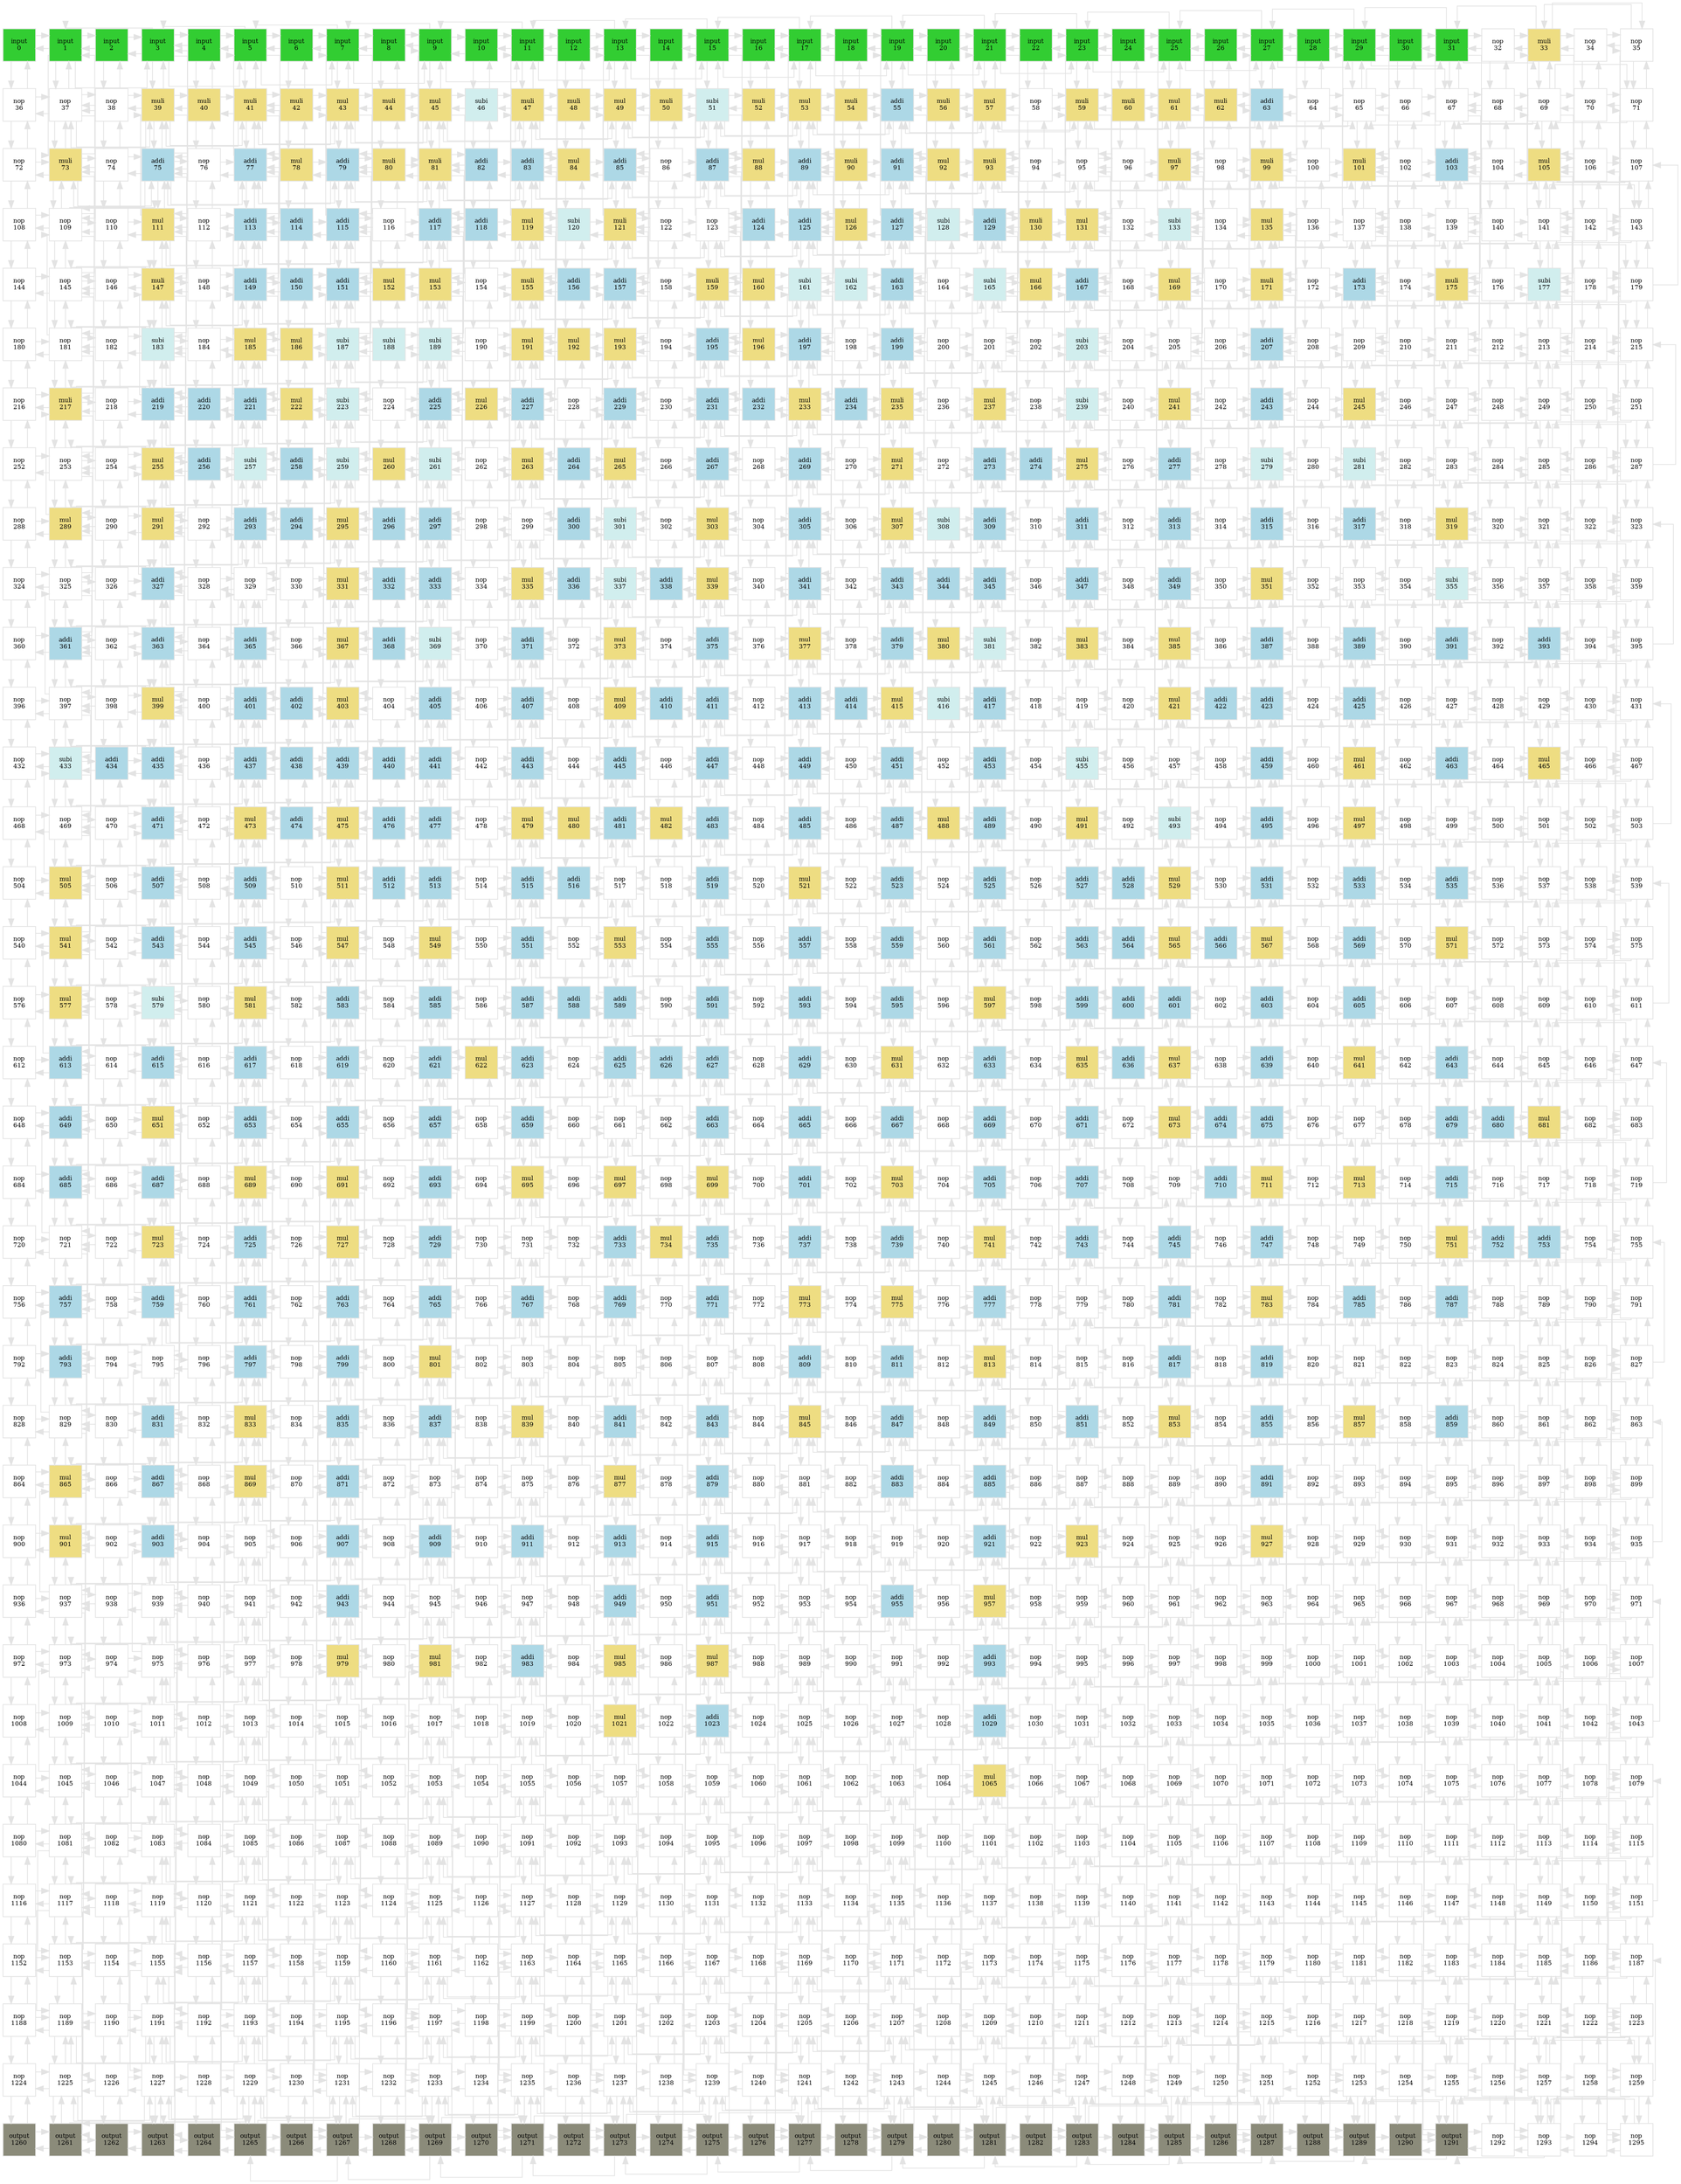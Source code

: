 digraph layout{
rankdir=TB;
splines=ortho;
node [style=filled shape=square fixedsize=true width=0.6];
pe0[label="input\n0", fontsize=8, fillcolor=limegreen, color=grey89];
pe1[label="input\n1", fontsize=8, fillcolor=limegreen, color=grey89];
pe2[label="input\n2", fontsize=8, fillcolor=limegreen, color=grey89];
pe3[label="input\n3", fontsize=8, fillcolor=limegreen, color=grey89];
pe4[label="input\n4", fontsize=8, fillcolor=limegreen, color=grey89];
pe5[label="input\n5", fontsize=8, fillcolor=limegreen, color=grey89];
pe6[label="input\n6", fontsize=8, fillcolor=limegreen, color=grey89];
pe7[label="input\n7", fontsize=8, fillcolor=limegreen, color=grey89];
pe8[label="input\n8", fontsize=8, fillcolor=limegreen, color=grey89];
pe9[label="input\n9", fontsize=8, fillcolor=limegreen, color=grey89];
pe10[label="input\n10", fontsize=8, fillcolor=limegreen, color=grey89];
pe11[label="input\n11", fontsize=8, fillcolor=limegreen, color=grey89];
pe12[label="input\n12", fontsize=8, fillcolor=limegreen, color=grey89];
pe13[label="input\n13", fontsize=8, fillcolor=limegreen, color=grey89];
pe14[label="input\n14", fontsize=8, fillcolor=limegreen, color=grey89];
pe15[label="input\n15", fontsize=8, fillcolor=limegreen, color=grey89];
pe16[label="input\n16", fontsize=8, fillcolor=limegreen, color=grey89];
pe17[label="input\n17", fontsize=8, fillcolor=limegreen, color=grey89];
pe18[label="input\n18", fontsize=8, fillcolor=limegreen, color=grey89];
pe19[label="input\n19", fontsize=8, fillcolor=limegreen, color=grey89];
pe20[label="input\n20", fontsize=8, fillcolor=limegreen, color=grey89];
pe21[label="input\n21", fontsize=8, fillcolor=limegreen, color=grey89];
pe22[label="input\n22", fontsize=8, fillcolor=limegreen, color=grey89];
pe23[label="input\n23", fontsize=8, fillcolor=limegreen, color=grey89];
pe24[label="input\n24", fontsize=8, fillcolor=limegreen, color=grey89];
pe25[label="input\n25", fontsize=8, fillcolor=limegreen, color=grey89];
pe26[label="input\n26", fontsize=8, fillcolor=limegreen, color=grey89];
pe27[label="input\n27", fontsize=8, fillcolor=limegreen, color=grey89];
pe28[label="input\n28", fontsize=8, fillcolor=limegreen, color=grey89];
pe29[label="input\n29", fontsize=8, fillcolor=limegreen, color=grey89];
pe30[label="input\n30", fontsize=8, fillcolor=limegreen, color=grey89];
pe31[label="input\n31", fontsize=8, fillcolor=limegreen, color=grey89];
pe32[label="nop\n32", fontsize=8, fillcolor=white, color=grey89];
pe33[label="muli\n33", fontsize=8, fillcolor=lightgoldenrod, color=grey89];
pe34[label="nop\n34", fontsize=8, fillcolor=white, color=grey89];
pe35[label="nop\n35", fontsize=8, fillcolor=white, color=grey89];
pe36[label="nop\n36", fontsize=8, fillcolor=white, color=grey89];
pe37[label="nop\n37", fontsize=8, fillcolor=white, color=grey89];
pe38[label="nop\n38", fontsize=8, fillcolor=white, color=grey89];
pe39[label="muli\n39", fontsize=8, fillcolor=lightgoldenrod, color=grey89];
pe40[label="muli\n40", fontsize=8, fillcolor=lightgoldenrod, color=grey89];
pe41[label="muli\n41", fontsize=8, fillcolor=lightgoldenrod, color=grey89];
pe42[label="muli\n42", fontsize=8, fillcolor=lightgoldenrod, color=grey89];
pe43[label="mul\n43", fontsize=8, fillcolor=lightgoldenrod, color=grey89];
pe44[label="muli\n44", fontsize=8, fillcolor=lightgoldenrod, color=grey89];
pe45[label="mul\n45", fontsize=8, fillcolor=lightgoldenrod, color=grey89];
pe46[label="subi\n46", fontsize=8, fillcolor=lightcyan2, color=grey89];
pe47[label="muli\n47", fontsize=8, fillcolor=lightgoldenrod, color=grey89];
pe48[label="muli\n48", fontsize=8, fillcolor=lightgoldenrod, color=grey89];
pe49[label="mul\n49", fontsize=8, fillcolor=lightgoldenrod, color=grey89];
pe50[label="muli\n50", fontsize=8, fillcolor=lightgoldenrod, color=grey89];
pe51[label="subi\n51", fontsize=8, fillcolor=lightcyan2, color=grey89];
pe52[label="muli\n52", fontsize=8, fillcolor=lightgoldenrod, color=grey89];
pe53[label="mul\n53", fontsize=8, fillcolor=lightgoldenrod, color=grey89];
pe54[label="muli\n54", fontsize=8, fillcolor=lightgoldenrod, color=grey89];
pe55[label="addi\n55", fontsize=8, fillcolor=lightblue , color=grey89];
pe56[label="muli\n56", fontsize=8, fillcolor=lightgoldenrod, color=grey89];
pe57[label="mul\n57", fontsize=8, fillcolor=lightgoldenrod, color=grey89];
pe58[label="nop\n58", fontsize=8, fillcolor=white, color=grey89];
pe59[label="muli\n59", fontsize=8, fillcolor=lightgoldenrod, color=grey89];
pe60[label="muli\n60", fontsize=8, fillcolor=lightgoldenrod, color=grey89];
pe61[label="mul\n61", fontsize=8, fillcolor=lightgoldenrod, color=grey89];
pe62[label="muli\n62", fontsize=8, fillcolor=lightgoldenrod, color=grey89];
pe63[label="addi\n63", fontsize=8, fillcolor=lightblue , color=grey89];
pe64[label="nop\n64", fontsize=8, fillcolor=white, color=grey89];
pe65[label="nop\n65", fontsize=8, fillcolor=white, color=grey89];
pe66[label="nop\n66", fontsize=8, fillcolor=white, color=grey89];
pe67[label="nop\n67", fontsize=8, fillcolor=white, color=grey89];
pe68[label="nop\n68", fontsize=8, fillcolor=white, color=grey89];
pe69[label="nop\n69", fontsize=8, fillcolor=white, color=grey89];
pe70[label="nop\n70", fontsize=8, fillcolor=white, color=grey89];
pe71[label="nop\n71", fontsize=8, fillcolor=white, color=grey89];
pe72[label="nop\n72", fontsize=8, fillcolor=white, color=grey89];
pe73[label="muli\n73", fontsize=8, fillcolor=lightgoldenrod, color=grey89];
pe74[label="nop\n74", fontsize=8, fillcolor=white, color=grey89];
pe75[label="addi\n75", fontsize=8, fillcolor=lightblue , color=grey89];
pe76[label="nop\n76", fontsize=8, fillcolor=white, color=grey89];
pe77[label="addi\n77", fontsize=8, fillcolor=lightblue , color=grey89];
pe78[label="mul\n78", fontsize=8, fillcolor=lightgoldenrod, color=grey89];
pe79[label="addi\n79", fontsize=8, fillcolor=lightblue , color=grey89];
pe80[label="muli\n80", fontsize=8, fillcolor=lightgoldenrod, color=grey89];
pe81[label="muli\n81", fontsize=8, fillcolor=lightgoldenrod, color=grey89];
pe82[label="addi\n82", fontsize=8, fillcolor=lightblue , color=grey89];
pe83[label="addi\n83", fontsize=8, fillcolor=lightblue , color=grey89];
pe84[label="mul\n84", fontsize=8, fillcolor=lightgoldenrod, color=grey89];
pe85[label="addi\n85", fontsize=8, fillcolor=lightblue , color=grey89];
pe86[label="nop\n86", fontsize=8, fillcolor=white, color=grey89];
pe87[label="addi\n87", fontsize=8, fillcolor=lightblue , color=grey89];
pe88[label="mul\n88", fontsize=8, fillcolor=lightgoldenrod, color=grey89];
pe89[label="addi\n89", fontsize=8, fillcolor=lightblue , color=grey89];
pe90[label="muli\n90", fontsize=8, fillcolor=lightgoldenrod, color=grey89];
pe91[label="addi\n91", fontsize=8, fillcolor=lightblue , color=grey89];
pe92[label="mul\n92", fontsize=8, fillcolor=lightgoldenrod, color=grey89];
pe93[label="muli\n93", fontsize=8, fillcolor=lightgoldenrod, color=grey89];
pe94[label="nop\n94", fontsize=8, fillcolor=white, color=grey89];
pe95[label="nop\n95", fontsize=8, fillcolor=white, color=grey89];
pe96[label="nop\n96", fontsize=8, fillcolor=white, color=grey89];
pe97[label="muli\n97", fontsize=8, fillcolor=lightgoldenrod, color=grey89];
pe98[label="nop\n98", fontsize=8, fillcolor=white, color=grey89];
pe99[label="muli\n99", fontsize=8, fillcolor=lightgoldenrod, color=grey89];
pe100[label="nop\n100", fontsize=8, fillcolor=white, color=grey89];
pe101[label="muli\n101", fontsize=8, fillcolor=lightgoldenrod, color=grey89];
pe102[label="nop\n102", fontsize=8, fillcolor=white, color=grey89];
pe103[label="addi\n103", fontsize=8, fillcolor=lightblue , color=grey89];
pe104[label="nop\n104", fontsize=8, fillcolor=white, color=grey89];
pe105[label="mul\n105", fontsize=8, fillcolor=lightgoldenrod, color=grey89];
pe106[label="nop\n106", fontsize=8, fillcolor=white, color=grey89];
pe107[label="nop\n107", fontsize=8, fillcolor=white, color=grey89];
pe108[label="nop\n108", fontsize=8, fillcolor=white, color=grey89];
pe109[label="nop\n109", fontsize=8, fillcolor=white, color=grey89];
pe110[label="nop\n110", fontsize=8, fillcolor=white, color=grey89];
pe111[label="mul\n111", fontsize=8, fillcolor=lightgoldenrod, color=grey89];
pe112[label="nop\n112", fontsize=8, fillcolor=white, color=grey89];
pe113[label="addi\n113", fontsize=8, fillcolor=lightblue , color=grey89];
pe114[label="addi\n114", fontsize=8, fillcolor=lightblue , color=grey89];
pe115[label="addi\n115", fontsize=8, fillcolor=lightblue , color=grey89];
pe116[label="nop\n116", fontsize=8, fillcolor=white, color=grey89];
pe117[label="addi\n117", fontsize=8, fillcolor=lightblue , color=grey89];
pe118[label="addi\n118", fontsize=8, fillcolor=lightblue , color=grey89];
pe119[label="mul\n119", fontsize=8, fillcolor=lightgoldenrod, color=grey89];
pe120[label="subi\n120", fontsize=8, fillcolor=lightcyan2, color=grey89];
pe121[label="muli\n121", fontsize=8, fillcolor=lightgoldenrod, color=grey89];
pe122[label="nop\n122", fontsize=8, fillcolor=white, color=grey89];
pe123[label="nop\n123", fontsize=8, fillcolor=white, color=grey89];
pe124[label="addi\n124", fontsize=8, fillcolor=lightblue , color=grey89];
pe125[label="addi\n125", fontsize=8, fillcolor=lightblue , color=grey89];
pe126[label="mul\n126", fontsize=8, fillcolor=lightgoldenrod, color=grey89];
pe127[label="addi\n127", fontsize=8, fillcolor=lightblue , color=grey89];
pe128[label="subi\n128", fontsize=8, fillcolor=lightcyan2, color=grey89];
pe129[label="addi\n129", fontsize=8, fillcolor=lightblue , color=grey89];
pe130[label="muli\n130", fontsize=8, fillcolor=lightgoldenrod, color=grey89];
pe131[label="mul\n131", fontsize=8, fillcolor=lightgoldenrod, color=grey89];
pe132[label="nop\n132", fontsize=8, fillcolor=white, color=grey89];
pe133[label="subi\n133", fontsize=8, fillcolor=lightcyan2, color=grey89];
pe134[label="nop\n134", fontsize=8, fillcolor=white, color=grey89];
pe135[label="mul\n135", fontsize=8, fillcolor=lightgoldenrod, color=grey89];
pe136[label="nop\n136", fontsize=8, fillcolor=white, color=grey89];
pe137[label="nop\n137", fontsize=8, fillcolor=white, color=grey89];
pe138[label="nop\n138", fontsize=8, fillcolor=white, color=grey89];
pe139[label="nop\n139", fontsize=8, fillcolor=white, color=grey89];
pe140[label="nop\n140", fontsize=8, fillcolor=white, color=grey89];
pe141[label="nop\n141", fontsize=8, fillcolor=white, color=grey89];
pe142[label="nop\n142", fontsize=8, fillcolor=white, color=grey89];
pe143[label="nop\n143", fontsize=8, fillcolor=white, color=grey89];
pe144[label="nop\n144", fontsize=8, fillcolor=white, color=grey89];
pe145[label="nop\n145", fontsize=8, fillcolor=white, color=grey89];
pe146[label="nop\n146", fontsize=8, fillcolor=white, color=grey89];
pe147[label="muli\n147", fontsize=8, fillcolor=lightgoldenrod, color=grey89];
pe148[label="nop\n148", fontsize=8, fillcolor=white, color=grey89];
pe149[label="addi\n149", fontsize=8, fillcolor=lightblue , color=grey89];
pe150[label="addi\n150", fontsize=8, fillcolor=lightblue , color=grey89];
pe151[label="addi\n151", fontsize=8, fillcolor=lightblue , color=grey89];
pe152[label="mul\n152", fontsize=8, fillcolor=lightgoldenrod, color=grey89];
pe153[label="mul\n153", fontsize=8, fillcolor=lightgoldenrod, color=grey89];
pe154[label="nop\n154", fontsize=8, fillcolor=white, color=grey89];
pe155[label="muli\n155", fontsize=8, fillcolor=lightgoldenrod, color=grey89];
pe156[label="addi\n156", fontsize=8, fillcolor=lightblue , color=grey89];
pe157[label="addi\n157", fontsize=8, fillcolor=lightblue , color=grey89];
pe158[label="nop\n158", fontsize=8, fillcolor=white, color=grey89];
pe159[label="muli\n159", fontsize=8, fillcolor=lightgoldenrod, color=grey89];
pe160[label="mul\n160", fontsize=8, fillcolor=lightgoldenrod, color=grey89];
pe161[label="subi\n161", fontsize=8, fillcolor=lightcyan2, color=grey89];
pe162[label="subi\n162", fontsize=8, fillcolor=lightcyan2, color=grey89];
pe163[label="addi\n163", fontsize=8, fillcolor=lightblue , color=grey89];
pe164[label="nop\n164", fontsize=8, fillcolor=white, color=grey89];
pe165[label="subi\n165", fontsize=8, fillcolor=lightcyan2, color=grey89];
pe166[label="mul\n166", fontsize=8, fillcolor=lightgoldenrod, color=grey89];
pe167[label="addi\n167", fontsize=8, fillcolor=lightblue , color=grey89];
pe168[label="nop\n168", fontsize=8, fillcolor=white, color=grey89];
pe169[label="mul\n169", fontsize=8, fillcolor=lightgoldenrod, color=grey89];
pe170[label="nop\n170", fontsize=8, fillcolor=white, color=grey89];
pe171[label="muli\n171", fontsize=8, fillcolor=lightgoldenrod, color=grey89];
pe172[label="nop\n172", fontsize=8, fillcolor=white, color=grey89];
pe173[label="addi\n173", fontsize=8, fillcolor=lightblue , color=grey89];
pe174[label="nop\n174", fontsize=8, fillcolor=white, color=grey89];
pe175[label="muli\n175", fontsize=8, fillcolor=lightgoldenrod, color=grey89];
pe176[label="nop\n176", fontsize=8, fillcolor=white, color=grey89];
pe177[label="subi\n177", fontsize=8, fillcolor=lightcyan2, color=grey89];
pe178[label="nop\n178", fontsize=8, fillcolor=white, color=grey89];
pe179[label="nop\n179", fontsize=8, fillcolor=white, color=grey89];
pe180[label="nop\n180", fontsize=8, fillcolor=white, color=grey89];
pe181[label="nop\n181", fontsize=8, fillcolor=white, color=grey89];
pe182[label="nop\n182", fontsize=8, fillcolor=white, color=grey89];
pe183[label="subi\n183", fontsize=8, fillcolor=lightcyan2, color=grey89];
pe184[label="nop\n184", fontsize=8, fillcolor=white, color=grey89];
pe185[label="mul\n185", fontsize=8, fillcolor=lightgoldenrod, color=grey89];
pe186[label="mul\n186", fontsize=8, fillcolor=lightgoldenrod, color=grey89];
pe187[label="subi\n187", fontsize=8, fillcolor=lightcyan2, color=grey89];
pe188[label="subi\n188", fontsize=8, fillcolor=lightcyan2, color=grey89];
pe189[label="subi\n189", fontsize=8, fillcolor=lightcyan2, color=grey89];
pe190[label="nop\n190", fontsize=8, fillcolor=white, color=grey89];
pe191[label="mul\n191", fontsize=8, fillcolor=lightgoldenrod, color=grey89];
pe192[label="mul\n192", fontsize=8, fillcolor=lightgoldenrod, color=grey89];
pe193[label="mul\n193", fontsize=8, fillcolor=lightgoldenrod, color=grey89];
pe194[label="nop\n194", fontsize=8, fillcolor=white, color=grey89];
pe195[label="addi\n195", fontsize=8, fillcolor=lightblue , color=grey89];
pe196[label="mul\n196", fontsize=8, fillcolor=lightgoldenrod, color=grey89];
pe197[label="addi\n197", fontsize=8, fillcolor=lightblue , color=grey89];
pe198[label="nop\n198", fontsize=8, fillcolor=white, color=grey89];
pe199[label="addi\n199", fontsize=8, fillcolor=lightblue , color=grey89];
pe200[label="nop\n200", fontsize=8, fillcolor=white, color=grey89];
pe201[label="nop\n201", fontsize=8, fillcolor=white, color=grey89];
pe202[label="nop\n202", fontsize=8, fillcolor=white, color=grey89];
pe203[label="subi\n203", fontsize=8, fillcolor=lightcyan2, color=grey89];
pe204[label="nop\n204", fontsize=8, fillcolor=white, color=grey89];
pe205[label="nop\n205", fontsize=8, fillcolor=white, color=grey89];
pe206[label="nop\n206", fontsize=8, fillcolor=white, color=grey89];
pe207[label="addi\n207", fontsize=8, fillcolor=lightblue , color=grey89];
pe208[label="nop\n208", fontsize=8, fillcolor=white, color=grey89];
pe209[label="nop\n209", fontsize=8, fillcolor=white, color=grey89];
pe210[label="nop\n210", fontsize=8, fillcolor=white, color=grey89];
pe211[label="nop\n211", fontsize=8, fillcolor=white, color=grey89];
pe212[label="nop\n212", fontsize=8, fillcolor=white, color=grey89];
pe213[label="nop\n213", fontsize=8, fillcolor=white, color=grey89];
pe214[label="nop\n214", fontsize=8, fillcolor=white, color=grey89];
pe215[label="nop\n215", fontsize=8, fillcolor=white, color=grey89];
pe216[label="nop\n216", fontsize=8, fillcolor=white, color=grey89];
pe217[label="muli\n217", fontsize=8, fillcolor=lightgoldenrod, color=grey89];
pe218[label="nop\n218", fontsize=8, fillcolor=white, color=grey89];
pe219[label="addi\n219", fontsize=8, fillcolor=lightblue , color=grey89];
pe220[label="addi\n220", fontsize=8, fillcolor=lightblue , color=grey89];
pe221[label="addi\n221", fontsize=8, fillcolor=lightblue , color=grey89];
pe222[label="mul\n222", fontsize=8, fillcolor=lightgoldenrod, color=grey89];
pe223[label="subi\n223", fontsize=8, fillcolor=lightcyan2, color=grey89];
pe224[label="nop\n224", fontsize=8, fillcolor=white, color=grey89];
pe225[label="addi\n225", fontsize=8, fillcolor=lightblue , color=grey89];
pe226[label="mul\n226", fontsize=8, fillcolor=lightgoldenrod, color=grey89];
pe227[label="addi\n227", fontsize=8, fillcolor=lightblue , color=grey89];
pe228[label="nop\n228", fontsize=8, fillcolor=white, color=grey89];
pe229[label="addi\n229", fontsize=8, fillcolor=lightblue , color=grey89];
pe230[label="nop\n230", fontsize=8, fillcolor=white, color=grey89];
pe231[label="addi\n231", fontsize=8, fillcolor=lightblue , color=grey89];
pe232[label="addi\n232", fontsize=8, fillcolor=lightblue , color=grey89];
pe233[label="mul\n233", fontsize=8, fillcolor=lightgoldenrod, color=grey89];
pe234[label="addi\n234", fontsize=8, fillcolor=lightblue , color=grey89];
pe235[label="muli\n235", fontsize=8, fillcolor=lightgoldenrod, color=grey89];
pe236[label="nop\n236", fontsize=8, fillcolor=white, color=grey89];
pe237[label="mul\n237", fontsize=8, fillcolor=lightgoldenrod, color=grey89];
pe238[label="nop\n238", fontsize=8, fillcolor=white, color=grey89];
pe239[label="subi\n239", fontsize=8, fillcolor=lightcyan2, color=grey89];
pe240[label="nop\n240", fontsize=8, fillcolor=white, color=grey89];
pe241[label="mul\n241", fontsize=8, fillcolor=lightgoldenrod, color=grey89];
pe242[label="nop\n242", fontsize=8, fillcolor=white, color=grey89];
pe243[label="addi\n243", fontsize=8, fillcolor=lightblue , color=grey89];
pe244[label="nop\n244", fontsize=8, fillcolor=white, color=grey89];
pe245[label="mul\n245", fontsize=8, fillcolor=lightgoldenrod, color=grey89];
pe246[label="nop\n246", fontsize=8, fillcolor=white, color=grey89];
pe247[label="nop\n247", fontsize=8, fillcolor=white, color=grey89];
pe248[label="nop\n248", fontsize=8, fillcolor=white, color=grey89];
pe249[label="nop\n249", fontsize=8, fillcolor=white, color=grey89];
pe250[label="nop\n250", fontsize=8, fillcolor=white, color=grey89];
pe251[label="nop\n251", fontsize=8, fillcolor=white, color=grey89];
pe252[label="nop\n252", fontsize=8, fillcolor=white, color=grey89];
pe253[label="nop\n253", fontsize=8, fillcolor=white, color=grey89];
pe254[label="nop\n254", fontsize=8, fillcolor=white, color=grey89];
pe255[label="mul\n255", fontsize=8, fillcolor=lightgoldenrod, color=grey89];
pe256[label="addi\n256", fontsize=8, fillcolor=lightblue , color=grey89];
pe257[label="subi\n257", fontsize=8, fillcolor=lightcyan2, color=grey89];
pe258[label="addi\n258", fontsize=8, fillcolor=lightblue , color=grey89];
pe259[label="subi\n259", fontsize=8, fillcolor=lightcyan2, color=grey89];
pe260[label="mul\n260", fontsize=8, fillcolor=lightgoldenrod, color=grey89];
pe261[label="subi\n261", fontsize=8, fillcolor=lightcyan2, color=grey89];
pe262[label="nop\n262", fontsize=8, fillcolor=white, color=grey89];
pe263[label="mul\n263", fontsize=8, fillcolor=lightgoldenrod, color=grey89];
pe264[label="addi\n264", fontsize=8, fillcolor=lightblue , color=grey89];
pe265[label="mul\n265", fontsize=8, fillcolor=lightgoldenrod, color=grey89];
pe266[label="nop\n266", fontsize=8, fillcolor=white, color=grey89];
pe267[label="addi\n267", fontsize=8, fillcolor=lightblue , color=grey89];
pe268[label="nop\n268", fontsize=8, fillcolor=white, color=grey89];
pe269[label="addi\n269", fontsize=8, fillcolor=lightblue , color=grey89];
pe270[label="nop\n270", fontsize=8, fillcolor=white, color=grey89];
pe271[label="mul\n271", fontsize=8, fillcolor=lightgoldenrod, color=grey89];
pe272[label="nop\n272", fontsize=8, fillcolor=white, color=grey89];
pe273[label="addi\n273", fontsize=8, fillcolor=lightblue , color=grey89];
pe274[label="addi\n274", fontsize=8, fillcolor=lightblue , color=grey89];
pe275[label="mul\n275", fontsize=8, fillcolor=lightgoldenrod, color=grey89];
pe276[label="nop\n276", fontsize=8, fillcolor=white, color=grey89];
pe277[label="addi\n277", fontsize=8, fillcolor=lightblue , color=grey89];
pe278[label="nop\n278", fontsize=8, fillcolor=white, color=grey89];
pe279[label="subi\n279", fontsize=8, fillcolor=lightcyan2, color=grey89];
pe280[label="nop\n280", fontsize=8, fillcolor=white, color=grey89];
pe281[label="subi\n281", fontsize=8, fillcolor=lightcyan2, color=grey89];
pe282[label="nop\n282", fontsize=8, fillcolor=white, color=grey89];
pe283[label="nop\n283", fontsize=8, fillcolor=white, color=grey89];
pe284[label="nop\n284", fontsize=8, fillcolor=white, color=grey89];
pe285[label="nop\n285", fontsize=8, fillcolor=white, color=grey89];
pe286[label="nop\n286", fontsize=8, fillcolor=white, color=grey89];
pe287[label="nop\n287", fontsize=8, fillcolor=white, color=grey89];
pe288[label="nop\n288", fontsize=8, fillcolor=white, color=grey89];
pe289[label="mul\n289", fontsize=8, fillcolor=lightgoldenrod, color=grey89];
pe290[label="nop\n290", fontsize=8, fillcolor=white, color=grey89];
pe291[label="mul\n291", fontsize=8, fillcolor=lightgoldenrod, color=grey89];
pe292[label="nop\n292", fontsize=8, fillcolor=white, color=grey89];
pe293[label="addi\n293", fontsize=8, fillcolor=lightblue , color=grey89];
pe294[label="addi\n294", fontsize=8, fillcolor=lightblue , color=grey89];
pe295[label="mul\n295", fontsize=8, fillcolor=lightgoldenrod, color=grey89];
pe296[label="addi\n296", fontsize=8, fillcolor=lightblue , color=grey89];
pe297[label="addi\n297", fontsize=8, fillcolor=lightblue , color=grey89];
pe298[label="nop\n298", fontsize=8, fillcolor=white, color=grey89];
pe299[label="nop\n299", fontsize=8, fillcolor=white, color=grey89];
pe300[label="addi\n300", fontsize=8, fillcolor=lightblue , color=grey89];
pe301[label="subi\n301", fontsize=8, fillcolor=lightcyan2, color=grey89];
pe302[label="nop\n302", fontsize=8, fillcolor=white, color=grey89];
pe303[label="mul\n303", fontsize=8, fillcolor=lightgoldenrod, color=grey89];
pe304[label="nop\n304", fontsize=8, fillcolor=white, color=grey89];
pe305[label="addi\n305", fontsize=8, fillcolor=lightblue , color=grey89];
pe306[label="nop\n306", fontsize=8, fillcolor=white, color=grey89];
pe307[label="mul\n307", fontsize=8, fillcolor=lightgoldenrod, color=grey89];
pe308[label="subi\n308", fontsize=8, fillcolor=lightcyan2, color=grey89];
pe309[label="addi\n309", fontsize=8, fillcolor=lightblue , color=grey89];
pe310[label="nop\n310", fontsize=8, fillcolor=white, color=grey89];
pe311[label="addi\n311", fontsize=8, fillcolor=lightblue , color=grey89];
pe312[label="nop\n312", fontsize=8, fillcolor=white, color=grey89];
pe313[label="addi\n313", fontsize=8, fillcolor=lightblue , color=grey89];
pe314[label="nop\n314", fontsize=8, fillcolor=white, color=grey89];
pe315[label="addi\n315", fontsize=8, fillcolor=lightblue , color=grey89];
pe316[label="nop\n316", fontsize=8, fillcolor=white, color=grey89];
pe317[label="addi\n317", fontsize=8, fillcolor=lightblue , color=grey89];
pe318[label="nop\n318", fontsize=8, fillcolor=white, color=grey89];
pe319[label="mul\n319", fontsize=8, fillcolor=lightgoldenrod, color=grey89];
pe320[label="nop\n320", fontsize=8, fillcolor=white, color=grey89];
pe321[label="nop\n321", fontsize=8, fillcolor=white, color=grey89];
pe322[label="nop\n322", fontsize=8, fillcolor=white, color=grey89];
pe323[label="nop\n323", fontsize=8, fillcolor=white, color=grey89];
pe324[label="nop\n324", fontsize=8, fillcolor=white, color=grey89];
pe325[label="nop\n325", fontsize=8, fillcolor=white, color=grey89];
pe326[label="nop\n326", fontsize=8, fillcolor=white, color=grey89];
pe327[label="addi\n327", fontsize=8, fillcolor=lightblue , color=grey89];
pe328[label="nop\n328", fontsize=8, fillcolor=white, color=grey89];
pe329[label="nop\n329", fontsize=8, fillcolor=white, color=grey89];
pe330[label="nop\n330", fontsize=8, fillcolor=white, color=grey89];
pe331[label="mul\n331", fontsize=8, fillcolor=lightgoldenrod, color=grey89];
pe332[label="addi\n332", fontsize=8, fillcolor=lightblue , color=grey89];
pe333[label="addi\n333", fontsize=8, fillcolor=lightblue , color=grey89];
pe334[label="nop\n334", fontsize=8, fillcolor=white, color=grey89];
pe335[label="mul\n335", fontsize=8, fillcolor=lightgoldenrod, color=grey89];
pe336[label="addi\n336", fontsize=8, fillcolor=lightblue , color=grey89];
pe337[label="subi\n337", fontsize=8, fillcolor=lightcyan2, color=grey89];
pe338[label="addi\n338", fontsize=8, fillcolor=lightblue , color=grey89];
pe339[label="mul\n339", fontsize=8, fillcolor=lightgoldenrod, color=grey89];
pe340[label="nop\n340", fontsize=8, fillcolor=white, color=grey89];
pe341[label="addi\n341", fontsize=8, fillcolor=lightblue , color=grey89];
pe342[label="nop\n342", fontsize=8, fillcolor=white, color=grey89];
pe343[label="addi\n343", fontsize=8, fillcolor=lightblue , color=grey89];
pe344[label="addi\n344", fontsize=8, fillcolor=lightblue , color=grey89];
pe345[label="addi\n345", fontsize=8, fillcolor=lightblue , color=grey89];
pe346[label="nop\n346", fontsize=8, fillcolor=white, color=grey89];
pe347[label="addi\n347", fontsize=8, fillcolor=lightblue , color=grey89];
pe348[label="nop\n348", fontsize=8, fillcolor=white, color=grey89];
pe349[label="addi\n349", fontsize=8, fillcolor=lightblue , color=grey89];
pe350[label="nop\n350", fontsize=8, fillcolor=white, color=grey89];
pe351[label="mul\n351", fontsize=8, fillcolor=lightgoldenrod, color=grey89];
pe352[label="nop\n352", fontsize=8, fillcolor=white, color=grey89];
pe353[label="nop\n353", fontsize=8, fillcolor=white, color=grey89];
pe354[label="nop\n354", fontsize=8, fillcolor=white, color=grey89];
pe355[label="subi\n355", fontsize=8, fillcolor=lightcyan2, color=grey89];
pe356[label="nop\n356", fontsize=8, fillcolor=white, color=grey89];
pe357[label="nop\n357", fontsize=8, fillcolor=white, color=grey89];
pe358[label="nop\n358", fontsize=8, fillcolor=white, color=grey89];
pe359[label="nop\n359", fontsize=8, fillcolor=white, color=grey89];
pe360[label="nop\n360", fontsize=8, fillcolor=white, color=grey89];
pe361[label="addi\n361", fontsize=8, fillcolor=lightblue , color=grey89];
pe362[label="nop\n362", fontsize=8, fillcolor=white, color=grey89];
pe363[label="addi\n363", fontsize=8, fillcolor=lightblue , color=grey89];
pe364[label="nop\n364", fontsize=8, fillcolor=white, color=grey89];
pe365[label="addi\n365", fontsize=8, fillcolor=lightblue , color=grey89];
pe366[label="nop\n366", fontsize=8, fillcolor=white, color=grey89];
pe367[label="mul\n367", fontsize=8, fillcolor=lightgoldenrod, color=grey89];
pe368[label="addi\n368", fontsize=8, fillcolor=lightblue , color=grey89];
pe369[label="subi\n369", fontsize=8, fillcolor=lightcyan2, color=grey89];
pe370[label="nop\n370", fontsize=8, fillcolor=white, color=grey89];
pe371[label="addi\n371", fontsize=8, fillcolor=lightblue , color=grey89];
pe372[label="nop\n372", fontsize=8, fillcolor=white, color=grey89];
pe373[label="mul\n373", fontsize=8, fillcolor=lightgoldenrod, color=grey89];
pe374[label="nop\n374", fontsize=8, fillcolor=white, color=grey89];
pe375[label="addi\n375", fontsize=8, fillcolor=lightblue , color=grey89];
pe376[label="nop\n376", fontsize=8, fillcolor=white, color=grey89];
pe377[label="mul\n377", fontsize=8, fillcolor=lightgoldenrod, color=grey89];
pe378[label="nop\n378", fontsize=8, fillcolor=white, color=grey89];
pe379[label="addi\n379", fontsize=8, fillcolor=lightblue , color=grey89];
pe380[label="mul\n380", fontsize=8, fillcolor=lightgoldenrod, color=grey89];
pe381[label="subi\n381", fontsize=8, fillcolor=lightcyan2, color=grey89];
pe382[label="nop\n382", fontsize=8, fillcolor=white, color=grey89];
pe383[label="mul\n383", fontsize=8, fillcolor=lightgoldenrod, color=grey89];
pe384[label="nop\n384", fontsize=8, fillcolor=white, color=grey89];
pe385[label="mul\n385", fontsize=8, fillcolor=lightgoldenrod, color=grey89];
pe386[label="nop\n386", fontsize=8, fillcolor=white, color=grey89];
pe387[label="addi\n387", fontsize=8, fillcolor=lightblue , color=grey89];
pe388[label="nop\n388", fontsize=8, fillcolor=white, color=grey89];
pe389[label="addi\n389", fontsize=8, fillcolor=lightblue , color=grey89];
pe390[label="nop\n390", fontsize=8, fillcolor=white, color=grey89];
pe391[label="addi\n391", fontsize=8, fillcolor=lightblue , color=grey89];
pe392[label="nop\n392", fontsize=8, fillcolor=white, color=grey89];
pe393[label="addi\n393", fontsize=8, fillcolor=lightblue , color=grey89];
pe394[label="nop\n394", fontsize=8, fillcolor=white, color=grey89];
pe395[label="nop\n395", fontsize=8, fillcolor=white, color=grey89];
pe396[label="nop\n396", fontsize=8, fillcolor=white, color=grey89];
pe397[label="nop\n397", fontsize=8, fillcolor=white, color=grey89];
pe398[label="nop\n398", fontsize=8, fillcolor=white, color=grey89];
pe399[label="mul\n399", fontsize=8, fillcolor=lightgoldenrod, color=grey89];
pe400[label="nop\n400", fontsize=8, fillcolor=white, color=grey89];
pe401[label="addi\n401", fontsize=8, fillcolor=lightblue , color=grey89];
pe402[label="addi\n402", fontsize=8, fillcolor=lightblue , color=grey89];
pe403[label="mul\n403", fontsize=8, fillcolor=lightgoldenrod, color=grey89];
pe404[label="nop\n404", fontsize=8, fillcolor=white, color=grey89];
pe405[label="addi\n405", fontsize=8, fillcolor=lightblue , color=grey89];
pe406[label="nop\n406", fontsize=8, fillcolor=white, color=grey89];
pe407[label="addi\n407", fontsize=8, fillcolor=lightblue , color=grey89];
pe408[label="nop\n408", fontsize=8, fillcolor=white, color=grey89];
pe409[label="mul\n409", fontsize=8, fillcolor=lightgoldenrod, color=grey89];
pe410[label="addi\n410", fontsize=8, fillcolor=lightblue , color=grey89];
pe411[label="addi\n411", fontsize=8, fillcolor=lightblue , color=grey89];
pe412[label="nop\n412", fontsize=8, fillcolor=white, color=grey89];
pe413[label="addi\n413", fontsize=8, fillcolor=lightblue , color=grey89];
pe414[label="addi\n414", fontsize=8, fillcolor=lightblue , color=grey89];
pe415[label="mul\n415", fontsize=8, fillcolor=lightgoldenrod, color=grey89];
pe416[label="subi\n416", fontsize=8, fillcolor=lightcyan2, color=grey89];
pe417[label="addi\n417", fontsize=8, fillcolor=lightblue , color=grey89];
pe418[label="nop\n418", fontsize=8, fillcolor=white, color=grey89];
pe419[label="nop\n419", fontsize=8, fillcolor=white, color=grey89];
pe420[label="nop\n420", fontsize=8, fillcolor=white, color=grey89];
pe421[label="mul\n421", fontsize=8, fillcolor=lightgoldenrod, color=grey89];
pe422[label="addi\n422", fontsize=8, fillcolor=lightblue , color=grey89];
pe423[label="addi\n423", fontsize=8, fillcolor=lightblue , color=grey89];
pe424[label="nop\n424", fontsize=8, fillcolor=white, color=grey89];
pe425[label="addi\n425", fontsize=8, fillcolor=lightblue , color=grey89];
pe426[label="nop\n426", fontsize=8, fillcolor=white, color=grey89];
pe427[label="nop\n427", fontsize=8, fillcolor=white, color=grey89];
pe428[label="nop\n428", fontsize=8, fillcolor=white, color=grey89];
pe429[label="nop\n429", fontsize=8, fillcolor=white, color=grey89];
pe430[label="nop\n430", fontsize=8, fillcolor=white, color=grey89];
pe431[label="nop\n431", fontsize=8, fillcolor=white, color=grey89];
pe432[label="nop\n432", fontsize=8, fillcolor=white, color=grey89];
pe433[label="subi\n433", fontsize=8, fillcolor=lightcyan2, color=grey89];
pe434[label="addi\n434", fontsize=8, fillcolor=lightblue , color=grey89];
pe435[label="addi\n435", fontsize=8, fillcolor=lightblue , color=grey89];
pe436[label="nop\n436", fontsize=8, fillcolor=white, color=grey89];
pe437[label="addi\n437", fontsize=8, fillcolor=lightblue , color=grey89];
pe438[label="addi\n438", fontsize=8, fillcolor=lightblue , color=grey89];
pe439[label="addi\n439", fontsize=8, fillcolor=lightblue , color=grey89];
pe440[label="addi\n440", fontsize=8, fillcolor=lightblue , color=grey89];
pe441[label="addi\n441", fontsize=8, fillcolor=lightblue , color=grey89];
pe442[label="nop\n442", fontsize=8, fillcolor=white, color=grey89];
pe443[label="addi\n443", fontsize=8, fillcolor=lightblue , color=grey89];
pe444[label="nop\n444", fontsize=8, fillcolor=white, color=grey89];
pe445[label="addi\n445", fontsize=8, fillcolor=lightblue , color=grey89];
pe446[label="nop\n446", fontsize=8, fillcolor=white, color=grey89];
pe447[label="addi\n447", fontsize=8, fillcolor=lightblue , color=grey89];
pe448[label="nop\n448", fontsize=8, fillcolor=white, color=grey89];
pe449[label="addi\n449", fontsize=8, fillcolor=lightblue , color=grey89];
pe450[label="nop\n450", fontsize=8, fillcolor=white, color=grey89];
pe451[label="addi\n451", fontsize=8, fillcolor=lightblue , color=grey89];
pe452[label="nop\n452", fontsize=8, fillcolor=white, color=grey89];
pe453[label="addi\n453", fontsize=8, fillcolor=lightblue , color=grey89];
pe454[label="nop\n454", fontsize=8, fillcolor=white, color=grey89];
pe455[label="subi\n455", fontsize=8, fillcolor=lightcyan2, color=grey89];
pe456[label="nop\n456", fontsize=8, fillcolor=white, color=grey89];
pe457[label="nop\n457", fontsize=8, fillcolor=white, color=grey89];
pe458[label="nop\n458", fontsize=8, fillcolor=white, color=grey89];
pe459[label="addi\n459", fontsize=8, fillcolor=lightblue , color=grey89];
pe460[label="nop\n460", fontsize=8, fillcolor=white, color=grey89];
pe461[label="mul\n461", fontsize=8, fillcolor=lightgoldenrod, color=grey89];
pe462[label="nop\n462", fontsize=8, fillcolor=white, color=grey89];
pe463[label="addi\n463", fontsize=8, fillcolor=lightblue , color=grey89];
pe464[label="nop\n464", fontsize=8, fillcolor=white, color=grey89];
pe465[label="mul\n465", fontsize=8, fillcolor=lightgoldenrod, color=grey89];
pe466[label="nop\n466", fontsize=8, fillcolor=white, color=grey89];
pe467[label="nop\n467", fontsize=8, fillcolor=white, color=grey89];
pe468[label="nop\n468", fontsize=8, fillcolor=white, color=grey89];
pe469[label="nop\n469", fontsize=8, fillcolor=white, color=grey89];
pe470[label="nop\n470", fontsize=8, fillcolor=white, color=grey89];
pe471[label="addi\n471", fontsize=8, fillcolor=lightblue , color=grey89];
pe472[label="nop\n472", fontsize=8, fillcolor=white, color=grey89];
pe473[label="mul\n473", fontsize=8, fillcolor=lightgoldenrod, color=grey89];
pe474[label="addi\n474", fontsize=8, fillcolor=lightblue , color=grey89];
pe475[label="mul\n475", fontsize=8, fillcolor=lightgoldenrod, color=grey89];
pe476[label="addi\n476", fontsize=8, fillcolor=lightblue , color=grey89];
pe477[label="addi\n477", fontsize=8, fillcolor=lightblue , color=grey89];
pe478[label="nop\n478", fontsize=8, fillcolor=white, color=grey89];
pe479[label="mul\n479", fontsize=8, fillcolor=lightgoldenrod, color=grey89];
pe480[label="mul\n480", fontsize=8, fillcolor=lightgoldenrod, color=grey89];
pe481[label="addi\n481", fontsize=8, fillcolor=lightblue , color=grey89];
pe482[label="mul\n482", fontsize=8, fillcolor=lightgoldenrod, color=grey89];
pe483[label="addi\n483", fontsize=8, fillcolor=lightblue , color=grey89];
pe484[label="nop\n484", fontsize=8, fillcolor=white, color=grey89];
pe485[label="addi\n485", fontsize=8, fillcolor=lightblue , color=grey89];
pe486[label="nop\n486", fontsize=8, fillcolor=white, color=grey89];
pe487[label="addi\n487", fontsize=8, fillcolor=lightblue , color=grey89];
pe488[label="mul\n488", fontsize=8, fillcolor=lightgoldenrod, color=grey89];
pe489[label="addi\n489", fontsize=8, fillcolor=lightblue , color=grey89];
pe490[label="nop\n490", fontsize=8, fillcolor=white, color=grey89];
pe491[label="mul\n491", fontsize=8, fillcolor=lightgoldenrod, color=grey89];
pe492[label="nop\n492", fontsize=8, fillcolor=white, color=grey89];
pe493[label="subi\n493", fontsize=8, fillcolor=lightcyan2, color=grey89];
pe494[label="nop\n494", fontsize=8, fillcolor=white, color=grey89];
pe495[label="addi\n495", fontsize=8, fillcolor=lightblue , color=grey89];
pe496[label="nop\n496", fontsize=8, fillcolor=white, color=grey89];
pe497[label="mul\n497", fontsize=8, fillcolor=lightgoldenrod, color=grey89];
pe498[label="nop\n498", fontsize=8, fillcolor=white, color=grey89];
pe499[label="nop\n499", fontsize=8, fillcolor=white, color=grey89];
pe500[label="nop\n500", fontsize=8, fillcolor=white, color=grey89];
pe501[label="nop\n501", fontsize=8, fillcolor=white, color=grey89];
pe502[label="nop\n502", fontsize=8, fillcolor=white, color=grey89];
pe503[label="nop\n503", fontsize=8, fillcolor=white, color=grey89];
pe504[label="nop\n504", fontsize=8, fillcolor=white, color=grey89];
pe505[label="mul\n505", fontsize=8, fillcolor=lightgoldenrod, color=grey89];
pe506[label="nop\n506", fontsize=8, fillcolor=white, color=grey89];
pe507[label="addi\n507", fontsize=8, fillcolor=lightblue , color=grey89];
pe508[label="nop\n508", fontsize=8, fillcolor=white, color=grey89];
pe509[label="addi\n509", fontsize=8, fillcolor=lightblue , color=grey89];
pe510[label="nop\n510", fontsize=8, fillcolor=white, color=grey89];
pe511[label="mul\n511", fontsize=8, fillcolor=lightgoldenrod, color=grey89];
pe512[label="addi\n512", fontsize=8, fillcolor=lightblue , color=grey89];
pe513[label="addi\n513", fontsize=8, fillcolor=lightblue , color=grey89];
pe514[label="nop\n514", fontsize=8, fillcolor=white, color=grey89];
pe515[label="addi\n515", fontsize=8, fillcolor=lightblue , color=grey89];
pe516[label="addi\n516", fontsize=8, fillcolor=lightblue , color=grey89];
pe517[label="nop\n517", fontsize=8, fillcolor=white, color=grey89];
pe518[label="nop\n518", fontsize=8, fillcolor=white, color=grey89];
pe519[label="addi\n519", fontsize=8, fillcolor=lightblue , color=grey89];
pe520[label="nop\n520", fontsize=8, fillcolor=white, color=grey89];
pe521[label="mul\n521", fontsize=8, fillcolor=lightgoldenrod, color=grey89];
pe522[label="nop\n522", fontsize=8, fillcolor=white, color=grey89];
pe523[label="addi\n523", fontsize=8, fillcolor=lightblue , color=grey89];
pe524[label="nop\n524", fontsize=8, fillcolor=white, color=grey89];
pe525[label="addi\n525", fontsize=8, fillcolor=lightblue , color=grey89];
pe526[label="nop\n526", fontsize=8, fillcolor=white, color=grey89];
pe527[label="addi\n527", fontsize=8, fillcolor=lightblue , color=grey89];
pe528[label="addi\n528", fontsize=8, fillcolor=lightblue , color=grey89];
pe529[label="mul\n529", fontsize=8, fillcolor=lightgoldenrod, color=grey89];
pe530[label="nop\n530", fontsize=8, fillcolor=white, color=grey89];
pe531[label="addi\n531", fontsize=8, fillcolor=lightblue , color=grey89];
pe532[label="nop\n532", fontsize=8, fillcolor=white, color=grey89];
pe533[label="addi\n533", fontsize=8, fillcolor=lightblue , color=grey89];
pe534[label="nop\n534", fontsize=8, fillcolor=white, color=grey89];
pe535[label="addi\n535", fontsize=8, fillcolor=lightblue , color=grey89];
pe536[label="nop\n536", fontsize=8, fillcolor=white, color=grey89];
pe537[label="nop\n537", fontsize=8, fillcolor=white, color=grey89];
pe538[label="nop\n538", fontsize=8, fillcolor=white, color=grey89];
pe539[label="nop\n539", fontsize=8, fillcolor=white, color=grey89];
pe540[label="nop\n540", fontsize=8, fillcolor=white, color=grey89];
pe541[label="mul\n541", fontsize=8, fillcolor=lightgoldenrod, color=grey89];
pe542[label="nop\n542", fontsize=8, fillcolor=white, color=grey89];
pe543[label="addi\n543", fontsize=8, fillcolor=lightblue , color=grey89];
pe544[label="nop\n544", fontsize=8, fillcolor=white, color=grey89];
pe545[label="addi\n545", fontsize=8, fillcolor=lightblue , color=grey89];
pe546[label="nop\n546", fontsize=8, fillcolor=white, color=grey89];
pe547[label="mul\n547", fontsize=8, fillcolor=lightgoldenrod, color=grey89];
pe548[label="nop\n548", fontsize=8, fillcolor=white, color=grey89];
pe549[label="mul\n549", fontsize=8, fillcolor=lightgoldenrod, color=grey89];
pe550[label="nop\n550", fontsize=8, fillcolor=white, color=grey89];
pe551[label="addi\n551", fontsize=8, fillcolor=lightblue , color=grey89];
pe552[label="nop\n552", fontsize=8, fillcolor=white, color=grey89];
pe553[label="mul\n553", fontsize=8, fillcolor=lightgoldenrod, color=grey89];
pe554[label="nop\n554", fontsize=8, fillcolor=white, color=grey89];
pe555[label="addi\n555", fontsize=8, fillcolor=lightblue , color=grey89];
pe556[label="nop\n556", fontsize=8, fillcolor=white, color=grey89];
pe557[label="addi\n557", fontsize=8, fillcolor=lightblue , color=grey89];
pe558[label="nop\n558", fontsize=8, fillcolor=white, color=grey89];
pe559[label="addi\n559", fontsize=8, fillcolor=lightblue , color=grey89];
pe560[label="nop\n560", fontsize=8, fillcolor=white, color=grey89];
pe561[label="addi\n561", fontsize=8, fillcolor=lightblue , color=grey89];
pe562[label="nop\n562", fontsize=8, fillcolor=white, color=grey89];
pe563[label="addi\n563", fontsize=8, fillcolor=lightblue , color=grey89];
pe564[label="addi\n564", fontsize=8, fillcolor=lightblue , color=grey89];
pe565[label="mul\n565", fontsize=8, fillcolor=lightgoldenrod, color=grey89];
pe566[label="addi\n566", fontsize=8, fillcolor=lightblue , color=grey89];
pe567[label="mul\n567", fontsize=8, fillcolor=lightgoldenrod, color=grey89];
pe568[label="nop\n568", fontsize=8, fillcolor=white, color=grey89];
pe569[label="addi\n569", fontsize=8, fillcolor=lightblue , color=grey89];
pe570[label="nop\n570", fontsize=8, fillcolor=white, color=grey89];
pe571[label="mul\n571", fontsize=8, fillcolor=lightgoldenrod, color=grey89];
pe572[label="nop\n572", fontsize=8, fillcolor=white, color=grey89];
pe573[label="nop\n573", fontsize=8, fillcolor=white, color=grey89];
pe574[label="nop\n574", fontsize=8, fillcolor=white, color=grey89];
pe575[label="nop\n575", fontsize=8, fillcolor=white, color=grey89];
pe576[label="nop\n576", fontsize=8, fillcolor=white, color=grey89];
pe577[label="mul\n577", fontsize=8, fillcolor=lightgoldenrod, color=grey89];
pe578[label="nop\n578", fontsize=8, fillcolor=white, color=grey89];
pe579[label="subi\n579", fontsize=8, fillcolor=lightcyan2, color=grey89];
pe580[label="nop\n580", fontsize=8, fillcolor=white, color=grey89];
pe581[label="mul\n581", fontsize=8, fillcolor=lightgoldenrod, color=grey89];
pe582[label="nop\n582", fontsize=8, fillcolor=white, color=grey89];
pe583[label="addi\n583", fontsize=8, fillcolor=lightblue , color=grey89];
pe584[label="nop\n584", fontsize=8, fillcolor=white, color=grey89];
pe585[label="addi\n585", fontsize=8, fillcolor=lightblue , color=grey89];
pe586[label="nop\n586", fontsize=8, fillcolor=white, color=grey89];
pe587[label="addi\n587", fontsize=8, fillcolor=lightblue , color=grey89];
pe588[label="addi\n588", fontsize=8, fillcolor=lightblue , color=grey89];
pe589[label="addi\n589", fontsize=8, fillcolor=lightblue , color=grey89];
pe590[label="nop\n590", fontsize=8, fillcolor=white, color=grey89];
pe591[label="addi\n591", fontsize=8, fillcolor=lightblue , color=grey89];
pe592[label="nop\n592", fontsize=8, fillcolor=white, color=grey89];
pe593[label="addi\n593", fontsize=8, fillcolor=lightblue , color=grey89];
pe594[label="nop\n594", fontsize=8, fillcolor=white, color=grey89];
pe595[label="addi\n595", fontsize=8, fillcolor=lightblue , color=grey89];
pe596[label="nop\n596", fontsize=8, fillcolor=white, color=grey89];
pe597[label="mul\n597", fontsize=8, fillcolor=lightgoldenrod, color=grey89];
pe598[label="nop\n598", fontsize=8, fillcolor=white, color=grey89];
pe599[label="addi\n599", fontsize=8, fillcolor=lightblue , color=grey89];
pe600[label="addi\n600", fontsize=8, fillcolor=lightblue , color=grey89];
pe601[label="addi\n601", fontsize=8, fillcolor=lightblue , color=grey89];
pe602[label="nop\n602", fontsize=8, fillcolor=white, color=grey89];
pe603[label="addi\n603", fontsize=8, fillcolor=lightblue , color=grey89];
pe604[label="nop\n604", fontsize=8, fillcolor=white, color=grey89];
pe605[label="addi\n605", fontsize=8, fillcolor=lightblue , color=grey89];
pe606[label="nop\n606", fontsize=8, fillcolor=white, color=grey89];
pe607[label="nop\n607", fontsize=8, fillcolor=white, color=grey89];
pe608[label="nop\n608", fontsize=8, fillcolor=white, color=grey89];
pe609[label="nop\n609", fontsize=8, fillcolor=white, color=grey89];
pe610[label="nop\n610", fontsize=8, fillcolor=white, color=grey89];
pe611[label="nop\n611", fontsize=8, fillcolor=white, color=grey89];
pe612[label="nop\n612", fontsize=8, fillcolor=white, color=grey89];
pe613[label="addi\n613", fontsize=8, fillcolor=lightblue , color=grey89];
pe614[label="nop\n614", fontsize=8, fillcolor=white, color=grey89];
pe615[label="addi\n615", fontsize=8, fillcolor=lightblue , color=grey89];
pe616[label="nop\n616", fontsize=8, fillcolor=white, color=grey89];
pe617[label="addi\n617", fontsize=8, fillcolor=lightblue , color=grey89];
pe618[label="nop\n618", fontsize=8, fillcolor=white, color=grey89];
pe619[label="addi\n619", fontsize=8, fillcolor=lightblue , color=grey89];
pe620[label="nop\n620", fontsize=8, fillcolor=white, color=grey89];
pe621[label="addi\n621", fontsize=8, fillcolor=lightblue , color=grey89];
pe622[label="mul\n622", fontsize=8, fillcolor=lightgoldenrod, color=grey89];
pe623[label="addi\n623", fontsize=8, fillcolor=lightblue , color=grey89];
pe624[label="nop\n624", fontsize=8, fillcolor=white, color=grey89];
pe625[label="addi\n625", fontsize=8, fillcolor=lightblue , color=grey89];
pe626[label="addi\n626", fontsize=8, fillcolor=lightblue , color=grey89];
pe627[label="addi\n627", fontsize=8, fillcolor=lightblue , color=grey89];
pe628[label="nop\n628", fontsize=8, fillcolor=white, color=grey89];
pe629[label="addi\n629", fontsize=8, fillcolor=lightblue , color=grey89];
pe630[label="nop\n630", fontsize=8, fillcolor=white, color=grey89];
pe631[label="mul\n631", fontsize=8, fillcolor=lightgoldenrod, color=grey89];
pe632[label="nop\n632", fontsize=8, fillcolor=white, color=grey89];
pe633[label="addi\n633", fontsize=8, fillcolor=lightblue , color=grey89];
pe634[label="nop\n634", fontsize=8, fillcolor=white, color=grey89];
pe635[label="mul\n635", fontsize=8, fillcolor=lightgoldenrod, color=grey89];
pe636[label="addi\n636", fontsize=8, fillcolor=lightblue , color=grey89];
pe637[label="mul\n637", fontsize=8, fillcolor=lightgoldenrod, color=grey89];
pe638[label="nop\n638", fontsize=8, fillcolor=white, color=grey89];
pe639[label="addi\n639", fontsize=8, fillcolor=lightblue , color=grey89];
pe640[label="nop\n640", fontsize=8, fillcolor=white, color=grey89];
pe641[label="mul\n641", fontsize=8, fillcolor=lightgoldenrod, color=grey89];
pe642[label="nop\n642", fontsize=8, fillcolor=white, color=grey89];
pe643[label="addi\n643", fontsize=8, fillcolor=lightblue , color=grey89];
pe644[label="nop\n644", fontsize=8, fillcolor=white, color=grey89];
pe645[label="nop\n645", fontsize=8, fillcolor=white, color=grey89];
pe646[label="nop\n646", fontsize=8, fillcolor=white, color=grey89];
pe647[label="nop\n647", fontsize=8, fillcolor=white, color=grey89];
pe648[label="nop\n648", fontsize=8, fillcolor=white, color=grey89];
pe649[label="addi\n649", fontsize=8, fillcolor=lightblue , color=grey89];
pe650[label="nop\n650", fontsize=8, fillcolor=white, color=grey89];
pe651[label="mul\n651", fontsize=8, fillcolor=lightgoldenrod, color=grey89];
pe652[label="nop\n652", fontsize=8, fillcolor=white, color=grey89];
pe653[label="addi\n653", fontsize=8, fillcolor=lightblue , color=grey89];
pe654[label="nop\n654", fontsize=8, fillcolor=white, color=grey89];
pe655[label="addi\n655", fontsize=8, fillcolor=lightblue , color=grey89];
pe656[label="nop\n656", fontsize=8, fillcolor=white, color=grey89];
pe657[label="addi\n657", fontsize=8, fillcolor=lightblue , color=grey89];
pe658[label="nop\n658", fontsize=8, fillcolor=white, color=grey89];
pe659[label="addi\n659", fontsize=8, fillcolor=lightblue , color=grey89];
pe660[label="nop\n660", fontsize=8, fillcolor=white, color=grey89];
pe661[label="nop\n661", fontsize=8, fillcolor=white, color=grey89];
pe662[label="nop\n662", fontsize=8, fillcolor=white, color=grey89];
pe663[label="addi\n663", fontsize=8, fillcolor=lightblue , color=grey89];
pe664[label="nop\n664", fontsize=8, fillcolor=white, color=grey89];
pe665[label="addi\n665", fontsize=8, fillcolor=lightblue , color=grey89];
pe666[label="nop\n666", fontsize=8, fillcolor=white, color=grey89];
pe667[label="addi\n667", fontsize=8, fillcolor=lightblue , color=grey89];
pe668[label="nop\n668", fontsize=8, fillcolor=white, color=grey89];
pe669[label="addi\n669", fontsize=8, fillcolor=lightblue , color=grey89];
pe670[label="nop\n670", fontsize=8, fillcolor=white, color=grey89];
pe671[label="addi\n671", fontsize=8, fillcolor=lightblue , color=grey89];
pe672[label="nop\n672", fontsize=8, fillcolor=white, color=grey89];
pe673[label="mul\n673", fontsize=8, fillcolor=lightgoldenrod, color=grey89];
pe674[label="addi\n674", fontsize=8, fillcolor=lightblue , color=grey89];
pe675[label="addi\n675", fontsize=8, fillcolor=lightblue , color=grey89];
pe676[label="nop\n676", fontsize=8, fillcolor=white, color=grey89];
pe677[label="nop\n677", fontsize=8, fillcolor=white, color=grey89];
pe678[label="nop\n678", fontsize=8, fillcolor=white, color=grey89];
pe679[label="addi\n679", fontsize=8, fillcolor=lightblue , color=grey89];
pe680[label="addi\n680", fontsize=8, fillcolor=lightblue , color=grey89];
pe681[label="mul\n681", fontsize=8, fillcolor=lightgoldenrod, color=grey89];
pe682[label="nop\n682", fontsize=8, fillcolor=white, color=grey89];
pe683[label="nop\n683", fontsize=8, fillcolor=white, color=grey89];
pe684[label="nop\n684", fontsize=8, fillcolor=white, color=grey89];
pe685[label="addi\n685", fontsize=8, fillcolor=lightblue , color=grey89];
pe686[label="nop\n686", fontsize=8, fillcolor=white, color=grey89];
pe687[label="addi\n687", fontsize=8, fillcolor=lightblue , color=grey89];
pe688[label="nop\n688", fontsize=8, fillcolor=white, color=grey89];
pe689[label="mul\n689", fontsize=8, fillcolor=lightgoldenrod, color=grey89];
pe690[label="nop\n690", fontsize=8, fillcolor=white, color=grey89];
pe691[label="mul\n691", fontsize=8, fillcolor=lightgoldenrod, color=grey89];
pe692[label="nop\n692", fontsize=8, fillcolor=white, color=grey89];
pe693[label="addi\n693", fontsize=8, fillcolor=lightblue , color=grey89];
pe694[label="nop\n694", fontsize=8, fillcolor=white, color=grey89];
pe695[label="mul\n695", fontsize=8, fillcolor=lightgoldenrod, color=grey89];
pe696[label="nop\n696", fontsize=8, fillcolor=white, color=grey89];
pe697[label="mul\n697", fontsize=8, fillcolor=lightgoldenrod, color=grey89];
pe698[label="nop\n698", fontsize=8, fillcolor=white, color=grey89];
pe699[label="mul\n699", fontsize=8, fillcolor=lightgoldenrod, color=grey89];
pe700[label="nop\n700", fontsize=8, fillcolor=white, color=grey89];
pe701[label="addi\n701", fontsize=8, fillcolor=lightblue , color=grey89];
pe702[label="nop\n702", fontsize=8, fillcolor=white, color=grey89];
pe703[label="mul\n703", fontsize=8, fillcolor=lightgoldenrod, color=grey89];
pe704[label="nop\n704", fontsize=8, fillcolor=white, color=grey89];
pe705[label="addi\n705", fontsize=8, fillcolor=lightblue , color=grey89];
pe706[label="nop\n706", fontsize=8, fillcolor=white, color=grey89];
pe707[label="addi\n707", fontsize=8, fillcolor=lightblue , color=grey89];
pe708[label="nop\n708", fontsize=8, fillcolor=white, color=grey89];
pe709[label="nop\n709", fontsize=8, fillcolor=white, color=grey89];
pe710[label="addi\n710", fontsize=8, fillcolor=lightblue , color=grey89];
pe711[label="mul\n711", fontsize=8, fillcolor=lightgoldenrod, color=grey89];
pe712[label="nop\n712", fontsize=8, fillcolor=white, color=grey89];
pe713[label="mul\n713", fontsize=8, fillcolor=lightgoldenrod, color=grey89];
pe714[label="nop\n714", fontsize=8, fillcolor=white, color=grey89];
pe715[label="addi\n715", fontsize=8, fillcolor=lightblue , color=grey89];
pe716[label="nop\n716", fontsize=8, fillcolor=white, color=grey89];
pe717[label="nop\n717", fontsize=8, fillcolor=white, color=grey89];
pe718[label="nop\n718", fontsize=8, fillcolor=white, color=grey89];
pe719[label="nop\n719", fontsize=8, fillcolor=white, color=grey89];
pe720[label="nop\n720", fontsize=8, fillcolor=white, color=grey89];
pe721[label="nop\n721", fontsize=8, fillcolor=white, color=grey89];
pe722[label="nop\n722", fontsize=8, fillcolor=white, color=grey89];
pe723[label="mul\n723", fontsize=8, fillcolor=lightgoldenrod, color=grey89];
pe724[label="nop\n724", fontsize=8, fillcolor=white, color=grey89];
pe725[label="addi\n725", fontsize=8, fillcolor=lightblue , color=grey89];
pe726[label="nop\n726", fontsize=8, fillcolor=white, color=grey89];
pe727[label="mul\n727", fontsize=8, fillcolor=lightgoldenrod, color=grey89];
pe728[label="nop\n728", fontsize=8, fillcolor=white, color=grey89];
pe729[label="addi\n729", fontsize=8, fillcolor=lightblue , color=grey89];
pe730[label="nop\n730", fontsize=8, fillcolor=white, color=grey89];
pe731[label="nop\n731", fontsize=8, fillcolor=white, color=grey89];
pe732[label="nop\n732", fontsize=8, fillcolor=white, color=grey89];
pe733[label="addi\n733", fontsize=8, fillcolor=lightblue , color=grey89];
pe734[label="mul\n734", fontsize=8, fillcolor=lightgoldenrod, color=grey89];
pe735[label="addi\n735", fontsize=8, fillcolor=lightblue , color=grey89];
pe736[label="nop\n736", fontsize=8, fillcolor=white, color=grey89];
pe737[label="addi\n737", fontsize=8, fillcolor=lightblue , color=grey89];
pe738[label="nop\n738", fontsize=8, fillcolor=white, color=grey89];
pe739[label="addi\n739", fontsize=8, fillcolor=lightblue , color=grey89];
pe740[label="nop\n740", fontsize=8, fillcolor=white, color=grey89];
pe741[label="mul\n741", fontsize=8, fillcolor=lightgoldenrod, color=grey89];
pe742[label="nop\n742", fontsize=8, fillcolor=white, color=grey89];
pe743[label="addi\n743", fontsize=8, fillcolor=lightblue , color=grey89];
pe744[label="nop\n744", fontsize=8, fillcolor=white, color=grey89];
pe745[label="addi\n745", fontsize=8, fillcolor=lightblue , color=grey89];
pe746[label="nop\n746", fontsize=8, fillcolor=white, color=grey89];
pe747[label="addi\n747", fontsize=8, fillcolor=lightblue , color=grey89];
pe748[label="nop\n748", fontsize=8, fillcolor=white, color=grey89];
pe749[label="nop\n749", fontsize=8, fillcolor=white, color=grey89];
pe750[label="nop\n750", fontsize=8, fillcolor=white, color=grey89];
pe751[label="mul\n751", fontsize=8, fillcolor=lightgoldenrod, color=grey89];
pe752[label="addi\n752", fontsize=8, fillcolor=lightblue , color=grey89];
pe753[label="addi\n753", fontsize=8, fillcolor=lightblue , color=grey89];
pe754[label="nop\n754", fontsize=8, fillcolor=white, color=grey89];
pe755[label="nop\n755", fontsize=8, fillcolor=white, color=grey89];
pe756[label="nop\n756", fontsize=8, fillcolor=white, color=grey89];
pe757[label="addi\n757", fontsize=8, fillcolor=lightblue , color=grey89];
pe758[label="nop\n758", fontsize=8, fillcolor=white, color=grey89];
pe759[label="addi\n759", fontsize=8, fillcolor=lightblue , color=grey89];
pe760[label="nop\n760", fontsize=8, fillcolor=white, color=grey89];
pe761[label="addi\n761", fontsize=8, fillcolor=lightblue , color=grey89];
pe762[label="nop\n762", fontsize=8, fillcolor=white, color=grey89];
pe763[label="addi\n763", fontsize=8, fillcolor=lightblue , color=grey89];
pe764[label="nop\n764", fontsize=8, fillcolor=white, color=grey89];
pe765[label="addi\n765", fontsize=8, fillcolor=lightblue , color=grey89];
pe766[label="nop\n766", fontsize=8, fillcolor=white, color=grey89];
pe767[label="addi\n767", fontsize=8, fillcolor=lightblue , color=grey89];
pe768[label="nop\n768", fontsize=8, fillcolor=white, color=grey89];
pe769[label="addi\n769", fontsize=8, fillcolor=lightblue , color=grey89];
pe770[label="nop\n770", fontsize=8, fillcolor=white, color=grey89];
pe771[label="addi\n771", fontsize=8, fillcolor=lightblue , color=grey89];
pe772[label="nop\n772", fontsize=8, fillcolor=white, color=grey89];
pe773[label="mul\n773", fontsize=8, fillcolor=lightgoldenrod, color=grey89];
pe774[label="nop\n774", fontsize=8, fillcolor=white, color=grey89];
pe775[label="mul\n775", fontsize=8, fillcolor=lightgoldenrod, color=grey89];
pe776[label="nop\n776", fontsize=8, fillcolor=white, color=grey89];
pe777[label="addi\n777", fontsize=8, fillcolor=lightblue , color=grey89];
pe778[label="nop\n778", fontsize=8, fillcolor=white, color=grey89];
pe779[label="nop\n779", fontsize=8, fillcolor=white, color=grey89];
pe780[label="nop\n780", fontsize=8, fillcolor=white, color=grey89];
pe781[label="addi\n781", fontsize=8, fillcolor=lightblue , color=grey89];
pe782[label="nop\n782", fontsize=8, fillcolor=white, color=grey89];
pe783[label="mul\n783", fontsize=8, fillcolor=lightgoldenrod, color=grey89];
pe784[label="nop\n784", fontsize=8, fillcolor=white, color=grey89];
pe785[label="addi\n785", fontsize=8, fillcolor=lightblue , color=grey89];
pe786[label="nop\n786", fontsize=8, fillcolor=white, color=grey89];
pe787[label="addi\n787", fontsize=8, fillcolor=lightblue , color=grey89];
pe788[label="nop\n788", fontsize=8, fillcolor=white, color=grey89];
pe789[label="nop\n789", fontsize=8, fillcolor=white, color=grey89];
pe790[label="nop\n790", fontsize=8, fillcolor=white, color=grey89];
pe791[label="nop\n791", fontsize=8, fillcolor=white, color=grey89];
pe792[label="nop\n792", fontsize=8, fillcolor=white, color=grey89];
pe793[label="addi\n793", fontsize=8, fillcolor=lightblue , color=grey89];
pe794[label="nop\n794", fontsize=8, fillcolor=white, color=grey89];
pe795[label="nop\n795", fontsize=8, fillcolor=white, color=grey89];
pe796[label="nop\n796", fontsize=8, fillcolor=white, color=grey89];
pe797[label="addi\n797", fontsize=8, fillcolor=lightblue , color=grey89];
pe798[label="nop\n798", fontsize=8, fillcolor=white, color=grey89];
pe799[label="addi\n799", fontsize=8, fillcolor=lightblue , color=grey89];
pe800[label="nop\n800", fontsize=8, fillcolor=white, color=grey89];
pe801[label="mul\n801", fontsize=8, fillcolor=lightgoldenrod, color=grey89];
pe802[label="nop\n802", fontsize=8, fillcolor=white, color=grey89];
pe803[label="nop\n803", fontsize=8, fillcolor=white, color=grey89];
pe804[label="nop\n804", fontsize=8, fillcolor=white, color=grey89];
pe805[label="nop\n805", fontsize=8, fillcolor=white, color=grey89];
pe806[label="nop\n806", fontsize=8, fillcolor=white, color=grey89];
pe807[label="nop\n807", fontsize=8, fillcolor=white, color=grey89];
pe808[label="nop\n808", fontsize=8, fillcolor=white, color=grey89];
pe809[label="addi\n809", fontsize=8, fillcolor=lightblue , color=grey89];
pe810[label="nop\n810", fontsize=8, fillcolor=white, color=grey89];
pe811[label="addi\n811", fontsize=8, fillcolor=lightblue , color=grey89];
pe812[label="nop\n812", fontsize=8, fillcolor=white, color=grey89];
pe813[label="mul\n813", fontsize=8, fillcolor=lightgoldenrod, color=grey89];
pe814[label="nop\n814", fontsize=8, fillcolor=white, color=grey89];
pe815[label="nop\n815", fontsize=8, fillcolor=white, color=grey89];
pe816[label="nop\n816", fontsize=8, fillcolor=white, color=grey89];
pe817[label="addi\n817", fontsize=8, fillcolor=lightblue , color=grey89];
pe818[label="nop\n818", fontsize=8, fillcolor=white, color=grey89];
pe819[label="addi\n819", fontsize=8, fillcolor=lightblue , color=grey89];
pe820[label="nop\n820", fontsize=8, fillcolor=white, color=grey89];
pe821[label="nop\n821", fontsize=8, fillcolor=white, color=grey89];
pe822[label="nop\n822", fontsize=8, fillcolor=white, color=grey89];
pe823[label="nop\n823", fontsize=8, fillcolor=white, color=grey89];
pe824[label="nop\n824", fontsize=8, fillcolor=white, color=grey89];
pe825[label="nop\n825", fontsize=8, fillcolor=white, color=grey89];
pe826[label="nop\n826", fontsize=8, fillcolor=white, color=grey89];
pe827[label="nop\n827", fontsize=8, fillcolor=white, color=grey89];
pe828[label="nop\n828", fontsize=8, fillcolor=white, color=grey89];
pe829[label="nop\n829", fontsize=8, fillcolor=white, color=grey89];
pe830[label="nop\n830", fontsize=8, fillcolor=white, color=grey89];
pe831[label="addi\n831", fontsize=8, fillcolor=lightblue , color=grey89];
pe832[label="nop\n832", fontsize=8, fillcolor=white, color=grey89];
pe833[label="mul\n833", fontsize=8, fillcolor=lightgoldenrod, color=grey89];
pe834[label="nop\n834", fontsize=8, fillcolor=white, color=grey89];
pe835[label="addi\n835", fontsize=8, fillcolor=lightblue , color=grey89];
pe836[label="nop\n836", fontsize=8, fillcolor=white, color=grey89];
pe837[label="addi\n837", fontsize=8, fillcolor=lightblue , color=grey89];
pe838[label="nop\n838", fontsize=8, fillcolor=white, color=grey89];
pe839[label="mul\n839", fontsize=8, fillcolor=lightgoldenrod, color=grey89];
pe840[label="nop\n840", fontsize=8, fillcolor=white, color=grey89];
pe841[label="addi\n841", fontsize=8, fillcolor=lightblue , color=grey89];
pe842[label="nop\n842", fontsize=8, fillcolor=white, color=grey89];
pe843[label="addi\n843", fontsize=8, fillcolor=lightblue , color=grey89];
pe844[label="nop\n844", fontsize=8, fillcolor=white, color=grey89];
pe845[label="mul\n845", fontsize=8, fillcolor=lightgoldenrod, color=grey89];
pe846[label="nop\n846", fontsize=8, fillcolor=white, color=grey89];
pe847[label="addi\n847", fontsize=8, fillcolor=lightblue , color=grey89];
pe848[label="nop\n848", fontsize=8, fillcolor=white, color=grey89];
pe849[label="addi\n849", fontsize=8, fillcolor=lightblue , color=grey89];
pe850[label="nop\n850", fontsize=8, fillcolor=white, color=grey89];
pe851[label="addi\n851", fontsize=8, fillcolor=lightblue , color=grey89];
pe852[label="nop\n852", fontsize=8, fillcolor=white, color=grey89];
pe853[label="mul\n853", fontsize=8, fillcolor=lightgoldenrod, color=grey89];
pe854[label="nop\n854", fontsize=8, fillcolor=white, color=grey89];
pe855[label="addi\n855", fontsize=8, fillcolor=lightblue , color=grey89];
pe856[label="nop\n856", fontsize=8, fillcolor=white, color=grey89];
pe857[label="mul\n857", fontsize=8, fillcolor=lightgoldenrod, color=grey89];
pe858[label="nop\n858", fontsize=8, fillcolor=white, color=grey89];
pe859[label="addi\n859", fontsize=8, fillcolor=lightblue , color=grey89];
pe860[label="nop\n860", fontsize=8, fillcolor=white, color=grey89];
pe861[label="nop\n861", fontsize=8, fillcolor=white, color=grey89];
pe862[label="nop\n862", fontsize=8, fillcolor=white, color=grey89];
pe863[label="nop\n863", fontsize=8, fillcolor=white, color=grey89];
pe864[label="nop\n864", fontsize=8, fillcolor=white, color=grey89];
pe865[label="mul\n865", fontsize=8, fillcolor=lightgoldenrod, color=grey89];
pe866[label="nop\n866", fontsize=8, fillcolor=white, color=grey89];
pe867[label="addi\n867", fontsize=8, fillcolor=lightblue , color=grey89];
pe868[label="nop\n868", fontsize=8, fillcolor=white, color=grey89];
pe869[label="mul\n869", fontsize=8, fillcolor=lightgoldenrod, color=grey89];
pe870[label="nop\n870", fontsize=8, fillcolor=white, color=grey89];
pe871[label="addi\n871", fontsize=8, fillcolor=lightblue , color=grey89];
pe872[label="nop\n872", fontsize=8, fillcolor=white, color=grey89];
pe873[label="nop\n873", fontsize=8, fillcolor=white, color=grey89];
pe874[label="nop\n874", fontsize=8, fillcolor=white, color=grey89];
pe875[label="nop\n875", fontsize=8, fillcolor=white, color=grey89];
pe876[label="nop\n876", fontsize=8, fillcolor=white, color=grey89];
pe877[label="mul\n877", fontsize=8, fillcolor=lightgoldenrod, color=grey89];
pe878[label="nop\n878", fontsize=8, fillcolor=white, color=grey89];
pe879[label="addi\n879", fontsize=8, fillcolor=lightblue , color=grey89];
pe880[label="nop\n880", fontsize=8, fillcolor=white, color=grey89];
pe881[label="nop\n881", fontsize=8, fillcolor=white, color=grey89];
pe882[label="nop\n882", fontsize=8, fillcolor=white, color=grey89];
pe883[label="addi\n883", fontsize=8, fillcolor=lightblue , color=grey89];
pe884[label="nop\n884", fontsize=8, fillcolor=white, color=grey89];
pe885[label="addi\n885", fontsize=8, fillcolor=lightblue , color=grey89];
pe886[label="nop\n886", fontsize=8, fillcolor=white, color=grey89];
pe887[label="nop\n887", fontsize=8, fillcolor=white, color=grey89];
pe888[label="nop\n888", fontsize=8, fillcolor=white, color=grey89];
pe889[label="nop\n889", fontsize=8, fillcolor=white, color=grey89];
pe890[label="nop\n890", fontsize=8, fillcolor=white, color=grey89];
pe891[label="addi\n891", fontsize=8, fillcolor=lightblue , color=grey89];
pe892[label="nop\n892", fontsize=8, fillcolor=white, color=grey89];
pe893[label="nop\n893", fontsize=8, fillcolor=white, color=grey89];
pe894[label="nop\n894", fontsize=8, fillcolor=white, color=grey89];
pe895[label="nop\n895", fontsize=8, fillcolor=white, color=grey89];
pe896[label="nop\n896", fontsize=8, fillcolor=white, color=grey89];
pe897[label="nop\n897", fontsize=8, fillcolor=white, color=grey89];
pe898[label="nop\n898", fontsize=8, fillcolor=white, color=grey89];
pe899[label="nop\n899", fontsize=8, fillcolor=white, color=grey89];
pe900[label="nop\n900", fontsize=8, fillcolor=white, color=grey89];
pe901[label="mul\n901", fontsize=8, fillcolor=lightgoldenrod, color=grey89];
pe902[label="nop\n902", fontsize=8, fillcolor=white, color=grey89];
pe903[label="addi\n903", fontsize=8, fillcolor=lightblue , color=grey89];
pe904[label="nop\n904", fontsize=8, fillcolor=white, color=grey89];
pe905[label="nop\n905", fontsize=8, fillcolor=white, color=grey89];
pe906[label="nop\n906", fontsize=8, fillcolor=white, color=grey89];
pe907[label="addi\n907", fontsize=8, fillcolor=lightblue , color=grey89];
pe908[label="nop\n908", fontsize=8, fillcolor=white, color=grey89];
pe909[label="addi\n909", fontsize=8, fillcolor=lightblue , color=grey89];
pe910[label="nop\n910", fontsize=8, fillcolor=white, color=grey89];
pe911[label="addi\n911", fontsize=8, fillcolor=lightblue , color=grey89];
pe912[label="nop\n912", fontsize=8, fillcolor=white, color=grey89];
pe913[label="addi\n913", fontsize=8, fillcolor=lightblue , color=grey89];
pe914[label="nop\n914", fontsize=8, fillcolor=white, color=grey89];
pe915[label="addi\n915", fontsize=8, fillcolor=lightblue , color=grey89];
pe916[label="nop\n916", fontsize=8, fillcolor=white, color=grey89];
pe917[label="nop\n917", fontsize=8, fillcolor=white, color=grey89];
pe918[label="nop\n918", fontsize=8, fillcolor=white, color=grey89];
pe919[label="nop\n919", fontsize=8, fillcolor=white, color=grey89];
pe920[label="nop\n920", fontsize=8, fillcolor=white, color=grey89];
pe921[label="addi\n921", fontsize=8, fillcolor=lightblue , color=grey89];
pe922[label="nop\n922", fontsize=8, fillcolor=white, color=grey89];
pe923[label="mul\n923", fontsize=8, fillcolor=lightgoldenrod, color=grey89];
pe924[label="nop\n924", fontsize=8, fillcolor=white, color=grey89];
pe925[label="nop\n925", fontsize=8, fillcolor=white, color=grey89];
pe926[label="nop\n926", fontsize=8, fillcolor=white, color=grey89];
pe927[label="mul\n927", fontsize=8, fillcolor=lightgoldenrod, color=grey89];
pe928[label="nop\n928", fontsize=8, fillcolor=white, color=grey89];
pe929[label="nop\n929", fontsize=8, fillcolor=white, color=grey89];
pe930[label="nop\n930", fontsize=8, fillcolor=white, color=grey89];
pe931[label="nop\n931", fontsize=8, fillcolor=white, color=grey89];
pe932[label="nop\n932", fontsize=8, fillcolor=white, color=grey89];
pe933[label="nop\n933", fontsize=8, fillcolor=white, color=grey89];
pe934[label="nop\n934", fontsize=8, fillcolor=white, color=grey89];
pe935[label="nop\n935", fontsize=8, fillcolor=white, color=grey89];
pe936[label="nop\n936", fontsize=8, fillcolor=white, color=grey89];
pe937[label="nop\n937", fontsize=8, fillcolor=white, color=grey89];
pe938[label="nop\n938", fontsize=8, fillcolor=white, color=grey89];
pe939[label="nop\n939", fontsize=8, fillcolor=white, color=grey89];
pe940[label="nop\n940", fontsize=8, fillcolor=white, color=grey89];
pe941[label="nop\n941", fontsize=8, fillcolor=white, color=grey89];
pe942[label="nop\n942", fontsize=8, fillcolor=white, color=grey89];
pe943[label="addi\n943", fontsize=8, fillcolor=lightblue , color=grey89];
pe944[label="nop\n944", fontsize=8, fillcolor=white, color=grey89];
pe945[label="nop\n945", fontsize=8, fillcolor=white, color=grey89];
pe946[label="nop\n946", fontsize=8, fillcolor=white, color=grey89];
pe947[label="nop\n947", fontsize=8, fillcolor=white, color=grey89];
pe948[label="nop\n948", fontsize=8, fillcolor=white, color=grey89];
pe949[label="addi\n949", fontsize=8, fillcolor=lightblue , color=grey89];
pe950[label="nop\n950", fontsize=8, fillcolor=white, color=grey89];
pe951[label="addi\n951", fontsize=8, fillcolor=lightblue , color=grey89];
pe952[label="nop\n952", fontsize=8, fillcolor=white, color=grey89];
pe953[label="nop\n953", fontsize=8, fillcolor=white, color=grey89];
pe954[label="nop\n954", fontsize=8, fillcolor=white, color=grey89];
pe955[label="addi\n955", fontsize=8, fillcolor=lightblue , color=grey89];
pe956[label="nop\n956", fontsize=8, fillcolor=white, color=grey89];
pe957[label="mul\n957", fontsize=8, fillcolor=lightgoldenrod, color=grey89];
pe958[label="nop\n958", fontsize=8, fillcolor=white, color=grey89];
pe959[label="nop\n959", fontsize=8, fillcolor=white, color=grey89];
pe960[label="nop\n960", fontsize=8, fillcolor=white, color=grey89];
pe961[label="nop\n961", fontsize=8, fillcolor=white, color=grey89];
pe962[label="nop\n962", fontsize=8, fillcolor=white, color=grey89];
pe963[label="nop\n963", fontsize=8, fillcolor=white, color=grey89];
pe964[label="nop\n964", fontsize=8, fillcolor=white, color=grey89];
pe965[label="nop\n965", fontsize=8, fillcolor=white, color=grey89];
pe966[label="nop\n966", fontsize=8, fillcolor=white, color=grey89];
pe967[label="nop\n967", fontsize=8, fillcolor=white, color=grey89];
pe968[label="nop\n968", fontsize=8, fillcolor=white, color=grey89];
pe969[label="nop\n969", fontsize=8, fillcolor=white, color=grey89];
pe970[label="nop\n970", fontsize=8, fillcolor=white, color=grey89];
pe971[label="nop\n971", fontsize=8, fillcolor=white, color=grey89];
pe972[label="nop\n972", fontsize=8, fillcolor=white, color=grey89];
pe973[label="nop\n973", fontsize=8, fillcolor=white, color=grey89];
pe974[label="nop\n974", fontsize=8, fillcolor=white, color=grey89];
pe975[label="nop\n975", fontsize=8, fillcolor=white, color=grey89];
pe976[label="nop\n976", fontsize=8, fillcolor=white, color=grey89];
pe977[label="nop\n977", fontsize=8, fillcolor=white, color=grey89];
pe978[label="nop\n978", fontsize=8, fillcolor=white, color=grey89];
pe979[label="mul\n979", fontsize=8, fillcolor=lightgoldenrod, color=grey89];
pe980[label="nop\n980", fontsize=8, fillcolor=white, color=grey89];
pe981[label="mul\n981", fontsize=8, fillcolor=lightgoldenrod, color=grey89];
pe982[label="nop\n982", fontsize=8, fillcolor=white, color=grey89];
pe983[label="addi\n983", fontsize=8, fillcolor=lightblue , color=grey89];
pe984[label="nop\n984", fontsize=8, fillcolor=white, color=grey89];
pe985[label="mul\n985", fontsize=8, fillcolor=lightgoldenrod, color=grey89];
pe986[label="nop\n986", fontsize=8, fillcolor=white, color=grey89];
pe987[label="mul\n987", fontsize=8, fillcolor=lightgoldenrod, color=grey89];
pe988[label="nop\n988", fontsize=8, fillcolor=white, color=grey89];
pe989[label="nop\n989", fontsize=8, fillcolor=white, color=grey89];
pe990[label="nop\n990", fontsize=8, fillcolor=white, color=grey89];
pe991[label="nop\n991", fontsize=8, fillcolor=white, color=grey89];
pe992[label="nop\n992", fontsize=8, fillcolor=white, color=grey89];
pe993[label="addi\n993", fontsize=8, fillcolor=lightblue , color=grey89];
pe994[label="nop\n994", fontsize=8, fillcolor=white, color=grey89];
pe995[label="nop\n995", fontsize=8, fillcolor=white, color=grey89];
pe996[label="nop\n996", fontsize=8, fillcolor=white, color=grey89];
pe997[label="nop\n997", fontsize=8, fillcolor=white, color=grey89];
pe998[label="nop\n998", fontsize=8, fillcolor=white, color=grey89];
pe999[label="nop\n999", fontsize=8, fillcolor=white, color=grey89];
pe1000[label="nop\n1000", fontsize=8, fillcolor=white, color=grey89];
pe1001[label="nop\n1001", fontsize=8, fillcolor=white, color=grey89];
pe1002[label="nop\n1002", fontsize=8, fillcolor=white, color=grey89];
pe1003[label="nop\n1003", fontsize=8, fillcolor=white, color=grey89];
pe1004[label="nop\n1004", fontsize=8, fillcolor=white, color=grey89];
pe1005[label="nop\n1005", fontsize=8, fillcolor=white, color=grey89];
pe1006[label="nop\n1006", fontsize=8, fillcolor=white, color=grey89];
pe1007[label="nop\n1007", fontsize=8, fillcolor=white, color=grey89];
pe1008[label="nop\n1008", fontsize=8, fillcolor=white, color=grey89];
pe1009[label="nop\n1009", fontsize=8, fillcolor=white, color=grey89];
pe1010[label="nop\n1010", fontsize=8, fillcolor=white, color=grey89];
pe1011[label="nop\n1011", fontsize=8, fillcolor=white, color=grey89];
pe1012[label="nop\n1012", fontsize=8, fillcolor=white, color=grey89];
pe1013[label="nop\n1013", fontsize=8, fillcolor=white, color=grey89];
pe1014[label="nop\n1014", fontsize=8, fillcolor=white, color=grey89];
pe1015[label="nop\n1015", fontsize=8, fillcolor=white, color=grey89];
pe1016[label="nop\n1016", fontsize=8, fillcolor=white, color=grey89];
pe1017[label="nop\n1017", fontsize=8, fillcolor=white, color=grey89];
pe1018[label="nop\n1018", fontsize=8, fillcolor=white, color=grey89];
pe1019[label="nop\n1019", fontsize=8, fillcolor=white, color=grey89];
pe1020[label="nop\n1020", fontsize=8, fillcolor=white, color=grey89];
pe1021[label="mul\n1021", fontsize=8, fillcolor=lightgoldenrod, color=grey89];
pe1022[label="nop\n1022", fontsize=8, fillcolor=white, color=grey89];
pe1023[label="addi\n1023", fontsize=8, fillcolor=lightblue , color=grey89];
pe1024[label="nop\n1024", fontsize=8, fillcolor=white, color=grey89];
pe1025[label="nop\n1025", fontsize=8, fillcolor=white, color=grey89];
pe1026[label="nop\n1026", fontsize=8, fillcolor=white, color=grey89];
pe1027[label="nop\n1027", fontsize=8, fillcolor=white, color=grey89];
pe1028[label="nop\n1028", fontsize=8, fillcolor=white, color=grey89];
pe1029[label="addi\n1029", fontsize=8, fillcolor=lightblue , color=grey89];
pe1030[label="nop\n1030", fontsize=8, fillcolor=white, color=grey89];
pe1031[label="nop\n1031", fontsize=8, fillcolor=white, color=grey89];
pe1032[label="nop\n1032", fontsize=8, fillcolor=white, color=grey89];
pe1033[label="nop\n1033", fontsize=8, fillcolor=white, color=grey89];
pe1034[label="nop\n1034", fontsize=8, fillcolor=white, color=grey89];
pe1035[label="nop\n1035", fontsize=8, fillcolor=white, color=grey89];
pe1036[label="nop\n1036", fontsize=8, fillcolor=white, color=grey89];
pe1037[label="nop\n1037", fontsize=8, fillcolor=white, color=grey89];
pe1038[label="nop\n1038", fontsize=8, fillcolor=white, color=grey89];
pe1039[label="nop\n1039", fontsize=8, fillcolor=white, color=grey89];
pe1040[label="nop\n1040", fontsize=8, fillcolor=white, color=grey89];
pe1041[label="nop\n1041", fontsize=8, fillcolor=white, color=grey89];
pe1042[label="nop\n1042", fontsize=8, fillcolor=white, color=grey89];
pe1043[label="nop\n1043", fontsize=8, fillcolor=white, color=grey89];
pe1044[label="nop\n1044", fontsize=8, fillcolor=white, color=grey89];
pe1045[label="nop\n1045", fontsize=8, fillcolor=white, color=grey89];
pe1046[label="nop\n1046", fontsize=8, fillcolor=white, color=grey89];
pe1047[label="nop\n1047", fontsize=8, fillcolor=white, color=grey89];
pe1048[label="nop\n1048", fontsize=8, fillcolor=white, color=grey89];
pe1049[label="nop\n1049", fontsize=8, fillcolor=white, color=grey89];
pe1050[label="nop\n1050", fontsize=8, fillcolor=white, color=grey89];
pe1051[label="nop\n1051", fontsize=8, fillcolor=white, color=grey89];
pe1052[label="nop\n1052", fontsize=8, fillcolor=white, color=grey89];
pe1053[label="nop\n1053", fontsize=8, fillcolor=white, color=grey89];
pe1054[label="nop\n1054", fontsize=8, fillcolor=white, color=grey89];
pe1055[label="nop\n1055", fontsize=8, fillcolor=white, color=grey89];
pe1056[label="nop\n1056", fontsize=8, fillcolor=white, color=grey89];
pe1057[label="nop\n1057", fontsize=8, fillcolor=white, color=grey89];
pe1058[label="nop\n1058", fontsize=8, fillcolor=white, color=grey89];
pe1059[label="nop\n1059", fontsize=8, fillcolor=white, color=grey89];
pe1060[label="nop\n1060", fontsize=8, fillcolor=white, color=grey89];
pe1061[label="nop\n1061", fontsize=8, fillcolor=white, color=grey89];
pe1062[label="nop\n1062", fontsize=8, fillcolor=white, color=grey89];
pe1063[label="nop\n1063", fontsize=8, fillcolor=white, color=grey89];
pe1064[label="nop\n1064", fontsize=8, fillcolor=white, color=grey89];
pe1065[label="mul\n1065", fontsize=8, fillcolor=lightgoldenrod, color=grey89];
pe1066[label="nop\n1066", fontsize=8, fillcolor=white, color=grey89];
pe1067[label="nop\n1067", fontsize=8, fillcolor=white, color=grey89];
pe1068[label="nop\n1068", fontsize=8, fillcolor=white, color=grey89];
pe1069[label="nop\n1069", fontsize=8, fillcolor=white, color=grey89];
pe1070[label="nop\n1070", fontsize=8, fillcolor=white, color=grey89];
pe1071[label="nop\n1071", fontsize=8, fillcolor=white, color=grey89];
pe1072[label="nop\n1072", fontsize=8, fillcolor=white, color=grey89];
pe1073[label="nop\n1073", fontsize=8, fillcolor=white, color=grey89];
pe1074[label="nop\n1074", fontsize=8, fillcolor=white, color=grey89];
pe1075[label="nop\n1075", fontsize=8, fillcolor=white, color=grey89];
pe1076[label="nop\n1076", fontsize=8, fillcolor=white, color=grey89];
pe1077[label="nop\n1077", fontsize=8, fillcolor=white, color=grey89];
pe1078[label="nop\n1078", fontsize=8, fillcolor=white, color=grey89];
pe1079[label="nop\n1079", fontsize=8, fillcolor=white, color=grey89];
pe1080[label="nop\n1080", fontsize=8, fillcolor=white, color=grey89];
pe1081[label="nop\n1081", fontsize=8, fillcolor=white, color=grey89];
pe1082[label="nop\n1082", fontsize=8, fillcolor=white, color=grey89];
pe1083[label="nop\n1083", fontsize=8, fillcolor=white, color=grey89];
pe1084[label="nop\n1084", fontsize=8, fillcolor=white, color=grey89];
pe1085[label="nop\n1085", fontsize=8, fillcolor=white, color=grey89];
pe1086[label="nop\n1086", fontsize=8, fillcolor=white, color=grey89];
pe1087[label="nop\n1087", fontsize=8, fillcolor=white, color=grey89];
pe1088[label="nop\n1088", fontsize=8, fillcolor=white, color=grey89];
pe1089[label="nop\n1089", fontsize=8, fillcolor=white, color=grey89];
pe1090[label="nop\n1090", fontsize=8, fillcolor=white, color=grey89];
pe1091[label="nop\n1091", fontsize=8, fillcolor=white, color=grey89];
pe1092[label="nop\n1092", fontsize=8, fillcolor=white, color=grey89];
pe1093[label="nop\n1093", fontsize=8, fillcolor=white, color=grey89];
pe1094[label="nop\n1094", fontsize=8, fillcolor=white, color=grey89];
pe1095[label="nop\n1095", fontsize=8, fillcolor=white, color=grey89];
pe1096[label="nop\n1096", fontsize=8, fillcolor=white, color=grey89];
pe1097[label="nop\n1097", fontsize=8, fillcolor=white, color=grey89];
pe1098[label="nop\n1098", fontsize=8, fillcolor=white, color=grey89];
pe1099[label="nop\n1099", fontsize=8, fillcolor=white, color=grey89];
pe1100[label="nop\n1100", fontsize=8, fillcolor=white, color=grey89];
pe1101[label="nop\n1101", fontsize=8, fillcolor=white, color=grey89];
pe1102[label="nop\n1102", fontsize=8, fillcolor=white, color=grey89];
pe1103[label="nop\n1103", fontsize=8, fillcolor=white, color=grey89];
pe1104[label="nop\n1104", fontsize=8, fillcolor=white, color=grey89];
pe1105[label="nop\n1105", fontsize=8, fillcolor=white, color=grey89];
pe1106[label="nop\n1106", fontsize=8, fillcolor=white, color=grey89];
pe1107[label="nop\n1107", fontsize=8, fillcolor=white, color=grey89];
pe1108[label="nop\n1108", fontsize=8, fillcolor=white, color=grey89];
pe1109[label="nop\n1109", fontsize=8, fillcolor=white, color=grey89];
pe1110[label="nop\n1110", fontsize=8, fillcolor=white, color=grey89];
pe1111[label="nop\n1111", fontsize=8, fillcolor=white, color=grey89];
pe1112[label="nop\n1112", fontsize=8, fillcolor=white, color=grey89];
pe1113[label="nop\n1113", fontsize=8, fillcolor=white, color=grey89];
pe1114[label="nop\n1114", fontsize=8, fillcolor=white, color=grey89];
pe1115[label="nop\n1115", fontsize=8, fillcolor=white, color=grey89];
pe1116[label="nop\n1116", fontsize=8, fillcolor=white, color=grey89];
pe1117[label="nop\n1117", fontsize=8, fillcolor=white, color=grey89];
pe1118[label="nop\n1118", fontsize=8, fillcolor=white, color=grey89];
pe1119[label="nop\n1119", fontsize=8, fillcolor=white, color=grey89];
pe1120[label="nop\n1120", fontsize=8, fillcolor=white, color=grey89];
pe1121[label="nop\n1121", fontsize=8, fillcolor=white, color=grey89];
pe1122[label="nop\n1122", fontsize=8, fillcolor=white, color=grey89];
pe1123[label="nop\n1123", fontsize=8, fillcolor=white, color=grey89];
pe1124[label="nop\n1124", fontsize=8, fillcolor=white, color=grey89];
pe1125[label="nop\n1125", fontsize=8, fillcolor=white, color=grey89];
pe1126[label="nop\n1126", fontsize=8, fillcolor=white, color=grey89];
pe1127[label="nop\n1127", fontsize=8, fillcolor=white, color=grey89];
pe1128[label="nop\n1128", fontsize=8, fillcolor=white, color=grey89];
pe1129[label="nop\n1129", fontsize=8, fillcolor=white, color=grey89];
pe1130[label="nop\n1130", fontsize=8, fillcolor=white, color=grey89];
pe1131[label="nop\n1131", fontsize=8, fillcolor=white, color=grey89];
pe1132[label="nop\n1132", fontsize=8, fillcolor=white, color=grey89];
pe1133[label="nop\n1133", fontsize=8, fillcolor=white, color=grey89];
pe1134[label="nop\n1134", fontsize=8, fillcolor=white, color=grey89];
pe1135[label="nop\n1135", fontsize=8, fillcolor=white, color=grey89];
pe1136[label="nop\n1136", fontsize=8, fillcolor=white, color=grey89];
pe1137[label="nop\n1137", fontsize=8, fillcolor=white, color=grey89];
pe1138[label="nop\n1138", fontsize=8, fillcolor=white, color=grey89];
pe1139[label="nop\n1139", fontsize=8, fillcolor=white, color=grey89];
pe1140[label="nop\n1140", fontsize=8, fillcolor=white, color=grey89];
pe1141[label="nop\n1141", fontsize=8, fillcolor=white, color=grey89];
pe1142[label="nop\n1142", fontsize=8, fillcolor=white, color=grey89];
pe1143[label="nop\n1143", fontsize=8, fillcolor=white, color=grey89];
pe1144[label="nop\n1144", fontsize=8, fillcolor=white, color=grey89];
pe1145[label="nop\n1145", fontsize=8, fillcolor=white, color=grey89];
pe1146[label="nop\n1146", fontsize=8, fillcolor=white, color=grey89];
pe1147[label="nop\n1147", fontsize=8, fillcolor=white, color=grey89];
pe1148[label="nop\n1148", fontsize=8, fillcolor=white, color=grey89];
pe1149[label="nop\n1149", fontsize=8, fillcolor=white, color=grey89];
pe1150[label="nop\n1150", fontsize=8, fillcolor=white, color=grey89];
pe1151[label="nop\n1151", fontsize=8, fillcolor=white, color=grey89];
pe1152[label="nop\n1152", fontsize=8, fillcolor=white, color=grey89];
pe1153[label="nop\n1153", fontsize=8, fillcolor=white, color=grey89];
pe1154[label="nop\n1154", fontsize=8, fillcolor=white, color=grey89];
pe1155[label="nop\n1155", fontsize=8, fillcolor=white, color=grey89];
pe1156[label="nop\n1156", fontsize=8, fillcolor=white, color=grey89];
pe1157[label="nop\n1157", fontsize=8, fillcolor=white, color=grey89];
pe1158[label="nop\n1158", fontsize=8, fillcolor=white, color=grey89];
pe1159[label="nop\n1159", fontsize=8, fillcolor=white, color=grey89];
pe1160[label="nop\n1160", fontsize=8, fillcolor=white, color=grey89];
pe1161[label="nop\n1161", fontsize=8, fillcolor=white, color=grey89];
pe1162[label="nop\n1162", fontsize=8, fillcolor=white, color=grey89];
pe1163[label="nop\n1163", fontsize=8, fillcolor=white, color=grey89];
pe1164[label="nop\n1164", fontsize=8, fillcolor=white, color=grey89];
pe1165[label="nop\n1165", fontsize=8, fillcolor=white, color=grey89];
pe1166[label="nop\n1166", fontsize=8, fillcolor=white, color=grey89];
pe1167[label="nop\n1167", fontsize=8, fillcolor=white, color=grey89];
pe1168[label="nop\n1168", fontsize=8, fillcolor=white, color=grey89];
pe1169[label="nop\n1169", fontsize=8, fillcolor=white, color=grey89];
pe1170[label="nop\n1170", fontsize=8, fillcolor=white, color=grey89];
pe1171[label="nop\n1171", fontsize=8, fillcolor=white, color=grey89];
pe1172[label="nop\n1172", fontsize=8, fillcolor=white, color=grey89];
pe1173[label="nop\n1173", fontsize=8, fillcolor=white, color=grey89];
pe1174[label="nop\n1174", fontsize=8, fillcolor=white, color=grey89];
pe1175[label="nop\n1175", fontsize=8, fillcolor=white, color=grey89];
pe1176[label="nop\n1176", fontsize=8, fillcolor=white, color=grey89];
pe1177[label="nop\n1177", fontsize=8, fillcolor=white, color=grey89];
pe1178[label="nop\n1178", fontsize=8, fillcolor=white, color=grey89];
pe1179[label="nop\n1179", fontsize=8, fillcolor=white, color=grey89];
pe1180[label="nop\n1180", fontsize=8, fillcolor=white, color=grey89];
pe1181[label="nop\n1181", fontsize=8, fillcolor=white, color=grey89];
pe1182[label="nop\n1182", fontsize=8, fillcolor=white, color=grey89];
pe1183[label="nop\n1183", fontsize=8, fillcolor=white, color=grey89];
pe1184[label="nop\n1184", fontsize=8, fillcolor=white, color=grey89];
pe1185[label="nop\n1185", fontsize=8, fillcolor=white, color=grey89];
pe1186[label="nop\n1186", fontsize=8, fillcolor=white, color=grey89];
pe1187[label="nop\n1187", fontsize=8, fillcolor=white, color=grey89];
pe1188[label="nop\n1188", fontsize=8, fillcolor=white, color=grey89];
pe1189[label="nop\n1189", fontsize=8, fillcolor=white, color=grey89];
pe1190[label="nop\n1190", fontsize=8, fillcolor=white, color=grey89];
pe1191[label="nop\n1191", fontsize=8, fillcolor=white, color=grey89];
pe1192[label="nop\n1192", fontsize=8, fillcolor=white, color=grey89];
pe1193[label="nop\n1193", fontsize=8, fillcolor=white, color=grey89];
pe1194[label="nop\n1194", fontsize=8, fillcolor=white, color=grey89];
pe1195[label="nop\n1195", fontsize=8, fillcolor=white, color=grey89];
pe1196[label="nop\n1196", fontsize=8, fillcolor=white, color=grey89];
pe1197[label="nop\n1197", fontsize=8, fillcolor=white, color=grey89];
pe1198[label="nop\n1198", fontsize=8, fillcolor=white, color=grey89];
pe1199[label="nop\n1199", fontsize=8, fillcolor=white, color=grey89];
pe1200[label="nop\n1200", fontsize=8, fillcolor=white, color=grey89];
pe1201[label="nop\n1201", fontsize=8, fillcolor=white, color=grey89];
pe1202[label="nop\n1202", fontsize=8, fillcolor=white, color=grey89];
pe1203[label="nop\n1203", fontsize=8, fillcolor=white, color=grey89];
pe1204[label="nop\n1204", fontsize=8, fillcolor=white, color=grey89];
pe1205[label="nop\n1205", fontsize=8, fillcolor=white, color=grey89];
pe1206[label="nop\n1206", fontsize=8, fillcolor=white, color=grey89];
pe1207[label="nop\n1207", fontsize=8, fillcolor=white, color=grey89];
pe1208[label="nop\n1208", fontsize=8, fillcolor=white, color=grey89];
pe1209[label="nop\n1209", fontsize=8, fillcolor=white, color=grey89];
pe1210[label="nop\n1210", fontsize=8, fillcolor=white, color=grey89];
pe1211[label="nop\n1211", fontsize=8, fillcolor=white, color=grey89];
pe1212[label="nop\n1212", fontsize=8, fillcolor=white, color=grey89];
pe1213[label="nop\n1213", fontsize=8, fillcolor=white, color=grey89];
pe1214[label="nop\n1214", fontsize=8, fillcolor=white, color=grey89];
pe1215[label="nop\n1215", fontsize=8, fillcolor=white, color=grey89];
pe1216[label="nop\n1216", fontsize=8, fillcolor=white, color=grey89];
pe1217[label="nop\n1217", fontsize=8, fillcolor=white, color=grey89];
pe1218[label="nop\n1218", fontsize=8, fillcolor=white, color=grey89];
pe1219[label="nop\n1219", fontsize=8, fillcolor=white, color=grey89];
pe1220[label="nop\n1220", fontsize=8, fillcolor=white, color=grey89];
pe1221[label="nop\n1221", fontsize=8, fillcolor=white, color=grey89];
pe1222[label="nop\n1222", fontsize=8, fillcolor=white, color=grey89];
pe1223[label="nop\n1223", fontsize=8, fillcolor=white, color=grey89];
pe1224[label="nop\n1224", fontsize=8, fillcolor=white, color=grey89];
pe1225[label="nop\n1225", fontsize=8, fillcolor=white, color=grey89];
pe1226[label="nop\n1226", fontsize=8, fillcolor=white, color=grey89];
pe1227[label="nop\n1227", fontsize=8, fillcolor=white, color=grey89];
pe1228[label="nop\n1228", fontsize=8, fillcolor=white, color=grey89];
pe1229[label="nop\n1229", fontsize=8, fillcolor=white, color=grey89];
pe1230[label="nop\n1230", fontsize=8, fillcolor=white, color=grey89];
pe1231[label="nop\n1231", fontsize=8, fillcolor=white, color=grey89];
pe1232[label="nop\n1232", fontsize=8, fillcolor=white, color=grey89];
pe1233[label="nop\n1233", fontsize=8, fillcolor=white, color=grey89];
pe1234[label="nop\n1234", fontsize=8, fillcolor=white, color=grey89];
pe1235[label="nop\n1235", fontsize=8, fillcolor=white, color=grey89];
pe1236[label="nop\n1236", fontsize=8, fillcolor=white, color=grey89];
pe1237[label="nop\n1237", fontsize=8, fillcolor=white, color=grey89];
pe1238[label="nop\n1238", fontsize=8, fillcolor=white, color=grey89];
pe1239[label="nop\n1239", fontsize=8, fillcolor=white, color=grey89];
pe1240[label="nop\n1240", fontsize=8, fillcolor=white, color=grey89];
pe1241[label="nop\n1241", fontsize=8, fillcolor=white, color=grey89];
pe1242[label="nop\n1242", fontsize=8, fillcolor=white, color=grey89];
pe1243[label="nop\n1243", fontsize=8, fillcolor=white, color=grey89];
pe1244[label="nop\n1244", fontsize=8, fillcolor=white, color=grey89];
pe1245[label="nop\n1245", fontsize=8, fillcolor=white, color=grey89];
pe1246[label="nop\n1246", fontsize=8, fillcolor=white, color=grey89];
pe1247[label="nop\n1247", fontsize=8, fillcolor=white, color=grey89];
pe1248[label="nop\n1248", fontsize=8, fillcolor=white, color=grey89];
pe1249[label="nop\n1249", fontsize=8, fillcolor=white, color=grey89];
pe1250[label="nop\n1250", fontsize=8, fillcolor=white, color=grey89];
pe1251[label="nop\n1251", fontsize=8, fillcolor=white, color=grey89];
pe1252[label="nop\n1252", fontsize=8, fillcolor=white, color=grey89];
pe1253[label="nop\n1253", fontsize=8, fillcolor=white, color=grey89];
pe1254[label="nop\n1254", fontsize=8, fillcolor=white, color=grey89];
pe1255[label="nop\n1255", fontsize=8, fillcolor=white, color=grey89];
pe1256[label="nop\n1256", fontsize=8, fillcolor=white, color=grey89];
pe1257[label="nop\n1257", fontsize=8, fillcolor=white, color=grey89];
pe1258[label="nop\n1258", fontsize=8, fillcolor=white, color=grey89];
pe1259[label="nop\n1259", fontsize=8, fillcolor=white, color=grey89];
pe1260[label="output\n1260", fontsize=8, fillcolor=lightyellow4, color=grey89];
pe1261[label="output\n1261", fontsize=8, fillcolor=lightyellow4, color=grey89];
pe1262[label="output\n1262", fontsize=8, fillcolor=lightyellow4, color=grey89];
pe1263[label="output\n1263", fontsize=8, fillcolor=lightyellow4, color=grey89];
pe1264[label="output\n1264", fontsize=8, fillcolor=lightyellow4, color=grey89];
pe1265[label="output\n1265", fontsize=8, fillcolor=lightyellow4, color=grey89];
pe1266[label="output\n1266", fontsize=8, fillcolor=lightyellow4, color=grey89];
pe1267[label="output\n1267", fontsize=8, fillcolor=lightyellow4, color=grey89];
pe1268[label="output\n1268", fontsize=8, fillcolor=lightyellow4, color=grey89];
pe1269[label="output\n1269", fontsize=8, fillcolor=lightyellow4, color=grey89];
pe1270[label="output\n1270", fontsize=8, fillcolor=lightyellow4, color=grey89];
pe1271[label="output\n1271", fontsize=8, fillcolor=lightyellow4, color=grey89];
pe1272[label="output\n1272", fontsize=8, fillcolor=lightyellow4, color=grey89];
pe1273[label="output\n1273", fontsize=8, fillcolor=lightyellow4, color=grey89];
pe1274[label="output\n1274", fontsize=8, fillcolor=lightyellow4, color=grey89];
pe1275[label="output\n1275", fontsize=8, fillcolor=lightyellow4, color=grey89];
pe1276[label="output\n1276", fontsize=8, fillcolor=lightyellow4, color=grey89];
pe1277[label="output\n1277", fontsize=8, fillcolor=lightyellow4, color=grey89];
pe1278[label="output\n1278", fontsize=8, fillcolor=lightyellow4, color=grey89];
pe1279[label="output\n1279", fontsize=8, fillcolor=lightyellow4, color=grey89];
pe1280[label="output\n1280", fontsize=8, fillcolor=lightyellow4, color=grey89];
pe1281[label="output\n1281", fontsize=8, fillcolor=lightyellow4, color=grey89];
pe1282[label="output\n1282", fontsize=8, fillcolor=lightyellow4, color=grey89];
pe1283[label="output\n1283", fontsize=8, fillcolor=lightyellow4, color=grey89];
pe1284[label="output\n1284", fontsize=8, fillcolor=lightyellow4, color=grey89];
pe1285[label="output\n1285", fontsize=8, fillcolor=lightyellow4, color=grey89];
pe1286[label="output\n1286", fontsize=8, fillcolor=lightyellow4, color=grey89];
pe1287[label="output\n1287", fontsize=8, fillcolor=lightyellow4, color=grey89];
pe1288[label="output\n1288", fontsize=8, fillcolor=lightyellow4, color=grey89];
pe1289[label="output\n1289", fontsize=8, fillcolor=lightyellow4, color=grey89];
pe1290[label="output\n1290", fontsize=8, fillcolor=lightyellow4, color=grey89];
pe1291[label="output\n1291", fontsize=8, fillcolor=lightyellow4, color=grey89];
pe1292[label="nop\n1292", fontsize=8, fillcolor=white, color=grey89];
pe1293[label="nop\n1293", fontsize=8, fillcolor=white, color=grey89];
pe1294[label="nop\n1294", fontsize=8, fillcolor=white, color=grey89];
pe1295[label="nop\n1295", fontsize=8, fillcolor=white, color=grey89];
edge [constraint=false];
pe0 -> pe1[style="penwidth(0.1)", color=grey89];
pe0 -> pe36[style="penwidth(0.1)", color=grey89];
pe1 -> pe0[style="penwidth(0.1)", color=grey89];
pe1 -> pe2[style="penwidth(0.1)", color=grey89];
pe1 -> pe3[style="penwidth(0.1)", color=grey89];
pe1 -> pe37[style="penwidth(0.1)", color=grey89];
pe1 -> pe73[style="penwidth(0.1)", color=grey89];
pe2 -> pe1[style="penwidth(0.1)", color=grey89];
pe2 -> pe3[style="penwidth(0.1)", color=grey89];
pe2 -> pe38[style="penwidth(0.1)", color=grey89];
pe3 -> pe1[style="penwidth(0.1)", color=grey89];
pe3 -> pe2[style="penwidth(0.1)", color=grey89];
pe3 -> pe4[style="penwidth(0.1)", color=grey89];
pe3 -> pe5[style="penwidth(0.1)", color=grey89];
pe3 -> pe39[style="penwidth(0.1)", color=grey89];
pe3 -> pe75[style="penwidth(0.1)", color=grey89];
pe4 -> pe3[style="penwidth(0.1)", color=grey89];
pe4 -> pe5[style="penwidth(0.1)", color=grey89];
pe4 -> pe40[style="penwidth(0.1)", color=grey89];
pe5 -> pe3[style="penwidth(0.1)", color=grey89];
pe5 -> pe4[style="penwidth(0.1)", color=grey89];
pe5 -> pe6[style="penwidth(0.1)", color=grey89];
pe5 -> pe7[style="penwidth(0.1)", color=grey89];
pe5 -> pe41[style="penwidth(0.1)", color=grey89];
pe5 -> pe77[style="penwidth(0.1)", color=grey89];
pe6 -> pe5[style="penwidth(0.1)", color=grey89];
pe6 -> pe7[style="penwidth(0.1)", color=grey89];
pe6 -> pe42[style="penwidth(0.1)", color=grey89];
pe7 -> pe5[style="penwidth(0.1)", color=grey89];
pe7 -> pe6[style="penwidth(0.1)", color=grey89];
pe7 -> pe8[style="penwidth(0.1)", color=grey89];
pe7 -> pe9[style="penwidth(0.1)", color=grey89];
pe7 -> pe43[style="penwidth(0.1)", color=grey89];
pe7 -> pe79[style="penwidth(0.1)", color=grey89];
pe8 -> pe7[style="penwidth(0.1)", color=grey89];
pe8 -> pe9[style="penwidth(0.1)", color=grey89];
pe8 -> pe44[style="penwidth(0.1)", color=grey89];
pe9 -> pe7[style="penwidth(0.1)", color=grey89];
pe9 -> pe8[style="penwidth(0.1)", color=grey89];
pe9 -> pe10[style="penwidth(0.1)", color=grey89];
pe9 -> pe11[style="penwidth(0.1)", color=grey89];
pe9 -> pe45[style="penwidth(0.1)", color=grey89];
pe9 -> pe81[style="penwidth(0.1)", color=grey89];
pe10 -> pe9[style="penwidth(0.1)", color=grey89];
pe10 -> pe11[style="penwidth(0.1)", color=grey89];
pe10 -> pe46[style="penwidth(0.1)", color=grey89];
pe11 -> pe9[style="penwidth(0.1)", color=grey89];
pe11 -> pe10[style="penwidth(0.1)", color=grey89];
pe11 -> pe12[style="penwidth(0.1)", color=grey89];
pe11 -> pe13[style="penwidth(0.1)", color=grey89];
pe11 -> pe47[style="penwidth(0.1)", color=grey89];
pe11 -> pe83[style="penwidth(0.1)", color=grey89];
pe12 -> pe11[style="penwidth(0.1)", color=grey89];
pe12 -> pe13[style="penwidth(0.1)", color=grey89];
pe12 -> pe48[style="penwidth(0.1)", color=grey89];
pe13 -> pe11[style="penwidth(0.1)", color=grey89];
pe13 -> pe12[style="penwidth(0.1)", color=grey89];
pe13 -> pe14[style="penwidth(0.1)", color=grey89];
pe13 -> pe15[style="penwidth(0.1)", color=grey89];
pe13 -> pe49[style="penwidth(0.1)", color=grey89];
pe13 -> pe85[style="penwidth(0.1)", color=grey89];
pe14 -> pe13[style="penwidth(0.1)", color=grey89];
pe14 -> pe15[style="penwidth(0.1)", color=grey89];
pe14 -> pe50[style="penwidth(0.1)", color=grey89];
pe15 -> pe13[style="penwidth(0.1)", color=grey89];
pe15 -> pe14[style="penwidth(0.1)", color=grey89];
pe15 -> pe16[style="penwidth(0.1)", color=grey89];
pe15 -> pe17[style="penwidth(0.1)", color=grey89];
pe15 -> pe51[style="penwidth(0.1)", color=grey89];
pe15 -> pe87[style="penwidth(0.1)", color=grey89];
pe16 -> pe15[style="penwidth(0.1)", color=grey89];
pe16 -> pe17[style="penwidth(0.1)", color=grey89];
pe16 -> pe52[style="penwidth(0.1)", color=grey89];
pe17 -> pe15[style="penwidth(0.1)", color=grey89];
pe17 -> pe16[style="penwidth(0.1)", color=grey89];
pe17 -> pe18[style="penwidth(0.1)", color=grey89];
pe17 -> pe19[style="penwidth(0.1)", color=grey89];
pe17 -> pe53[style="penwidth(0.1)", color=grey89];
pe17 -> pe89[style="penwidth(0.1)", color=grey89];
pe18 -> pe17[style="penwidth(0.1)", color=grey89];
pe18 -> pe19[style="penwidth(0.1)", color=grey89];
pe18 -> pe54[style="penwidth(0.1)", color=grey89];
pe19 -> pe17[style="penwidth(0.1)", color=grey89];
pe19 -> pe18[style="penwidth(0.1)", color=grey89];
pe19 -> pe20[style="penwidth(0.1)", color=grey89];
pe19 -> pe21[style="penwidth(0.1)", color=grey89];
pe19 -> pe55[style="penwidth(0.1)", color=grey89];
pe19 -> pe91[style="penwidth(0.1)", color=grey89];
pe20 -> pe19[style="penwidth(0.1)", color=grey89];
pe20 -> pe21[style="penwidth(0.1)", color=grey89];
pe20 -> pe56[style="penwidth(0.1)", color=grey89];
pe21 -> pe19[style="penwidth(0.1)", color=grey89];
pe21 -> pe20[style="penwidth(0.1)", color=grey89];
pe21 -> pe22[style="penwidth(0.1)", color=grey89];
pe21 -> pe23[style="penwidth(0.1)", color=grey89];
pe21 -> pe57[style="penwidth(0.1)", color=grey89];
pe21 -> pe93[style="penwidth(0.1)", color=grey89];
pe22 -> pe21[style="penwidth(0.1)", color=grey89];
pe22 -> pe23[style="penwidth(0.1)", color=grey89];
pe22 -> pe58[style="penwidth(0.1)", color=grey89];
pe23 -> pe21[style="penwidth(0.1)", color=grey89];
pe23 -> pe22[style="penwidth(0.1)", color=grey89];
pe23 -> pe24[style="penwidth(0.1)", color=grey89];
pe23 -> pe25[style="penwidth(0.1)", color=grey89];
pe23 -> pe59[style="penwidth(0.1)", color=grey89];
pe23 -> pe95[style="penwidth(0.1)", color=grey89];
pe24 -> pe23[style="penwidth(0.1)", color=grey89];
pe24 -> pe25[style="penwidth(0.1)", color=grey89];
pe24 -> pe60[style="penwidth(0.1)", color=grey89];
pe25 -> pe23[style="penwidth(0.1)", color=grey89];
pe25 -> pe24[style="penwidth(0.1)", color=grey89];
pe25 -> pe26[style="penwidth(0.1)", color=grey89];
pe25 -> pe27[style="penwidth(0.1)", color=grey89];
pe25 -> pe61[style="penwidth(0.1)", color=grey89];
pe25 -> pe97[style="penwidth(0.1)", color=grey89];
pe26 -> pe25[style="penwidth(0.1)", color=grey89];
pe26 -> pe27[style="penwidth(0.1)", color=grey89];
pe26 -> pe62[style="penwidth(0.1)", color=grey89];
pe27 -> pe25[style="penwidth(0.1)", color=grey89];
pe27 -> pe26[style="penwidth(0.1)", color=grey89];
pe27 -> pe28[style="penwidth(0.1)", color=grey89];
pe27 -> pe29[style="penwidth(0.1)", color=grey89];
pe27 -> pe63[style="penwidth(0.1)", color=grey89];
pe27 -> pe99[style="penwidth(0.1)", color=grey89];
pe28 -> pe27[style="penwidth(0.1)", color=grey89];
pe28 -> pe29[style="penwidth(0.1)", color=grey89];
pe28 -> pe64[style="penwidth(0.1)", color=grey89];
pe29 -> pe27[style="penwidth(0.1)", color=grey89];
pe29 -> pe28[style="penwidth(0.1)", color=grey89];
pe29 -> pe30[style="penwidth(0.1)", color=grey89];
pe29 -> pe31[style="penwidth(0.1)", color=grey89];
pe29 -> pe65[style="penwidth(0.1)", color=grey89];
pe29 -> pe101[style="penwidth(0.1)", color=grey89];
pe30 -> pe29[style="penwidth(0.1)", color=grey89];
pe30 -> pe31[style="penwidth(0.1)", color=grey89];
pe30 -> pe66[style="penwidth(0.1)", color=grey89];
pe31 -> pe29[style="penwidth(0.1)", color=grey89];
pe31 -> pe30[style="penwidth(0.1)", color=grey89];
pe31 -> pe32[style="penwidth(0.1)", color=grey89];
pe31 -> pe33[style="penwidth(0.1)", color=grey89];
pe31 -> pe67[style="penwidth(0.1)", color=grey89];
pe31 -> pe103[style="penwidth(0.1)", color=grey89];
pe32 -> pe31[style="penwidth(0.1)", color=grey89];
pe32 -> pe33[style="penwidth(0.1)", color=grey89];
pe32 -> pe68[style="penwidth(0.1)", color=grey89];
pe33 -> pe31[style="penwidth(0.1)", color=grey89];
pe33 -> pe32[style="penwidth(0.1)", color=grey89];
pe33 -> pe34[style="penwidth(0.1)", color=grey89];
pe33 -> pe35[style="penwidth(0.1)", color=grey89];
pe33 -> pe69[style="penwidth(0.1)", color=grey89];
pe33 -> pe105[style="penwidth(0.1)", color=grey89];
pe34 -> pe33[style="penwidth(0.1)", color=grey89];
pe34 -> pe35[style="penwidth(0.1)", color=grey89];
pe34 -> pe70[style="penwidth(0.1)", color=grey89];
pe35 -> pe33[style="penwidth(0.1)", color=grey89];
pe35 -> pe34[style="penwidth(0.1)", color=grey89];
pe35 -> pe71[style="penwidth(0.1)", color=grey89];
pe35 -> pe107[style="penwidth(0.1)", color=grey89];
pe36 -> pe0[style="penwidth(0.1)", color=grey89];
pe36 -> pe37[style="penwidth(0.1)", color=grey89];
pe36 -> pe72[style="penwidth(0.1)", color=grey89];
pe37 -> pe1[style="penwidth(0.1)", color=grey89];
pe37 -> pe36[style="penwidth(0.1)", color=grey89];
pe37 -> pe38[style="penwidth(0.1)", color=grey89];
pe37 -> pe39[style="penwidth(0.1)", color=grey89];
pe37 -> pe73[style="penwidth(0.1)", color=grey89];
pe37 -> pe109[style="penwidth(0.1)", color=grey89];
pe38 -> pe2[style="penwidth(0.1)", color=grey89];
pe38 -> pe37[style="penwidth(0.1)", color=grey89];
pe38 -> pe39[style="penwidth(0.1)", color=grey89];
pe38 -> pe74[style="penwidth(0.1)", color=grey89];
pe39 -> pe3[style="penwidth(0.1)", color=grey89];
pe39 -> pe37[style="penwidth(0.1)", color=grey89];
pe39 -> pe38[style="penwidth(0.1)", color=grey89];
pe39 -> pe40[style="penwidth(0.1)", color=grey89];
pe39 -> pe41[style="penwidth(0.1)", color=grey89];
pe39 -> pe75[style="penwidth(0.1)", color=grey89];
pe39 -> pe111[style="penwidth(0.1)", color=grey89];
pe40 -> pe4[style="penwidth(0.1)", color=grey89];
pe40 -> pe39[style="penwidth(0.1)", color=grey89];
pe40 -> pe41[style="penwidth(0.1)", color=grey89];
pe40 -> pe76[style="penwidth(0.1)", color=grey89];
pe41 -> pe5[style="penwidth(0.1)", color=grey89];
pe41 -> pe39[style="penwidth(0.1)", color=grey89];
pe41 -> pe40[style="penwidth(0.1)", color=grey89];
pe41 -> pe42[style="penwidth(0.1)", color=grey89];
pe41 -> pe43[style="penwidth(0.1)", color=grey89];
pe41 -> pe77[style="penwidth(0.1)", color=grey89];
pe41 -> pe113[style="penwidth(0.1)", color=grey89];
pe42 -> pe6[style="penwidth(0.1)", color=grey89];
pe42 -> pe41[style="penwidth(0.1)", color=grey89];
pe42 -> pe43[style="penwidth(0.1)", color=grey89];
pe42 -> pe78[style="penwidth(0.1)", color=grey89];
pe43 -> pe7[style="penwidth(0.1)", color=grey89];
pe43 -> pe41[style="penwidth(0.1)", color=grey89];
pe43 -> pe42[style="penwidth(0.1)", color=grey89];
pe43 -> pe44[style="penwidth(0.1)", color=grey89];
pe43 -> pe45[style="penwidth(0.1)", color=grey89];
pe43 -> pe79[style="penwidth(0.1)", color=grey89];
pe43 -> pe115[style="penwidth(0.1)", color=grey89];
pe44 -> pe8[style="penwidth(0.1)", color=grey89];
pe44 -> pe43[style="penwidth(0.1)", color=grey89];
pe44 -> pe45[style="penwidth(0.1)", color=grey89];
pe44 -> pe80[style="penwidth(0.1)", color=grey89];
pe45 -> pe9[style="penwidth(0.1)", color=grey89];
pe45 -> pe43[style="penwidth(0.1)", color=grey89];
pe45 -> pe44[style="penwidth(0.1)", color=grey89];
pe45 -> pe46[style="penwidth(0.1)", color=grey89];
pe45 -> pe47[style="penwidth(0.1)", color=grey89];
pe45 -> pe81[style="penwidth(0.1)", color=grey89];
pe45 -> pe117[style="penwidth(0.1)", color=grey89];
pe46 -> pe10[style="penwidth(0.1)", color=grey89];
pe46 -> pe45[style="penwidth(0.1)", color=grey89];
pe46 -> pe47[style="penwidth(0.1)", color=grey89];
pe46 -> pe82[style="penwidth(0.1)", color=grey89];
pe47 -> pe11[style="penwidth(0.1)", color=grey89];
pe47 -> pe45[style="penwidth(0.1)", color=grey89];
pe47 -> pe46[style="penwidth(0.1)", color=grey89];
pe47 -> pe48[style="penwidth(0.1)", color=grey89];
pe47 -> pe49[style="penwidth(0.1)", color=grey89];
pe47 -> pe83[style="penwidth(0.1)", color=grey89];
pe47 -> pe119[style="penwidth(0.1)", color=grey89];
pe48 -> pe12[style="penwidth(0.1)", color=grey89];
pe48 -> pe47[style="penwidth(0.1)", color=grey89];
pe48 -> pe49[style="penwidth(0.1)", color=grey89];
pe48 -> pe84[style="penwidth(0.1)", color=grey89];
pe49 -> pe13[style="penwidth(0.1)", color=grey89];
pe49 -> pe47[style="penwidth(0.1)", color=grey89];
pe49 -> pe48[style="penwidth(0.1)", color=grey89];
pe49 -> pe50[style="penwidth(0.1)", color=grey89];
pe49 -> pe51[style="penwidth(0.1)", color=grey89];
pe49 -> pe85[style="penwidth(0.1)", color=grey89];
pe49 -> pe121[style="penwidth(0.1)", color=grey89];
pe50 -> pe14[style="penwidth(0.1)", color=grey89];
pe50 -> pe49[style="penwidth(0.1)", color=grey89];
pe50 -> pe51[style="penwidth(0.1)", color=grey89];
pe50 -> pe86[style="penwidth(0.1)", color=grey89];
pe51 -> pe15[style="penwidth(0.1)", color=grey89];
pe51 -> pe49[style="penwidth(0.1)", color=grey89];
pe51 -> pe50[style="penwidth(0.1)", color=grey89];
pe51 -> pe52[style="penwidth(0.1)", color=grey89];
pe51 -> pe53[style="penwidth(0.1)", color=grey89];
pe51 -> pe87[style="penwidth(0.1)", color=grey89];
pe51 -> pe123[style="penwidth(0.1)", color=grey89];
pe52 -> pe16[style="penwidth(0.1)", color=grey89];
pe52 -> pe51[style="penwidth(0.1)", color=grey89];
pe52 -> pe53[style="penwidth(0.1)", color=grey89];
pe52 -> pe88[style="penwidth(0.1)", color=grey89];
pe53 -> pe17[style="penwidth(0.1)", color=grey89];
pe53 -> pe51[style="penwidth(0.1)", color=grey89];
pe53 -> pe52[style="penwidth(0.1)", color=grey89];
pe53 -> pe54[style="penwidth(0.1)", color=grey89];
pe53 -> pe55[style="penwidth(0.1)", color=grey89];
pe53 -> pe89[style="penwidth(0.1)", color=grey89];
pe53 -> pe125[style="penwidth(0.1)", color=grey89];
pe54 -> pe18[style="penwidth(0.1)", color=grey89];
pe54 -> pe53[style="penwidth(0.1)", color=grey89];
pe54 -> pe55[style="penwidth(0.1)", color=grey89];
pe54 -> pe90[style="penwidth(0.1)", color=grey89];
pe55 -> pe19[style="penwidth(0.1)", color=grey89];
pe55 -> pe53[style="penwidth(0.1)", color=grey89];
pe55 -> pe54[style="penwidth(0.1)", color=grey89];
pe55 -> pe56[style="penwidth(0.1)", color=grey89];
pe55 -> pe57[style="penwidth(0.1)", color=grey89];
pe55 -> pe91[style="penwidth(0.1)", color=grey89];
pe55 -> pe127[style="penwidth(0.1)", color=grey89];
pe56 -> pe20[style="penwidth(0.1)", color=grey89];
pe56 -> pe55[style="penwidth(0.1)", color=grey89];
pe56 -> pe57[style="penwidth(0.1)", color=grey89];
pe56 -> pe92[style="penwidth(0.1)", color=grey89];
pe57 -> pe21[style="penwidth(0.1)", color=grey89];
pe57 -> pe55[style="penwidth(0.1)", color=grey89];
pe57 -> pe56[style="penwidth(0.1)", color=grey89];
pe57 -> pe58[style="penwidth(0.1)", color=grey89];
pe57 -> pe59[style="penwidth(0.1)", color=grey89];
pe57 -> pe93[style="penwidth(0.1)", color=grey89];
pe57 -> pe129[style="penwidth(0.1)", color=grey89];
pe58 -> pe22[style="penwidth(0.1)", color=grey89];
pe58 -> pe57[style="penwidth(0.1)", color=grey89];
pe58 -> pe59[style="penwidth(0.1)", color=grey89];
pe58 -> pe94[style="penwidth(0.1)", color=grey89];
pe59 -> pe23[style="penwidth(0.1)", color=grey89];
pe59 -> pe57[style="penwidth(0.1)", color=grey89];
pe59 -> pe58[style="penwidth(0.1)", color=grey89];
pe59 -> pe60[style="penwidth(0.1)", color=grey89];
pe59 -> pe61[style="penwidth(0.1)", color=grey89];
pe59 -> pe95[style="penwidth(0.1)", color=grey89];
pe59 -> pe131[style="penwidth(0.1)", color=grey89];
pe60 -> pe24[style="penwidth(0.1)", color=grey89];
pe60 -> pe59[style="penwidth(0.1)", color=grey89];
pe60 -> pe61[style="penwidth(0.1)", color=grey89];
pe60 -> pe96[style="penwidth(0.1)", color=grey89];
pe61 -> pe25[style="penwidth(0.1)", color=grey89];
pe61 -> pe59[style="penwidth(0.1)", color=grey89];
pe61 -> pe60[style="penwidth(0.1)", color=grey89];
pe61 -> pe62[style="penwidth(0.1)", color=grey89];
pe61 -> pe63[style="penwidth(0.1)", color=grey89];
pe61 -> pe97[style="penwidth(0.1)", color=grey89];
pe61 -> pe133[style="penwidth(0.1)", color=grey89];
pe62 -> pe26[style="penwidth(0.1)", color=grey89];
pe62 -> pe61[style="penwidth(0.1)", color=grey89];
pe62 -> pe63[style="penwidth(0.1)", color=grey89];
pe62 -> pe98[style="penwidth(0.1)", color=grey89];
pe63 -> pe27[style="penwidth(0.1)", color=grey89];
pe63 -> pe61[style="penwidth(0.1)", color=grey89];
pe63 -> pe62[style="penwidth(0.1)", color=grey89];
pe63 -> pe64[style="penwidth(0.1)", color=grey89];
pe63 -> pe65[style="penwidth(0.1)", color=grey89];
pe63 -> pe99[style="penwidth(0.1)", color=grey89];
pe63 -> pe135[style="penwidth(0.1)", color=grey89];
pe64 -> pe28[style="penwidth(0.1)", color=grey89];
pe64 -> pe63[style="penwidth(0.1)", color=grey89];
pe64 -> pe65[style="penwidth(0.1)", color=grey89];
pe64 -> pe100[style="penwidth(0.1)", color=grey89];
pe65 -> pe29[style="penwidth(0.1)", color=grey89];
pe65 -> pe63[style="penwidth(0.1)", color=grey89];
pe65 -> pe64[style="penwidth(0.1)", color=grey89];
pe65 -> pe66[style="penwidth(0.1)", color=grey89];
pe65 -> pe67[style="penwidth(0.1)", color=grey89];
pe65 -> pe101[style="penwidth(0.1)", color=grey89];
pe65 -> pe137[style="penwidth(0.1)", color=grey89];
pe66 -> pe30[style="penwidth(0.1)", color=grey89];
pe66 -> pe65[style="penwidth(0.1)", color=grey89];
pe66 -> pe67[style="penwidth(0.1)", color=grey89];
pe66 -> pe102[style="penwidth(0.1)", color=grey89];
pe67 -> pe31[style="penwidth(0.1)", color=grey89];
pe67 -> pe65[style="penwidth(0.1)", color=grey89];
pe67 -> pe66[style="penwidth(0.1)", color=grey89];
pe67 -> pe68[style="penwidth(0.1)", color=grey89];
pe67 -> pe69[style="penwidth(0.1)", color=grey89];
pe67 -> pe103[style="penwidth(0.1)", color=grey89];
pe67 -> pe139[style="penwidth(0.1)", color=grey89];
pe68 -> pe32[style="penwidth(0.1)", color=grey89];
pe68 -> pe67[style="penwidth(0.1)", color=grey89];
pe68 -> pe69[style="penwidth(0.1)", color=grey89];
pe68 -> pe104[style="penwidth(0.1)", color=grey89];
pe69 -> pe33[style="penwidth(0.1)", color=grey89];
pe69 -> pe67[style="penwidth(0.1)", color=grey89];
pe69 -> pe68[style="penwidth(0.1)", color=grey89];
pe69 -> pe70[style="penwidth(0.1)", color=grey89];
pe69 -> pe71[style="penwidth(0.1)", color=grey89];
pe69 -> pe105[style="penwidth(0.1)", color=grey89];
pe69 -> pe141[style="penwidth(0.1)", color=grey89];
pe70 -> pe34[style="penwidth(0.1)", color=grey89];
pe70 -> pe69[style="penwidth(0.1)", color=grey89];
pe70 -> pe71[style="penwidth(0.1)", color=grey89];
pe70 -> pe106[style="penwidth(0.1)", color=grey89];
pe71 -> pe35[style="penwidth(0.1)", color=grey89];
pe71 -> pe69[style="penwidth(0.1)", color=grey89];
pe71 -> pe70[style="penwidth(0.1)", color=grey89];
pe71 -> pe107[style="penwidth(0.1)", color=grey89];
pe71 -> pe143[style="penwidth(0.1)", color=grey89];
pe72 -> pe36[style="penwidth(0.1)", color=grey89];
pe72 -> pe73[style="penwidth(0.1)", color=grey89];
pe72 -> pe108[style="penwidth(0.1)", color=grey89];
pe73 -> pe1[style="penwidth(0.1)", color=grey89];
pe73 -> pe37[style="penwidth(0.1)", color=grey89];
pe73 -> pe72[style="penwidth(0.1)", color=grey89];
pe73 -> pe74[style="penwidth(0.1)", color=grey89];
pe73 -> pe75[style="penwidth(0.1)", color=grey89];
pe73 -> pe109[style="penwidth(0.1)", color=grey89];
pe73 -> pe145[style="penwidth(0.1)", color=grey89];
pe74 -> pe38[style="penwidth(0.1)", color=grey89];
pe74 -> pe73[style="penwidth(0.1)", color=grey89];
pe74 -> pe75[style="penwidth(0.1)", color=grey89];
pe74 -> pe110[style="penwidth(0.1)", color=grey89];
pe75 -> pe3[style="penwidth(0.1)", color=grey89];
pe75 -> pe39[style="penwidth(0.1)", color=grey89];
pe75 -> pe73[style="penwidth(0.1)", color=grey89];
pe75 -> pe74[style="penwidth(0.1)", color=grey89];
pe75 -> pe76[style="penwidth(0.1)", color=grey89];
pe75 -> pe77[style="penwidth(0.1)", color=grey89];
pe75 -> pe111[style="penwidth(0.1)", color=grey89];
pe75 -> pe147[style="penwidth(0.1)", color=grey89];
pe76 -> pe40[style="penwidth(0.1)", color=grey89];
pe76 -> pe75[style="penwidth(0.1)", color=grey89];
pe76 -> pe77[style="penwidth(0.1)", color=grey89];
pe76 -> pe112[style="penwidth(0.1)", color=grey89];
pe77 -> pe5[style="penwidth(0.1)", color=grey89];
pe77 -> pe41[style="penwidth(0.1)", color=grey89];
pe77 -> pe75[style="penwidth(0.1)", color=grey89];
pe77 -> pe76[style="penwidth(0.1)", color=grey89];
pe77 -> pe78[style="penwidth(0.1)", color=grey89];
pe77 -> pe79[style="penwidth(0.1)", color=grey89];
pe77 -> pe113[style="penwidth(0.1)", color=grey89];
pe77 -> pe149[style="penwidth(0.1)", color=grey89];
pe78 -> pe42[style="penwidth(0.1)", color=grey89];
pe78 -> pe77[style="penwidth(0.1)", color=grey89];
pe78 -> pe79[style="penwidth(0.1)", color=grey89];
pe78 -> pe114[style="penwidth(0.1)", color=grey89];
pe79 -> pe7[style="penwidth(0.1)", color=grey89];
pe79 -> pe43[style="penwidth(0.1)", color=grey89];
pe79 -> pe77[style="penwidth(0.1)", color=grey89];
pe79 -> pe78[style="penwidth(0.1)", color=grey89];
pe79 -> pe80[style="penwidth(0.1)", color=grey89];
pe79 -> pe81[style="penwidth(0.1)", color=grey89];
pe79 -> pe115[style="penwidth(0.1)", color=grey89];
pe79 -> pe151[style="penwidth(0.1)", color=grey89];
pe80 -> pe44[style="penwidth(0.1)", color=grey89];
pe80 -> pe79[style="penwidth(0.1)", color=grey89];
pe80 -> pe81[style="penwidth(0.1)", color=grey89];
pe80 -> pe116[style="penwidth(0.1)", color=grey89];
pe81 -> pe9[style="penwidth(0.1)", color=grey89];
pe81 -> pe45[style="penwidth(0.1)", color=grey89];
pe81 -> pe79[style="penwidth(0.1)", color=grey89];
pe81 -> pe80[style="penwidth(0.1)", color=grey89];
pe81 -> pe82[style="penwidth(0.1)", color=grey89];
pe81 -> pe83[style="penwidth(0.1)", color=grey89];
pe81 -> pe117[style="penwidth(0.1)", color=grey89];
pe81 -> pe153[style="penwidth(0.1)", color=grey89];
pe82 -> pe46[style="penwidth(0.1)", color=grey89];
pe82 -> pe81[style="penwidth(0.1)", color=grey89];
pe82 -> pe83[style="penwidth(0.1)", color=grey89];
pe82 -> pe118[style="penwidth(0.1)", color=grey89];
pe83 -> pe11[style="penwidth(0.1)", color=grey89];
pe83 -> pe47[style="penwidth(0.1)", color=grey89];
pe83 -> pe81[style="penwidth(0.1)", color=grey89];
pe83 -> pe82[style="penwidth(0.1)", color=grey89];
pe83 -> pe84[style="penwidth(0.1)", color=grey89];
pe83 -> pe85[style="penwidth(0.1)", color=grey89];
pe83 -> pe119[style="penwidth(0.1)", color=grey89];
pe83 -> pe155[style="penwidth(0.1)", color=grey89];
pe84 -> pe48[style="penwidth(0.1)", color=grey89];
pe84 -> pe83[style="penwidth(0.1)", color=grey89];
pe84 -> pe85[style="penwidth(0.1)", color=grey89];
pe84 -> pe120[style="penwidth(0.1)", color=grey89];
pe85 -> pe13[style="penwidth(0.1)", color=grey89];
pe85 -> pe49[style="penwidth(0.1)", color=grey89];
pe85 -> pe83[style="penwidth(0.1)", color=grey89];
pe85 -> pe84[style="penwidth(0.1)", color=grey89];
pe85 -> pe86[style="penwidth(0.1)", color=grey89];
pe85 -> pe87[style="penwidth(0.1)", color=grey89];
pe85 -> pe121[style="penwidth(0.1)", color=grey89];
pe85 -> pe157[style="penwidth(0.1)", color=grey89];
pe86 -> pe50[style="penwidth(0.1)", color=grey89];
pe86 -> pe85[style="penwidth(0.1)", color=grey89];
pe86 -> pe87[style="penwidth(0.1)", color=grey89];
pe86 -> pe122[style="penwidth(0.1)", color=grey89];
pe87 -> pe15[style="penwidth(0.1)", color=grey89];
pe87 -> pe51[style="penwidth(0.1)", color=grey89];
pe87 -> pe85[style="penwidth(0.1)", color=grey89];
pe87 -> pe86[style="penwidth(0.1)", color=grey89];
pe87 -> pe88[style="penwidth(0.1)", color=grey89];
pe87 -> pe89[style="penwidth(0.1)", color=grey89];
pe87 -> pe123[style="penwidth(0.1)", color=grey89];
pe87 -> pe159[style="penwidth(0.1)", color=grey89];
pe88 -> pe52[style="penwidth(0.1)", color=grey89];
pe88 -> pe87[style="penwidth(0.1)", color=grey89];
pe88 -> pe89[style="penwidth(0.1)", color=grey89];
pe88 -> pe124[style="penwidth(0.1)", color=grey89];
pe89 -> pe17[style="penwidth(0.1)", color=grey89];
pe89 -> pe53[style="penwidth(0.1)", color=grey89];
pe89 -> pe87[style="penwidth(0.1)", color=grey89];
pe89 -> pe88[style="penwidth(0.1)", color=grey89];
pe89 -> pe90[style="penwidth(0.1)", color=grey89];
pe89 -> pe91[style="penwidth(0.1)", color=grey89];
pe89 -> pe125[style="penwidth(0.1)", color=grey89];
pe89 -> pe161[style="penwidth(0.1)", color=grey89];
pe90 -> pe54[style="penwidth(0.1)", color=grey89];
pe90 -> pe89[style="penwidth(0.1)", color=grey89];
pe90 -> pe91[style="penwidth(0.1)", color=grey89];
pe90 -> pe126[style="penwidth(0.1)", color=grey89];
pe91 -> pe19[style="penwidth(0.1)", color=grey89];
pe91 -> pe55[style="penwidth(0.1)", color=grey89];
pe91 -> pe89[style="penwidth(0.1)", color=grey89];
pe91 -> pe90[style="penwidth(0.1)", color=grey89];
pe91 -> pe92[style="penwidth(0.1)", color=grey89];
pe91 -> pe93[style="penwidth(0.1)", color=grey89];
pe91 -> pe127[style="penwidth(0.1)", color=grey89];
pe91 -> pe163[style="penwidth(0.1)", color=grey89];
pe92 -> pe56[style="penwidth(0.1)", color=grey89];
pe92 -> pe91[style="penwidth(0.1)", color=grey89];
pe92 -> pe93[style="penwidth(0.1)", color=grey89];
pe92 -> pe128[style="penwidth(0.1)", color=grey89];
pe93 -> pe21[style="penwidth(0.1)", color=grey89];
pe93 -> pe57[style="penwidth(0.1)", color=grey89];
pe93 -> pe91[style="penwidth(0.1)", color=grey89];
pe93 -> pe92[style="penwidth(0.1)", color=grey89];
pe93 -> pe94[style="penwidth(0.1)", color=grey89];
pe93 -> pe95[style="penwidth(0.1)", color=grey89];
pe93 -> pe129[style="penwidth(0.1)", color=grey89];
pe93 -> pe165[style="penwidth(0.1)", color=grey89];
pe94 -> pe58[style="penwidth(0.1)", color=grey89];
pe94 -> pe93[style="penwidth(0.1)", color=grey89];
pe94 -> pe95[style="penwidth(0.1)", color=grey89];
pe94 -> pe130[style="penwidth(0.1)", color=grey89];
pe95 -> pe23[style="penwidth(0.1)", color=grey89];
pe95 -> pe59[style="penwidth(0.1)", color=grey89];
pe95 -> pe93[style="penwidth(0.1)", color=grey89];
pe95 -> pe94[style="penwidth(0.1)", color=grey89];
pe95 -> pe96[style="penwidth(0.1)", color=grey89];
pe95 -> pe97[style="penwidth(0.1)", color=grey89];
pe95 -> pe131[style="penwidth(0.1)", color=grey89];
pe95 -> pe167[style="penwidth(0.1)", color=grey89];
pe96 -> pe60[style="penwidth(0.1)", color=grey89];
pe96 -> pe95[style="penwidth(0.1)", color=grey89];
pe96 -> pe97[style="penwidth(0.1)", color=grey89];
pe96 -> pe132[style="penwidth(0.1)", color=grey89];
pe97 -> pe25[style="penwidth(0.1)", color=grey89];
pe97 -> pe61[style="penwidth(0.1)", color=grey89];
pe97 -> pe95[style="penwidth(0.1)", color=grey89];
pe97 -> pe96[style="penwidth(0.1)", color=grey89];
pe97 -> pe98[style="penwidth(0.1)", color=grey89];
pe97 -> pe99[style="penwidth(0.1)", color=grey89];
pe97 -> pe133[style="penwidth(0.1)", color=grey89];
pe97 -> pe169[style="penwidth(0.1)", color=grey89];
pe98 -> pe62[style="penwidth(0.1)", color=grey89];
pe98 -> pe97[style="penwidth(0.1)", color=grey89];
pe98 -> pe99[style="penwidth(0.1)", color=grey89];
pe98 -> pe134[style="penwidth(0.1)", color=grey89];
pe99 -> pe27[style="penwidth(0.1)", color=grey89];
pe99 -> pe63[style="penwidth(0.1)", color=grey89];
pe99 -> pe97[style="penwidth(0.1)", color=grey89];
pe99 -> pe98[style="penwidth(0.1)", color=grey89];
pe99 -> pe100[style="penwidth(0.1)", color=grey89];
pe99 -> pe101[style="penwidth(0.1)", color=grey89];
pe99 -> pe135[style="penwidth(0.1)", color=grey89];
pe99 -> pe171[style="penwidth(0.1)", color=grey89];
pe100 -> pe64[style="penwidth(0.1)", color=grey89];
pe100 -> pe99[style="penwidth(0.1)", color=grey89];
pe100 -> pe101[style="penwidth(0.1)", color=grey89];
pe100 -> pe136[style="penwidth(0.1)", color=grey89];
pe101 -> pe29[style="penwidth(0.1)", color=grey89];
pe101 -> pe65[style="penwidth(0.1)", color=grey89];
pe101 -> pe99[style="penwidth(0.1)", color=grey89];
pe101 -> pe100[style="penwidth(0.1)", color=grey89];
pe101 -> pe102[style="penwidth(0.1)", color=grey89];
pe101 -> pe103[style="penwidth(0.1)", color=grey89];
pe101 -> pe137[style="penwidth(0.1)", color=grey89];
pe101 -> pe173[style="penwidth(0.1)", color=grey89];
pe102 -> pe66[style="penwidth(0.1)", color=grey89];
pe102 -> pe101[style="penwidth(0.1)", color=grey89];
pe102 -> pe103[style="penwidth(0.1)", color=grey89];
pe102 -> pe138[style="penwidth(0.1)", color=grey89];
pe103 -> pe31[style="penwidth(0.1)", color=grey89];
pe103 -> pe67[style="penwidth(0.1)", color=grey89];
pe103 -> pe101[style="penwidth(0.1)", color=grey89];
pe103 -> pe102[style="penwidth(0.1)", color=grey89];
pe103 -> pe104[style="penwidth(0.1)", color=grey89];
pe103 -> pe105[style="penwidth(0.1)", color=grey89];
pe103 -> pe139[style="penwidth(0.1)", color=grey89];
pe103 -> pe175[style="penwidth(0.1)", color=grey89];
pe104 -> pe68[style="penwidth(0.1)", color=grey89];
pe104 -> pe103[style="penwidth(0.1)", color=grey89];
pe104 -> pe105[style="penwidth(0.1)", color=grey89];
pe104 -> pe140[style="penwidth(0.1)", color=grey89];
pe105 -> pe33[style="penwidth(0.1)", color=grey89];
pe105 -> pe69[style="penwidth(0.1)", color=grey89];
pe105 -> pe103[style="penwidth(0.1)", color=grey89];
pe105 -> pe104[style="penwidth(0.1)", color=grey89];
pe105 -> pe106[style="penwidth(0.1)", color=grey89];
pe105 -> pe107[style="penwidth(0.1)", color=grey89];
pe105 -> pe141[style="penwidth(0.1)", color=grey89];
pe105 -> pe177[style="penwidth(0.1)", color=grey89];
pe106 -> pe70[style="penwidth(0.1)", color=grey89];
pe106 -> pe105[style="penwidth(0.1)", color=grey89];
pe106 -> pe107[style="penwidth(0.1)", color=grey89];
pe106 -> pe142[style="penwidth(0.1)", color=grey89];
pe107 -> pe35[style="penwidth(0.1)", color=grey89];
pe107 -> pe71[style="penwidth(0.1)", color=grey89];
pe107 -> pe105[style="penwidth(0.1)", color=grey89];
pe107 -> pe106[style="penwidth(0.1)", color=grey89];
pe107 -> pe143[style="penwidth(0.1)", color=grey89];
pe107 -> pe179[style="penwidth(0.1)", color=grey89];
pe108 -> pe72[style="penwidth(0.1)", color=grey89];
pe108 -> pe109[style="penwidth(0.1)", color=grey89];
pe108 -> pe144[style="penwidth(0.1)", color=grey89];
pe109 -> pe37[style="penwidth(0.1)", color=grey89];
pe109 -> pe73[style="penwidth(0.1)", color=grey89];
pe109 -> pe108[style="penwidth(0.1)", color=grey89];
pe109 -> pe110[style="penwidth(0.1)", color=grey89];
pe109 -> pe111[style="penwidth(0.1)", color=grey89];
pe109 -> pe145[style="penwidth(0.1)", color=grey89];
pe109 -> pe181[style="penwidth(0.1)", color=grey89];
pe110 -> pe74[style="penwidth(0.1)", color=grey89];
pe110 -> pe109[style="penwidth(0.1)", color=grey89];
pe110 -> pe111[style="penwidth(0.1)", color=grey89];
pe110 -> pe146[style="penwidth(0.1)", color=grey89];
pe111 -> pe39[style="penwidth(0.1)", color=grey89];
pe111 -> pe75[style="penwidth(0.1)", color=grey89];
pe111 -> pe109[style="penwidth(0.1)", color=grey89];
pe111 -> pe110[style="penwidth(0.1)", color=grey89];
pe111 -> pe112[style="penwidth(0.1)", color=grey89];
pe111 -> pe113[style="penwidth(0.1)", color=grey89];
pe111 -> pe147[style="penwidth(0.1)", color=grey89];
pe111 -> pe183[style="penwidth(0.1)", color=grey89];
pe112 -> pe76[style="penwidth(0.1)", color=grey89];
pe112 -> pe111[style="penwidth(0.1)", color=grey89];
pe112 -> pe113[style="penwidth(0.1)", color=grey89];
pe112 -> pe148[style="penwidth(0.1)", color=grey89];
pe113 -> pe41[style="penwidth(0.1)", color=grey89];
pe113 -> pe77[style="penwidth(0.1)", color=grey89];
pe113 -> pe111[style="penwidth(0.1)", color=grey89];
pe113 -> pe112[style="penwidth(0.1)", color=grey89];
pe113 -> pe114[style="penwidth(0.1)", color=grey89];
pe113 -> pe115[style="penwidth(0.1)", color=grey89];
pe113 -> pe149[style="penwidth(0.1)", color=grey89];
pe113 -> pe185[style="penwidth(0.1)", color=grey89];
pe114 -> pe78[style="penwidth(0.1)", color=grey89];
pe114 -> pe113[style="penwidth(0.1)", color=grey89];
pe114 -> pe115[style="penwidth(0.1)", color=grey89];
pe114 -> pe150[style="penwidth(0.1)", color=grey89];
pe115 -> pe43[style="penwidth(0.1)", color=grey89];
pe115 -> pe79[style="penwidth(0.1)", color=grey89];
pe115 -> pe113[style="penwidth(0.1)", color=grey89];
pe115 -> pe114[style="penwidth(0.1)", color=grey89];
pe115 -> pe116[style="penwidth(0.1)", color=grey89];
pe115 -> pe117[style="penwidth(0.1)", color=grey89];
pe115 -> pe151[style="penwidth(0.1)", color=grey89];
pe115 -> pe187[style="penwidth(0.1)", color=grey89];
pe116 -> pe80[style="penwidth(0.1)", color=grey89];
pe116 -> pe115[style="penwidth(0.1)", color=grey89];
pe116 -> pe117[style="penwidth(0.1)", color=grey89];
pe116 -> pe152[style="penwidth(0.1)", color=grey89];
pe117 -> pe45[style="penwidth(0.1)", color=grey89];
pe117 -> pe81[style="penwidth(0.1)", color=grey89];
pe117 -> pe115[style="penwidth(0.1)", color=grey89];
pe117 -> pe116[style="penwidth(0.1)", color=grey89];
pe117 -> pe118[style="penwidth(0.1)", color=grey89];
pe117 -> pe119[style="penwidth(0.1)", color=grey89];
pe117 -> pe153[style="penwidth(0.1)", color=grey89];
pe117 -> pe189[style="penwidth(0.1)", color=grey89];
pe118 -> pe82[style="penwidth(0.1)", color=grey89];
pe118 -> pe117[style="penwidth(0.1)", color=grey89];
pe118 -> pe119[style="penwidth(0.1)", color=grey89];
pe118 -> pe154[style="penwidth(0.1)", color=grey89];
pe119 -> pe47[style="penwidth(0.1)", color=grey89];
pe119 -> pe83[style="penwidth(0.1)", color=grey89];
pe119 -> pe117[style="penwidth(0.1)", color=grey89];
pe119 -> pe118[style="penwidth(0.1)", color=grey89];
pe119 -> pe120[style="penwidth(0.1)", color=grey89];
pe119 -> pe121[style="penwidth(0.1)", color=grey89];
pe119 -> pe155[style="penwidth(0.1)", color=grey89];
pe119 -> pe191[style="penwidth(0.1)", color=grey89];
pe120 -> pe84[style="penwidth(0.1)", color=grey89];
pe120 -> pe119[style="penwidth(0.1)", color=grey89];
pe120 -> pe121[style="penwidth(0.1)", color=grey89];
pe120 -> pe156[style="penwidth(0.1)", color=grey89];
pe121 -> pe49[style="penwidth(0.1)", color=grey89];
pe121 -> pe85[style="penwidth(0.1)", color=grey89];
pe121 -> pe119[style="penwidth(0.1)", color=grey89];
pe121 -> pe120[style="penwidth(0.1)", color=grey89];
pe121 -> pe122[style="penwidth(0.1)", color=grey89];
pe121 -> pe123[style="penwidth(0.1)", color=grey89];
pe121 -> pe157[style="penwidth(0.1)", color=grey89];
pe121 -> pe193[style="penwidth(0.1)", color=grey89];
pe122 -> pe86[style="penwidth(0.1)", color=grey89];
pe122 -> pe121[style="penwidth(0.1)", color=grey89];
pe122 -> pe123[style="penwidth(0.1)", color=grey89];
pe122 -> pe158[style="penwidth(0.1)", color=grey89];
pe123 -> pe51[style="penwidth(0.1)", color=grey89];
pe123 -> pe87[style="penwidth(0.1)", color=grey89];
pe123 -> pe121[style="penwidth(0.1)", color=grey89];
pe123 -> pe122[style="penwidth(0.1)", color=grey89];
pe123 -> pe124[style="penwidth(0.1)", color=grey89];
pe123 -> pe125[style="penwidth(0.1)", color=grey89];
pe123 -> pe159[style="penwidth(0.1)", color=grey89];
pe123 -> pe195[style="penwidth(0.1)", color=grey89];
pe124 -> pe88[style="penwidth(0.1)", color=grey89];
pe124 -> pe123[style="penwidth(0.1)", color=grey89];
pe124 -> pe125[style="penwidth(0.1)", color=grey89];
pe124 -> pe160[style="penwidth(0.1)", color=grey89];
pe125 -> pe53[style="penwidth(0.1)", color=grey89];
pe125 -> pe89[style="penwidth(0.1)", color=grey89];
pe125 -> pe123[style="penwidth(0.1)", color=grey89];
pe125 -> pe124[style="penwidth(0.1)", color=grey89];
pe125 -> pe126[style="penwidth(0.1)", color=grey89];
pe125 -> pe127[style="penwidth(0.1)", color=grey89];
pe125 -> pe161[style="penwidth(0.1)", color=grey89];
pe125 -> pe197[style="penwidth(0.1)", color=grey89];
pe126 -> pe90[style="penwidth(0.1)", color=grey89];
pe126 -> pe125[style="penwidth(0.1)", color=grey89];
pe126 -> pe127[style="penwidth(0.1)", color=grey89];
pe126 -> pe162[style="penwidth(0.1)", color=grey89];
pe127 -> pe55[style="penwidth(0.1)", color=grey89];
pe127 -> pe91[style="penwidth(0.1)", color=grey89];
pe127 -> pe125[style="penwidth(0.1)", color=grey89];
pe127 -> pe126[style="penwidth(0.1)", color=grey89];
pe127 -> pe128[style="penwidth(0.1)", color=grey89];
pe127 -> pe129[style="penwidth(0.1)", color=grey89];
pe127 -> pe163[style="penwidth(0.1)", color=grey89];
pe127 -> pe199[style="penwidth(0.1)", color=grey89];
pe128 -> pe92[style="penwidth(0.1)", color=grey89];
pe128 -> pe127[style="penwidth(0.1)", color=grey89];
pe128 -> pe129[style="penwidth(0.1)", color=grey89];
pe128 -> pe164[style="penwidth(0.1)", color=grey89];
pe129 -> pe57[style="penwidth(0.1)", color=grey89];
pe129 -> pe93[style="penwidth(0.1)", color=grey89];
pe129 -> pe127[style="penwidth(0.1)", color=grey89];
pe129 -> pe128[style="penwidth(0.1)", color=grey89];
pe129 -> pe130[style="penwidth(0.1)", color=grey89];
pe129 -> pe131[style="penwidth(0.1)", color=grey89];
pe129 -> pe165[style="penwidth(0.1)", color=grey89];
pe129 -> pe201[style="penwidth(0.1)", color=grey89];
pe130 -> pe94[style="penwidth(0.1)", color=grey89];
pe130 -> pe129[style="penwidth(0.1)", color=grey89];
pe130 -> pe131[style="penwidth(0.1)", color=grey89];
pe130 -> pe166[style="penwidth(0.1)", color=grey89];
pe131 -> pe59[style="penwidth(0.1)", color=grey89];
pe131 -> pe95[style="penwidth(0.1)", color=grey89];
pe131 -> pe129[style="penwidth(0.1)", color=grey89];
pe131 -> pe130[style="penwidth(0.1)", color=grey89];
pe131 -> pe132[style="penwidth(0.1)", color=grey89];
pe131 -> pe133[style="penwidth(0.1)", color=grey89];
pe131 -> pe167[style="penwidth(0.1)", color=grey89];
pe131 -> pe203[style="penwidth(0.1)", color=grey89];
pe132 -> pe96[style="penwidth(0.1)", color=grey89];
pe132 -> pe131[style="penwidth(0.1)", color=grey89];
pe132 -> pe133[style="penwidth(0.1)", color=grey89];
pe132 -> pe168[style="penwidth(0.1)", color=grey89];
pe133 -> pe61[style="penwidth(0.1)", color=grey89];
pe133 -> pe97[style="penwidth(0.1)", color=grey89];
pe133 -> pe131[style="penwidth(0.1)", color=grey89];
pe133 -> pe132[style="penwidth(0.1)", color=grey89];
pe133 -> pe134[style="penwidth(0.1)", color=grey89];
pe133 -> pe135[style="penwidth(0.1)", color=grey89];
pe133 -> pe169[style="penwidth(0.1)", color=grey89];
pe133 -> pe205[style="penwidth(0.1)", color=grey89];
pe134 -> pe98[style="penwidth(0.1)", color=grey89];
pe134 -> pe133[style="penwidth(0.1)", color=grey89];
pe134 -> pe135[style="penwidth(0.1)", color=grey89];
pe134 -> pe170[style="penwidth(0.1)", color=grey89];
pe135 -> pe63[style="penwidth(0.1)", color=grey89];
pe135 -> pe99[style="penwidth(0.1)", color=grey89];
pe135 -> pe133[style="penwidth(0.1)", color=grey89];
pe135 -> pe134[style="penwidth(0.1)", color=grey89];
pe135 -> pe136[style="penwidth(0.1)", color=grey89];
pe135 -> pe137[style="penwidth(0.1)", color=grey89];
pe135 -> pe171[style="penwidth(0.1)", color=grey89];
pe135 -> pe207[style="penwidth(0.1)", color=grey89];
pe136 -> pe100[style="penwidth(0.1)", color=grey89];
pe136 -> pe135[style="penwidth(0.1)", color=grey89];
pe136 -> pe137[style="penwidth(0.1)", color=grey89];
pe136 -> pe172[style="penwidth(0.1)", color=grey89];
pe137 -> pe65[style="penwidth(0.1)", color=grey89];
pe137 -> pe101[style="penwidth(0.1)", color=grey89];
pe137 -> pe135[style="penwidth(0.1)", color=grey89];
pe137 -> pe136[style="penwidth(0.1)", color=grey89];
pe137 -> pe138[style="penwidth(0.1)", color=grey89];
pe137 -> pe139[style="penwidth(0.1)", color=grey89];
pe137 -> pe173[style="penwidth(0.1)", color=grey89];
pe137 -> pe209[style="penwidth(0.1)", color=grey89];
pe138 -> pe102[style="penwidth(0.1)", color=grey89];
pe138 -> pe137[style="penwidth(0.1)", color=grey89];
pe138 -> pe139[style="penwidth(0.1)", color=grey89];
pe138 -> pe174[style="penwidth(0.1)", color=grey89];
pe139 -> pe67[style="penwidth(0.1)", color=grey89];
pe139 -> pe103[style="penwidth(0.1)", color=grey89];
pe139 -> pe137[style="penwidth(0.1)", color=grey89];
pe139 -> pe138[style="penwidth(0.1)", color=grey89];
pe139 -> pe140[style="penwidth(0.1)", color=grey89];
pe139 -> pe141[style="penwidth(0.1)", color=grey89];
pe139 -> pe175[style="penwidth(0.1)", color=grey89];
pe139 -> pe211[style="penwidth(0.1)", color=grey89];
pe140 -> pe104[style="penwidth(0.1)", color=grey89];
pe140 -> pe139[style="penwidth(0.1)", color=grey89];
pe140 -> pe141[style="penwidth(0.1)", color=grey89];
pe140 -> pe176[style="penwidth(0.1)", color=grey89];
pe141 -> pe69[style="penwidth(0.1)", color=grey89];
pe141 -> pe105[style="penwidth(0.1)", color=grey89];
pe141 -> pe139[style="penwidth(0.1)", color=grey89];
pe141 -> pe140[style="penwidth(0.1)", color=grey89];
pe141 -> pe142[style="penwidth(0.1)", color=grey89];
pe141 -> pe143[style="penwidth(0.1)", color=grey89];
pe141 -> pe177[style="penwidth(0.1)", color=grey89];
pe141 -> pe213[style="penwidth(0.1)", color=grey89];
pe142 -> pe106[style="penwidth(0.1)", color=grey89];
pe142 -> pe141[style="penwidth(0.1)", color=grey89];
pe142 -> pe143[style="penwidth(0.1)", color=grey89];
pe142 -> pe178[style="penwidth(0.1)", color=grey89];
pe143 -> pe71[style="penwidth(0.1)", color=grey89];
pe143 -> pe107[style="penwidth(0.1)", color=grey89];
pe143 -> pe141[style="penwidth(0.1)", color=grey89];
pe143 -> pe142[style="penwidth(0.1)", color=grey89];
pe143 -> pe179[style="penwidth(0.1)", color=grey89];
pe143 -> pe215[style="penwidth(0.1)", color=grey89];
pe144 -> pe108[style="penwidth(0.1)", color=grey89];
pe144 -> pe145[style="penwidth(0.1)", color=grey89];
pe144 -> pe180[style="penwidth(0.1)", color=grey89];
pe145 -> pe73[style="penwidth(0.1)", color=grey89];
pe145 -> pe109[style="penwidth(0.1)", color=grey89];
pe145 -> pe144[style="penwidth(0.1)", color=grey89];
pe145 -> pe146[style="penwidth(0.1)", color=grey89];
pe145 -> pe147[style="penwidth(0.1)", color=grey89];
pe145 -> pe181[style="penwidth(0.1)", color=grey89];
pe145 -> pe217[style="penwidth(0.1)", color=grey89];
pe146 -> pe110[style="penwidth(0.1)", color=grey89];
pe146 -> pe145[style="penwidth(0.1)", color=grey89];
pe146 -> pe147[style="penwidth(0.1)", color=grey89];
pe146 -> pe182[style="penwidth(0.1)", color=grey89];
pe147 -> pe75[style="penwidth(0.1)", color=grey89];
pe147 -> pe111[style="penwidth(0.1)", color=grey89];
pe147 -> pe145[style="penwidth(0.1)", color=grey89];
pe147 -> pe146[style="penwidth(0.1)", color=grey89];
pe147 -> pe148[style="penwidth(0.1)", color=grey89];
pe147 -> pe149[style="penwidth(0.1)", color=grey89];
pe147 -> pe183[style="penwidth(0.1)", color=grey89];
pe147 -> pe219[style="penwidth(0.1)", color=grey89];
pe148 -> pe112[style="penwidth(0.1)", color=grey89];
pe148 -> pe147[style="penwidth(0.1)", color=grey89];
pe148 -> pe149[style="penwidth(0.1)", color=grey89];
pe148 -> pe184[style="penwidth(0.1)", color=grey89];
pe149 -> pe77[style="penwidth(0.1)", color=grey89];
pe149 -> pe113[style="penwidth(0.1)", color=grey89];
pe149 -> pe147[style="penwidth(0.1)", color=grey89];
pe149 -> pe148[style="penwidth(0.1)", color=grey89];
pe149 -> pe150[style="penwidth(0.1)", color=grey89];
pe149 -> pe151[style="penwidth(0.1)", color=grey89];
pe149 -> pe185[style="penwidth(0.1)", color=grey89];
pe149 -> pe221[style="penwidth(0.1)", color=grey89];
pe150 -> pe114[style="penwidth(0.1)", color=grey89];
pe150 -> pe149[style="penwidth(0.1)", color=grey89];
pe150 -> pe151[style="penwidth(0.1)", color=grey89];
pe150 -> pe186[style="penwidth(0.1)", color=grey89];
pe151 -> pe79[style="penwidth(0.1)", color=grey89];
pe151 -> pe115[style="penwidth(0.1)", color=grey89];
pe151 -> pe149[style="penwidth(0.1)", color=grey89];
pe151 -> pe150[style="penwidth(0.1)", color=grey89];
pe151 -> pe152[style="penwidth(0.1)", color=grey89];
pe151 -> pe153[style="penwidth(0.1)", color=grey89];
pe151 -> pe187[style="penwidth(0.1)", color=grey89];
pe151 -> pe223[style="penwidth(0.1)", color=grey89];
pe152 -> pe116[style="penwidth(0.1)", color=grey89];
pe152 -> pe151[style="penwidth(0.1)", color=grey89];
pe152 -> pe153[style="penwidth(0.1)", color=grey89];
pe152 -> pe188[style="penwidth(0.1)", color=grey89];
pe153 -> pe81[style="penwidth(0.1)", color=grey89];
pe153 -> pe117[style="penwidth(0.1)", color=grey89];
pe153 -> pe151[style="penwidth(0.1)", color=grey89];
pe153 -> pe152[style="penwidth(0.1)", color=grey89];
pe153 -> pe154[style="penwidth(0.1)", color=grey89];
pe153 -> pe155[style="penwidth(0.1)", color=grey89];
pe153 -> pe189[style="penwidth(0.1)", color=grey89];
pe153 -> pe225[style="penwidth(0.1)", color=grey89];
pe154 -> pe118[style="penwidth(0.1)", color=grey89];
pe154 -> pe153[style="penwidth(0.1)", color=grey89];
pe154 -> pe155[style="penwidth(0.1)", color=grey89];
pe154 -> pe190[style="penwidth(0.1)", color=grey89];
pe155 -> pe83[style="penwidth(0.1)", color=grey89];
pe155 -> pe119[style="penwidth(0.1)", color=grey89];
pe155 -> pe153[style="penwidth(0.1)", color=grey89];
pe155 -> pe154[style="penwidth(0.1)", color=grey89];
pe155 -> pe156[style="penwidth(0.1)", color=grey89];
pe155 -> pe157[style="penwidth(0.1)", color=grey89];
pe155 -> pe191[style="penwidth(0.1)", color=grey89];
pe155 -> pe227[style="penwidth(0.1)", color=grey89];
pe156 -> pe120[style="penwidth(0.1)", color=grey89];
pe156 -> pe155[style="penwidth(0.1)", color=grey89];
pe156 -> pe157[style="penwidth(0.1)", color=grey89];
pe156 -> pe192[style="penwidth(0.1)", color=grey89];
pe157 -> pe85[style="penwidth(0.1)", color=grey89];
pe157 -> pe121[style="penwidth(0.1)", color=grey89];
pe157 -> pe155[style="penwidth(0.1)", color=grey89];
pe157 -> pe156[style="penwidth(0.1)", color=grey89];
pe157 -> pe158[style="penwidth(0.1)", color=grey89];
pe157 -> pe159[style="penwidth(0.1)", color=grey89];
pe157 -> pe193[style="penwidth(0.1)", color=grey89];
pe157 -> pe229[style="penwidth(0.1)", color=grey89];
pe158 -> pe122[style="penwidth(0.1)", color=grey89];
pe158 -> pe157[style="penwidth(0.1)", color=grey89];
pe158 -> pe159[style="penwidth(0.1)", color=grey89];
pe158 -> pe194[style="penwidth(0.1)", color=grey89];
pe159 -> pe87[style="penwidth(0.1)", color=grey89];
pe159 -> pe123[style="penwidth(0.1)", color=grey89];
pe159 -> pe157[style="penwidth(0.1)", color=grey89];
pe159 -> pe158[style="penwidth(0.1)", color=grey89];
pe159 -> pe160[style="penwidth(0.1)", color=grey89];
pe159 -> pe161[style="penwidth(0.1)", color=grey89];
pe159 -> pe195[style="penwidth(0.1)", color=grey89];
pe159 -> pe231[style="penwidth(0.1)", color=grey89];
pe160 -> pe124[style="penwidth(0.1)", color=grey89];
pe160 -> pe159[style="penwidth(0.1)", color=grey89];
pe160 -> pe161[style="penwidth(0.1)", color=grey89];
pe160 -> pe196[style="penwidth(0.1)", color=grey89];
pe161 -> pe89[style="penwidth(0.1)", color=grey89];
pe161 -> pe125[style="penwidth(0.1)", color=grey89];
pe161 -> pe159[style="penwidth(0.1)", color=grey89];
pe161 -> pe160[style="penwidth(0.1)", color=grey89];
pe161 -> pe162[style="penwidth(0.1)", color=grey89];
pe161 -> pe163[style="penwidth(0.1)", color=grey89];
pe161 -> pe197[style="penwidth(0.1)", color=grey89];
pe161 -> pe233[style="penwidth(0.1)", color=grey89];
pe162 -> pe126[style="penwidth(0.1)", color=grey89];
pe162 -> pe161[style="penwidth(0.1)", color=grey89];
pe162 -> pe163[style="penwidth(0.1)", color=grey89];
pe162 -> pe198[style="penwidth(0.1)", color=grey89];
pe163 -> pe91[style="penwidth(0.1)", color=grey89];
pe163 -> pe127[style="penwidth(0.1)", color=grey89];
pe163 -> pe161[style="penwidth(0.1)", color=grey89];
pe163 -> pe162[style="penwidth(0.1)", color=grey89];
pe163 -> pe164[style="penwidth(0.1)", color=grey89];
pe163 -> pe165[style="penwidth(0.1)", color=grey89];
pe163 -> pe199[style="penwidth(0.1)", color=grey89];
pe163 -> pe235[style="penwidth(0.1)", color=grey89];
pe164 -> pe128[style="penwidth(0.1)", color=grey89];
pe164 -> pe163[style="penwidth(0.1)", color=grey89];
pe164 -> pe165[style="penwidth(0.1)", color=grey89];
pe164 -> pe200[style="penwidth(0.1)", color=grey89];
pe165 -> pe93[style="penwidth(0.1)", color=grey89];
pe165 -> pe129[style="penwidth(0.1)", color=grey89];
pe165 -> pe163[style="penwidth(0.1)", color=grey89];
pe165 -> pe164[style="penwidth(0.1)", color=grey89];
pe165 -> pe166[style="penwidth(0.1)", color=grey89];
pe165 -> pe167[style="penwidth(0.1)", color=grey89];
pe165 -> pe201[style="penwidth(0.1)", color=grey89];
pe165 -> pe237[style="penwidth(0.1)", color=grey89];
pe166 -> pe130[style="penwidth(0.1)", color=grey89];
pe166 -> pe165[style="penwidth(0.1)", color=grey89];
pe166 -> pe167[style="penwidth(0.1)", color=grey89];
pe166 -> pe202[style="penwidth(0.1)", color=grey89];
pe167 -> pe95[style="penwidth(0.1)", color=grey89];
pe167 -> pe131[style="penwidth(0.1)", color=grey89];
pe167 -> pe165[style="penwidth(0.1)", color=grey89];
pe167 -> pe166[style="penwidth(0.1)", color=grey89];
pe167 -> pe168[style="penwidth(0.1)", color=grey89];
pe167 -> pe169[style="penwidth(0.1)", color=grey89];
pe167 -> pe203[style="penwidth(0.1)", color=grey89];
pe167 -> pe239[style="penwidth(0.1)", color=grey89];
pe168 -> pe132[style="penwidth(0.1)", color=grey89];
pe168 -> pe167[style="penwidth(0.1)", color=grey89];
pe168 -> pe169[style="penwidth(0.1)", color=grey89];
pe168 -> pe204[style="penwidth(0.1)", color=grey89];
pe169 -> pe97[style="penwidth(0.1)", color=grey89];
pe169 -> pe133[style="penwidth(0.1)", color=grey89];
pe169 -> pe167[style="penwidth(0.1)", color=grey89];
pe169 -> pe168[style="penwidth(0.1)", color=grey89];
pe169 -> pe170[style="penwidth(0.1)", color=grey89];
pe169 -> pe171[style="penwidth(0.1)", color=grey89];
pe169 -> pe205[style="penwidth(0.1)", color=grey89];
pe169 -> pe241[style="penwidth(0.1)", color=grey89];
pe170 -> pe134[style="penwidth(0.1)", color=grey89];
pe170 -> pe169[style="penwidth(0.1)", color=grey89];
pe170 -> pe171[style="penwidth(0.1)", color=grey89];
pe170 -> pe206[style="penwidth(0.1)", color=grey89];
pe171 -> pe99[style="penwidth(0.1)", color=grey89];
pe171 -> pe135[style="penwidth(0.1)", color=grey89];
pe171 -> pe169[style="penwidth(0.1)", color=grey89];
pe171 -> pe170[style="penwidth(0.1)", color=grey89];
pe171 -> pe172[style="penwidth(0.1)", color=grey89];
pe171 -> pe173[style="penwidth(0.1)", color=grey89];
pe171 -> pe207[style="penwidth(0.1)", color=grey89];
pe171 -> pe243[style="penwidth(0.1)", color=grey89];
pe172 -> pe136[style="penwidth(0.1)", color=grey89];
pe172 -> pe171[style="penwidth(0.1)", color=grey89];
pe172 -> pe173[style="penwidth(0.1)", color=grey89];
pe172 -> pe208[style="penwidth(0.1)", color=grey89];
pe173 -> pe101[style="penwidth(0.1)", color=grey89];
pe173 -> pe137[style="penwidth(0.1)", color=grey89];
pe173 -> pe171[style="penwidth(0.1)", color=grey89];
pe173 -> pe172[style="penwidth(0.1)", color=grey89];
pe173 -> pe174[style="penwidth(0.1)", color=grey89];
pe173 -> pe175[style="penwidth(0.1)", color=grey89];
pe173 -> pe209[style="penwidth(0.1)", color=grey89];
pe173 -> pe245[style="penwidth(0.1)", color=grey89];
pe174 -> pe138[style="penwidth(0.1)", color=grey89];
pe174 -> pe173[style="penwidth(0.1)", color=grey89];
pe174 -> pe175[style="penwidth(0.1)", color=grey89];
pe174 -> pe210[style="penwidth(0.1)", color=grey89];
pe175 -> pe103[style="penwidth(0.1)", color=grey89];
pe175 -> pe139[style="penwidth(0.1)", color=grey89];
pe175 -> pe173[style="penwidth(0.1)", color=grey89];
pe175 -> pe174[style="penwidth(0.1)", color=grey89];
pe175 -> pe176[style="penwidth(0.1)", color=grey89];
pe175 -> pe177[style="penwidth(0.1)", color=grey89];
pe175 -> pe211[style="penwidth(0.1)", color=grey89];
pe175 -> pe247[style="penwidth(0.1)", color=grey89];
pe176 -> pe140[style="penwidth(0.1)", color=grey89];
pe176 -> pe175[style="penwidth(0.1)", color=grey89];
pe176 -> pe177[style="penwidth(0.1)", color=grey89];
pe176 -> pe212[style="penwidth(0.1)", color=grey89];
pe177 -> pe105[style="penwidth(0.1)", color=grey89];
pe177 -> pe141[style="penwidth(0.1)", color=grey89];
pe177 -> pe175[style="penwidth(0.1)", color=grey89];
pe177 -> pe176[style="penwidth(0.1)", color=grey89];
pe177 -> pe178[style="penwidth(0.1)", color=grey89];
pe177 -> pe179[style="penwidth(0.1)", color=grey89];
pe177 -> pe213[style="penwidth(0.1)", color=grey89];
pe177 -> pe249[style="penwidth(0.1)", color=grey89];
pe178 -> pe142[style="penwidth(0.1)", color=grey89];
pe178 -> pe177[style="penwidth(0.1)", color=grey89];
pe178 -> pe179[style="penwidth(0.1)", color=grey89];
pe178 -> pe214[style="penwidth(0.1)", color=grey89];
pe179 -> pe107[style="penwidth(0.1)", color=grey89];
pe179 -> pe143[style="penwidth(0.1)", color=grey89];
pe179 -> pe177[style="penwidth(0.1)", color=grey89];
pe179 -> pe178[style="penwidth(0.1)", color=grey89];
pe179 -> pe215[style="penwidth(0.1)", color=grey89];
pe179 -> pe251[style="penwidth(0.1)", color=grey89];
pe180 -> pe144[style="penwidth(0.1)", color=grey89];
pe180 -> pe181[style="penwidth(0.1)", color=grey89];
pe180 -> pe216[style="penwidth(0.1)", color=grey89];
pe181 -> pe109[style="penwidth(0.1)", color=grey89];
pe181 -> pe145[style="penwidth(0.1)", color=grey89];
pe181 -> pe180[style="penwidth(0.1)", color=grey89];
pe181 -> pe182[style="penwidth(0.1)", color=grey89];
pe181 -> pe183[style="penwidth(0.1)", color=grey89];
pe181 -> pe217[style="penwidth(0.1)", color=grey89];
pe181 -> pe253[style="penwidth(0.1)", color=grey89];
pe182 -> pe146[style="penwidth(0.1)", color=grey89];
pe182 -> pe181[style="penwidth(0.1)", color=grey89];
pe182 -> pe183[style="penwidth(0.1)", color=grey89];
pe182 -> pe218[style="penwidth(0.1)", color=grey89];
pe183 -> pe111[style="penwidth(0.1)", color=grey89];
pe183 -> pe147[style="penwidth(0.1)", color=grey89];
pe183 -> pe181[style="penwidth(0.1)", color=grey89];
pe183 -> pe182[style="penwidth(0.1)", color=grey89];
pe183 -> pe184[style="penwidth(0.1)", color=grey89];
pe183 -> pe185[style="penwidth(0.1)", color=grey89];
pe183 -> pe219[style="penwidth(0.1)", color=grey89];
pe183 -> pe255[style="penwidth(0.1)", color=grey89];
pe184 -> pe148[style="penwidth(0.1)", color=grey89];
pe184 -> pe183[style="penwidth(0.1)", color=grey89];
pe184 -> pe185[style="penwidth(0.1)", color=grey89];
pe184 -> pe220[style="penwidth(0.1)", color=grey89];
pe185 -> pe113[style="penwidth(0.1)", color=grey89];
pe185 -> pe149[style="penwidth(0.1)", color=grey89];
pe185 -> pe183[style="penwidth(0.1)", color=grey89];
pe185 -> pe184[style="penwidth(0.1)", color=grey89];
pe185 -> pe186[style="penwidth(0.1)", color=grey89];
pe185 -> pe187[style="penwidth(0.1)", color=grey89];
pe185 -> pe221[style="penwidth(0.1)", color=grey89];
pe185 -> pe257[style="penwidth(0.1)", color=grey89];
pe186 -> pe150[style="penwidth(0.1)", color=grey89];
pe186 -> pe185[style="penwidth(0.1)", color=grey89];
pe186 -> pe187[style="penwidth(0.1)", color=grey89];
pe186 -> pe222[style="penwidth(0.1)", color=grey89];
pe187 -> pe115[style="penwidth(0.1)", color=grey89];
pe187 -> pe151[style="penwidth(0.1)", color=grey89];
pe187 -> pe185[style="penwidth(0.1)", color=grey89];
pe187 -> pe186[style="penwidth(0.1)", color=grey89];
pe187 -> pe188[style="penwidth(0.1)", color=grey89];
pe187 -> pe189[style="penwidth(0.1)", color=grey89];
pe187 -> pe223[style="penwidth(0.1)", color=grey89];
pe187 -> pe259[style="penwidth(0.1)", color=grey89];
pe188 -> pe152[style="penwidth(0.1)", color=grey89];
pe188 -> pe187[style="penwidth(0.1)", color=grey89];
pe188 -> pe189[style="penwidth(0.1)", color=grey89];
pe188 -> pe224[style="penwidth(0.1)", color=grey89];
pe189 -> pe117[style="penwidth(0.1)", color=grey89];
pe189 -> pe153[style="penwidth(0.1)", color=grey89];
pe189 -> pe187[style="penwidth(0.1)", color=grey89];
pe189 -> pe188[style="penwidth(0.1)", color=grey89];
pe189 -> pe190[style="penwidth(0.1)", color=grey89];
pe189 -> pe191[style="penwidth(0.1)", color=grey89];
pe189 -> pe225[style="penwidth(0.1)", color=grey89];
pe189 -> pe261[style="penwidth(0.1)", color=grey89];
pe190 -> pe154[style="penwidth(0.1)", color=grey89];
pe190 -> pe189[style="penwidth(0.1)", color=grey89];
pe190 -> pe191[style="penwidth(0.1)", color=grey89];
pe190 -> pe226[style="penwidth(0.1)", color=grey89];
pe191 -> pe119[style="penwidth(0.1)", color=grey89];
pe191 -> pe155[style="penwidth(0.1)", color=grey89];
pe191 -> pe189[style="penwidth(0.1)", color=grey89];
pe191 -> pe190[style="penwidth(0.1)", color=grey89];
pe191 -> pe192[style="penwidth(0.1)", color=grey89];
pe191 -> pe193[style="penwidth(0.1)", color=grey89];
pe191 -> pe227[style="penwidth(0.1)", color=grey89];
pe191 -> pe263[style="penwidth(0.1)", color=grey89];
pe192 -> pe156[style="penwidth(0.1)", color=grey89];
pe192 -> pe191[style="penwidth(0.1)", color=grey89];
pe192 -> pe193[style="penwidth(0.1)", color=grey89];
pe192 -> pe228[style="penwidth(0.1)", color=grey89];
pe193 -> pe121[style="penwidth(0.1)", color=grey89];
pe193 -> pe157[style="penwidth(0.1)", color=grey89];
pe193 -> pe191[style="penwidth(0.1)", color=grey89];
pe193 -> pe192[style="penwidth(0.1)", color=grey89];
pe193 -> pe194[style="penwidth(0.1)", color=grey89];
pe193 -> pe195[style="penwidth(0.1)", color=grey89];
pe193 -> pe229[style="penwidth(0.1)", color=grey89];
pe193 -> pe265[style="penwidth(0.1)", color=grey89];
pe194 -> pe158[style="penwidth(0.1)", color=grey89];
pe194 -> pe193[style="penwidth(0.1)", color=grey89];
pe194 -> pe195[style="penwidth(0.1)", color=grey89];
pe194 -> pe230[style="penwidth(0.1)", color=grey89];
pe195 -> pe123[style="penwidth(0.1)", color=grey89];
pe195 -> pe159[style="penwidth(0.1)", color=grey89];
pe195 -> pe193[style="penwidth(0.1)", color=grey89];
pe195 -> pe194[style="penwidth(0.1)", color=grey89];
pe195 -> pe196[style="penwidth(0.1)", color=grey89];
pe195 -> pe197[style="penwidth(0.1)", color=grey89];
pe195 -> pe231[style="penwidth(0.1)", color=grey89];
pe195 -> pe267[style="penwidth(0.1)", color=grey89];
pe196 -> pe160[style="penwidth(0.1)", color=grey89];
pe196 -> pe195[style="penwidth(0.1)", color=grey89];
pe196 -> pe197[style="penwidth(0.1)", color=grey89];
pe196 -> pe232[style="penwidth(0.1)", color=grey89];
pe197 -> pe125[style="penwidth(0.1)", color=grey89];
pe197 -> pe161[style="penwidth(0.1)", color=grey89];
pe197 -> pe195[style="penwidth(0.1)", color=grey89];
pe197 -> pe196[style="penwidth(0.1)", color=grey89];
pe197 -> pe198[style="penwidth(0.1)", color=grey89];
pe197 -> pe199[style="penwidth(0.1)", color=grey89];
pe197 -> pe233[style="penwidth(0.1)", color=grey89];
pe197 -> pe269[style="penwidth(0.1)", color=grey89];
pe198 -> pe162[style="penwidth(0.1)", color=grey89];
pe198 -> pe197[style="penwidth(0.1)", color=grey89];
pe198 -> pe199[style="penwidth(0.1)", color=grey89];
pe198 -> pe234[style="penwidth(0.1)", color=grey89];
pe199 -> pe127[style="penwidth(0.1)", color=grey89];
pe199 -> pe163[style="penwidth(0.1)", color=grey89];
pe199 -> pe197[style="penwidth(0.1)", color=grey89];
pe199 -> pe198[style="penwidth(0.1)", color=grey89];
pe199 -> pe200[style="penwidth(0.1)", color=grey89];
pe199 -> pe201[style="penwidth(0.1)", color=grey89];
pe199 -> pe235[style="penwidth(0.1)", color=grey89];
pe199 -> pe271[style="penwidth(0.1)", color=grey89];
pe200 -> pe164[style="penwidth(0.1)", color=grey89];
pe200 -> pe199[style="penwidth(0.1)", color=grey89];
pe200 -> pe201[style="penwidth(0.1)", color=grey89];
pe200 -> pe236[style="penwidth(0.1)", color=grey89];
pe201 -> pe129[style="penwidth(0.1)", color=grey89];
pe201 -> pe165[style="penwidth(0.1)", color=grey89];
pe201 -> pe199[style="penwidth(0.1)", color=grey89];
pe201 -> pe200[style="penwidth(0.1)", color=grey89];
pe201 -> pe202[style="penwidth(0.1)", color=grey89];
pe201 -> pe203[style="penwidth(0.1)", color=grey89];
pe201 -> pe237[style="penwidth(0.1)", color=grey89];
pe201 -> pe273[style="penwidth(0.1)", color=grey89];
pe202 -> pe166[style="penwidth(0.1)", color=grey89];
pe202 -> pe201[style="penwidth(0.1)", color=grey89];
pe202 -> pe203[style="penwidth(0.1)", color=grey89];
pe202 -> pe238[style="penwidth(0.1)", color=grey89];
pe203 -> pe131[style="penwidth(0.1)", color=grey89];
pe203 -> pe167[style="penwidth(0.1)", color=grey89];
pe203 -> pe201[style="penwidth(0.1)", color=grey89];
pe203 -> pe202[style="penwidth(0.1)", color=grey89];
pe203 -> pe204[style="penwidth(0.1)", color=grey89];
pe203 -> pe205[style="penwidth(0.1)", color=grey89];
pe203 -> pe239[style="penwidth(0.1)", color=grey89];
pe203 -> pe275[style="penwidth(0.1)", color=grey89];
pe204 -> pe168[style="penwidth(0.1)", color=grey89];
pe204 -> pe203[style="penwidth(0.1)", color=grey89];
pe204 -> pe205[style="penwidth(0.1)", color=grey89];
pe204 -> pe240[style="penwidth(0.1)", color=grey89];
pe205 -> pe133[style="penwidth(0.1)", color=grey89];
pe205 -> pe169[style="penwidth(0.1)", color=grey89];
pe205 -> pe203[style="penwidth(0.1)", color=grey89];
pe205 -> pe204[style="penwidth(0.1)", color=grey89];
pe205 -> pe206[style="penwidth(0.1)", color=grey89];
pe205 -> pe207[style="penwidth(0.1)", color=grey89];
pe205 -> pe241[style="penwidth(0.1)", color=grey89];
pe205 -> pe277[style="penwidth(0.1)", color=grey89];
pe206 -> pe170[style="penwidth(0.1)", color=grey89];
pe206 -> pe205[style="penwidth(0.1)", color=grey89];
pe206 -> pe207[style="penwidth(0.1)", color=grey89];
pe206 -> pe242[style="penwidth(0.1)", color=grey89];
pe207 -> pe135[style="penwidth(0.1)", color=grey89];
pe207 -> pe171[style="penwidth(0.1)", color=grey89];
pe207 -> pe205[style="penwidth(0.1)", color=grey89];
pe207 -> pe206[style="penwidth(0.1)", color=grey89];
pe207 -> pe208[style="penwidth(0.1)", color=grey89];
pe207 -> pe209[style="penwidth(0.1)", color=grey89];
pe207 -> pe243[style="penwidth(0.1)", color=grey89];
pe207 -> pe279[style="penwidth(0.1)", color=grey89];
pe208 -> pe172[style="penwidth(0.1)", color=grey89];
pe208 -> pe207[style="penwidth(0.1)", color=grey89];
pe208 -> pe209[style="penwidth(0.1)", color=grey89];
pe208 -> pe244[style="penwidth(0.1)", color=grey89];
pe209 -> pe137[style="penwidth(0.1)", color=grey89];
pe209 -> pe173[style="penwidth(0.1)", color=grey89];
pe209 -> pe207[style="penwidth(0.1)", color=grey89];
pe209 -> pe208[style="penwidth(0.1)", color=grey89];
pe209 -> pe210[style="penwidth(0.1)", color=grey89];
pe209 -> pe211[style="penwidth(0.1)", color=grey89];
pe209 -> pe245[style="penwidth(0.1)", color=grey89];
pe209 -> pe281[style="penwidth(0.1)", color=grey89];
pe210 -> pe174[style="penwidth(0.1)", color=grey89];
pe210 -> pe209[style="penwidth(0.1)", color=grey89];
pe210 -> pe211[style="penwidth(0.1)", color=grey89];
pe210 -> pe246[style="penwidth(0.1)", color=grey89];
pe211 -> pe139[style="penwidth(0.1)", color=grey89];
pe211 -> pe175[style="penwidth(0.1)", color=grey89];
pe211 -> pe209[style="penwidth(0.1)", color=grey89];
pe211 -> pe210[style="penwidth(0.1)", color=grey89];
pe211 -> pe212[style="penwidth(0.1)", color=grey89];
pe211 -> pe213[style="penwidth(0.1)", color=grey89];
pe211 -> pe247[style="penwidth(0.1)", color=grey89];
pe211 -> pe283[style="penwidth(0.1)", color=grey89];
pe212 -> pe176[style="penwidth(0.1)", color=grey89];
pe212 -> pe211[style="penwidth(0.1)", color=grey89];
pe212 -> pe213[style="penwidth(0.1)", color=grey89];
pe212 -> pe248[style="penwidth(0.1)", color=grey89];
pe213 -> pe141[style="penwidth(0.1)", color=grey89];
pe213 -> pe177[style="penwidth(0.1)", color=grey89];
pe213 -> pe211[style="penwidth(0.1)", color=grey89];
pe213 -> pe212[style="penwidth(0.1)", color=grey89];
pe213 -> pe214[style="penwidth(0.1)", color=grey89];
pe213 -> pe215[style="penwidth(0.1)", color=grey89];
pe213 -> pe249[style="penwidth(0.1)", color=grey89];
pe213 -> pe285[style="penwidth(0.1)", color=grey89];
pe214 -> pe178[style="penwidth(0.1)", color=grey89];
pe214 -> pe213[style="penwidth(0.1)", color=grey89];
pe214 -> pe215[style="penwidth(0.1)", color=grey89];
pe214 -> pe250[style="penwidth(0.1)", color=grey89];
pe215 -> pe143[style="penwidth(0.1)", color=grey89];
pe215 -> pe179[style="penwidth(0.1)", color=grey89];
pe215 -> pe213[style="penwidth(0.1)", color=grey89];
pe215 -> pe214[style="penwidth(0.1)", color=grey89];
pe215 -> pe251[style="penwidth(0.1)", color=grey89];
pe215 -> pe287[style="penwidth(0.1)", color=grey89];
pe216 -> pe180[style="penwidth(0.1)", color=grey89];
pe216 -> pe217[style="penwidth(0.1)", color=grey89];
pe216 -> pe252[style="penwidth(0.1)", color=grey89];
pe217 -> pe145[style="penwidth(0.1)", color=grey89];
pe217 -> pe181[style="penwidth(0.1)", color=grey89];
pe217 -> pe216[style="penwidth(0.1)", color=grey89];
pe217 -> pe218[style="penwidth(0.1)", color=grey89];
pe217 -> pe219[style="penwidth(0.1)", color=grey89];
pe217 -> pe253[style="penwidth(0.1)", color=grey89];
pe217 -> pe289[style="penwidth(0.1)", color=grey89];
pe218 -> pe182[style="penwidth(0.1)", color=grey89];
pe218 -> pe217[style="penwidth(0.1)", color=grey89];
pe218 -> pe219[style="penwidth(0.1)", color=grey89];
pe218 -> pe254[style="penwidth(0.1)", color=grey89];
pe219 -> pe147[style="penwidth(0.1)", color=grey89];
pe219 -> pe183[style="penwidth(0.1)", color=grey89];
pe219 -> pe217[style="penwidth(0.1)", color=grey89];
pe219 -> pe218[style="penwidth(0.1)", color=grey89];
pe219 -> pe220[style="penwidth(0.1)", color=grey89];
pe219 -> pe221[style="penwidth(0.1)", color=grey89];
pe219 -> pe255[style="penwidth(0.1)", color=grey89];
pe219 -> pe291[style="penwidth(0.1)", color=grey89];
pe220 -> pe184[style="penwidth(0.1)", color=grey89];
pe220 -> pe219[style="penwidth(0.1)", color=grey89];
pe220 -> pe221[style="penwidth(0.1)", color=grey89];
pe220 -> pe256[style="penwidth(0.1)", color=grey89];
pe221 -> pe149[style="penwidth(0.1)", color=grey89];
pe221 -> pe185[style="penwidth(0.1)", color=grey89];
pe221 -> pe219[style="penwidth(0.1)", color=grey89];
pe221 -> pe220[style="penwidth(0.1)", color=grey89];
pe221 -> pe222[style="penwidth(0.1)", color=grey89];
pe221 -> pe223[style="penwidth(0.1)", color=grey89];
pe221 -> pe257[style="penwidth(0.1)", color=grey89];
pe221 -> pe293[style="penwidth(0.1)", color=grey89];
pe222 -> pe186[style="penwidth(0.1)", color=grey89];
pe222 -> pe221[style="penwidth(0.1)", color=grey89];
pe222 -> pe223[style="penwidth(0.1)", color=grey89];
pe222 -> pe258[style="penwidth(0.1)", color=grey89];
pe223 -> pe151[style="penwidth(0.1)", color=grey89];
pe223 -> pe187[style="penwidth(0.1)", color=grey89];
pe223 -> pe221[style="penwidth(0.1)", color=grey89];
pe223 -> pe222[style="penwidth(0.1)", color=grey89];
pe223 -> pe224[style="penwidth(0.1)", color=grey89];
pe223 -> pe225[style="penwidth(0.1)", color=grey89];
pe223 -> pe259[style="penwidth(0.1)", color=grey89];
pe223 -> pe295[style="penwidth(0.1)", color=grey89];
pe224 -> pe188[style="penwidth(0.1)", color=grey89];
pe224 -> pe223[style="penwidth(0.1)", color=grey89];
pe224 -> pe225[style="penwidth(0.1)", color=grey89];
pe224 -> pe260[style="penwidth(0.1)", color=grey89];
pe225 -> pe153[style="penwidth(0.1)", color=grey89];
pe225 -> pe189[style="penwidth(0.1)", color=grey89];
pe225 -> pe223[style="penwidth(0.1)", color=grey89];
pe225 -> pe224[style="penwidth(0.1)", color=grey89];
pe225 -> pe226[style="penwidth(0.1)", color=grey89];
pe225 -> pe227[style="penwidth(0.1)", color=grey89];
pe225 -> pe261[style="penwidth(0.1)", color=grey89];
pe225 -> pe297[style="penwidth(0.1)", color=grey89];
pe226 -> pe190[style="penwidth(0.1)", color=grey89];
pe226 -> pe225[style="penwidth(0.1)", color=grey89];
pe226 -> pe227[style="penwidth(0.1)", color=grey89];
pe226 -> pe262[style="penwidth(0.1)", color=grey89];
pe227 -> pe155[style="penwidth(0.1)", color=grey89];
pe227 -> pe191[style="penwidth(0.1)", color=grey89];
pe227 -> pe225[style="penwidth(0.1)", color=grey89];
pe227 -> pe226[style="penwidth(0.1)", color=grey89];
pe227 -> pe228[style="penwidth(0.1)", color=grey89];
pe227 -> pe229[style="penwidth(0.1)", color=grey89];
pe227 -> pe263[style="penwidth(0.1)", color=grey89];
pe227 -> pe299[style="penwidth(0.1)", color=grey89];
pe228 -> pe192[style="penwidth(0.1)", color=grey89];
pe228 -> pe227[style="penwidth(0.1)", color=grey89];
pe228 -> pe229[style="penwidth(0.1)", color=grey89];
pe228 -> pe264[style="penwidth(0.1)", color=grey89];
pe229 -> pe157[style="penwidth(0.1)", color=grey89];
pe229 -> pe193[style="penwidth(0.1)", color=grey89];
pe229 -> pe227[style="penwidth(0.1)", color=grey89];
pe229 -> pe228[style="penwidth(0.1)", color=grey89];
pe229 -> pe230[style="penwidth(0.1)", color=grey89];
pe229 -> pe231[style="penwidth(0.1)", color=grey89];
pe229 -> pe265[style="penwidth(0.1)", color=grey89];
pe229 -> pe301[style="penwidth(0.1)", color=grey89];
pe230 -> pe194[style="penwidth(0.1)", color=grey89];
pe230 -> pe229[style="penwidth(0.1)", color=grey89];
pe230 -> pe231[style="penwidth(0.1)", color=grey89];
pe230 -> pe266[style="penwidth(0.1)", color=grey89];
pe231 -> pe159[style="penwidth(0.1)", color=grey89];
pe231 -> pe195[style="penwidth(0.1)", color=grey89];
pe231 -> pe229[style="penwidth(0.1)", color=grey89];
pe231 -> pe230[style="penwidth(0.1)", color=grey89];
pe231 -> pe232[style="penwidth(0.1)", color=grey89];
pe231 -> pe233[style="penwidth(0.1)", color=grey89];
pe231 -> pe267[style="penwidth(0.1)", color=grey89];
pe231 -> pe303[style="penwidth(0.1)", color=grey89];
pe232 -> pe196[style="penwidth(0.1)", color=grey89];
pe232 -> pe231[style="penwidth(0.1)", color=grey89];
pe232 -> pe233[style="penwidth(0.1)", color=grey89];
pe232 -> pe268[style="penwidth(0.1)", color=grey89];
pe233 -> pe161[style="penwidth(0.1)", color=grey89];
pe233 -> pe197[style="penwidth(0.1)", color=grey89];
pe233 -> pe231[style="penwidth(0.1)", color=grey89];
pe233 -> pe232[style="penwidth(0.1)", color=grey89];
pe233 -> pe234[style="penwidth(0.1)", color=grey89];
pe233 -> pe235[style="penwidth(0.1)", color=grey89];
pe233 -> pe269[style="penwidth(0.1)", color=grey89];
pe233 -> pe305[style="penwidth(0.1)", color=grey89];
pe234 -> pe198[style="penwidth(0.1)", color=grey89];
pe234 -> pe233[style="penwidth(0.1)", color=grey89];
pe234 -> pe235[style="penwidth(0.1)", color=grey89];
pe234 -> pe270[style="penwidth(0.1)", color=grey89];
pe235 -> pe163[style="penwidth(0.1)", color=grey89];
pe235 -> pe199[style="penwidth(0.1)", color=grey89];
pe235 -> pe233[style="penwidth(0.1)", color=grey89];
pe235 -> pe234[style="penwidth(0.1)", color=grey89];
pe235 -> pe236[style="penwidth(0.1)", color=grey89];
pe235 -> pe237[style="penwidth(0.1)", color=grey89];
pe235 -> pe271[style="penwidth(0.1)", color=grey89];
pe235 -> pe307[style="penwidth(0.1)", color=grey89];
pe236 -> pe200[style="penwidth(0.1)", color=grey89];
pe236 -> pe235[style="penwidth(0.1)", color=grey89];
pe236 -> pe237[style="penwidth(0.1)", color=grey89];
pe236 -> pe272[style="penwidth(0.1)", color=grey89];
pe237 -> pe165[style="penwidth(0.1)", color=grey89];
pe237 -> pe201[style="penwidth(0.1)", color=grey89];
pe237 -> pe235[style="penwidth(0.1)", color=grey89];
pe237 -> pe236[style="penwidth(0.1)", color=grey89];
pe237 -> pe238[style="penwidth(0.1)", color=grey89];
pe237 -> pe239[style="penwidth(0.1)", color=grey89];
pe237 -> pe273[style="penwidth(0.1)", color=grey89];
pe237 -> pe309[style="penwidth(0.1)", color=grey89];
pe238 -> pe202[style="penwidth(0.1)", color=grey89];
pe238 -> pe237[style="penwidth(0.1)", color=grey89];
pe238 -> pe239[style="penwidth(0.1)", color=grey89];
pe238 -> pe274[style="penwidth(0.1)", color=grey89];
pe239 -> pe167[style="penwidth(0.1)", color=grey89];
pe239 -> pe203[style="penwidth(0.1)", color=grey89];
pe239 -> pe237[style="penwidth(0.1)", color=grey89];
pe239 -> pe238[style="penwidth(0.1)", color=grey89];
pe239 -> pe240[style="penwidth(0.1)", color=grey89];
pe239 -> pe241[style="penwidth(0.1)", color=grey89];
pe239 -> pe275[style="penwidth(0.1)", color=grey89];
pe239 -> pe311[style="penwidth(0.1)", color=grey89];
pe240 -> pe204[style="penwidth(0.1)", color=grey89];
pe240 -> pe239[style="penwidth(0.1)", color=grey89];
pe240 -> pe241[style="penwidth(0.1)", color=grey89];
pe240 -> pe276[style="penwidth(0.1)", color=grey89];
pe241 -> pe169[style="penwidth(0.1)", color=grey89];
pe241 -> pe205[style="penwidth(0.1)", color=grey89];
pe241 -> pe239[style="penwidth(0.1)", color=grey89];
pe241 -> pe240[style="penwidth(0.1)", color=grey89];
pe241 -> pe242[style="penwidth(0.1)", color=grey89];
pe241 -> pe243[style="penwidth(0.1)", color=grey89];
pe241 -> pe277[style="penwidth(0.1)", color=grey89];
pe241 -> pe313[style="penwidth(0.1)", color=grey89];
pe242 -> pe206[style="penwidth(0.1)", color=grey89];
pe242 -> pe241[style="penwidth(0.1)", color=grey89];
pe242 -> pe243[style="penwidth(0.1)", color=grey89];
pe242 -> pe278[style="penwidth(0.1)", color=grey89];
pe243 -> pe171[style="penwidth(0.1)", color=grey89];
pe243 -> pe207[style="penwidth(0.1)", color=grey89];
pe243 -> pe241[style="penwidth(0.1)", color=grey89];
pe243 -> pe242[style="penwidth(0.1)", color=grey89];
pe243 -> pe244[style="penwidth(0.1)", color=grey89];
pe243 -> pe245[style="penwidth(0.1)", color=grey89];
pe243 -> pe279[style="penwidth(0.1)", color=grey89];
pe243 -> pe315[style="penwidth(0.1)", color=grey89];
pe244 -> pe208[style="penwidth(0.1)", color=grey89];
pe244 -> pe243[style="penwidth(0.1)", color=grey89];
pe244 -> pe245[style="penwidth(0.1)", color=grey89];
pe244 -> pe280[style="penwidth(0.1)", color=grey89];
pe245 -> pe173[style="penwidth(0.1)", color=grey89];
pe245 -> pe209[style="penwidth(0.1)", color=grey89];
pe245 -> pe243[style="penwidth(0.1)", color=grey89];
pe245 -> pe244[style="penwidth(0.1)", color=grey89];
pe245 -> pe246[style="penwidth(0.1)", color=grey89];
pe245 -> pe247[style="penwidth(0.1)", color=grey89];
pe245 -> pe281[style="penwidth(0.1)", color=grey89];
pe245 -> pe317[style="penwidth(0.1)", color=grey89];
pe246 -> pe210[style="penwidth(0.1)", color=grey89];
pe246 -> pe245[style="penwidth(0.1)", color=grey89];
pe246 -> pe247[style="penwidth(0.1)", color=grey89];
pe246 -> pe282[style="penwidth(0.1)", color=grey89];
pe247 -> pe175[style="penwidth(0.1)", color=grey89];
pe247 -> pe211[style="penwidth(0.1)", color=grey89];
pe247 -> pe245[style="penwidth(0.1)", color=grey89];
pe247 -> pe246[style="penwidth(0.1)", color=grey89];
pe247 -> pe248[style="penwidth(0.1)", color=grey89];
pe247 -> pe249[style="penwidth(0.1)", color=grey89];
pe247 -> pe283[style="penwidth(0.1)", color=grey89];
pe247 -> pe319[style="penwidth(0.1)", color=grey89];
pe248 -> pe212[style="penwidth(0.1)", color=grey89];
pe248 -> pe247[style="penwidth(0.1)", color=grey89];
pe248 -> pe249[style="penwidth(0.1)", color=grey89];
pe248 -> pe284[style="penwidth(0.1)", color=grey89];
pe249 -> pe177[style="penwidth(0.1)", color=grey89];
pe249 -> pe213[style="penwidth(0.1)", color=grey89];
pe249 -> pe247[style="penwidth(0.1)", color=grey89];
pe249 -> pe248[style="penwidth(0.1)", color=grey89];
pe249 -> pe250[style="penwidth(0.1)", color=grey89];
pe249 -> pe251[style="penwidth(0.1)", color=grey89];
pe249 -> pe285[style="penwidth(0.1)", color=grey89];
pe249 -> pe321[style="penwidth(0.1)", color=grey89];
pe250 -> pe214[style="penwidth(0.1)", color=grey89];
pe250 -> pe249[style="penwidth(0.1)", color=grey89];
pe250 -> pe251[style="penwidth(0.1)", color=grey89];
pe250 -> pe286[style="penwidth(0.1)", color=grey89];
pe251 -> pe179[style="penwidth(0.1)", color=grey89];
pe251 -> pe215[style="penwidth(0.1)", color=grey89];
pe251 -> pe249[style="penwidth(0.1)", color=grey89];
pe251 -> pe250[style="penwidth(0.1)", color=grey89];
pe251 -> pe287[style="penwidth(0.1)", color=grey89];
pe251 -> pe323[style="penwidth(0.1)", color=grey89];
pe252 -> pe216[style="penwidth(0.1)", color=grey89];
pe252 -> pe253[style="penwidth(0.1)", color=grey89];
pe252 -> pe288[style="penwidth(0.1)", color=grey89];
pe253 -> pe181[style="penwidth(0.1)", color=grey89];
pe253 -> pe217[style="penwidth(0.1)", color=grey89];
pe253 -> pe252[style="penwidth(0.1)", color=grey89];
pe253 -> pe254[style="penwidth(0.1)", color=grey89];
pe253 -> pe255[style="penwidth(0.1)", color=grey89];
pe253 -> pe289[style="penwidth(0.1)", color=grey89];
pe253 -> pe325[style="penwidth(0.1)", color=grey89];
pe254 -> pe218[style="penwidth(0.1)", color=grey89];
pe254 -> pe253[style="penwidth(0.1)", color=grey89];
pe254 -> pe255[style="penwidth(0.1)", color=grey89];
pe254 -> pe290[style="penwidth(0.1)", color=grey89];
pe255 -> pe183[style="penwidth(0.1)", color=grey89];
pe255 -> pe219[style="penwidth(0.1)", color=grey89];
pe255 -> pe253[style="penwidth(0.1)", color=grey89];
pe255 -> pe254[style="penwidth(0.1)", color=grey89];
pe255 -> pe256[style="penwidth(0.1)", color=grey89];
pe255 -> pe257[style="penwidth(0.1)", color=grey89];
pe255 -> pe291[style="penwidth(0.1)", color=grey89];
pe255 -> pe327[style="penwidth(0.1)", color=grey89];
pe256 -> pe220[style="penwidth(0.1)", color=grey89];
pe256 -> pe255[style="penwidth(0.1)", color=grey89];
pe256 -> pe257[style="penwidth(0.1)", color=grey89];
pe256 -> pe292[style="penwidth(0.1)", color=grey89];
pe257 -> pe185[style="penwidth(0.1)", color=grey89];
pe257 -> pe221[style="penwidth(0.1)", color=grey89];
pe257 -> pe255[style="penwidth(0.1)", color=grey89];
pe257 -> pe256[style="penwidth(0.1)", color=grey89];
pe257 -> pe258[style="penwidth(0.1)", color=grey89];
pe257 -> pe259[style="penwidth(0.1)", color=grey89];
pe257 -> pe293[style="penwidth(0.1)", color=grey89];
pe257 -> pe329[style="penwidth(0.1)", color=grey89];
pe258 -> pe222[style="penwidth(0.1)", color=grey89];
pe258 -> pe257[style="penwidth(0.1)", color=grey89];
pe258 -> pe259[style="penwidth(0.1)", color=grey89];
pe258 -> pe294[style="penwidth(0.1)", color=grey89];
pe259 -> pe187[style="penwidth(0.1)", color=grey89];
pe259 -> pe223[style="penwidth(0.1)", color=grey89];
pe259 -> pe257[style="penwidth(0.1)", color=grey89];
pe259 -> pe258[style="penwidth(0.1)", color=grey89];
pe259 -> pe260[style="penwidth(0.1)", color=grey89];
pe259 -> pe261[style="penwidth(0.1)", color=grey89];
pe259 -> pe295[style="penwidth(0.1)", color=grey89];
pe259 -> pe331[style="penwidth(0.1)", color=grey89];
pe260 -> pe224[style="penwidth(0.1)", color=grey89];
pe260 -> pe259[style="penwidth(0.1)", color=grey89];
pe260 -> pe261[style="penwidth(0.1)", color=grey89];
pe260 -> pe296[style="penwidth(0.1)", color=grey89];
pe261 -> pe189[style="penwidth(0.1)", color=grey89];
pe261 -> pe225[style="penwidth(0.1)", color=grey89];
pe261 -> pe259[style="penwidth(0.1)", color=grey89];
pe261 -> pe260[style="penwidth(0.1)", color=grey89];
pe261 -> pe262[style="penwidth(0.1)", color=grey89];
pe261 -> pe263[style="penwidth(0.1)", color=grey89];
pe261 -> pe297[style="penwidth(0.1)", color=grey89];
pe261 -> pe333[style="penwidth(0.1)", color=grey89];
pe262 -> pe226[style="penwidth(0.1)", color=grey89];
pe262 -> pe261[style="penwidth(0.1)", color=grey89];
pe262 -> pe263[style="penwidth(0.1)", color=grey89];
pe262 -> pe298[style="penwidth(0.1)", color=grey89];
pe263 -> pe191[style="penwidth(0.1)", color=grey89];
pe263 -> pe227[style="penwidth(0.1)", color=grey89];
pe263 -> pe261[style="penwidth(0.1)", color=grey89];
pe263 -> pe262[style="penwidth(0.1)", color=grey89];
pe263 -> pe264[style="penwidth(0.1)", color=grey89];
pe263 -> pe265[style="penwidth(0.1)", color=grey89];
pe263 -> pe299[style="penwidth(0.1)", color=grey89];
pe263 -> pe335[style="penwidth(0.1)", color=grey89];
pe264 -> pe228[style="penwidth(0.1)", color=grey89];
pe264 -> pe263[style="penwidth(0.1)", color=grey89];
pe264 -> pe265[style="penwidth(0.1)", color=grey89];
pe264 -> pe300[style="penwidth(0.1)", color=grey89];
pe265 -> pe193[style="penwidth(0.1)", color=grey89];
pe265 -> pe229[style="penwidth(0.1)", color=grey89];
pe265 -> pe263[style="penwidth(0.1)", color=grey89];
pe265 -> pe264[style="penwidth(0.1)", color=grey89];
pe265 -> pe266[style="penwidth(0.1)", color=grey89];
pe265 -> pe267[style="penwidth(0.1)", color=grey89];
pe265 -> pe301[style="penwidth(0.1)", color=grey89];
pe265 -> pe337[style="penwidth(0.1)", color=grey89];
pe266 -> pe230[style="penwidth(0.1)", color=grey89];
pe266 -> pe265[style="penwidth(0.1)", color=grey89];
pe266 -> pe267[style="penwidth(0.1)", color=grey89];
pe266 -> pe302[style="penwidth(0.1)", color=grey89];
pe267 -> pe195[style="penwidth(0.1)", color=grey89];
pe267 -> pe231[style="penwidth(0.1)", color=grey89];
pe267 -> pe265[style="penwidth(0.1)", color=grey89];
pe267 -> pe266[style="penwidth(0.1)", color=grey89];
pe267 -> pe268[style="penwidth(0.1)", color=grey89];
pe267 -> pe269[style="penwidth(0.1)", color=grey89];
pe267 -> pe303[style="penwidth(0.1)", color=grey89];
pe267 -> pe339[style="penwidth(0.1)", color=grey89];
pe268 -> pe232[style="penwidth(0.1)", color=grey89];
pe268 -> pe267[style="penwidth(0.1)", color=grey89];
pe268 -> pe269[style="penwidth(0.1)", color=grey89];
pe268 -> pe304[style="penwidth(0.1)", color=grey89];
pe269 -> pe197[style="penwidth(0.1)", color=grey89];
pe269 -> pe233[style="penwidth(0.1)", color=grey89];
pe269 -> pe267[style="penwidth(0.1)", color=grey89];
pe269 -> pe268[style="penwidth(0.1)", color=grey89];
pe269 -> pe270[style="penwidth(0.1)", color=grey89];
pe269 -> pe271[style="penwidth(0.1)", color=grey89];
pe269 -> pe305[style="penwidth(0.1)", color=grey89];
pe269 -> pe341[style="penwidth(0.1)", color=grey89];
pe270 -> pe234[style="penwidth(0.1)", color=grey89];
pe270 -> pe269[style="penwidth(0.1)", color=grey89];
pe270 -> pe271[style="penwidth(0.1)", color=grey89];
pe270 -> pe306[style="penwidth(0.1)", color=grey89];
pe271 -> pe199[style="penwidth(0.1)", color=grey89];
pe271 -> pe235[style="penwidth(0.1)", color=grey89];
pe271 -> pe269[style="penwidth(0.1)", color=grey89];
pe271 -> pe270[style="penwidth(0.1)", color=grey89];
pe271 -> pe272[style="penwidth(0.1)", color=grey89];
pe271 -> pe273[style="penwidth(0.1)", color=grey89];
pe271 -> pe307[style="penwidth(0.1)", color=grey89];
pe271 -> pe343[style="penwidth(0.1)", color=grey89];
pe272 -> pe236[style="penwidth(0.1)", color=grey89];
pe272 -> pe271[style="penwidth(0.1)", color=grey89];
pe272 -> pe273[style="penwidth(0.1)", color=grey89];
pe272 -> pe308[style="penwidth(0.1)", color=grey89];
pe273 -> pe201[style="penwidth(0.1)", color=grey89];
pe273 -> pe237[style="penwidth(0.1)", color=grey89];
pe273 -> pe271[style="penwidth(0.1)", color=grey89];
pe273 -> pe272[style="penwidth(0.1)", color=grey89];
pe273 -> pe274[style="penwidth(0.1)", color=grey89];
pe273 -> pe275[style="penwidth(0.1)", color=grey89];
pe273 -> pe309[style="penwidth(0.1)", color=grey89];
pe273 -> pe345[style="penwidth(0.1)", color=grey89];
pe274 -> pe238[style="penwidth(0.1)", color=grey89];
pe274 -> pe273[style="penwidth(0.1)", color=grey89];
pe274 -> pe275[style="penwidth(0.1)", color=grey89];
pe274 -> pe310[style="penwidth(0.1)", color=grey89];
pe275 -> pe203[style="penwidth(0.1)", color=grey89];
pe275 -> pe239[style="penwidth(0.1)", color=grey89];
pe275 -> pe273[style="penwidth(0.1)", color=grey89];
pe275 -> pe274[style="penwidth(0.1)", color=grey89];
pe275 -> pe276[style="penwidth(0.1)", color=grey89];
pe275 -> pe277[style="penwidth(0.1)", color=grey89];
pe275 -> pe311[style="penwidth(0.1)", color=grey89];
pe275 -> pe347[style="penwidth(0.1)", color=grey89];
pe276 -> pe240[style="penwidth(0.1)", color=grey89];
pe276 -> pe275[style="penwidth(0.1)", color=grey89];
pe276 -> pe277[style="penwidth(0.1)", color=grey89];
pe276 -> pe312[style="penwidth(0.1)", color=grey89];
pe277 -> pe205[style="penwidth(0.1)", color=grey89];
pe277 -> pe241[style="penwidth(0.1)", color=grey89];
pe277 -> pe275[style="penwidth(0.1)", color=grey89];
pe277 -> pe276[style="penwidth(0.1)", color=grey89];
pe277 -> pe278[style="penwidth(0.1)", color=grey89];
pe277 -> pe279[style="penwidth(0.1)", color=grey89];
pe277 -> pe313[style="penwidth(0.1)", color=grey89];
pe277 -> pe349[style="penwidth(0.1)", color=grey89];
pe278 -> pe242[style="penwidth(0.1)", color=grey89];
pe278 -> pe277[style="penwidth(0.1)", color=grey89];
pe278 -> pe279[style="penwidth(0.1)", color=grey89];
pe278 -> pe314[style="penwidth(0.1)", color=grey89];
pe279 -> pe207[style="penwidth(0.1)", color=grey89];
pe279 -> pe243[style="penwidth(0.1)", color=grey89];
pe279 -> pe277[style="penwidth(0.1)", color=grey89];
pe279 -> pe278[style="penwidth(0.1)", color=grey89];
pe279 -> pe280[style="penwidth(0.1)", color=grey89];
pe279 -> pe281[style="penwidth(0.1)", color=grey89];
pe279 -> pe315[style="penwidth(0.1)", color=grey89];
pe279 -> pe351[style="penwidth(0.1)", color=grey89];
pe280 -> pe244[style="penwidth(0.1)", color=grey89];
pe280 -> pe279[style="penwidth(0.1)", color=grey89];
pe280 -> pe281[style="penwidth(0.1)", color=grey89];
pe280 -> pe316[style="penwidth(0.1)", color=grey89];
pe281 -> pe209[style="penwidth(0.1)", color=grey89];
pe281 -> pe245[style="penwidth(0.1)", color=grey89];
pe281 -> pe279[style="penwidth(0.1)", color=grey89];
pe281 -> pe280[style="penwidth(0.1)", color=grey89];
pe281 -> pe282[style="penwidth(0.1)", color=grey89];
pe281 -> pe283[style="penwidth(0.1)", color=grey89];
pe281 -> pe317[style="penwidth(0.1)", color=grey89];
pe281 -> pe353[style="penwidth(0.1)", color=grey89];
pe282 -> pe246[style="penwidth(0.1)", color=grey89];
pe282 -> pe281[style="penwidth(0.1)", color=grey89];
pe282 -> pe283[style="penwidth(0.1)", color=grey89];
pe282 -> pe318[style="penwidth(0.1)", color=grey89];
pe283 -> pe211[style="penwidth(0.1)", color=grey89];
pe283 -> pe247[style="penwidth(0.1)", color=grey89];
pe283 -> pe281[style="penwidth(0.1)", color=grey89];
pe283 -> pe282[style="penwidth(0.1)", color=grey89];
pe283 -> pe284[style="penwidth(0.1)", color=grey89];
pe283 -> pe285[style="penwidth(0.1)", color=grey89];
pe283 -> pe319[style="penwidth(0.1)", color=grey89];
pe283 -> pe355[style="penwidth(0.1)", color=grey89];
pe284 -> pe248[style="penwidth(0.1)", color=grey89];
pe284 -> pe283[style="penwidth(0.1)", color=grey89];
pe284 -> pe285[style="penwidth(0.1)", color=grey89];
pe284 -> pe320[style="penwidth(0.1)", color=grey89];
pe285 -> pe213[style="penwidth(0.1)", color=grey89];
pe285 -> pe249[style="penwidth(0.1)", color=grey89];
pe285 -> pe283[style="penwidth(0.1)", color=grey89];
pe285 -> pe284[style="penwidth(0.1)", color=grey89];
pe285 -> pe286[style="penwidth(0.1)", color=grey89];
pe285 -> pe287[style="penwidth(0.1)", color=grey89];
pe285 -> pe321[style="penwidth(0.1)", color=grey89];
pe285 -> pe357[style="penwidth(0.1)", color=grey89];
pe286 -> pe250[style="penwidth(0.1)", color=grey89];
pe286 -> pe285[style="penwidth(0.1)", color=grey89];
pe286 -> pe287[style="penwidth(0.1)", color=grey89];
pe286 -> pe322[style="penwidth(0.1)", color=grey89];
pe287 -> pe215[style="penwidth(0.1)", color=grey89];
pe287 -> pe251[style="penwidth(0.1)", color=grey89];
pe287 -> pe285[style="penwidth(0.1)", color=grey89];
pe287 -> pe286[style="penwidth(0.1)", color=grey89];
pe287 -> pe323[style="penwidth(0.1)", color=grey89];
pe287 -> pe359[style="penwidth(0.1)", color=grey89];
pe288 -> pe252[style="penwidth(0.1)", color=grey89];
pe288 -> pe289[style="penwidth(0.1)", color=grey89];
pe288 -> pe324[style="penwidth(0.1)", color=grey89];
pe289 -> pe217[style="penwidth(0.1)", color=grey89];
pe289 -> pe253[style="penwidth(0.1)", color=grey89];
pe289 -> pe288[style="penwidth(0.1)", color=grey89];
pe289 -> pe290[style="penwidth(0.1)", color=grey89];
pe289 -> pe291[style="penwidth(0.1)", color=grey89];
pe289 -> pe325[style="penwidth(0.1)", color=grey89];
pe289 -> pe361[style="penwidth(0.1)", color=grey89];
pe290 -> pe254[style="penwidth(0.1)", color=grey89];
pe290 -> pe289[style="penwidth(0.1)", color=grey89];
pe290 -> pe291[style="penwidth(0.1)", color=grey89];
pe290 -> pe326[style="penwidth(0.1)", color=grey89];
pe291 -> pe219[style="penwidth(0.1)", color=grey89];
pe291 -> pe255[style="penwidth(0.1)", color=grey89];
pe291 -> pe289[style="penwidth(0.1)", color=grey89];
pe291 -> pe290[style="penwidth(0.1)", color=grey89];
pe291 -> pe292[style="penwidth(0.1)", color=grey89];
pe291 -> pe293[style="penwidth(0.1)", color=grey89];
pe291 -> pe327[style="penwidth(0.1)", color=grey89];
pe291 -> pe363[style="penwidth(0.1)", color=grey89];
pe292 -> pe256[style="penwidth(0.1)", color=grey89];
pe292 -> pe291[style="penwidth(0.1)", color=grey89];
pe292 -> pe293[style="penwidth(0.1)", color=grey89];
pe292 -> pe328[style="penwidth(0.1)", color=grey89];
pe293 -> pe221[style="penwidth(0.1)", color=grey89];
pe293 -> pe257[style="penwidth(0.1)", color=grey89];
pe293 -> pe291[style="penwidth(0.1)", color=grey89];
pe293 -> pe292[style="penwidth(0.1)", color=grey89];
pe293 -> pe294[style="penwidth(0.1)", color=grey89];
pe293 -> pe295[style="penwidth(0.1)", color=grey89];
pe293 -> pe329[style="penwidth(0.1)", color=grey89];
pe293 -> pe365[style="penwidth(0.1)", color=grey89];
pe294 -> pe258[style="penwidth(0.1)", color=grey89];
pe294 -> pe293[style="penwidth(0.1)", color=grey89];
pe294 -> pe295[style="penwidth(0.1)", color=grey89];
pe294 -> pe330[style="penwidth(0.1)", color=grey89];
pe295 -> pe223[style="penwidth(0.1)", color=grey89];
pe295 -> pe259[style="penwidth(0.1)", color=grey89];
pe295 -> pe293[style="penwidth(0.1)", color=grey89];
pe295 -> pe294[style="penwidth(0.1)", color=grey89];
pe295 -> pe296[style="penwidth(0.1)", color=grey89];
pe295 -> pe297[style="penwidth(0.1)", color=grey89];
pe295 -> pe331[style="penwidth(0.1)", color=grey89];
pe295 -> pe367[style="penwidth(0.1)", color=grey89];
pe296 -> pe260[style="penwidth(0.1)", color=grey89];
pe296 -> pe295[style="penwidth(0.1)", color=grey89];
pe296 -> pe297[style="penwidth(0.1)", color=grey89];
pe296 -> pe332[style="penwidth(0.1)", color=grey89];
pe297 -> pe225[style="penwidth(0.1)", color=grey89];
pe297 -> pe261[style="penwidth(0.1)", color=grey89];
pe297 -> pe295[style="penwidth(0.1)", color=grey89];
pe297 -> pe296[style="penwidth(0.1)", color=grey89];
pe297 -> pe298[style="penwidth(0.1)", color=grey89];
pe297 -> pe299[style="penwidth(0.1)", color=grey89];
pe297 -> pe333[style="penwidth(0.1)", color=grey89];
pe297 -> pe369[style="penwidth(0.1)", color=grey89];
pe298 -> pe262[style="penwidth(0.1)", color=grey89];
pe298 -> pe297[style="penwidth(0.1)", color=grey89];
pe298 -> pe299[style="penwidth(0.1)", color=grey89];
pe298 -> pe334[style="penwidth(0.1)", color=grey89];
pe299 -> pe227[style="penwidth(0.1)", color=grey89];
pe299 -> pe263[style="penwidth(0.1)", color=grey89];
pe299 -> pe297[style="penwidth(0.1)", color=grey89];
pe299 -> pe298[style="penwidth(0.1)", color=grey89];
pe299 -> pe300[style="penwidth(0.1)", color=grey89];
pe299 -> pe301[style="penwidth(0.1)", color=grey89];
pe299 -> pe335[style="penwidth(0.1)", color=grey89];
pe299 -> pe371[style="penwidth(0.1)", color=grey89];
pe300 -> pe264[style="penwidth(0.1)", color=grey89];
pe300 -> pe299[style="penwidth(0.1)", color=grey89];
pe300 -> pe301[style="penwidth(0.1)", color=grey89];
pe300 -> pe336[style="penwidth(0.1)", color=grey89];
pe301 -> pe229[style="penwidth(0.1)", color=grey89];
pe301 -> pe265[style="penwidth(0.1)", color=grey89];
pe301 -> pe299[style="penwidth(0.1)", color=grey89];
pe301 -> pe300[style="penwidth(0.1)", color=grey89];
pe301 -> pe302[style="penwidth(0.1)", color=grey89];
pe301 -> pe303[style="penwidth(0.1)", color=grey89];
pe301 -> pe337[style="penwidth(0.1)", color=grey89];
pe301 -> pe373[style="penwidth(0.1)", color=grey89];
pe302 -> pe266[style="penwidth(0.1)", color=grey89];
pe302 -> pe301[style="penwidth(0.1)", color=grey89];
pe302 -> pe303[style="penwidth(0.1)", color=grey89];
pe302 -> pe338[style="penwidth(0.1)", color=grey89];
pe303 -> pe231[style="penwidth(0.1)", color=grey89];
pe303 -> pe267[style="penwidth(0.1)", color=grey89];
pe303 -> pe301[style="penwidth(0.1)", color=grey89];
pe303 -> pe302[style="penwidth(0.1)", color=grey89];
pe303 -> pe304[style="penwidth(0.1)", color=grey89];
pe303 -> pe305[style="penwidth(0.1)", color=grey89];
pe303 -> pe339[style="penwidth(0.1)", color=grey89];
pe303 -> pe375[style="penwidth(0.1)", color=grey89];
pe304 -> pe268[style="penwidth(0.1)", color=grey89];
pe304 -> pe303[style="penwidth(0.1)", color=grey89];
pe304 -> pe305[style="penwidth(0.1)", color=grey89];
pe304 -> pe340[style="penwidth(0.1)", color=grey89];
pe305 -> pe233[style="penwidth(0.1)", color=grey89];
pe305 -> pe269[style="penwidth(0.1)", color=grey89];
pe305 -> pe303[style="penwidth(0.1)", color=grey89];
pe305 -> pe304[style="penwidth(0.1)", color=grey89];
pe305 -> pe306[style="penwidth(0.1)", color=grey89];
pe305 -> pe307[style="penwidth(0.1)", color=grey89];
pe305 -> pe341[style="penwidth(0.1)", color=grey89];
pe305 -> pe377[style="penwidth(0.1)", color=grey89];
pe306 -> pe270[style="penwidth(0.1)", color=grey89];
pe306 -> pe305[style="penwidth(0.1)", color=grey89];
pe306 -> pe307[style="penwidth(0.1)", color=grey89];
pe306 -> pe342[style="penwidth(0.1)", color=grey89];
pe307 -> pe235[style="penwidth(0.1)", color=grey89];
pe307 -> pe271[style="penwidth(0.1)", color=grey89];
pe307 -> pe305[style="penwidth(0.1)", color=grey89];
pe307 -> pe306[style="penwidth(0.1)", color=grey89];
pe307 -> pe308[style="penwidth(0.1)", color=grey89];
pe307 -> pe309[style="penwidth(0.1)", color=grey89];
pe307 -> pe343[style="penwidth(0.1)", color=grey89];
pe307 -> pe379[style="penwidth(0.1)", color=grey89];
pe308 -> pe272[style="penwidth(0.1)", color=grey89];
pe308 -> pe307[style="penwidth(0.1)", color=grey89];
pe308 -> pe309[style="penwidth(0.1)", color=grey89];
pe308 -> pe344[style="penwidth(0.1)", color=grey89];
pe309 -> pe237[style="penwidth(0.1)", color=grey89];
pe309 -> pe273[style="penwidth(0.1)", color=grey89];
pe309 -> pe307[style="penwidth(0.1)", color=grey89];
pe309 -> pe308[style="penwidth(0.1)", color=grey89];
pe309 -> pe310[style="penwidth(0.1)", color=grey89];
pe309 -> pe311[style="penwidth(0.1)", color=grey89];
pe309 -> pe345[style="penwidth(0.1)", color=grey89];
pe309 -> pe381[style="penwidth(0.1)", color=grey89];
pe310 -> pe274[style="penwidth(0.1)", color=grey89];
pe310 -> pe309[style="penwidth(0.1)", color=grey89];
pe310 -> pe311[style="penwidth(0.1)", color=grey89];
pe310 -> pe346[style="penwidth(0.1)", color=grey89];
pe311 -> pe239[style="penwidth(0.1)", color=grey89];
pe311 -> pe275[style="penwidth(0.1)", color=grey89];
pe311 -> pe309[style="penwidth(0.1)", color=grey89];
pe311 -> pe310[style="penwidth(0.1)", color=grey89];
pe311 -> pe312[style="penwidth(0.1)", color=grey89];
pe311 -> pe313[style="penwidth(0.1)", color=grey89];
pe311 -> pe347[style="penwidth(0.1)", color=grey89];
pe311 -> pe383[style="penwidth(0.1)", color=grey89];
pe312 -> pe276[style="penwidth(0.1)", color=grey89];
pe312 -> pe311[style="penwidth(0.1)", color=grey89];
pe312 -> pe313[style="penwidth(0.1)", color=grey89];
pe312 -> pe348[style="penwidth(0.1)", color=grey89];
pe313 -> pe241[style="penwidth(0.1)", color=grey89];
pe313 -> pe277[style="penwidth(0.1)", color=grey89];
pe313 -> pe311[style="penwidth(0.1)", color=grey89];
pe313 -> pe312[style="penwidth(0.1)", color=grey89];
pe313 -> pe314[style="penwidth(0.1)", color=grey89];
pe313 -> pe315[style="penwidth(0.1)", color=grey89];
pe313 -> pe349[style="penwidth(0.1)", color=grey89];
pe313 -> pe385[style="penwidth(0.1)", color=grey89];
pe314 -> pe278[style="penwidth(0.1)", color=grey89];
pe314 -> pe313[style="penwidth(0.1)", color=grey89];
pe314 -> pe315[style="penwidth(0.1)", color=grey89];
pe314 -> pe350[style="penwidth(0.1)", color=grey89];
pe315 -> pe243[style="penwidth(0.1)", color=grey89];
pe315 -> pe279[style="penwidth(0.1)", color=grey89];
pe315 -> pe313[style="penwidth(0.1)", color=grey89];
pe315 -> pe314[style="penwidth(0.1)", color=grey89];
pe315 -> pe316[style="penwidth(0.1)", color=grey89];
pe315 -> pe317[style="penwidth(0.1)", color=grey89];
pe315 -> pe351[style="penwidth(0.1)", color=grey89];
pe315 -> pe387[style="penwidth(0.1)", color=grey89];
pe316 -> pe280[style="penwidth(0.1)", color=grey89];
pe316 -> pe315[style="penwidth(0.1)", color=grey89];
pe316 -> pe317[style="penwidth(0.1)", color=grey89];
pe316 -> pe352[style="penwidth(0.1)", color=grey89];
pe317 -> pe245[style="penwidth(0.1)", color=grey89];
pe317 -> pe281[style="penwidth(0.1)", color=grey89];
pe317 -> pe315[style="penwidth(0.1)", color=grey89];
pe317 -> pe316[style="penwidth(0.1)", color=grey89];
pe317 -> pe318[style="penwidth(0.1)", color=grey89];
pe317 -> pe319[style="penwidth(0.1)", color=grey89];
pe317 -> pe353[style="penwidth(0.1)", color=grey89];
pe317 -> pe389[style="penwidth(0.1)", color=grey89];
pe318 -> pe282[style="penwidth(0.1)", color=grey89];
pe318 -> pe317[style="penwidth(0.1)", color=grey89];
pe318 -> pe319[style="penwidth(0.1)", color=grey89];
pe318 -> pe354[style="penwidth(0.1)", color=grey89];
pe319 -> pe247[style="penwidth(0.1)", color=grey89];
pe319 -> pe283[style="penwidth(0.1)", color=grey89];
pe319 -> pe317[style="penwidth(0.1)", color=grey89];
pe319 -> pe318[style="penwidth(0.1)", color=grey89];
pe319 -> pe320[style="penwidth(0.1)", color=grey89];
pe319 -> pe321[style="penwidth(0.1)", color=grey89];
pe319 -> pe355[style="penwidth(0.1)", color=grey89];
pe319 -> pe391[style="penwidth(0.1)", color=grey89];
pe320 -> pe284[style="penwidth(0.1)", color=grey89];
pe320 -> pe319[style="penwidth(0.1)", color=grey89];
pe320 -> pe321[style="penwidth(0.1)", color=grey89];
pe320 -> pe356[style="penwidth(0.1)", color=grey89];
pe321 -> pe249[style="penwidth(0.1)", color=grey89];
pe321 -> pe285[style="penwidth(0.1)", color=grey89];
pe321 -> pe319[style="penwidth(0.1)", color=grey89];
pe321 -> pe320[style="penwidth(0.1)", color=grey89];
pe321 -> pe322[style="penwidth(0.1)", color=grey89];
pe321 -> pe323[style="penwidth(0.1)", color=grey89];
pe321 -> pe357[style="penwidth(0.1)", color=grey89];
pe321 -> pe393[style="penwidth(0.1)", color=grey89];
pe322 -> pe286[style="penwidth(0.1)", color=grey89];
pe322 -> pe321[style="penwidth(0.1)", color=grey89];
pe322 -> pe323[style="penwidth(0.1)", color=grey89];
pe322 -> pe358[style="penwidth(0.1)", color=grey89];
pe323 -> pe251[style="penwidth(0.1)", color=grey89];
pe323 -> pe287[style="penwidth(0.1)", color=grey89];
pe323 -> pe321[style="penwidth(0.1)", color=grey89];
pe323 -> pe322[style="penwidth(0.1)", color=grey89];
pe323 -> pe359[style="penwidth(0.1)", color=grey89];
pe323 -> pe395[style="penwidth(0.1)", color=grey89];
pe324 -> pe288[style="penwidth(0.1)", color=grey89];
pe324 -> pe325[style="penwidth(0.1)", color=grey89];
pe324 -> pe360[style="penwidth(0.1)", color=grey89];
pe325 -> pe253[style="penwidth(0.1)", color=grey89];
pe325 -> pe289[style="penwidth(0.1)", color=grey89];
pe325 -> pe324[style="penwidth(0.1)", color=grey89];
pe325 -> pe326[style="penwidth(0.1)", color=grey89];
pe325 -> pe327[style="penwidth(0.1)", color=grey89];
pe325 -> pe361[style="penwidth(0.1)", color=grey89];
pe325 -> pe397[style="penwidth(0.1)", color=grey89];
pe326 -> pe290[style="penwidth(0.1)", color=grey89];
pe326 -> pe325[style="penwidth(0.1)", color=grey89];
pe326 -> pe327[style="penwidth(0.1)", color=grey89];
pe326 -> pe362[style="penwidth(0.1)", color=grey89];
pe327 -> pe255[style="penwidth(0.1)", color=grey89];
pe327 -> pe291[style="penwidth(0.1)", color=grey89];
pe327 -> pe325[style="penwidth(0.1)", color=grey89];
pe327 -> pe326[style="penwidth(0.1)", color=grey89];
pe327 -> pe328[style="penwidth(0.1)", color=grey89];
pe327 -> pe329[style="penwidth(0.1)", color=grey89];
pe327 -> pe363[style="penwidth(0.1)", color=grey89];
pe327 -> pe399[style="penwidth(0.1)", color=grey89];
pe328 -> pe292[style="penwidth(0.1)", color=grey89];
pe328 -> pe327[style="penwidth(0.1)", color=grey89];
pe328 -> pe329[style="penwidth(0.1)", color=grey89];
pe328 -> pe364[style="penwidth(0.1)", color=grey89];
pe329 -> pe257[style="penwidth(0.1)", color=grey89];
pe329 -> pe293[style="penwidth(0.1)", color=grey89];
pe329 -> pe327[style="penwidth(0.1)", color=grey89];
pe329 -> pe328[style="penwidth(0.1)", color=grey89];
pe329 -> pe330[style="penwidth(0.1)", color=grey89];
pe329 -> pe331[style="penwidth(0.1)", color=grey89];
pe329 -> pe365[style="penwidth(0.1)", color=grey89];
pe329 -> pe401[style="penwidth(0.1)", color=grey89];
pe330 -> pe294[style="penwidth(0.1)", color=grey89];
pe330 -> pe329[style="penwidth(0.1)", color=grey89];
pe330 -> pe331[style="penwidth(0.1)", color=grey89];
pe330 -> pe366[style="penwidth(0.1)", color=grey89];
pe331 -> pe259[style="penwidth(0.1)", color=grey89];
pe331 -> pe295[style="penwidth(0.1)", color=grey89];
pe331 -> pe329[style="penwidth(0.1)", color=grey89];
pe331 -> pe330[style="penwidth(0.1)", color=grey89];
pe331 -> pe332[style="penwidth(0.1)", color=grey89];
pe331 -> pe333[style="penwidth(0.1)", color=grey89];
pe331 -> pe367[style="penwidth(0.1)", color=grey89];
pe331 -> pe403[style="penwidth(0.1)", color=grey89];
pe332 -> pe296[style="penwidth(0.1)", color=grey89];
pe332 -> pe331[style="penwidth(0.1)", color=grey89];
pe332 -> pe333[style="penwidth(0.1)", color=grey89];
pe332 -> pe368[style="penwidth(0.1)", color=grey89];
pe333 -> pe261[style="penwidth(0.1)", color=grey89];
pe333 -> pe297[style="penwidth(0.1)", color=grey89];
pe333 -> pe331[style="penwidth(0.1)", color=grey89];
pe333 -> pe332[style="penwidth(0.1)", color=grey89];
pe333 -> pe334[style="penwidth(0.1)", color=grey89];
pe333 -> pe335[style="penwidth(0.1)", color=grey89];
pe333 -> pe369[style="penwidth(0.1)", color=grey89];
pe333 -> pe405[style="penwidth(0.1)", color=grey89];
pe334 -> pe298[style="penwidth(0.1)", color=grey89];
pe334 -> pe333[style="penwidth(0.1)", color=grey89];
pe334 -> pe335[style="penwidth(0.1)", color=grey89];
pe334 -> pe370[style="penwidth(0.1)", color=grey89];
pe335 -> pe263[style="penwidth(0.1)", color=grey89];
pe335 -> pe299[style="penwidth(0.1)", color=grey89];
pe335 -> pe333[style="penwidth(0.1)", color=grey89];
pe335 -> pe334[style="penwidth(0.1)", color=grey89];
pe335 -> pe336[style="penwidth(0.1)", color=grey89];
pe335 -> pe337[style="penwidth(0.1)", color=grey89];
pe335 -> pe371[style="penwidth(0.1)", color=grey89];
pe335 -> pe407[style="penwidth(0.1)", color=grey89];
pe336 -> pe300[style="penwidth(0.1)", color=grey89];
pe336 -> pe335[style="penwidth(0.1)", color=grey89];
pe336 -> pe337[style="penwidth(0.1)", color=grey89];
pe336 -> pe372[style="penwidth(0.1)", color=grey89];
pe337 -> pe265[style="penwidth(0.1)", color=grey89];
pe337 -> pe301[style="penwidth(0.1)", color=grey89];
pe337 -> pe335[style="penwidth(0.1)", color=grey89];
pe337 -> pe336[style="penwidth(0.1)", color=grey89];
pe337 -> pe338[style="penwidth(0.1)", color=grey89];
pe337 -> pe339[style="penwidth(0.1)", color=grey89];
pe337 -> pe373[style="penwidth(0.1)", color=grey89];
pe337 -> pe409[style="penwidth(0.1)", color=grey89];
pe338 -> pe302[style="penwidth(0.1)", color=grey89];
pe338 -> pe337[style="penwidth(0.1)", color=grey89];
pe338 -> pe339[style="penwidth(0.1)", color=grey89];
pe338 -> pe374[style="penwidth(0.1)", color=grey89];
pe339 -> pe267[style="penwidth(0.1)", color=grey89];
pe339 -> pe303[style="penwidth(0.1)", color=grey89];
pe339 -> pe337[style="penwidth(0.1)", color=grey89];
pe339 -> pe338[style="penwidth(0.1)", color=grey89];
pe339 -> pe340[style="penwidth(0.1)", color=grey89];
pe339 -> pe341[style="penwidth(0.1)", color=grey89];
pe339 -> pe375[style="penwidth(0.1)", color=grey89];
pe339 -> pe411[style="penwidth(0.1)", color=grey89];
pe340 -> pe304[style="penwidth(0.1)", color=grey89];
pe340 -> pe339[style="penwidth(0.1)", color=grey89];
pe340 -> pe341[style="penwidth(0.1)", color=grey89];
pe340 -> pe376[style="penwidth(0.1)", color=grey89];
pe341 -> pe269[style="penwidth(0.1)", color=grey89];
pe341 -> pe305[style="penwidth(0.1)", color=grey89];
pe341 -> pe339[style="penwidth(0.1)", color=grey89];
pe341 -> pe340[style="penwidth(0.1)", color=grey89];
pe341 -> pe342[style="penwidth(0.1)", color=grey89];
pe341 -> pe343[style="penwidth(0.1)", color=grey89];
pe341 -> pe377[style="penwidth(0.1)", color=grey89];
pe341 -> pe413[style="penwidth(0.1)", color=grey89];
pe342 -> pe306[style="penwidth(0.1)", color=grey89];
pe342 -> pe341[style="penwidth(0.1)", color=grey89];
pe342 -> pe343[style="penwidth(0.1)", color=grey89];
pe342 -> pe378[style="penwidth(0.1)", color=grey89];
pe343 -> pe271[style="penwidth(0.1)", color=grey89];
pe343 -> pe307[style="penwidth(0.1)", color=grey89];
pe343 -> pe341[style="penwidth(0.1)", color=grey89];
pe343 -> pe342[style="penwidth(0.1)", color=grey89];
pe343 -> pe344[style="penwidth(0.1)", color=grey89];
pe343 -> pe345[style="penwidth(0.1)", color=grey89];
pe343 -> pe379[style="penwidth(0.1)", color=grey89];
pe343 -> pe415[style="penwidth(0.1)", color=grey89];
pe344 -> pe308[style="penwidth(0.1)", color=grey89];
pe344 -> pe343[style="penwidth(0.1)", color=grey89];
pe344 -> pe345[style="penwidth(0.1)", color=grey89];
pe344 -> pe380[style="penwidth(0.1)", color=grey89];
pe345 -> pe273[style="penwidth(0.1)", color=grey89];
pe345 -> pe309[style="penwidth(0.1)", color=grey89];
pe345 -> pe343[style="penwidth(0.1)", color=grey89];
pe345 -> pe344[style="penwidth(0.1)", color=grey89];
pe345 -> pe346[style="penwidth(0.1)", color=grey89];
pe345 -> pe347[style="penwidth(0.1)", color=grey89];
pe345 -> pe381[style="penwidth(0.1)", color=grey89];
pe345 -> pe417[style="penwidth(0.1)", color=grey89];
pe346 -> pe310[style="penwidth(0.1)", color=grey89];
pe346 -> pe345[style="penwidth(0.1)", color=grey89];
pe346 -> pe347[style="penwidth(0.1)", color=grey89];
pe346 -> pe382[style="penwidth(0.1)", color=grey89];
pe347 -> pe275[style="penwidth(0.1)", color=grey89];
pe347 -> pe311[style="penwidth(0.1)", color=grey89];
pe347 -> pe345[style="penwidth(0.1)", color=grey89];
pe347 -> pe346[style="penwidth(0.1)", color=grey89];
pe347 -> pe348[style="penwidth(0.1)", color=grey89];
pe347 -> pe349[style="penwidth(0.1)", color=grey89];
pe347 -> pe383[style="penwidth(0.1)", color=grey89];
pe347 -> pe419[style="penwidth(0.1)", color=grey89];
pe348 -> pe312[style="penwidth(0.1)", color=grey89];
pe348 -> pe347[style="penwidth(0.1)", color=grey89];
pe348 -> pe349[style="penwidth(0.1)", color=grey89];
pe348 -> pe384[style="penwidth(0.1)", color=grey89];
pe349 -> pe277[style="penwidth(0.1)", color=grey89];
pe349 -> pe313[style="penwidth(0.1)", color=grey89];
pe349 -> pe347[style="penwidth(0.1)", color=grey89];
pe349 -> pe348[style="penwidth(0.1)", color=grey89];
pe349 -> pe350[style="penwidth(0.1)", color=grey89];
pe349 -> pe351[style="penwidth(0.1)", color=grey89];
pe349 -> pe385[style="penwidth(0.1)", color=grey89];
pe349 -> pe421[style="penwidth(0.1)", color=grey89];
pe350 -> pe314[style="penwidth(0.1)", color=grey89];
pe350 -> pe349[style="penwidth(0.1)", color=grey89];
pe350 -> pe351[style="penwidth(0.1)", color=grey89];
pe350 -> pe386[style="penwidth(0.1)", color=grey89];
pe351 -> pe279[style="penwidth(0.1)", color=grey89];
pe351 -> pe315[style="penwidth(0.1)", color=grey89];
pe351 -> pe349[style="penwidth(0.1)", color=grey89];
pe351 -> pe350[style="penwidth(0.1)", color=grey89];
pe351 -> pe352[style="penwidth(0.1)", color=grey89];
pe351 -> pe353[style="penwidth(0.1)", color=grey89];
pe351 -> pe387[style="penwidth(0.1)", color=grey89];
pe351 -> pe423[style="penwidth(0.1)", color=grey89];
pe352 -> pe316[style="penwidth(0.1)", color=grey89];
pe352 -> pe351[style="penwidth(0.1)", color=grey89];
pe352 -> pe353[style="penwidth(0.1)", color=grey89];
pe352 -> pe388[style="penwidth(0.1)", color=grey89];
pe353 -> pe281[style="penwidth(0.1)", color=grey89];
pe353 -> pe317[style="penwidth(0.1)", color=grey89];
pe353 -> pe351[style="penwidth(0.1)", color=grey89];
pe353 -> pe352[style="penwidth(0.1)", color=grey89];
pe353 -> pe354[style="penwidth(0.1)", color=grey89];
pe353 -> pe355[style="penwidth(0.1)", color=grey89];
pe353 -> pe389[style="penwidth(0.1)", color=grey89];
pe353 -> pe425[style="penwidth(0.1)", color=grey89];
pe354 -> pe318[style="penwidth(0.1)", color=grey89];
pe354 -> pe353[style="penwidth(0.1)", color=grey89];
pe354 -> pe355[style="penwidth(0.1)", color=grey89];
pe354 -> pe390[style="penwidth(0.1)", color=grey89];
pe355 -> pe283[style="penwidth(0.1)", color=grey89];
pe355 -> pe319[style="penwidth(0.1)", color=grey89];
pe355 -> pe353[style="penwidth(0.1)", color=grey89];
pe355 -> pe354[style="penwidth(0.1)", color=grey89];
pe355 -> pe356[style="penwidth(0.1)", color=grey89];
pe355 -> pe357[style="penwidth(0.1)", color=grey89];
pe355 -> pe391[style="penwidth(0.1)", color=grey89];
pe355 -> pe427[style="penwidth(0.1)", color=grey89];
pe356 -> pe320[style="penwidth(0.1)", color=grey89];
pe356 -> pe355[style="penwidth(0.1)", color=grey89];
pe356 -> pe357[style="penwidth(0.1)", color=grey89];
pe356 -> pe392[style="penwidth(0.1)", color=grey89];
pe357 -> pe285[style="penwidth(0.1)", color=grey89];
pe357 -> pe321[style="penwidth(0.1)", color=grey89];
pe357 -> pe355[style="penwidth(0.1)", color=grey89];
pe357 -> pe356[style="penwidth(0.1)", color=grey89];
pe357 -> pe358[style="penwidth(0.1)", color=grey89];
pe357 -> pe359[style="penwidth(0.1)", color=grey89];
pe357 -> pe393[style="penwidth(0.1)", color=grey89];
pe357 -> pe429[style="penwidth(0.1)", color=grey89];
pe358 -> pe322[style="penwidth(0.1)", color=grey89];
pe358 -> pe357[style="penwidth(0.1)", color=grey89];
pe358 -> pe359[style="penwidth(0.1)", color=grey89];
pe358 -> pe394[style="penwidth(0.1)", color=grey89];
pe359 -> pe287[style="penwidth(0.1)", color=grey89];
pe359 -> pe323[style="penwidth(0.1)", color=grey89];
pe359 -> pe357[style="penwidth(0.1)", color=grey89];
pe359 -> pe358[style="penwidth(0.1)", color=grey89];
pe359 -> pe395[style="penwidth(0.1)", color=grey89];
pe359 -> pe431[style="penwidth(0.1)", color=grey89];
pe360 -> pe324[style="penwidth(0.1)", color=grey89];
pe360 -> pe361[style="penwidth(0.1)", color=grey89];
pe360 -> pe396[style="penwidth(0.1)", color=grey89];
pe361 -> pe289[style="penwidth(0.1)", color=grey89];
pe361 -> pe325[style="penwidth(0.1)", color=grey89];
pe361 -> pe360[style="penwidth(0.1)", color=grey89];
pe361 -> pe362[style="penwidth(0.1)", color=grey89];
pe361 -> pe363[style="penwidth(0.1)", color=grey89];
pe361 -> pe397[style="penwidth(0.1)", color=grey89];
pe361 -> pe433[style="penwidth(0.1)", color=grey89];
pe362 -> pe326[style="penwidth(0.1)", color=grey89];
pe362 -> pe361[style="penwidth(0.1)", color=grey89];
pe362 -> pe363[style="penwidth(0.1)", color=grey89];
pe362 -> pe398[style="penwidth(0.1)", color=grey89];
pe363 -> pe291[style="penwidth(0.1)", color=grey89];
pe363 -> pe327[style="penwidth(0.1)", color=grey89];
pe363 -> pe361[style="penwidth(0.1)", color=grey89];
pe363 -> pe362[style="penwidth(0.1)", color=grey89];
pe363 -> pe364[style="penwidth(0.1)", color=grey89];
pe363 -> pe365[style="penwidth(0.1)", color=grey89];
pe363 -> pe399[style="penwidth(0.1)", color=grey89];
pe363 -> pe435[style="penwidth(0.1)", color=grey89];
pe364 -> pe328[style="penwidth(0.1)", color=grey89];
pe364 -> pe363[style="penwidth(0.1)", color=grey89];
pe364 -> pe365[style="penwidth(0.1)", color=grey89];
pe364 -> pe400[style="penwidth(0.1)", color=grey89];
pe365 -> pe293[style="penwidth(0.1)", color=grey89];
pe365 -> pe329[style="penwidth(0.1)", color=grey89];
pe365 -> pe363[style="penwidth(0.1)", color=grey89];
pe365 -> pe364[style="penwidth(0.1)", color=grey89];
pe365 -> pe366[style="penwidth(0.1)", color=grey89];
pe365 -> pe367[style="penwidth(0.1)", color=grey89];
pe365 -> pe401[style="penwidth(0.1)", color=grey89];
pe365 -> pe437[style="penwidth(0.1)", color=grey89];
pe366 -> pe330[style="penwidth(0.1)", color=grey89];
pe366 -> pe365[style="penwidth(0.1)", color=grey89];
pe366 -> pe367[style="penwidth(0.1)", color=grey89];
pe366 -> pe402[style="penwidth(0.1)", color=grey89];
pe367 -> pe295[style="penwidth(0.1)", color=grey89];
pe367 -> pe331[style="penwidth(0.1)", color=grey89];
pe367 -> pe365[style="penwidth(0.1)", color=grey89];
pe367 -> pe366[style="penwidth(0.1)", color=grey89];
pe367 -> pe368[style="penwidth(0.1)", color=grey89];
pe367 -> pe369[style="penwidth(0.1)", color=grey89];
pe367 -> pe403[style="penwidth(0.1)", color=grey89];
pe367 -> pe439[style="penwidth(0.1)", color=grey89];
pe368 -> pe332[style="penwidth(0.1)", color=grey89];
pe368 -> pe367[style="penwidth(0.1)", color=grey89];
pe368 -> pe369[style="penwidth(0.1)", color=grey89];
pe368 -> pe404[style="penwidth(0.1)", color=grey89];
pe369 -> pe297[style="penwidth(0.1)", color=grey89];
pe369 -> pe333[style="penwidth(0.1)", color=grey89];
pe369 -> pe367[style="penwidth(0.1)", color=grey89];
pe369 -> pe368[style="penwidth(0.1)", color=grey89];
pe369 -> pe370[style="penwidth(0.1)", color=grey89];
pe369 -> pe371[style="penwidth(0.1)", color=grey89];
pe369 -> pe405[style="penwidth(0.1)", color=grey89];
pe369 -> pe441[style="penwidth(0.1)", color=grey89];
pe370 -> pe334[style="penwidth(0.1)", color=grey89];
pe370 -> pe369[style="penwidth(0.1)", color=grey89];
pe370 -> pe371[style="penwidth(0.1)", color=grey89];
pe370 -> pe406[style="penwidth(0.1)", color=grey89];
pe371 -> pe299[style="penwidth(0.1)", color=grey89];
pe371 -> pe335[style="penwidth(0.1)", color=grey89];
pe371 -> pe369[style="penwidth(0.1)", color=grey89];
pe371 -> pe370[style="penwidth(0.1)", color=grey89];
pe371 -> pe372[style="penwidth(0.1)", color=grey89];
pe371 -> pe373[style="penwidth(0.1)", color=grey89];
pe371 -> pe407[style="penwidth(0.1)", color=grey89];
pe371 -> pe443[style="penwidth(0.1)", color=grey89];
pe372 -> pe336[style="penwidth(0.1)", color=grey89];
pe372 -> pe371[style="penwidth(0.1)", color=grey89];
pe372 -> pe373[style="penwidth(0.1)", color=grey89];
pe372 -> pe408[style="penwidth(0.1)", color=grey89];
pe373 -> pe301[style="penwidth(0.1)", color=grey89];
pe373 -> pe337[style="penwidth(0.1)", color=grey89];
pe373 -> pe371[style="penwidth(0.1)", color=grey89];
pe373 -> pe372[style="penwidth(0.1)", color=grey89];
pe373 -> pe374[style="penwidth(0.1)", color=grey89];
pe373 -> pe375[style="penwidth(0.1)", color=grey89];
pe373 -> pe409[style="penwidth(0.1)", color=grey89];
pe373 -> pe445[style="penwidth(0.1)", color=grey89];
pe374 -> pe338[style="penwidth(0.1)", color=grey89];
pe374 -> pe373[style="penwidth(0.1)", color=grey89];
pe374 -> pe375[style="penwidth(0.1)", color=grey89];
pe374 -> pe410[style="penwidth(0.1)", color=grey89];
pe375 -> pe303[style="penwidth(0.1)", color=grey89];
pe375 -> pe339[style="penwidth(0.1)", color=grey89];
pe375 -> pe373[style="penwidth(0.1)", color=grey89];
pe375 -> pe374[style="penwidth(0.1)", color=grey89];
pe375 -> pe376[style="penwidth(0.1)", color=grey89];
pe375 -> pe377[style="penwidth(0.1)", color=grey89];
pe375 -> pe411[style="penwidth(0.1)", color=grey89];
pe375 -> pe447[style="penwidth(0.1)", color=grey89];
pe376 -> pe340[style="penwidth(0.1)", color=grey89];
pe376 -> pe375[style="penwidth(0.1)", color=grey89];
pe376 -> pe377[style="penwidth(0.1)", color=grey89];
pe376 -> pe412[style="penwidth(0.1)", color=grey89];
pe377 -> pe305[style="penwidth(0.1)", color=grey89];
pe377 -> pe341[style="penwidth(0.1)", color=grey89];
pe377 -> pe375[style="penwidth(0.1)", color=grey89];
pe377 -> pe376[style="penwidth(0.1)", color=grey89];
pe377 -> pe378[style="penwidth(0.1)", color=grey89];
pe377 -> pe379[style="penwidth(0.1)", color=grey89];
pe377 -> pe413[style="penwidth(0.1)", color=grey89];
pe377 -> pe449[style="penwidth(0.1)", color=grey89];
pe378 -> pe342[style="penwidth(0.1)", color=grey89];
pe378 -> pe377[style="penwidth(0.1)", color=grey89];
pe378 -> pe379[style="penwidth(0.1)", color=grey89];
pe378 -> pe414[style="penwidth(0.1)", color=grey89];
pe379 -> pe307[style="penwidth(0.1)", color=grey89];
pe379 -> pe343[style="penwidth(0.1)", color=grey89];
pe379 -> pe377[style="penwidth(0.1)", color=grey89];
pe379 -> pe378[style="penwidth(0.1)", color=grey89];
pe379 -> pe380[style="penwidth(0.1)", color=grey89];
pe379 -> pe381[style="penwidth(0.1)", color=grey89];
pe379 -> pe415[style="penwidth(0.1)", color=grey89];
pe379 -> pe451[style="penwidth(0.1)", color=grey89];
pe380 -> pe344[style="penwidth(0.1)", color=grey89];
pe380 -> pe379[style="penwidth(0.1)", color=grey89];
pe380 -> pe381[style="penwidth(0.1)", color=grey89];
pe380 -> pe416[style="penwidth(0.1)", color=grey89];
pe381 -> pe309[style="penwidth(0.1)", color=grey89];
pe381 -> pe345[style="penwidth(0.1)", color=grey89];
pe381 -> pe379[style="penwidth(0.1)", color=grey89];
pe381 -> pe380[style="penwidth(0.1)", color=grey89];
pe381 -> pe382[style="penwidth(0.1)", color=grey89];
pe381 -> pe383[style="penwidth(0.1)", color=grey89];
pe381 -> pe417[style="penwidth(0.1)", color=grey89];
pe381 -> pe453[style="penwidth(0.1)", color=grey89];
pe382 -> pe346[style="penwidth(0.1)", color=grey89];
pe382 -> pe381[style="penwidth(0.1)", color=grey89];
pe382 -> pe383[style="penwidth(0.1)", color=grey89];
pe382 -> pe418[style="penwidth(0.1)", color=grey89];
pe383 -> pe311[style="penwidth(0.1)", color=grey89];
pe383 -> pe347[style="penwidth(0.1)", color=grey89];
pe383 -> pe381[style="penwidth(0.1)", color=grey89];
pe383 -> pe382[style="penwidth(0.1)", color=grey89];
pe383 -> pe384[style="penwidth(0.1)", color=grey89];
pe383 -> pe385[style="penwidth(0.1)", color=grey89];
pe383 -> pe419[style="penwidth(0.1)", color=grey89];
pe383 -> pe455[style="penwidth(0.1)", color=grey89];
pe384 -> pe348[style="penwidth(0.1)", color=grey89];
pe384 -> pe383[style="penwidth(0.1)", color=grey89];
pe384 -> pe385[style="penwidth(0.1)", color=grey89];
pe384 -> pe420[style="penwidth(0.1)", color=grey89];
pe385 -> pe313[style="penwidth(0.1)", color=grey89];
pe385 -> pe349[style="penwidth(0.1)", color=grey89];
pe385 -> pe383[style="penwidth(0.1)", color=grey89];
pe385 -> pe384[style="penwidth(0.1)", color=grey89];
pe385 -> pe386[style="penwidth(0.1)", color=grey89];
pe385 -> pe387[style="penwidth(0.1)", color=grey89];
pe385 -> pe421[style="penwidth(0.1)", color=grey89];
pe385 -> pe457[style="penwidth(0.1)", color=grey89];
pe386 -> pe350[style="penwidth(0.1)", color=grey89];
pe386 -> pe385[style="penwidth(0.1)", color=grey89];
pe386 -> pe387[style="penwidth(0.1)", color=grey89];
pe386 -> pe422[style="penwidth(0.1)", color=grey89];
pe387 -> pe315[style="penwidth(0.1)", color=grey89];
pe387 -> pe351[style="penwidth(0.1)", color=grey89];
pe387 -> pe385[style="penwidth(0.1)", color=grey89];
pe387 -> pe386[style="penwidth(0.1)", color=grey89];
pe387 -> pe388[style="penwidth(0.1)", color=grey89];
pe387 -> pe389[style="penwidth(0.1)", color=grey89];
pe387 -> pe423[style="penwidth(0.1)", color=grey89];
pe387 -> pe459[style="penwidth(0.1)", color=grey89];
pe388 -> pe352[style="penwidth(0.1)", color=grey89];
pe388 -> pe387[style="penwidth(0.1)", color=grey89];
pe388 -> pe389[style="penwidth(0.1)", color=grey89];
pe388 -> pe424[style="penwidth(0.1)", color=grey89];
pe389 -> pe317[style="penwidth(0.1)", color=grey89];
pe389 -> pe353[style="penwidth(0.1)", color=grey89];
pe389 -> pe387[style="penwidth(0.1)", color=grey89];
pe389 -> pe388[style="penwidth(0.1)", color=grey89];
pe389 -> pe390[style="penwidth(0.1)", color=grey89];
pe389 -> pe391[style="penwidth(0.1)", color=grey89];
pe389 -> pe425[style="penwidth(0.1)", color=grey89];
pe389 -> pe461[style="penwidth(0.1)", color=grey89];
pe390 -> pe354[style="penwidth(0.1)", color=grey89];
pe390 -> pe389[style="penwidth(0.1)", color=grey89];
pe390 -> pe391[style="penwidth(0.1)", color=grey89];
pe390 -> pe426[style="penwidth(0.1)", color=grey89];
pe391 -> pe319[style="penwidth(0.1)", color=grey89];
pe391 -> pe355[style="penwidth(0.1)", color=grey89];
pe391 -> pe389[style="penwidth(0.1)", color=grey89];
pe391 -> pe390[style="penwidth(0.1)", color=grey89];
pe391 -> pe392[style="penwidth(0.1)", color=grey89];
pe391 -> pe393[style="penwidth(0.1)", color=grey89];
pe391 -> pe427[style="penwidth(0.1)", color=grey89];
pe391 -> pe463[style="penwidth(0.1)", color=grey89];
pe392 -> pe356[style="penwidth(0.1)", color=grey89];
pe392 -> pe391[style="penwidth(0.1)", color=grey89];
pe392 -> pe393[style="penwidth(0.1)", color=grey89];
pe392 -> pe428[style="penwidth(0.1)", color=grey89];
pe393 -> pe321[style="penwidth(0.1)", color=grey89];
pe393 -> pe357[style="penwidth(0.1)", color=grey89];
pe393 -> pe391[style="penwidth(0.1)", color=grey89];
pe393 -> pe392[style="penwidth(0.1)", color=grey89];
pe393 -> pe394[style="penwidth(0.1)", color=grey89];
pe393 -> pe395[style="penwidth(0.1)", color=grey89];
pe393 -> pe429[style="penwidth(0.1)", color=grey89];
pe393 -> pe465[style="penwidth(0.1)", color=grey89];
pe394 -> pe358[style="penwidth(0.1)", color=grey89];
pe394 -> pe393[style="penwidth(0.1)", color=grey89];
pe394 -> pe395[style="penwidth(0.1)", color=grey89];
pe394 -> pe430[style="penwidth(0.1)", color=grey89];
pe395 -> pe323[style="penwidth(0.1)", color=grey89];
pe395 -> pe359[style="penwidth(0.1)", color=grey89];
pe395 -> pe393[style="penwidth(0.1)", color=grey89];
pe395 -> pe394[style="penwidth(0.1)", color=grey89];
pe395 -> pe431[style="penwidth(0.1)", color=grey89];
pe395 -> pe467[style="penwidth(0.1)", color=grey89];
pe396 -> pe360[style="penwidth(0.1)", color=grey89];
pe396 -> pe397[style="penwidth(0.1)", color=grey89];
pe396 -> pe432[style="penwidth(0.1)", color=grey89];
pe397 -> pe325[style="penwidth(0.1)", color=grey89];
pe397 -> pe361[style="penwidth(0.1)", color=grey89];
pe397 -> pe396[style="penwidth(0.1)", color=grey89];
pe397 -> pe398[style="penwidth(0.1)", color=grey89];
pe397 -> pe399[style="penwidth(0.1)", color=grey89];
pe397 -> pe433[style="penwidth(0.1)", color=grey89];
pe397 -> pe469[style="penwidth(0.1)", color=grey89];
pe398 -> pe362[style="penwidth(0.1)", color=grey89];
pe398 -> pe397[style="penwidth(0.1)", color=grey89];
pe398 -> pe399[style="penwidth(0.1)", color=grey89];
pe398 -> pe434[style="penwidth(0.1)", color=grey89];
pe399 -> pe327[style="penwidth(0.1)", color=grey89];
pe399 -> pe363[style="penwidth(0.1)", color=grey89];
pe399 -> pe397[style="penwidth(0.1)", color=grey89];
pe399 -> pe398[style="penwidth(0.1)", color=grey89];
pe399 -> pe400[style="penwidth(0.1)", color=grey89];
pe399 -> pe401[style="penwidth(0.1)", color=grey89];
pe399 -> pe435[style="penwidth(0.1)", color=grey89];
pe399 -> pe471[style="penwidth(0.1)", color=grey89];
pe400 -> pe364[style="penwidth(0.1)", color=grey89];
pe400 -> pe399[style="penwidth(0.1)", color=grey89];
pe400 -> pe401[style="penwidth(0.1)", color=grey89];
pe400 -> pe436[style="penwidth(0.1)", color=grey89];
pe401 -> pe329[style="penwidth(0.1)", color=grey89];
pe401 -> pe365[style="penwidth(0.1)", color=grey89];
pe401 -> pe399[style="penwidth(0.1)", color=grey89];
pe401 -> pe400[style="penwidth(0.1)", color=grey89];
pe401 -> pe402[style="penwidth(0.1)", color=grey89];
pe401 -> pe403[style="penwidth(0.1)", color=grey89];
pe401 -> pe437[style="penwidth(0.1)", color=grey89];
pe401 -> pe473[style="penwidth(0.1)", color=grey89];
pe402 -> pe366[style="penwidth(0.1)", color=grey89];
pe402 -> pe401[style="penwidth(0.1)", color=grey89];
pe402 -> pe403[style="penwidth(0.1)", color=grey89];
pe402 -> pe438[style="penwidth(0.1)", color=grey89];
pe403 -> pe331[style="penwidth(0.1)", color=grey89];
pe403 -> pe367[style="penwidth(0.1)", color=grey89];
pe403 -> pe401[style="penwidth(0.1)", color=grey89];
pe403 -> pe402[style="penwidth(0.1)", color=grey89];
pe403 -> pe404[style="penwidth(0.1)", color=grey89];
pe403 -> pe405[style="penwidth(0.1)", color=grey89];
pe403 -> pe439[style="penwidth(0.1)", color=grey89];
pe403 -> pe475[style="penwidth(0.1)", color=grey89];
pe404 -> pe368[style="penwidth(0.1)", color=grey89];
pe404 -> pe403[style="penwidth(0.1)", color=grey89];
pe404 -> pe405[style="penwidth(0.1)", color=grey89];
pe404 -> pe440[style="penwidth(0.1)", color=grey89];
pe405 -> pe333[style="penwidth(0.1)", color=grey89];
pe405 -> pe369[style="penwidth(0.1)", color=grey89];
pe405 -> pe403[style="penwidth(0.1)", color=grey89];
pe405 -> pe404[style="penwidth(0.1)", color=grey89];
pe405 -> pe406[style="penwidth(0.1)", color=grey89];
pe405 -> pe407[style="penwidth(0.1)", color=grey89];
pe405 -> pe441[style="penwidth(0.1)", color=grey89];
pe405 -> pe477[style="penwidth(0.1)", color=grey89];
pe406 -> pe370[style="penwidth(0.1)", color=grey89];
pe406 -> pe405[style="penwidth(0.1)", color=grey89];
pe406 -> pe407[style="penwidth(0.1)", color=grey89];
pe406 -> pe442[style="penwidth(0.1)", color=grey89];
pe407 -> pe335[style="penwidth(0.1)", color=grey89];
pe407 -> pe371[style="penwidth(0.1)", color=grey89];
pe407 -> pe405[style="penwidth(0.1)", color=grey89];
pe407 -> pe406[style="penwidth(0.1)", color=grey89];
pe407 -> pe408[style="penwidth(0.1)", color=grey89];
pe407 -> pe409[style="penwidth(0.1)", color=grey89];
pe407 -> pe443[style="penwidth(0.1)", color=grey89];
pe407 -> pe479[style="penwidth(0.1)", color=grey89];
pe408 -> pe372[style="penwidth(0.1)", color=grey89];
pe408 -> pe407[style="penwidth(0.1)", color=grey89];
pe408 -> pe409[style="penwidth(0.1)", color=grey89];
pe408 -> pe444[style="penwidth(0.1)", color=grey89];
pe409 -> pe337[style="penwidth(0.1)", color=grey89];
pe409 -> pe373[style="penwidth(0.1)", color=grey89];
pe409 -> pe407[style="penwidth(0.1)", color=grey89];
pe409 -> pe408[style="penwidth(0.1)", color=grey89];
pe409 -> pe410[style="penwidth(0.1)", color=grey89];
pe409 -> pe411[style="penwidth(0.1)", color=grey89];
pe409 -> pe445[style="penwidth(0.1)", color=grey89];
pe409 -> pe481[style="penwidth(0.1)", color=grey89];
pe410 -> pe374[style="penwidth(0.1)", color=grey89];
pe410 -> pe409[style="penwidth(0.1)", color=grey89];
pe410 -> pe411[style="penwidth(0.1)", color=grey89];
pe410 -> pe446[style="penwidth(0.1)", color=grey89];
pe411 -> pe339[style="penwidth(0.1)", color=grey89];
pe411 -> pe375[style="penwidth(0.1)", color=grey89];
pe411 -> pe409[style="penwidth(0.1)", color=grey89];
pe411 -> pe410[style="penwidth(0.1)", color=grey89];
pe411 -> pe412[style="penwidth(0.1)", color=grey89];
pe411 -> pe413[style="penwidth(0.1)", color=grey89];
pe411 -> pe447[style="penwidth(0.1)", color=grey89];
pe411 -> pe483[style="penwidth(0.1)", color=grey89];
pe412 -> pe376[style="penwidth(0.1)", color=grey89];
pe412 -> pe411[style="penwidth(0.1)", color=grey89];
pe412 -> pe413[style="penwidth(0.1)", color=grey89];
pe412 -> pe448[style="penwidth(0.1)", color=grey89];
pe413 -> pe341[style="penwidth(0.1)", color=grey89];
pe413 -> pe377[style="penwidth(0.1)", color=grey89];
pe413 -> pe411[style="penwidth(0.1)", color=grey89];
pe413 -> pe412[style="penwidth(0.1)", color=grey89];
pe413 -> pe414[style="penwidth(0.1)", color=grey89];
pe413 -> pe415[style="penwidth(0.1)", color=grey89];
pe413 -> pe449[style="penwidth(0.1)", color=grey89];
pe413 -> pe485[style="penwidth(0.1)", color=grey89];
pe414 -> pe378[style="penwidth(0.1)", color=grey89];
pe414 -> pe413[style="penwidth(0.1)", color=grey89];
pe414 -> pe415[style="penwidth(0.1)", color=grey89];
pe414 -> pe450[style="penwidth(0.1)", color=grey89];
pe415 -> pe343[style="penwidth(0.1)", color=grey89];
pe415 -> pe379[style="penwidth(0.1)", color=grey89];
pe415 -> pe413[style="penwidth(0.1)", color=grey89];
pe415 -> pe414[style="penwidth(0.1)", color=grey89];
pe415 -> pe416[style="penwidth(0.1)", color=grey89];
pe415 -> pe417[style="penwidth(0.1)", color=grey89];
pe415 -> pe451[style="penwidth(0.1)", color=grey89];
pe415 -> pe487[style="penwidth(0.1)", color=grey89];
pe416 -> pe380[style="penwidth(0.1)", color=grey89];
pe416 -> pe415[style="penwidth(0.1)", color=grey89];
pe416 -> pe417[style="penwidth(0.1)", color=grey89];
pe416 -> pe452[style="penwidth(0.1)", color=grey89];
pe417 -> pe345[style="penwidth(0.1)", color=grey89];
pe417 -> pe381[style="penwidth(0.1)", color=grey89];
pe417 -> pe415[style="penwidth(0.1)", color=grey89];
pe417 -> pe416[style="penwidth(0.1)", color=grey89];
pe417 -> pe418[style="penwidth(0.1)", color=grey89];
pe417 -> pe419[style="penwidth(0.1)", color=grey89];
pe417 -> pe453[style="penwidth(0.1)", color=grey89];
pe417 -> pe489[style="penwidth(0.1)", color=grey89];
pe418 -> pe382[style="penwidth(0.1)", color=grey89];
pe418 -> pe417[style="penwidth(0.1)", color=grey89];
pe418 -> pe419[style="penwidth(0.1)", color=grey89];
pe418 -> pe454[style="penwidth(0.1)", color=grey89];
pe419 -> pe347[style="penwidth(0.1)", color=grey89];
pe419 -> pe383[style="penwidth(0.1)", color=grey89];
pe419 -> pe417[style="penwidth(0.1)", color=grey89];
pe419 -> pe418[style="penwidth(0.1)", color=grey89];
pe419 -> pe420[style="penwidth(0.1)", color=grey89];
pe419 -> pe421[style="penwidth(0.1)", color=grey89];
pe419 -> pe455[style="penwidth(0.1)", color=grey89];
pe419 -> pe491[style="penwidth(0.1)", color=grey89];
pe420 -> pe384[style="penwidth(0.1)", color=grey89];
pe420 -> pe419[style="penwidth(0.1)", color=grey89];
pe420 -> pe421[style="penwidth(0.1)", color=grey89];
pe420 -> pe456[style="penwidth(0.1)", color=grey89];
pe421 -> pe349[style="penwidth(0.1)", color=grey89];
pe421 -> pe385[style="penwidth(0.1)", color=grey89];
pe421 -> pe419[style="penwidth(0.1)", color=grey89];
pe421 -> pe420[style="penwidth(0.1)", color=grey89];
pe421 -> pe422[style="penwidth(0.1)", color=grey89];
pe421 -> pe423[style="penwidth(0.1)", color=grey89];
pe421 -> pe457[style="penwidth(0.1)", color=grey89];
pe421 -> pe493[style="penwidth(0.1)", color=grey89];
pe422 -> pe386[style="penwidth(0.1)", color=grey89];
pe422 -> pe421[style="penwidth(0.1)", color=grey89];
pe422 -> pe423[style="penwidth(0.1)", color=grey89];
pe422 -> pe458[style="penwidth(0.1)", color=grey89];
pe423 -> pe351[style="penwidth(0.1)", color=grey89];
pe423 -> pe387[style="penwidth(0.1)", color=grey89];
pe423 -> pe421[style="penwidth(0.1)", color=grey89];
pe423 -> pe422[style="penwidth(0.1)", color=grey89];
pe423 -> pe424[style="penwidth(0.1)", color=grey89];
pe423 -> pe425[style="penwidth(0.1)", color=grey89];
pe423 -> pe459[style="penwidth(0.1)", color=grey89];
pe423 -> pe495[style="penwidth(0.1)", color=grey89];
pe424 -> pe388[style="penwidth(0.1)", color=grey89];
pe424 -> pe423[style="penwidth(0.1)", color=grey89];
pe424 -> pe425[style="penwidth(0.1)", color=grey89];
pe424 -> pe460[style="penwidth(0.1)", color=grey89];
pe425 -> pe353[style="penwidth(0.1)", color=grey89];
pe425 -> pe389[style="penwidth(0.1)", color=grey89];
pe425 -> pe423[style="penwidth(0.1)", color=grey89];
pe425 -> pe424[style="penwidth(0.1)", color=grey89];
pe425 -> pe426[style="penwidth(0.1)", color=grey89];
pe425 -> pe427[style="penwidth(0.1)", color=grey89];
pe425 -> pe461[style="penwidth(0.1)", color=grey89];
pe425 -> pe497[style="penwidth(0.1)", color=grey89];
pe426 -> pe390[style="penwidth(0.1)", color=grey89];
pe426 -> pe425[style="penwidth(0.1)", color=grey89];
pe426 -> pe427[style="penwidth(0.1)", color=grey89];
pe426 -> pe462[style="penwidth(0.1)", color=grey89];
pe427 -> pe355[style="penwidth(0.1)", color=grey89];
pe427 -> pe391[style="penwidth(0.1)", color=grey89];
pe427 -> pe425[style="penwidth(0.1)", color=grey89];
pe427 -> pe426[style="penwidth(0.1)", color=grey89];
pe427 -> pe428[style="penwidth(0.1)", color=grey89];
pe427 -> pe429[style="penwidth(0.1)", color=grey89];
pe427 -> pe463[style="penwidth(0.1)", color=grey89];
pe427 -> pe499[style="penwidth(0.1)", color=grey89];
pe428 -> pe392[style="penwidth(0.1)", color=grey89];
pe428 -> pe427[style="penwidth(0.1)", color=grey89];
pe428 -> pe429[style="penwidth(0.1)", color=grey89];
pe428 -> pe464[style="penwidth(0.1)", color=grey89];
pe429 -> pe357[style="penwidth(0.1)", color=grey89];
pe429 -> pe393[style="penwidth(0.1)", color=grey89];
pe429 -> pe427[style="penwidth(0.1)", color=grey89];
pe429 -> pe428[style="penwidth(0.1)", color=grey89];
pe429 -> pe430[style="penwidth(0.1)", color=grey89];
pe429 -> pe431[style="penwidth(0.1)", color=grey89];
pe429 -> pe465[style="penwidth(0.1)", color=grey89];
pe429 -> pe501[style="penwidth(0.1)", color=grey89];
pe430 -> pe394[style="penwidth(0.1)", color=grey89];
pe430 -> pe429[style="penwidth(0.1)", color=grey89];
pe430 -> pe431[style="penwidth(0.1)", color=grey89];
pe430 -> pe466[style="penwidth(0.1)", color=grey89];
pe431 -> pe359[style="penwidth(0.1)", color=grey89];
pe431 -> pe395[style="penwidth(0.1)", color=grey89];
pe431 -> pe429[style="penwidth(0.1)", color=grey89];
pe431 -> pe430[style="penwidth(0.1)", color=grey89];
pe431 -> pe467[style="penwidth(0.1)", color=grey89];
pe431 -> pe503[style="penwidth(0.1)", color=grey89];
pe432 -> pe396[style="penwidth(0.1)", color=grey89];
pe432 -> pe433[style="penwidth(0.1)", color=grey89];
pe432 -> pe468[style="penwidth(0.1)", color=grey89];
pe433 -> pe361[style="penwidth(0.1)", color=grey89];
pe433 -> pe397[style="penwidth(0.1)", color=grey89];
pe433 -> pe432[style="penwidth(0.1)", color=grey89];
pe433 -> pe434[style="penwidth(0.1)", color=grey89];
pe433 -> pe435[style="penwidth(0.1)", color=grey89];
pe433 -> pe469[style="penwidth(0.1)", color=grey89];
pe433 -> pe505[style="penwidth(0.1)", color=grey89];
pe434 -> pe398[style="penwidth(0.1)", color=grey89];
pe434 -> pe433[style="penwidth(0.1)", color=grey89];
pe434 -> pe435[style="penwidth(0.1)", color=grey89];
pe434 -> pe470[style="penwidth(0.1)", color=grey89];
pe435 -> pe363[style="penwidth(0.1)", color=grey89];
pe435 -> pe399[style="penwidth(0.1)", color=grey89];
pe435 -> pe433[style="penwidth(0.1)", color=grey89];
pe435 -> pe434[style="penwidth(0.1)", color=grey89];
pe435 -> pe436[style="penwidth(0.1)", color=grey89];
pe435 -> pe437[style="penwidth(0.1)", color=grey89];
pe435 -> pe471[style="penwidth(0.1)", color=grey89];
pe435 -> pe507[style="penwidth(0.1)", color=grey89];
pe436 -> pe400[style="penwidth(0.1)", color=grey89];
pe436 -> pe435[style="penwidth(0.1)", color=grey89];
pe436 -> pe437[style="penwidth(0.1)", color=grey89];
pe436 -> pe472[style="penwidth(0.1)", color=grey89];
pe437 -> pe365[style="penwidth(0.1)", color=grey89];
pe437 -> pe401[style="penwidth(0.1)", color=grey89];
pe437 -> pe435[style="penwidth(0.1)", color=grey89];
pe437 -> pe436[style="penwidth(0.1)", color=grey89];
pe437 -> pe438[style="penwidth(0.1)", color=grey89];
pe437 -> pe439[style="penwidth(0.1)", color=grey89];
pe437 -> pe473[style="penwidth(0.1)", color=grey89];
pe437 -> pe509[style="penwidth(0.1)", color=grey89];
pe438 -> pe402[style="penwidth(0.1)", color=grey89];
pe438 -> pe437[style="penwidth(0.1)", color=grey89];
pe438 -> pe439[style="penwidth(0.1)", color=grey89];
pe438 -> pe474[style="penwidth(0.1)", color=grey89];
pe439 -> pe367[style="penwidth(0.1)", color=grey89];
pe439 -> pe403[style="penwidth(0.1)", color=grey89];
pe439 -> pe437[style="penwidth(0.1)", color=grey89];
pe439 -> pe438[style="penwidth(0.1)", color=grey89];
pe439 -> pe440[style="penwidth(0.1)", color=grey89];
pe439 -> pe441[style="penwidth(0.1)", color=grey89];
pe439 -> pe475[style="penwidth(0.1)", color=grey89];
pe439 -> pe511[style="penwidth(0.1)", color=grey89];
pe440 -> pe404[style="penwidth(0.1)", color=grey89];
pe440 -> pe439[style="penwidth(0.1)", color=grey89];
pe440 -> pe441[style="penwidth(0.1)", color=grey89];
pe440 -> pe476[style="penwidth(0.1)", color=grey89];
pe441 -> pe369[style="penwidth(0.1)", color=grey89];
pe441 -> pe405[style="penwidth(0.1)", color=grey89];
pe441 -> pe439[style="penwidth(0.1)", color=grey89];
pe441 -> pe440[style="penwidth(0.1)", color=grey89];
pe441 -> pe442[style="penwidth(0.1)", color=grey89];
pe441 -> pe443[style="penwidth(0.1)", color=grey89];
pe441 -> pe477[style="penwidth(0.1)", color=grey89];
pe441 -> pe513[style="penwidth(0.1)", color=grey89];
pe442 -> pe406[style="penwidth(0.1)", color=grey89];
pe442 -> pe441[style="penwidth(0.1)", color=grey89];
pe442 -> pe443[style="penwidth(0.1)", color=grey89];
pe442 -> pe478[style="penwidth(0.1)", color=grey89];
pe443 -> pe371[style="penwidth(0.1)", color=grey89];
pe443 -> pe407[style="penwidth(0.1)", color=grey89];
pe443 -> pe441[style="penwidth(0.1)", color=grey89];
pe443 -> pe442[style="penwidth(0.1)", color=grey89];
pe443 -> pe444[style="penwidth(0.1)", color=grey89];
pe443 -> pe445[style="penwidth(0.1)", color=grey89];
pe443 -> pe479[style="penwidth(0.1)", color=grey89];
pe443 -> pe515[style="penwidth(0.1)", color=grey89];
pe444 -> pe408[style="penwidth(0.1)", color=grey89];
pe444 -> pe443[style="penwidth(0.1)", color=grey89];
pe444 -> pe445[style="penwidth(0.1)", color=grey89];
pe444 -> pe480[style="penwidth(0.1)", color=grey89];
pe445 -> pe373[style="penwidth(0.1)", color=grey89];
pe445 -> pe409[style="penwidth(0.1)", color=grey89];
pe445 -> pe443[style="penwidth(0.1)", color=grey89];
pe445 -> pe444[style="penwidth(0.1)", color=grey89];
pe445 -> pe446[style="penwidth(0.1)", color=grey89];
pe445 -> pe447[style="penwidth(0.1)", color=grey89];
pe445 -> pe481[style="penwidth(0.1)", color=grey89];
pe445 -> pe517[style="penwidth(0.1)", color=grey89];
pe446 -> pe410[style="penwidth(0.1)", color=grey89];
pe446 -> pe445[style="penwidth(0.1)", color=grey89];
pe446 -> pe447[style="penwidth(0.1)", color=grey89];
pe446 -> pe482[style="penwidth(0.1)", color=grey89];
pe447 -> pe375[style="penwidth(0.1)", color=grey89];
pe447 -> pe411[style="penwidth(0.1)", color=grey89];
pe447 -> pe445[style="penwidth(0.1)", color=grey89];
pe447 -> pe446[style="penwidth(0.1)", color=grey89];
pe447 -> pe448[style="penwidth(0.1)", color=grey89];
pe447 -> pe449[style="penwidth(0.1)", color=grey89];
pe447 -> pe483[style="penwidth(0.1)", color=grey89];
pe447 -> pe519[style="penwidth(0.1)", color=grey89];
pe448 -> pe412[style="penwidth(0.1)", color=grey89];
pe448 -> pe447[style="penwidth(0.1)", color=grey89];
pe448 -> pe449[style="penwidth(0.1)", color=grey89];
pe448 -> pe484[style="penwidth(0.1)", color=grey89];
pe449 -> pe377[style="penwidth(0.1)", color=grey89];
pe449 -> pe413[style="penwidth(0.1)", color=grey89];
pe449 -> pe447[style="penwidth(0.1)", color=grey89];
pe449 -> pe448[style="penwidth(0.1)", color=grey89];
pe449 -> pe450[style="penwidth(0.1)", color=grey89];
pe449 -> pe451[style="penwidth(0.1)", color=grey89];
pe449 -> pe485[style="penwidth(0.1)", color=grey89];
pe449 -> pe521[style="penwidth(0.1)", color=grey89];
pe450 -> pe414[style="penwidth(0.1)", color=grey89];
pe450 -> pe449[style="penwidth(0.1)", color=grey89];
pe450 -> pe451[style="penwidth(0.1)", color=grey89];
pe450 -> pe486[style="penwidth(0.1)", color=grey89];
pe451 -> pe379[style="penwidth(0.1)", color=grey89];
pe451 -> pe415[style="penwidth(0.1)", color=grey89];
pe451 -> pe449[style="penwidth(0.1)", color=grey89];
pe451 -> pe450[style="penwidth(0.1)", color=grey89];
pe451 -> pe452[style="penwidth(0.1)", color=grey89];
pe451 -> pe453[style="penwidth(0.1)", color=grey89];
pe451 -> pe487[style="penwidth(0.1)", color=grey89];
pe451 -> pe523[style="penwidth(0.1)", color=grey89];
pe452 -> pe416[style="penwidth(0.1)", color=grey89];
pe452 -> pe451[style="penwidth(0.1)", color=grey89];
pe452 -> pe453[style="penwidth(0.1)", color=grey89];
pe452 -> pe488[style="penwidth(0.1)", color=grey89];
pe453 -> pe381[style="penwidth(0.1)", color=grey89];
pe453 -> pe417[style="penwidth(0.1)", color=grey89];
pe453 -> pe451[style="penwidth(0.1)", color=grey89];
pe453 -> pe452[style="penwidth(0.1)", color=grey89];
pe453 -> pe454[style="penwidth(0.1)", color=grey89];
pe453 -> pe455[style="penwidth(0.1)", color=grey89];
pe453 -> pe489[style="penwidth(0.1)", color=grey89];
pe453 -> pe525[style="penwidth(0.1)", color=grey89];
pe454 -> pe418[style="penwidth(0.1)", color=grey89];
pe454 -> pe453[style="penwidth(0.1)", color=grey89];
pe454 -> pe455[style="penwidth(0.1)", color=grey89];
pe454 -> pe490[style="penwidth(0.1)", color=grey89];
pe455 -> pe383[style="penwidth(0.1)", color=grey89];
pe455 -> pe419[style="penwidth(0.1)", color=grey89];
pe455 -> pe453[style="penwidth(0.1)", color=grey89];
pe455 -> pe454[style="penwidth(0.1)", color=grey89];
pe455 -> pe456[style="penwidth(0.1)", color=grey89];
pe455 -> pe457[style="penwidth(0.1)", color=grey89];
pe455 -> pe491[style="penwidth(0.1)", color=grey89];
pe455 -> pe527[style="penwidth(0.1)", color=grey89];
pe456 -> pe420[style="penwidth(0.1)", color=grey89];
pe456 -> pe455[style="penwidth(0.1)", color=grey89];
pe456 -> pe457[style="penwidth(0.1)", color=grey89];
pe456 -> pe492[style="penwidth(0.1)", color=grey89];
pe457 -> pe385[style="penwidth(0.1)", color=grey89];
pe457 -> pe421[style="penwidth(0.1)", color=grey89];
pe457 -> pe455[style="penwidth(0.1)", color=grey89];
pe457 -> pe456[style="penwidth(0.1)", color=grey89];
pe457 -> pe458[style="penwidth(0.1)", color=grey89];
pe457 -> pe459[style="penwidth(0.1)", color=grey89];
pe457 -> pe493[style="penwidth(0.1)", color=grey89];
pe457 -> pe529[style="penwidth(0.1)", color=grey89];
pe458 -> pe422[style="penwidth(0.1)", color=grey89];
pe458 -> pe457[style="penwidth(0.1)", color=grey89];
pe458 -> pe459[style="penwidth(0.1)", color=grey89];
pe458 -> pe494[style="penwidth(0.1)", color=grey89];
pe459 -> pe387[style="penwidth(0.1)", color=grey89];
pe459 -> pe423[style="penwidth(0.1)", color=grey89];
pe459 -> pe457[style="penwidth(0.1)", color=grey89];
pe459 -> pe458[style="penwidth(0.1)", color=grey89];
pe459 -> pe460[style="penwidth(0.1)", color=grey89];
pe459 -> pe461[style="penwidth(0.1)", color=grey89];
pe459 -> pe495[style="penwidth(0.1)", color=grey89];
pe459 -> pe531[style="penwidth(0.1)", color=grey89];
pe460 -> pe424[style="penwidth(0.1)", color=grey89];
pe460 -> pe459[style="penwidth(0.1)", color=grey89];
pe460 -> pe461[style="penwidth(0.1)", color=grey89];
pe460 -> pe496[style="penwidth(0.1)", color=grey89];
pe461 -> pe389[style="penwidth(0.1)", color=grey89];
pe461 -> pe425[style="penwidth(0.1)", color=grey89];
pe461 -> pe459[style="penwidth(0.1)", color=grey89];
pe461 -> pe460[style="penwidth(0.1)", color=grey89];
pe461 -> pe462[style="penwidth(0.1)", color=grey89];
pe461 -> pe463[style="penwidth(0.1)", color=grey89];
pe461 -> pe497[style="penwidth(0.1)", color=grey89];
pe461 -> pe533[style="penwidth(0.1)", color=grey89];
pe462 -> pe426[style="penwidth(0.1)", color=grey89];
pe462 -> pe461[style="penwidth(0.1)", color=grey89];
pe462 -> pe463[style="penwidth(0.1)", color=grey89];
pe462 -> pe498[style="penwidth(0.1)", color=grey89];
pe463 -> pe391[style="penwidth(0.1)", color=grey89];
pe463 -> pe427[style="penwidth(0.1)", color=grey89];
pe463 -> pe461[style="penwidth(0.1)", color=grey89];
pe463 -> pe462[style="penwidth(0.1)", color=grey89];
pe463 -> pe464[style="penwidth(0.1)", color=grey89];
pe463 -> pe465[style="penwidth(0.1)", color=grey89];
pe463 -> pe499[style="penwidth(0.1)", color=grey89];
pe463 -> pe535[style="penwidth(0.1)", color=grey89];
pe464 -> pe428[style="penwidth(0.1)", color=grey89];
pe464 -> pe463[style="penwidth(0.1)", color=grey89];
pe464 -> pe465[style="penwidth(0.1)", color=grey89];
pe464 -> pe500[style="penwidth(0.1)", color=grey89];
pe465 -> pe393[style="penwidth(0.1)", color=grey89];
pe465 -> pe429[style="penwidth(0.1)", color=grey89];
pe465 -> pe463[style="penwidth(0.1)", color=grey89];
pe465 -> pe464[style="penwidth(0.1)", color=grey89];
pe465 -> pe466[style="penwidth(0.1)", color=grey89];
pe465 -> pe467[style="penwidth(0.1)", color=grey89];
pe465 -> pe501[style="penwidth(0.1)", color=grey89];
pe465 -> pe537[style="penwidth(0.1)", color=grey89];
pe466 -> pe430[style="penwidth(0.1)", color=grey89];
pe466 -> pe465[style="penwidth(0.1)", color=grey89];
pe466 -> pe467[style="penwidth(0.1)", color=grey89];
pe466 -> pe502[style="penwidth(0.1)", color=grey89];
pe467 -> pe395[style="penwidth(0.1)", color=grey89];
pe467 -> pe431[style="penwidth(0.1)", color=grey89];
pe467 -> pe465[style="penwidth(0.1)", color=grey89];
pe467 -> pe466[style="penwidth(0.1)", color=grey89];
pe467 -> pe503[style="penwidth(0.1)", color=grey89];
pe467 -> pe539[style="penwidth(0.1)", color=grey89];
pe468 -> pe432[style="penwidth(0.1)", color=grey89];
pe468 -> pe469[style="penwidth(0.1)", color=grey89];
pe468 -> pe504[style="penwidth(0.1)", color=grey89];
pe469 -> pe397[style="penwidth(0.1)", color=grey89];
pe469 -> pe433[style="penwidth(0.1)", color=grey89];
pe469 -> pe468[style="penwidth(0.1)", color=grey89];
pe469 -> pe470[style="penwidth(0.1)", color=grey89];
pe469 -> pe471[style="penwidth(0.1)", color=grey89];
pe469 -> pe505[style="penwidth(0.1)", color=grey89];
pe469 -> pe541[style="penwidth(0.1)", color=grey89];
pe470 -> pe434[style="penwidth(0.1)", color=grey89];
pe470 -> pe469[style="penwidth(0.1)", color=grey89];
pe470 -> pe471[style="penwidth(0.1)", color=grey89];
pe470 -> pe506[style="penwidth(0.1)", color=grey89];
pe471 -> pe399[style="penwidth(0.1)", color=grey89];
pe471 -> pe435[style="penwidth(0.1)", color=grey89];
pe471 -> pe469[style="penwidth(0.1)", color=grey89];
pe471 -> pe470[style="penwidth(0.1)", color=grey89];
pe471 -> pe472[style="penwidth(0.1)", color=grey89];
pe471 -> pe473[style="penwidth(0.1)", color=grey89];
pe471 -> pe507[style="penwidth(0.1)", color=grey89];
pe471 -> pe543[style="penwidth(0.1)", color=grey89];
pe472 -> pe436[style="penwidth(0.1)", color=grey89];
pe472 -> pe471[style="penwidth(0.1)", color=grey89];
pe472 -> pe473[style="penwidth(0.1)", color=grey89];
pe472 -> pe508[style="penwidth(0.1)", color=grey89];
pe473 -> pe401[style="penwidth(0.1)", color=grey89];
pe473 -> pe437[style="penwidth(0.1)", color=grey89];
pe473 -> pe471[style="penwidth(0.1)", color=grey89];
pe473 -> pe472[style="penwidth(0.1)", color=grey89];
pe473 -> pe474[style="penwidth(0.1)", color=grey89];
pe473 -> pe475[style="penwidth(0.1)", color=grey89];
pe473 -> pe509[style="penwidth(0.1)", color=grey89];
pe473 -> pe545[style="penwidth(0.1)", color=grey89];
pe474 -> pe438[style="penwidth(0.1)", color=grey89];
pe474 -> pe473[style="penwidth(0.1)", color=grey89];
pe474 -> pe475[style="penwidth(0.1)", color=grey89];
pe474 -> pe510[style="penwidth(0.1)", color=grey89];
pe475 -> pe403[style="penwidth(0.1)", color=grey89];
pe475 -> pe439[style="penwidth(0.1)", color=grey89];
pe475 -> pe473[style="penwidth(0.1)", color=grey89];
pe475 -> pe474[style="penwidth(0.1)", color=grey89];
pe475 -> pe476[style="penwidth(0.1)", color=grey89];
pe475 -> pe477[style="penwidth(0.1)", color=grey89];
pe475 -> pe511[style="penwidth(0.1)", color=grey89];
pe475 -> pe547[style="penwidth(0.1)", color=grey89];
pe476 -> pe440[style="penwidth(0.1)", color=grey89];
pe476 -> pe475[style="penwidth(0.1)", color=grey89];
pe476 -> pe477[style="penwidth(0.1)", color=grey89];
pe476 -> pe512[style="penwidth(0.1)", color=grey89];
pe477 -> pe405[style="penwidth(0.1)", color=grey89];
pe477 -> pe441[style="penwidth(0.1)", color=grey89];
pe477 -> pe475[style="penwidth(0.1)", color=grey89];
pe477 -> pe476[style="penwidth(0.1)", color=grey89];
pe477 -> pe478[style="penwidth(0.1)", color=grey89];
pe477 -> pe479[style="penwidth(0.1)", color=grey89];
pe477 -> pe513[style="penwidth(0.1)", color=grey89];
pe477 -> pe549[style="penwidth(0.1)", color=grey89];
pe478 -> pe442[style="penwidth(0.1)", color=grey89];
pe478 -> pe477[style="penwidth(0.1)", color=grey89];
pe478 -> pe479[style="penwidth(0.1)", color=grey89];
pe478 -> pe514[style="penwidth(0.1)", color=grey89];
pe479 -> pe407[style="penwidth(0.1)", color=grey89];
pe479 -> pe443[style="penwidth(0.1)", color=grey89];
pe479 -> pe477[style="penwidth(0.1)", color=grey89];
pe479 -> pe478[style="penwidth(0.1)", color=grey89];
pe479 -> pe480[style="penwidth(0.1)", color=grey89];
pe479 -> pe481[style="penwidth(0.1)", color=grey89];
pe479 -> pe515[style="penwidth(0.1)", color=grey89];
pe479 -> pe551[style="penwidth(0.1)", color=grey89];
pe480 -> pe444[style="penwidth(0.1)", color=grey89];
pe480 -> pe479[style="penwidth(0.1)", color=grey89];
pe480 -> pe481[style="penwidth(0.1)", color=grey89];
pe480 -> pe516[style="penwidth(0.1)", color=grey89];
pe481 -> pe409[style="penwidth(0.1)", color=grey89];
pe481 -> pe445[style="penwidth(0.1)", color=grey89];
pe481 -> pe479[style="penwidth(0.1)", color=grey89];
pe481 -> pe480[style="penwidth(0.1)", color=grey89];
pe481 -> pe482[style="penwidth(0.1)", color=grey89];
pe481 -> pe483[style="penwidth(0.1)", color=grey89];
pe481 -> pe517[style="penwidth(0.1)", color=grey89];
pe481 -> pe553[style="penwidth(0.1)", color=grey89];
pe482 -> pe446[style="penwidth(0.1)", color=grey89];
pe482 -> pe481[style="penwidth(0.1)", color=grey89];
pe482 -> pe483[style="penwidth(0.1)", color=grey89];
pe482 -> pe518[style="penwidth(0.1)", color=grey89];
pe483 -> pe411[style="penwidth(0.1)", color=grey89];
pe483 -> pe447[style="penwidth(0.1)", color=grey89];
pe483 -> pe481[style="penwidth(0.1)", color=grey89];
pe483 -> pe482[style="penwidth(0.1)", color=grey89];
pe483 -> pe484[style="penwidth(0.1)", color=grey89];
pe483 -> pe485[style="penwidth(0.1)", color=grey89];
pe483 -> pe519[style="penwidth(0.1)", color=grey89];
pe483 -> pe555[style="penwidth(0.1)", color=grey89];
pe484 -> pe448[style="penwidth(0.1)", color=grey89];
pe484 -> pe483[style="penwidth(0.1)", color=grey89];
pe484 -> pe485[style="penwidth(0.1)", color=grey89];
pe484 -> pe520[style="penwidth(0.1)", color=grey89];
pe485 -> pe413[style="penwidth(0.1)", color=grey89];
pe485 -> pe449[style="penwidth(0.1)", color=grey89];
pe485 -> pe483[style="penwidth(0.1)", color=grey89];
pe485 -> pe484[style="penwidth(0.1)", color=grey89];
pe485 -> pe486[style="penwidth(0.1)", color=grey89];
pe485 -> pe487[style="penwidth(0.1)", color=grey89];
pe485 -> pe521[style="penwidth(0.1)", color=grey89];
pe485 -> pe557[style="penwidth(0.1)", color=grey89];
pe486 -> pe450[style="penwidth(0.1)", color=grey89];
pe486 -> pe485[style="penwidth(0.1)", color=grey89];
pe486 -> pe487[style="penwidth(0.1)", color=grey89];
pe486 -> pe522[style="penwidth(0.1)", color=grey89];
pe487 -> pe415[style="penwidth(0.1)", color=grey89];
pe487 -> pe451[style="penwidth(0.1)", color=grey89];
pe487 -> pe485[style="penwidth(0.1)", color=grey89];
pe487 -> pe486[style="penwidth(0.1)", color=grey89];
pe487 -> pe488[style="penwidth(0.1)", color=grey89];
pe487 -> pe489[style="penwidth(0.1)", color=grey89];
pe487 -> pe523[style="penwidth(0.1)", color=grey89];
pe487 -> pe559[style="penwidth(0.1)", color=grey89];
pe488 -> pe452[style="penwidth(0.1)", color=grey89];
pe488 -> pe487[style="penwidth(0.1)", color=grey89];
pe488 -> pe489[style="penwidth(0.1)", color=grey89];
pe488 -> pe524[style="penwidth(0.1)", color=grey89];
pe489 -> pe417[style="penwidth(0.1)", color=grey89];
pe489 -> pe453[style="penwidth(0.1)", color=grey89];
pe489 -> pe487[style="penwidth(0.1)", color=grey89];
pe489 -> pe488[style="penwidth(0.1)", color=grey89];
pe489 -> pe490[style="penwidth(0.1)", color=grey89];
pe489 -> pe491[style="penwidth(0.1)", color=grey89];
pe489 -> pe525[style="penwidth(0.1)", color=grey89];
pe489 -> pe561[style="penwidth(0.1)", color=grey89];
pe490 -> pe454[style="penwidth(0.1)", color=grey89];
pe490 -> pe489[style="penwidth(0.1)", color=grey89];
pe490 -> pe491[style="penwidth(0.1)", color=grey89];
pe490 -> pe526[style="penwidth(0.1)", color=grey89];
pe491 -> pe419[style="penwidth(0.1)", color=grey89];
pe491 -> pe455[style="penwidth(0.1)", color=grey89];
pe491 -> pe489[style="penwidth(0.1)", color=grey89];
pe491 -> pe490[style="penwidth(0.1)", color=grey89];
pe491 -> pe492[style="penwidth(0.1)", color=grey89];
pe491 -> pe493[style="penwidth(0.1)", color=grey89];
pe491 -> pe527[style="penwidth(0.1)", color=grey89];
pe491 -> pe563[style="penwidth(0.1)", color=grey89];
pe492 -> pe456[style="penwidth(0.1)", color=grey89];
pe492 -> pe491[style="penwidth(0.1)", color=grey89];
pe492 -> pe493[style="penwidth(0.1)", color=grey89];
pe492 -> pe528[style="penwidth(0.1)", color=grey89];
pe493 -> pe421[style="penwidth(0.1)", color=grey89];
pe493 -> pe457[style="penwidth(0.1)", color=grey89];
pe493 -> pe491[style="penwidth(0.1)", color=grey89];
pe493 -> pe492[style="penwidth(0.1)", color=grey89];
pe493 -> pe494[style="penwidth(0.1)", color=grey89];
pe493 -> pe495[style="penwidth(0.1)", color=grey89];
pe493 -> pe529[style="penwidth(0.1)", color=grey89];
pe493 -> pe565[style="penwidth(0.1)", color=grey89];
pe494 -> pe458[style="penwidth(0.1)", color=grey89];
pe494 -> pe493[style="penwidth(0.1)", color=grey89];
pe494 -> pe495[style="penwidth(0.1)", color=grey89];
pe494 -> pe530[style="penwidth(0.1)", color=grey89];
pe495 -> pe423[style="penwidth(0.1)", color=grey89];
pe495 -> pe459[style="penwidth(0.1)", color=grey89];
pe495 -> pe493[style="penwidth(0.1)", color=grey89];
pe495 -> pe494[style="penwidth(0.1)", color=grey89];
pe495 -> pe496[style="penwidth(0.1)", color=grey89];
pe495 -> pe497[style="penwidth(0.1)", color=grey89];
pe495 -> pe531[style="penwidth(0.1)", color=grey89];
pe495 -> pe567[style="penwidth(0.1)", color=grey89];
pe496 -> pe460[style="penwidth(0.1)", color=grey89];
pe496 -> pe495[style="penwidth(0.1)", color=grey89];
pe496 -> pe497[style="penwidth(0.1)", color=grey89];
pe496 -> pe532[style="penwidth(0.1)", color=grey89];
pe497 -> pe425[style="penwidth(0.1)", color=grey89];
pe497 -> pe461[style="penwidth(0.1)", color=grey89];
pe497 -> pe495[style="penwidth(0.1)", color=grey89];
pe497 -> pe496[style="penwidth(0.1)", color=grey89];
pe497 -> pe498[style="penwidth(0.1)", color=grey89];
pe497 -> pe499[style="penwidth(0.1)", color=grey89];
pe497 -> pe533[style="penwidth(0.1)", color=grey89];
pe497 -> pe569[style="penwidth(0.1)", color=grey89];
pe498 -> pe462[style="penwidth(0.1)", color=grey89];
pe498 -> pe497[style="penwidth(0.1)", color=grey89];
pe498 -> pe499[style="penwidth(0.1)", color=grey89];
pe498 -> pe534[style="penwidth(0.1)", color=grey89];
pe499 -> pe427[style="penwidth(0.1)", color=grey89];
pe499 -> pe463[style="penwidth(0.1)", color=grey89];
pe499 -> pe497[style="penwidth(0.1)", color=grey89];
pe499 -> pe498[style="penwidth(0.1)", color=grey89];
pe499 -> pe500[style="penwidth(0.1)", color=grey89];
pe499 -> pe501[style="penwidth(0.1)", color=grey89];
pe499 -> pe535[style="penwidth(0.1)", color=grey89];
pe499 -> pe571[style="penwidth(0.1)", color=grey89];
pe500 -> pe464[style="penwidth(0.1)", color=grey89];
pe500 -> pe499[style="penwidth(0.1)", color=grey89];
pe500 -> pe501[style="penwidth(0.1)", color=grey89];
pe500 -> pe536[style="penwidth(0.1)", color=grey89];
pe501 -> pe429[style="penwidth(0.1)", color=grey89];
pe501 -> pe465[style="penwidth(0.1)", color=grey89];
pe501 -> pe499[style="penwidth(0.1)", color=grey89];
pe501 -> pe500[style="penwidth(0.1)", color=grey89];
pe501 -> pe502[style="penwidth(0.1)", color=grey89];
pe501 -> pe503[style="penwidth(0.1)", color=grey89];
pe501 -> pe537[style="penwidth(0.1)", color=grey89];
pe501 -> pe573[style="penwidth(0.1)", color=grey89];
pe502 -> pe466[style="penwidth(0.1)", color=grey89];
pe502 -> pe501[style="penwidth(0.1)", color=grey89];
pe502 -> pe503[style="penwidth(0.1)", color=grey89];
pe502 -> pe538[style="penwidth(0.1)", color=grey89];
pe503 -> pe431[style="penwidth(0.1)", color=grey89];
pe503 -> pe467[style="penwidth(0.1)", color=grey89];
pe503 -> pe501[style="penwidth(0.1)", color=grey89];
pe503 -> pe502[style="penwidth(0.1)", color=grey89];
pe503 -> pe539[style="penwidth(0.1)", color=grey89];
pe503 -> pe575[style="penwidth(0.1)", color=grey89];
pe504 -> pe468[style="penwidth(0.1)", color=grey89];
pe504 -> pe505[style="penwidth(0.1)", color=grey89];
pe504 -> pe540[style="penwidth(0.1)", color=grey89];
pe505 -> pe433[style="penwidth(0.1)", color=grey89];
pe505 -> pe469[style="penwidth(0.1)", color=grey89];
pe505 -> pe504[style="penwidth(0.1)", color=grey89];
pe505 -> pe506[style="penwidth(0.1)", color=grey89];
pe505 -> pe507[style="penwidth(0.1)", color=grey89];
pe505 -> pe541[style="penwidth(0.1)", color=grey89];
pe505 -> pe577[style="penwidth(0.1)", color=grey89];
pe506 -> pe470[style="penwidth(0.1)", color=grey89];
pe506 -> pe505[style="penwidth(0.1)", color=grey89];
pe506 -> pe507[style="penwidth(0.1)", color=grey89];
pe506 -> pe542[style="penwidth(0.1)", color=grey89];
pe507 -> pe435[style="penwidth(0.1)", color=grey89];
pe507 -> pe471[style="penwidth(0.1)", color=grey89];
pe507 -> pe505[style="penwidth(0.1)", color=grey89];
pe507 -> pe506[style="penwidth(0.1)", color=grey89];
pe507 -> pe508[style="penwidth(0.1)", color=grey89];
pe507 -> pe509[style="penwidth(0.1)", color=grey89];
pe507 -> pe543[style="penwidth(0.1)", color=grey89];
pe507 -> pe579[style="penwidth(0.1)", color=grey89];
pe508 -> pe472[style="penwidth(0.1)", color=grey89];
pe508 -> pe507[style="penwidth(0.1)", color=grey89];
pe508 -> pe509[style="penwidth(0.1)", color=grey89];
pe508 -> pe544[style="penwidth(0.1)", color=grey89];
pe509 -> pe437[style="penwidth(0.1)", color=grey89];
pe509 -> pe473[style="penwidth(0.1)", color=grey89];
pe509 -> pe507[style="penwidth(0.1)", color=grey89];
pe509 -> pe508[style="penwidth(0.1)", color=grey89];
pe509 -> pe510[style="penwidth(0.1)", color=grey89];
pe509 -> pe511[style="penwidth(0.1)", color=grey89];
pe509 -> pe545[style="penwidth(0.1)", color=grey89];
pe509 -> pe581[style="penwidth(0.1)", color=grey89];
pe510 -> pe474[style="penwidth(0.1)", color=grey89];
pe510 -> pe509[style="penwidth(0.1)", color=grey89];
pe510 -> pe511[style="penwidth(0.1)", color=grey89];
pe510 -> pe546[style="penwidth(0.1)", color=grey89];
pe511 -> pe439[style="penwidth(0.1)", color=grey89];
pe511 -> pe475[style="penwidth(0.1)", color=grey89];
pe511 -> pe509[style="penwidth(0.1)", color=grey89];
pe511 -> pe510[style="penwidth(0.1)", color=grey89];
pe511 -> pe512[style="penwidth(0.1)", color=grey89];
pe511 -> pe513[style="penwidth(0.1)", color=grey89];
pe511 -> pe547[style="penwidth(0.1)", color=grey89];
pe511 -> pe583[style="penwidth(0.1)", color=grey89];
pe512 -> pe476[style="penwidth(0.1)", color=grey89];
pe512 -> pe511[style="penwidth(0.1)", color=grey89];
pe512 -> pe513[style="penwidth(0.1)", color=grey89];
pe512 -> pe548[style="penwidth(0.1)", color=grey89];
pe513 -> pe441[style="penwidth(0.1)", color=grey89];
pe513 -> pe477[style="penwidth(0.1)", color=grey89];
pe513 -> pe511[style="penwidth(0.1)", color=grey89];
pe513 -> pe512[style="penwidth(0.1)", color=grey89];
pe513 -> pe514[style="penwidth(0.1)", color=grey89];
pe513 -> pe515[style="penwidth(0.1)", color=grey89];
pe513 -> pe549[style="penwidth(0.1)", color=grey89];
pe513 -> pe585[style="penwidth(0.1)", color=grey89];
pe514 -> pe478[style="penwidth(0.1)", color=grey89];
pe514 -> pe513[style="penwidth(0.1)", color=grey89];
pe514 -> pe515[style="penwidth(0.1)", color=grey89];
pe514 -> pe550[style="penwidth(0.1)", color=grey89];
pe515 -> pe443[style="penwidth(0.1)", color=grey89];
pe515 -> pe479[style="penwidth(0.1)", color=grey89];
pe515 -> pe513[style="penwidth(0.1)", color=grey89];
pe515 -> pe514[style="penwidth(0.1)", color=grey89];
pe515 -> pe516[style="penwidth(0.1)", color=grey89];
pe515 -> pe517[style="penwidth(0.1)", color=grey89];
pe515 -> pe551[style="penwidth(0.1)", color=grey89];
pe515 -> pe587[style="penwidth(0.1)", color=grey89];
pe516 -> pe480[style="penwidth(0.1)", color=grey89];
pe516 -> pe515[style="penwidth(0.1)", color=grey89];
pe516 -> pe517[style="penwidth(0.1)", color=grey89];
pe516 -> pe552[style="penwidth(0.1)", color=grey89];
pe517 -> pe445[style="penwidth(0.1)", color=grey89];
pe517 -> pe481[style="penwidth(0.1)", color=grey89];
pe517 -> pe515[style="penwidth(0.1)", color=grey89];
pe517 -> pe516[style="penwidth(0.1)", color=grey89];
pe517 -> pe518[style="penwidth(0.1)", color=grey89];
pe517 -> pe519[style="penwidth(0.1)", color=grey89];
pe517 -> pe553[style="penwidth(0.1)", color=grey89];
pe517 -> pe589[style="penwidth(0.1)", color=grey89];
pe518 -> pe482[style="penwidth(0.1)", color=grey89];
pe518 -> pe517[style="penwidth(0.1)", color=grey89];
pe518 -> pe519[style="penwidth(0.1)", color=grey89];
pe518 -> pe554[style="penwidth(0.1)", color=grey89];
pe519 -> pe447[style="penwidth(0.1)", color=grey89];
pe519 -> pe483[style="penwidth(0.1)", color=grey89];
pe519 -> pe517[style="penwidth(0.1)", color=grey89];
pe519 -> pe518[style="penwidth(0.1)", color=grey89];
pe519 -> pe520[style="penwidth(0.1)", color=grey89];
pe519 -> pe521[style="penwidth(0.1)", color=grey89];
pe519 -> pe555[style="penwidth(0.1)", color=grey89];
pe519 -> pe591[style="penwidth(0.1)", color=grey89];
pe520 -> pe484[style="penwidth(0.1)", color=grey89];
pe520 -> pe519[style="penwidth(0.1)", color=grey89];
pe520 -> pe521[style="penwidth(0.1)", color=grey89];
pe520 -> pe556[style="penwidth(0.1)", color=grey89];
pe521 -> pe449[style="penwidth(0.1)", color=grey89];
pe521 -> pe485[style="penwidth(0.1)", color=grey89];
pe521 -> pe519[style="penwidth(0.1)", color=grey89];
pe521 -> pe520[style="penwidth(0.1)", color=grey89];
pe521 -> pe522[style="penwidth(0.1)", color=grey89];
pe521 -> pe523[style="penwidth(0.1)", color=grey89];
pe521 -> pe557[style="penwidth(0.1)", color=grey89];
pe521 -> pe593[style="penwidth(0.1)", color=grey89];
pe522 -> pe486[style="penwidth(0.1)", color=grey89];
pe522 -> pe521[style="penwidth(0.1)", color=grey89];
pe522 -> pe523[style="penwidth(0.1)", color=grey89];
pe522 -> pe558[style="penwidth(0.1)", color=grey89];
pe523 -> pe451[style="penwidth(0.1)", color=grey89];
pe523 -> pe487[style="penwidth(0.1)", color=grey89];
pe523 -> pe521[style="penwidth(0.1)", color=grey89];
pe523 -> pe522[style="penwidth(0.1)", color=grey89];
pe523 -> pe524[style="penwidth(0.1)", color=grey89];
pe523 -> pe525[style="penwidth(0.1)", color=grey89];
pe523 -> pe559[style="penwidth(0.1)", color=grey89];
pe523 -> pe595[style="penwidth(0.1)", color=grey89];
pe524 -> pe488[style="penwidth(0.1)", color=grey89];
pe524 -> pe523[style="penwidth(0.1)", color=grey89];
pe524 -> pe525[style="penwidth(0.1)", color=grey89];
pe524 -> pe560[style="penwidth(0.1)", color=grey89];
pe525 -> pe453[style="penwidth(0.1)", color=grey89];
pe525 -> pe489[style="penwidth(0.1)", color=grey89];
pe525 -> pe523[style="penwidth(0.1)", color=grey89];
pe525 -> pe524[style="penwidth(0.1)", color=grey89];
pe525 -> pe526[style="penwidth(0.1)", color=grey89];
pe525 -> pe527[style="penwidth(0.1)", color=grey89];
pe525 -> pe561[style="penwidth(0.1)", color=grey89];
pe525 -> pe597[style="penwidth(0.1)", color=grey89];
pe526 -> pe490[style="penwidth(0.1)", color=grey89];
pe526 -> pe525[style="penwidth(0.1)", color=grey89];
pe526 -> pe527[style="penwidth(0.1)", color=grey89];
pe526 -> pe562[style="penwidth(0.1)", color=grey89];
pe527 -> pe455[style="penwidth(0.1)", color=grey89];
pe527 -> pe491[style="penwidth(0.1)", color=grey89];
pe527 -> pe525[style="penwidth(0.1)", color=grey89];
pe527 -> pe526[style="penwidth(0.1)", color=grey89];
pe527 -> pe528[style="penwidth(0.1)", color=grey89];
pe527 -> pe529[style="penwidth(0.1)", color=grey89];
pe527 -> pe563[style="penwidth(0.1)", color=grey89];
pe527 -> pe599[style="penwidth(0.1)", color=grey89];
pe528 -> pe492[style="penwidth(0.1)", color=grey89];
pe528 -> pe527[style="penwidth(0.1)", color=grey89];
pe528 -> pe529[style="penwidth(0.1)", color=grey89];
pe528 -> pe564[style="penwidth(0.1)", color=grey89];
pe529 -> pe457[style="penwidth(0.1)", color=grey89];
pe529 -> pe493[style="penwidth(0.1)", color=grey89];
pe529 -> pe527[style="penwidth(0.1)", color=grey89];
pe529 -> pe528[style="penwidth(0.1)", color=grey89];
pe529 -> pe530[style="penwidth(0.1)", color=grey89];
pe529 -> pe531[style="penwidth(0.1)", color=grey89];
pe529 -> pe565[style="penwidth(0.1)", color=grey89];
pe529 -> pe601[style="penwidth(0.1)", color=grey89];
pe530 -> pe494[style="penwidth(0.1)", color=grey89];
pe530 -> pe529[style="penwidth(0.1)", color=grey89];
pe530 -> pe531[style="penwidth(0.1)", color=grey89];
pe530 -> pe566[style="penwidth(0.1)", color=grey89];
pe531 -> pe459[style="penwidth(0.1)", color=grey89];
pe531 -> pe495[style="penwidth(0.1)", color=grey89];
pe531 -> pe529[style="penwidth(0.1)", color=grey89];
pe531 -> pe530[style="penwidth(0.1)", color=grey89];
pe531 -> pe532[style="penwidth(0.1)", color=grey89];
pe531 -> pe533[style="penwidth(0.1)", color=grey89];
pe531 -> pe567[style="penwidth(0.1)", color=grey89];
pe531 -> pe603[style="penwidth(0.1)", color=grey89];
pe532 -> pe496[style="penwidth(0.1)", color=grey89];
pe532 -> pe531[style="penwidth(0.1)", color=grey89];
pe532 -> pe533[style="penwidth(0.1)", color=grey89];
pe532 -> pe568[style="penwidth(0.1)", color=grey89];
pe533 -> pe461[style="penwidth(0.1)", color=grey89];
pe533 -> pe497[style="penwidth(0.1)", color=grey89];
pe533 -> pe531[style="penwidth(0.1)", color=grey89];
pe533 -> pe532[style="penwidth(0.1)", color=grey89];
pe533 -> pe534[style="penwidth(0.1)", color=grey89];
pe533 -> pe535[style="penwidth(0.1)", color=grey89];
pe533 -> pe569[style="penwidth(0.1)", color=grey89];
pe533 -> pe605[style="penwidth(0.1)", color=grey89];
pe534 -> pe498[style="penwidth(0.1)", color=grey89];
pe534 -> pe533[style="penwidth(0.1)", color=grey89];
pe534 -> pe535[style="penwidth(0.1)", color=grey89];
pe534 -> pe570[style="penwidth(0.1)", color=grey89];
pe535 -> pe463[style="penwidth(0.1)", color=grey89];
pe535 -> pe499[style="penwidth(0.1)", color=grey89];
pe535 -> pe533[style="penwidth(0.1)", color=grey89];
pe535 -> pe534[style="penwidth(0.1)", color=grey89];
pe535 -> pe536[style="penwidth(0.1)", color=grey89];
pe535 -> pe537[style="penwidth(0.1)", color=grey89];
pe535 -> pe571[style="penwidth(0.1)", color=grey89];
pe535 -> pe607[style="penwidth(0.1)", color=grey89];
pe536 -> pe500[style="penwidth(0.1)", color=grey89];
pe536 -> pe535[style="penwidth(0.1)", color=grey89];
pe536 -> pe537[style="penwidth(0.1)", color=grey89];
pe536 -> pe572[style="penwidth(0.1)", color=grey89];
pe537 -> pe465[style="penwidth(0.1)", color=grey89];
pe537 -> pe501[style="penwidth(0.1)", color=grey89];
pe537 -> pe535[style="penwidth(0.1)", color=grey89];
pe537 -> pe536[style="penwidth(0.1)", color=grey89];
pe537 -> pe538[style="penwidth(0.1)", color=grey89];
pe537 -> pe539[style="penwidth(0.1)", color=grey89];
pe537 -> pe573[style="penwidth(0.1)", color=grey89];
pe537 -> pe609[style="penwidth(0.1)", color=grey89];
pe538 -> pe502[style="penwidth(0.1)", color=grey89];
pe538 -> pe537[style="penwidth(0.1)", color=grey89];
pe538 -> pe539[style="penwidth(0.1)", color=grey89];
pe538 -> pe574[style="penwidth(0.1)", color=grey89];
pe539 -> pe467[style="penwidth(0.1)", color=grey89];
pe539 -> pe503[style="penwidth(0.1)", color=grey89];
pe539 -> pe537[style="penwidth(0.1)", color=grey89];
pe539 -> pe538[style="penwidth(0.1)", color=grey89];
pe539 -> pe575[style="penwidth(0.1)", color=grey89];
pe539 -> pe611[style="penwidth(0.1)", color=grey89];
pe540 -> pe504[style="penwidth(0.1)", color=grey89];
pe540 -> pe541[style="penwidth(0.1)", color=grey89];
pe540 -> pe576[style="penwidth(0.1)", color=grey89];
pe541 -> pe469[style="penwidth(0.1)", color=grey89];
pe541 -> pe505[style="penwidth(0.1)", color=grey89];
pe541 -> pe540[style="penwidth(0.1)", color=grey89];
pe541 -> pe542[style="penwidth(0.1)", color=grey89];
pe541 -> pe543[style="penwidth(0.1)", color=grey89];
pe541 -> pe577[style="penwidth(0.1)", color=grey89];
pe541 -> pe613[style="penwidth(0.1)", color=grey89];
pe542 -> pe506[style="penwidth(0.1)", color=grey89];
pe542 -> pe541[style="penwidth(0.1)", color=grey89];
pe542 -> pe543[style="penwidth(0.1)", color=grey89];
pe542 -> pe578[style="penwidth(0.1)", color=grey89];
pe543 -> pe471[style="penwidth(0.1)", color=grey89];
pe543 -> pe507[style="penwidth(0.1)", color=grey89];
pe543 -> pe541[style="penwidth(0.1)", color=grey89];
pe543 -> pe542[style="penwidth(0.1)", color=grey89];
pe543 -> pe544[style="penwidth(0.1)", color=grey89];
pe543 -> pe545[style="penwidth(0.1)", color=grey89];
pe543 -> pe579[style="penwidth(0.1)", color=grey89];
pe543 -> pe615[style="penwidth(0.1)", color=grey89];
pe544 -> pe508[style="penwidth(0.1)", color=grey89];
pe544 -> pe543[style="penwidth(0.1)", color=grey89];
pe544 -> pe545[style="penwidth(0.1)", color=grey89];
pe544 -> pe580[style="penwidth(0.1)", color=grey89];
pe545 -> pe473[style="penwidth(0.1)", color=grey89];
pe545 -> pe509[style="penwidth(0.1)", color=grey89];
pe545 -> pe543[style="penwidth(0.1)", color=grey89];
pe545 -> pe544[style="penwidth(0.1)", color=grey89];
pe545 -> pe546[style="penwidth(0.1)", color=grey89];
pe545 -> pe547[style="penwidth(0.1)", color=grey89];
pe545 -> pe581[style="penwidth(0.1)", color=grey89];
pe545 -> pe617[style="penwidth(0.1)", color=grey89];
pe546 -> pe510[style="penwidth(0.1)", color=grey89];
pe546 -> pe545[style="penwidth(0.1)", color=grey89];
pe546 -> pe547[style="penwidth(0.1)", color=grey89];
pe546 -> pe582[style="penwidth(0.1)", color=grey89];
pe547 -> pe475[style="penwidth(0.1)", color=grey89];
pe547 -> pe511[style="penwidth(0.1)", color=grey89];
pe547 -> pe545[style="penwidth(0.1)", color=grey89];
pe547 -> pe546[style="penwidth(0.1)", color=grey89];
pe547 -> pe548[style="penwidth(0.1)", color=grey89];
pe547 -> pe549[style="penwidth(0.1)", color=grey89];
pe547 -> pe583[style="penwidth(0.1)", color=grey89];
pe547 -> pe619[style="penwidth(0.1)", color=grey89];
pe548 -> pe512[style="penwidth(0.1)", color=grey89];
pe548 -> pe547[style="penwidth(0.1)", color=grey89];
pe548 -> pe549[style="penwidth(0.1)", color=grey89];
pe548 -> pe584[style="penwidth(0.1)", color=grey89];
pe549 -> pe477[style="penwidth(0.1)", color=grey89];
pe549 -> pe513[style="penwidth(0.1)", color=grey89];
pe549 -> pe547[style="penwidth(0.1)", color=grey89];
pe549 -> pe548[style="penwidth(0.1)", color=grey89];
pe549 -> pe550[style="penwidth(0.1)", color=grey89];
pe549 -> pe551[style="penwidth(0.1)", color=grey89];
pe549 -> pe585[style="penwidth(0.1)", color=grey89];
pe549 -> pe621[style="penwidth(0.1)", color=grey89];
pe550 -> pe514[style="penwidth(0.1)", color=grey89];
pe550 -> pe549[style="penwidth(0.1)", color=grey89];
pe550 -> pe551[style="penwidth(0.1)", color=grey89];
pe550 -> pe586[style="penwidth(0.1)", color=grey89];
pe551 -> pe479[style="penwidth(0.1)", color=grey89];
pe551 -> pe515[style="penwidth(0.1)", color=grey89];
pe551 -> pe549[style="penwidth(0.1)", color=grey89];
pe551 -> pe550[style="penwidth(0.1)", color=grey89];
pe551 -> pe552[style="penwidth(0.1)", color=grey89];
pe551 -> pe553[style="penwidth(0.1)", color=grey89];
pe551 -> pe587[style="penwidth(0.1)", color=grey89];
pe551 -> pe623[style="penwidth(0.1)", color=grey89];
pe552 -> pe516[style="penwidth(0.1)", color=grey89];
pe552 -> pe551[style="penwidth(0.1)", color=grey89];
pe552 -> pe553[style="penwidth(0.1)", color=grey89];
pe552 -> pe588[style="penwidth(0.1)", color=grey89];
pe553 -> pe481[style="penwidth(0.1)", color=grey89];
pe553 -> pe517[style="penwidth(0.1)", color=grey89];
pe553 -> pe551[style="penwidth(0.1)", color=grey89];
pe553 -> pe552[style="penwidth(0.1)", color=grey89];
pe553 -> pe554[style="penwidth(0.1)", color=grey89];
pe553 -> pe555[style="penwidth(0.1)", color=grey89];
pe553 -> pe589[style="penwidth(0.1)", color=grey89];
pe553 -> pe625[style="penwidth(0.1)", color=grey89];
pe554 -> pe518[style="penwidth(0.1)", color=grey89];
pe554 -> pe553[style="penwidth(0.1)", color=grey89];
pe554 -> pe555[style="penwidth(0.1)", color=grey89];
pe554 -> pe590[style="penwidth(0.1)", color=grey89];
pe555 -> pe483[style="penwidth(0.1)", color=grey89];
pe555 -> pe519[style="penwidth(0.1)", color=grey89];
pe555 -> pe553[style="penwidth(0.1)", color=grey89];
pe555 -> pe554[style="penwidth(0.1)", color=grey89];
pe555 -> pe556[style="penwidth(0.1)", color=grey89];
pe555 -> pe557[style="penwidth(0.1)", color=grey89];
pe555 -> pe591[style="penwidth(0.1)", color=grey89];
pe555 -> pe627[style="penwidth(0.1)", color=grey89];
pe556 -> pe520[style="penwidth(0.1)", color=grey89];
pe556 -> pe555[style="penwidth(0.1)", color=grey89];
pe556 -> pe557[style="penwidth(0.1)", color=grey89];
pe556 -> pe592[style="penwidth(0.1)", color=grey89];
pe557 -> pe485[style="penwidth(0.1)", color=grey89];
pe557 -> pe521[style="penwidth(0.1)", color=grey89];
pe557 -> pe555[style="penwidth(0.1)", color=grey89];
pe557 -> pe556[style="penwidth(0.1)", color=grey89];
pe557 -> pe558[style="penwidth(0.1)", color=grey89];
pe557 -> pe559[style="penwidth(0.1)", color=grey89];
pe557 -> pe593[style="penwidth(0.1)", color=grey89];
pe557 -> pe629[style="penwidth(0.1)", color=grey89];
pe558 -> pe522[style="penwidth(0.1)", color=grey89];
pe558 -> pe557[style="penwidth(0.1)", color=grey89];
pe558 -> pe559[style="penwidth(0.1)", color=grey89];
pe558 -> pe594[style="penwidth(0.1)", color=grey89];
pe559 -> pe487[style="penwidth(0.1)", color=grey89];
pe559 -> pe523[style="penwidth(0.1)", color=grey89];
pe559 -> pe557[style="penwidth(0.1)", color=grey89];
pe559 -> pe558[style="penwidth(0.1)", color=grey89];
pe559 -> pe560[style="penwidth(0.1)", color=grey89];
pe559 -> pe561[style="penwidth(0.1)", color=grey89];
pe559 -> pe595[style="penwidth(0.1)", color=grey89];
pe559 -> pe631[style="penwidth(0.1)", color=grey89];
pe560 -> pe524[style="penwidth(0.1)", color=grey89];
pe560 -> pe559[style="penwidth(0.1)", color=grey89];
pe560 -> pe561[style="penwidth(0.1)", color=grey89];
pe560 -> pe596[style="penwidth(0.1)", color=grey89];
pe561 -> pe489[style="penwidth(0.1)", color=grey89];
pe561 -> pe525[style="penwidth(0.1)", color=grey89];
pe561 -> pe559[style="penwidth(0.1)", color=grey89];
pe561 -> pe560[style="penwidth(0.1)", color=grey89];
pe561 -> pe562[style="penwidth(0.1)", color=grey89];
pe561 -> pe563[style="penwidth(0.1)", color=grey89];
pe561 -> pe597[style="penwidth(0.1)", color=grey89];
pe561 -> pe633[style="penwidth(0.1)", color=grey89];
pe562 -> pe526[style="penwidth(0.1)", color=grey89];
pe562 -> pe561[style="penwidth(0.1)", color=grey89];
pe562 -> pe563[style="penwidth(0.1)", color=grey89];
pe562 -> pe598[style="penwidth(0.1)", color=grey89];
pe563 -> pe491[style="penwidth(0.1)", color=grey89];
pe563 -> pe527[style="penwidth(0.1)", color=grey89];
pe563 -> pe561[style="penwidth(0.1)", color=grey89];
pe563 -> pe562[style="penwidth(0.1)", color=grey89];
pe563 -> pe564[style="penwidth(0.1)", color=grey89];
pe563 -> pe565[style="penwidth(0.1)", color=grey89];
pe563 -> pe599[style="penwidth(0.1)", color=grey89];
pe563 -> pe635[style="penwidth(0.1)", color=grey89];
pe564 -> pe528[style="penwidth(0.1)", color=grey89];
pe564 -> pe563[style="penwidth(0.1)", color=grey89];
pe564 -> pe565[style="penwidth(0.1)", color=grey89];
pe564 -> pe600[style="penwidth(0.1)", color=grey89];
pe565 -> pe493[style="penwidth(0.1)", color=grey89];
pe565 -> pe529[style="penwidth(0.1)", color=grey89];
pe565 -> pe563[style="penwidth(0.1)", color=grey89];
pe565 -> pe564[style="penwidth(0.1)", color=grey89];
pe565 -> pe566[style="penwidth(0.1)", color=grey89];
pe565 -> pe567[style="penwidth(0.1)", color=grey89];
pe565 -> pe601[style="penwidth(0.1)", color=grey89];
pe565 -> pe637[style="penwidth(0.1)", color=grey89];
pe566 -> pe530[style="penwidth(0.1)", color=grey89];
pe566 -> pe565[style="penwidth(0.1)", color=grey89];
pe566 -> pe567[style="penwidth(0.1)", color=grey89];
pe566 -> pe602[style="penwidth(0.1)", color=grey89];
pe567 -> pe495[style="penwidth(0.1)", color=grey89];
pe567 -> pe531[style="penwidth(0.1)", color=grey89];
pe567 -> pe565[style="penwidth(0.1)", color=grey89];
pe567 -> pe566[style="penwidth(0.1)", color=grey89];
pe567 -> pe568[style="penwidth(0.1)", color=grey89];
pe567 -> pe569[style="penwidth(0.1)", color=grey89];
pe567 -> pe603[style="penwidth(0.1)", color=grey89];
pe567 -> pe639[style="penwidth(0.1)", color=grey89];
pe568 -> pe532[style="penwidth(0.1)", color=grey89];
pe568 -> pe567[style="penwidth(0.1)", color=grey89];
pe568 -> pe569[style="penwidth(0.1)", color=grey89];
pe568 -> pe604[style="penwidth(0.1)", color=grey89];
pe569 -> pe497[style="penwidth(0.1)", color=grey89];
pe569 -> pe533[style="penwidth(0.1)", color=grey89];
pe569 -> pe567[style="penwidth(0.1)", color=grey89];
pe569 -> pe568[style="penwidth(0.1)", color=grey89];
pe569 -> pe570[style="penwidth(0.1)", color=grey89];
pe569 -> pe571[style="penwidth(0.1)", color=grey89];
pe569 -> pe605[style="penwidth(0.1)", color=grey89];
pe569 -> pe641[style="penwidth(0.1)", color=grey89];
pe570 -> pe534[style="penwidth(0.1)", color=grey89];
pe570 -> pe569[style="penwidth(0.1)", color=grey89];
pe570 -> pe571[style="penwidth(0.1)", color=grey89];
pe570 -> pe606[style="penwidth(0.1)", color=grey89];
pe571 -> pe499[style="penwidth(0.1)", color=grey89];
pe571 -> pe535[style="penwidth(0.1)", color=grey89];
pe571 -> pe569[style="penwidth(0.1)", color=grey89];
pe571 -> pe570[style="penwidth(0.1)", color=grey89];
pe571 -> pe572[style="penwidth(0.1)", color=grey89];
pe571 -> pe573[style="penwidth(0.1)", color=grey89];
pe571 -> pe607[style="penwidth(0.1)", color=grey89];
pe571 -> pe643[style="penwidth(0.1)", color=grey89];
pe572 -> pe536[style="penwidth(0.1)", color=grey89];
pe572 -> pe571[style="penwidth(0.1)", color=grey89];
pe572 -> pe573[style="penwidth(0.1)", color=grey89];
pe572 -> pe608[style="penwidth(0.1)", color=grey89];
pe573 -> pe501[style="penwidth(0.1)", color=grey89];
pe573 -> pe537[style="penwidth(0.1)", color=grey89];
pe573 -> pe571[style="penwidth(0.1)", color=grey89];
pe573 -> pe572[style="penwidth(0.1)", color=grey89];
pe573 -> pe574[style="penwidth(0.1)", color=grey89];
pe573 -> pe575[style="penwidth(0.1)", color=grey89];
pe573 -> pe609[style="penwidth(0.1)", color=grey89];
pe573 -> pe645[style="penwidth(0.1)", color=grey89];
pe574 -> pe538[style="penwidth(0.1)", color=grey89];
pe574 -> pe573[style="penwidth(0.1)", color=grey89];
pe574 -> pe575[style="penwidth(0.1)", color=grey89];
pe574 -> pe610[style="penwidth(0.1)", color=grey89];
pe575 -> pe503[style="penwidth(0.1)", color=grey89];
pe575 -> pe539[style="penwidth(0.1)", color=grey89];
pe575 -> pe573[style="penwidth(0.1)", color=grey89];
pe575 -> pe574[style="penwidth(0.1)", color=grey89];
pe575 -> pe611[style="penwidth(0.1)", color=grey89];
pe575 -> pe647[style="penwidth(0.1)", color=grey89];
pe576 -> pe540[style="penwidth(0.1)", color=grey89];
pe576 -> pe577[style="penwidth(0.1)", color=grey89];
pe576 -> pe612[style="penwidth(0.1)", color=grey89];
pe577 -> pe505[style="penwidth(0.1)", color=grey89];
pe577 -> pe541[style="penwidth(0.1)", color=grey89];
pe577 -> pe576[style="penwidth(0.1)", color=grey89];
pe577 -> pe578[style="penwidth(0.1)", color=grey89];
pe577 -> pe579[style="penwidth(0.1)", color=grey89];
pe577 -> pe613[style="penwidth(0.1)", color=grey89];
pe577 -> pe649[style="penwidth(0.1)", color=grey89];
pe578 -> pe542[style="penwidth(0.1)", color=grey89];
pe578 -> pe577[style="penwidth(0.1)", color=grey89];
pe578 -> pe579[style="penwidth(0.1)", color=grey89];
pe578 -> pe614[style="penwidth(0.1)", color=grey89];
pe579 -> pe507[style="penwidth(0.1)", color=grey89];
pe579 -> pe543[style="penwidth(0.1)", color=grey89];
pe579 -> pe577[style="penwidth(0.1)", color=grey89];
pe579 -> pe578[style="penwidth(0.1)", color=grey89];
pe579 -> pe580[style="penwidth(0.1)", color=grey89];
pe579 -> pe581[style="penwidth(0.1)", color=grey89];
pe579 -> pe615[style="penwidth(0.1)", color=grey89];
pe579 -> pe651[style="penwidth(0.1)", color=grey89];
pe580 -> pe544[style="penwidth(0.1)", color=grey89];
pe580 -> pe579[style="penwidth(0.1)", color=grey89];
pe580 -> pe581[style="penwidth(0.1)", color=grey89];
pe580 -> pe616[style="penwidth(0.1)", color=grey89];
pe581 -> pe509[style="penwidth(0.1)", color=grey89];
pe581 -> pe545[style="penwidth(0.1)", color=grey89];
pe581 -> pe579[style="penwidth(0.1)", color=grey89];
pe581 -> pe580[style="penwidth(0.1)", color=grey89];
pe581 -> pe582[style="penwidth(0.1)", color=grey89];
pe581 -> pe583[style="penwidth(0.1)", color=grey89];
pe581 -> pe617[style="penwidth(0.1)", color=grey89];
pe581 -> pe653[style="penwidth(0.1)", color=grey89];
pe582 -> pe546[style="penwidth(0.1)", color=grey89];
pe582 -> pe581[style="penwidth(0.1)", color=grey89];
pe582 -> pe583[style="penwidth(0.1)", color=grey89];
pe582 -> pe618[style="penwidth(0.1)", color=grey89];
pe583 -> pe511[style="penwidth(0.1)", color=grey89];
pe583 -> pe547[style="penwidth(0.1)", color=grey89];
pe583 -> pe581[style="penwidth(0.1)", color=grey89];
pe583 -> pe582[style="penwidth(0.1)", color=grey89];
pe583 -> pe584[style="penwidth(0.1)", color=grey89];
pe583 -> pe585[style="penwidth(0.1)", color=grey89];
pe583 -> pe619[style="penwidth(0.1)", color=grey89];
pe583 -> pe655[style="penwidth(0.1)", color=grey89];
pe584 -> pe548[style="penwidth(0.1)", color=grey89];
pe584 -> pe583[style="penwidth(0.1)", color=grey89];
pe584 -> pe585[style="penwidth(0.1)", color=grey89];
pe584 -> pe620[style="penwidth(0.1)", color=grey89];
pe585 -> pe513[style="penwidth(0.1)", color=grey89];
pe585 -> pe549[style="penwidth(0.1)", color=grey89];
pe585 -> pe583[style="penwidth(0.1)", color=grey89];
pe585 -> pe584[style="penwidth(0.1)", color=grey89];
pe585 -> pe586[style="penwidth(0.1)", color=grey89];
pe585 -> pe587[style="penwidth(0.1)", color=grey89];
pe585 -> pe621[style="penwidth(0.1)", color=grey89];
pe585 -> pe657[style="penwidth(0.1)", color=grey89];
pe586 -> pe550[style="penwidth(0.1)", color=grey89];
pe586 -> pe585[style="penwidth(0.1)", color=grey89];
pe586 -> pe587[style="penwidth(0.1)", color=grey89];
pe586 -> pe622[style="penwidth(0.1)", color=grey89];
pe587 -> pe515[style="penwidth(0.1)", color=grey89];
pe587 -> pe551[style="penwidth(0.1)", color=grey89];
pe587 -> pe585[style="penwidth(0.1)", color=grey89];
pe587 -> pe586[style="penwidth(0.1)", color=grey89];
pe587 -> pe588[style="penwidth(0.1)", color=grey89];
pe587 -> pe589[style="penwidth(0.1)", color=grey89];
pe587 -> pe623[style="penwidth(0.1)", color=grey89];
pe587 -> pe659[style="penwidth(0.1)", color=grey89];
pe588 -> pe552[style="penwidth(0.1)", color=grey89];
pe588 -> pe587[style="penwidth(0.1)", color=grey89];
pe588 -> pe589[style="penwidth(0.1)", color=grey89];
pe588 -> pe624[style="penwidth(0.1)", color=grey89];
pe589 -> pe517[style="penwidth(0.1)", color=grey89];
pe589 -> pe553[style="penwidth(0.1)", color=grey89];
pe589 -> pe587[style="penwidth(0.1)", color=grey89];
pe589 -> pe588[style="penwidth(0.1)", color=grey89];
pe589 -> pe590[style="penwidth(0.1)", color=grey89];
pe589 -> pe591[style="penwidth(0.1)", color=grey89];
pe589 -> pe625[style="penwidth(0.1)", color=grey89];
pe589 -> pe661[style="penwidth(0.1)", color=grey89];
pe590 -> pe554[style="penwidth(0.1)", color=grey89];
pe590 -> pe589[style="penwidth(0.1)", color=grey89];
pe590 -> pe591[style="penwidth(0.1)", color=grey89];
pe590 -> pe626[style="penwidth(0.1)", color=grey89];
pe591 -> pe519[style="penwidth(0.1)", color=grey89];
pe591 -> pe555[style="penwidth(0.1)", color=grey89];
pe591 -> pe589[style="penwidth(0.1)", color=grey89];
pe591 -> pe590[style="penwidth(0.1)", color=grey89];
pe591 -> pe592[style="penwidth(0.1)", color=grey89];
pe591 -> pe593[style="penwidth(0.1)", color=grey89];
pe591 -> pe627[style="penwidth(0.1)", color=grey89];
pe591 -> pe663[style="penwidth(0.1)", color=grey89];
pe592 -> pe556[style="penwidth(0.1)", color=grey89];
pe592 -> pe591[style="penwidth(0.1)", color=grey89];
pe592 -> pe593[style="penwidth(0.1)", color=grey89];
pe592 -> pe628[style="penwidth(0.1)", color=grey89];
pe593 -> pe521[style="penwidth(0.1)", color=grey89];
pe593 -> pe557[style="penwidth(0.1)", color=grey89];
pe593 -> pe591[style="penwidth(0.1)", color=grey89];
pe593 -> pe592[style="penwidth(0.1)", color=grey89];
pe593 -> pe594[style="penwidth(0.1)", color=grey89];
pe593 -> pe595[style="penwidth(0.1)", color=grey89];
pe593 -> pe629[style="penwidth(0.1)", color=grey89];
pe593 -> pe665[style="penwidth(0.1)", color=grey89];
pe594 -> pe558[style="penwidth(0.1)", color=grey89];
pe594 -> pe593[style="penwidth(0.1)", color=grey89];
pe594 -> pe595[style="penwidth(0.1)", color=grey89];
pe594 -> pe630[style="penwidth(0.1)", color=grey89];
pe595 -> pe523[style="penwidth(0.1)", color=grey89];
pe595 -> pe559[style="penwidth(0.1)", color=grey89];
pe595 -> pe593[style="penwidth(0.1)", color=grey89];
pe595 -> pe594[style="penwidth(0.1)", color=grey89];
pe595 -> pe596[style="penwidth(0.1)", color=grey89];
pe595 -> pe597[style="penwidth(0.1)", color=grey89];
pe595 -> pe631[style="penwidth(0.1)", color=grey89];
pe595 -> pe667[style="penwidth(0.1)", color=grey89];
pe596 -> pe560[style="penwidth(0.1)", color=grey89];
pe596 -> pe595[style="penwidth(0.1)", color=grey89];
pe596 -> pe597[style="penwidth(0.1)", color=grey89];
pe596 -> pe632[style="penwidth(0.1)", color=grey89];
pe597 -> pe525[style="penwidth(0.1)", color=grey89];
pe597 -> pe561[style="penwidth(0.1)", color=grey89];
pe597 -> pe595[style="penwidth(0.1)", color=grey89];
pe597 -> pe596[style="penwidth(0.1)", color=grey89];
pe597 -> pe598[style="penwidth(0.1)", color=grey89];
pe597 -> pe599[style="penwidth(0.1)", color=grey89];
pe597 -> pe633[style="penwidth(0.1)", color=grey89];
pe597 -> pe669[style="penwidth(0.1)", color=grey89];
pe598 -> pe562[style="penwidth(0.1)", color=grey89];
pe598 -> pe597[style="penwidth(0.1)", color=grey89];
pe598 -> pe599[style="penwidth(0.1)", color=grey89];
pe598 -> pe634[style="penwidth(0.1)", color=grey89];
pe599 -> pe527[style="penwidth(0.1)", color=grey89];
pe599 -> pe563[style="penwidth(0.1)", color=grey89];
pe599 -> pe597[style="penwidth(0.1)", color=grey89];
pe599 -> pe598[style="penwidth(0.1)", color=grey89];
pe599 -> pe600[style="penwidth(0.1)", color=grey89];
pe599 -> pe601[style="penwidth(0.1)", color=grey89];
pe599 -> pe635[style="penwidth(0.1)", color=grey89];
pe599 -> pe671[style="penwidth(0.1)", color=grey89];
pe600 -> pe564[style="penwidth(0.1)", color=grey89];
pe600 -> pe599[style="penwidth(0.1)", color=grey89];
pe600 -> pe601[style="penwidth(0.1)", color=grey89];
pe600 -> pe636[style="penwidth(0.1)", color=grey89];
pe601 -> pe529[style="penwidth(0.1)", color=grey89];
pe601 -> pe565[style="penwidth(0.1)", color=grey89];
pe601 -> pe599[style="penwidth(0.1)", color=grey89];
pe601 -> pe600[style="penwidth(0.1)", color=grey89];
pe601 -> pe602[style="penwidth(0.1)", color=grey89];
pe601 -> pe603[style="penwidth(0.1)", color=grey89];
pe601 -> pe637[style="penwidth(0.1)", color=grey89];
pe601 -> pe673[style="penwidth(0.1)", color=grey89];
pe602 -> pe566[style="penwidth(0.1)", color=grey89];
pe602 -> pe601[style="penwidth(0.1)", color=grey89];
pe602 -> pe603[style="penwidth(0.1)", color=grey89];
pe602 -> pe638[style="penwidth(0.1)", color=grey89];
pe603 -> pe531[style="penwidth(0.1)", color=grey89];
pe603 -> pe567[style="penwidth(0.1)", color=grey89];
pe603 -> pe601[style="penwidth(0.1)", color=grey89];
pe603 -> pe602[style="penwidth(0.1)", color=grey89];
pe603 -> pe604[style="penwidth(0.1)", color=grey89];
pe603 -> pe605[style="penwidth(0.1)", color=grey89];
pe603 -> pe639[style="penwidth(0.1)", color=grey89];
pe603 -> pe675[style="penwidth(0.1)", color=grey89];
pe604 -> pe568[style="penwidth(0.1)", color=grey89];
pe604 -> pe603[style="penwidth(0.1)", color=grey89];
pe604 -> pe605[style="penwidth(0.1)", color=grey89];
pe604 -> pe640[style="penwidth(0.1)", color=grey89];
pe605 -> pe533[style="penwidth(0.1)", color=grey89];
pe605 -> pe569[style="penwidth(0.1)", color=grey89];
pe605 -> pe603[style="penwidth(0.1)", color=grey89];
pe605 -> pe604[style="penwidth(0.1)", color=grey89];
pe605 -> pe606[style="penwidth(0.1)", color=grey89];
pe605 -> pe607[style="penwidth(0.1)", color=grey89];
pe605 -> pe641[style="penwidth(0.1)", color=grey89];
pe605 -> pe677[style="penwidth(0.1)", color=grey89];
pe606 -> pe570[style="penwidth(0.1)", color=grey89];
pe606 -> pe605[style="penwidth(0.1)", color=grey89];
pe606 -> pe607[style="penwidth(0.1)", color=grey89];
pe606 -> pe642[style="penwidth(0.1)", color=grey89];
pe607 -> pe535[style="penwidth(0.1)", color=grey89];
pe607 -> pe571[style="penwidth(0.1)", color=grey89];
pe607 -> pe605[style="penwidth(0.1)", color=grey89];
pe607 -> pe606[style="penwidth(0.1)", color=grey89];
pe607 -> pe608[style="penwidth(0.1)", color=grey89];
pe607 -> pe609[style="penwidth(0.1)", color=grey89];
pe607 -> pe643[style="penwidth(0.1)", color=grey89];
pe607 -> pe679[style="penwidth(0.1)", color=grey89];
pe608 -> pe572[style="penwidth(0.1)", color=grey89];
pe608 -> pe607[style="penwidth(0.1)", color=grey89];
pe608 -> pe609[style="penwidth(0.1)", color=grey89];
pe608 -> pe644[style="penwidth(0.1)", color=grey89];
pe609 -> pe537[style="penwidth(0.1)", color=grey89];
pe609 -> pe573[style="penwidth(0.1)", color=grey89];
pe609 -> pe607[style="penwidth(0.1)", color=grey89];
pe609 -> pe608[style="penwidth(0.1)", color=grey89];
pe609 -> pe610[style="penwidth(0.1)", color=grey89];
pe609 -> pe611[style="penwidth(0.1)", color=grey89];
pe609 -> pe645[style="penwidth(0.1)", color=grey89];
pe609 -> pe681[style="penwidth(0.1)", color=grey89];
pe610 -> pe574[style="penwidth(0.1)", color=grey89];
pe610 -> pe609[style="penwidth(0.1)", color=grey89];
pe610 -> pe611[style="penwidth(0.1)", color=grey89];
pe610 -> pe646[style="penwidth(0.1)", color=grey89];
pe611 -> pe539[style="penwidth(0.1)", color=grey89];
pe611 -> pe575[style="penwidth(0.1)", color=grey89];
pe611 -> pe609[style="penwidth(0.1)", color=grey89];
pe611 -> pe610[style="penwidth(0.1)", color=grey89];
pe611 -> pe647[style="penwidth(0.1)", color=grey89];
pe611 -> pe683[style="penwidth(0.1)", color=grey89];
pe612 -> pe576[style="penwidth(0.1)", color=grey89];
pe612 -> pe613[style="penwidth(0.1)", color=grey89];
pe612 -> pe648[style="penwidth(0.1)", color=grey89];
pe613 -> pe541[style="penwidth(0.1)", color=grey89];
pe613 -> pe577[style="penwidth(0.1)", color=grey89];
pe613 -> pe612[style="penwidth(0.1)", color=grey89];
pe613 -> pe614[style="penwidth(0.1)", color=grey89];
pe613 -> pe615[style="penwidth(0.1)", color=grey89];
pe613 -> pe649[style="penwidth(0.1)", color=grey89];
pe613 -> pe685[style="penwidth(0.1)", color=grey89];
pe614 -> pe578[style="penwidth(0.1)", color=grey89];
pe614 -> pe613[style="penwidth(0.1)", color=grey89];
pe614 -> pe615[style="penwidth(0.1)", color=grey89];
pe614 -> pe650[style="penwidth(0.1)", color=grey89];
pe615 -> pe543[style="penwidth(0.1)", color=grey89];
pe615 -> pe579[style="penwidth(0.1)", color=grey89];
pe615 -> pe613[style="penwidth(0.1)", color=grey89];
pe615 -> pe614[style="penwidth(0.1)", color=grey89];
pe615 -> pe616[style="penwidth(0.1)", color=grey89];
pe615 -> pe617[style="penwidth(0.1)", color=grey89];
pe615 -> pe651[style="penwidth(0.1)", color=grey89];
pe615 -> pe687[style="penwidth(0.1)", color=grey89];
pe616 -> pe580[style="penwidth(0.1)", color=grey89];
pe616 -> pe615[style="penwidth(0.1)", color=grey89];
pe616 -> pe617[style="penwidth(0.1)", color=grey89];
pe616 -> pe652[style="penwidth(0.1)", color=grey89];
pe617 -> pe545[style="penwidth(0.1)", color=grey89];
pe617 -> pe581[style="penwidth(0.1)", color=grey89];
pe617 -> pe615[style="penwidth(0.1)", color=grey89];
pe617 -> pe616[style="penwidth(0.1)", color=grey89];
pe617 -> pe618[style="penwidth(0.1)", color=grey89];
pe617 -> pe619[style="penwidth(0.1)", color=grey89];
pe617 -> pe653[style="penwidth(0.1)", color=grey89];
pe617 -> pe689[style="penwidth(0.1)", color=grey89];
pe618 -> pe582[style="penwidth(0.1)", color=grey89];
pe618 -> pe617[style="penwidth(0.1)", color=grey89];
pe618 -> pe619[style="penwidth(0.1)", color=grey89];
pe618 -> pe654[style="penwidth(0.1)", color=grey89];
pe619 -> pe547[style="penwidth(0.1)", color=grey89];
pe619 -> pe583[style="penwidth(0.1)", color=grey89];
pe619 -> pe617[style="penwidth(0.1)", color=grey89];
pe619 -> pe618[style="penwidth(0.1)", color=grey89];
pe619 -> pe620[style="penwidth(0.1)", color=grey89];
pe619 -> pe621[style="penwidth(0.1)", color=grey89];
pe619 -> pe655[style="penwidth(0.1)", color=grey89];
pe619 -> pe691[style="penwidth(0.1)", color=grey89];
pe620 -> pe584[style="penwidth(0.1)", color=grey89];
pe620 -> pe619[style="penwidth(0.1)", color=grey89];
pe620 -> pe621[style="penwidth(0.1)", color=grey89];
pe620 -> pe656[style="penwidth(0.1)", color=grey89];
pe621 -> pe549[style="penwidth(0.1)", color=grey89];
pe621 -> pe585[style="penwidth(0.1)", color=grey89];
pe621 -> pe619[style="penwidth(0.1)", color=grey89];
pe621 -> pe620[style="penwidth(0.1)", color=grey89];
pe621 -> pe622[style="penwidth(0.1)", color=grey89];
pe621 -> pe623[style="penwidth(0.1)", color=grey89];
pe621 -> pe657[style="penwidth(0.1)", color=grey89];
pe621 -> pe693[style="penwidth(0.1)", color=grey89];
pe622 -> pe586[style="penwidth(0.1)", color=grey89];
pe622 -> pe621[style="penwidth(0.1)", color=grey89];
pe622 -> pe623[style="penwidth(0.1)", color=grey89];
pe622 -> pe658[style="penwidth(0.1)", color=grey89];
pe623 -> pe551[style="penwidth(0.1)", color=grey89];
pe623 -> pe587[style="penwidth(0.1)", color=grey89];
pe623 -> pe621[style="penwidth(0.1)", color=grey89];
pe623 -> pe622[style="penwidth(0.1)", color=grey89];
pe623 -> pe624[style="penwidth(0.1)", color=grey89];
pe623 -> pe625[style="penwidth(0.1)", color=grey89];
pe623 -> pe659[style="penwidth(0.1)", color=grey89];
pe623 -> pe695[style="penwidth(0.1)", color=grey89];
pe624 -> pe588[style="penwidth(0.1)", color=grey89];
pe624 -> pe623[style="penwidth(0.1)", color=grey89];
pe624 -> pe625[style="penwidth(0.1)", color=grey89];
pe624 -> pe660[style="penwidth(0.1)", color=grey89];
pe625 -> pe553[style="penwidth(0.1)", color=grey89];
pe625 -> pe589[style="penwidth(0.1)", color=grey89];
pe625 -> pe623[style="penwidth(0.1)", color=grey89];
pe625 -> pe624[style="penwidth(0.1)", color=grey89];
pe625 -> pe626[style="penwidth(0.1)", color=grey89];
pe625 -> pe627[style="penwidth(0.1)", color=grey89];
pe625 -> pe661[style="penwidth(0.1)", color=grey89];
pe625 -> pe697[style="penwidth(0.1)", color=grey89];
pe626 -> pe590[style="penwidth(0.1)", color=grey89];
pe626 -> pe625[style="penwidth(0.1)", color=grey89];
pe626 -> pe627[style="penwidth(0.1)", color=grey89];
pe626 -> pe662[style="penwidth(0.1)", color=grey89];
pe627 -> pe555[style="penwidth(0.1)", color=grey89];
pe627 -> pe591[style="penwidth(0.1)", color=grey89];
pe627 -> pe625[style="penwidth(0.1)", color=grey89];
pe627 -> pe626[style="penwidth(0.1)", color=grey89];
pe627 -> pe628[style="penwidth(0.1)", color=grey89];
pe627 -> pe629[style="penwidth(0.1)", color=grey89];
pe627 -> pe663[style="penwidth(0.1)", color=grey89];
pe627 -> pe699[style="penwidth(0.1)", color=grey89];
pe628 -> pe592[style="penwidth(0.1)", color=grey89];
pe628 -> pe627[style="penwidth(0.1)", color=grey89];
pe628 -> pe629[style="penwidth(0.1)", color=grey89];
pe628 -> pe664[style="penwidth(0.1)", color=grey89];
pe629 -> pe557[style="penwidth(0.1)", color=grey89];
pe629 -> pe593[style="penwidth(0.1)", color=grey89];
pe629 -> pe627[style="penwidth(0.1)", color=grey89];
pe629 -> pe628[style="penwidth(0.1)", color=grey89];
pe629 -> pe630[style="penwidth(0.1)", color=grey89];
pe629 -> pe631[style="penwidth(0.1)", color=grey89];
pe629 -> pe665[style="penwidth(0.1)", color=grey89];
pe629 -> pe701[style="penwidth(0.1)", color=grey89];
pe630 -> pe594[style="penwidth(0.1)", color=grey89];
pe630 -> pe629[style="penwidth(0.1)", color=grey89];
pe630 -> pe631[style="penwidth(0.1)", color=grey89];
pe630 -> pe666[style="penwidth(0.1)", color=grey89];
pe631 -> pe559[style="penwidth(0.1)", color=grey89];
pe631 -> pe595[style="penwidth(0.1)", color=grey89];
pe631 -> pe629[style="penwidth(0.1)", color=grey89];
pe631 -> pe630[style="penwidth(0.1)", color=grey89];
pe631 -> pe632[style="penwidth(0.1)", color=grey89];
pe631 -> pe633[style="penwidth(0.1)", color=grey89];
pe631 -> pe667[style="penwidth(0.1)", color=grey89];
pe631 -> pe703[style="penwidth(0.1)", color=grey89];
pe632 -> pe596[style="penwidth(0.1)", color=grey89];
pe632 -> pe631[style="penwidth(0.1)", color=grey89];
pe632 -> pe633[style="penwidth(0.1)", color=grey89];
pe632 -> pe668[style="penwidth(0.1)", color=grey89];
pe633 -> pe561[style="penwidth(0.1)", color=grey89];
pe633 -> pe597[style="penwidth(0.1)", color=grey89];
pe633 -> pe631[style="penwidth(0.1)", color=grey89];
pe633 -> pe632[style="penwidth(0.1)", color=grey89];
pe633 -> pe634[style="penwidth(0.1)", color=grey89];
pe633 -> pe635[style="penwidth(0.1)", color=grey89];
pe633 -> pe669[style="penwidth(0.1)", color=grey89];
pe633 -> pe705[style="penwidth(0.1)", color=grey89];
pe634 -> pe598[style="penwidth(0.1)", color=grey89];
pe634 -> pe633[style="penwidth(0.1)", color=grey89];
pe634 -> pe635[style="penwidth(0.1)", color=grey89];
pe634 -> pe670[style="penwidth(0.1)", color=grey89];
pe635 -> pe563[style="penwidth(0.1)", color=grey89];
pe635 -> pe599[style="penwidth(0.1)", color=grey89];
pe635 -> pe633[style="penwidth(0.1)", color=grey89];
pe635 -> pe634[style="penwidth(0.1)", color=grey89];
pe635 -> pe636[style="penwidth(0.1)", color=grey89];
pe635 -> pe637[style="penwidth(0.1)", color=grey89];
pe635 -> pe671[style="penwidth(0.1)", color=grey89];
pe635 -> pe707[style="penwidth(0.1)", color=grey89];
pe636 -> pe600[style="penwidth(0.1)", color=grey89];
pe636 -> pe635[style="penwidth(0.1)", color=grey89];
pe636 -> pe637[style="penwidth(0.1)", color=grey89];
pe636 -> pe672[style="penwidth(0.1)", color=grey89];
pe637 -> pe565[style="penwidth(0.1)", color=grey89];
pe637 -> pe601[style="penwidth(0.1)", color=grey89];
pe637 -> pe635[style="penwidth(0.1)", color=grey89];
pe637 -> pe636[style="penwidth(0.1)", color=grey89];
pe637 -> pe638[style="penwidth(0.1)", color=grey89];
pe637 -> pe639[style="penwidth(0.1)", color=grey89];
pe637 -> pe673[style="penwidth(0.1)", color=grey89];
pe637 -> pe709[style="penwidth(0.1)", color=grey89];
pe638 -> pe602[style="penwidth(0.1)", color=grey89];
pe638 -> pe637[style="penwidth(0.1)", color=grey89];
pe638 -> pe639[style="penwidth(0.1)", color=grey89];
pe638 -> pe674[style="penwidth(0.1)", color=grey89];
pe639 -> pe567[style="penwidth(0.1)", color=grey89];
pe639 -> pe603[style="penwidth(0.1)", color=grey89];
pe639 -> pe637[style="penwidth(0.1)", color=grey89];
pe639 -> pe638[style="penwidth(0.1)", color=grey89];
pe639 -> pe640[style="penwidth(0.1)", color=grey89];
pe639 -> pe641[style="penwidth(0.1)", color=grey89];
pe639 -> pe675[style="penwidth(0.1)", color=grey89];
pe639 -> pe711[style="penwidth(0.1)", color=grey89];
pe640 -> pe604[style="penwidth(0.1)", color=grey89];
pe640 -> pe639[style="penwidth(0.1)", color=grey89];
pe640 -> pe641[style="penwidth(0.1)", color=grey89];
pe640 -> pe676[style="penwidth(0.1)", color=grey89];
pe641 -> pe569[style="penwidth(0.1)", color=grey89];
pe641 -> pe605[style="penwidth(0.1)", color=grey89];
pe641 -> pe639[style="penwidth(0.1)", color=grey89];
pe641 -> pe640[style="penwidth(0.1)", color=grey89];
pe641 -> pe642[style="penwidth(0.1)", color=grey89];
pe641 -> pe643[style="penwidth(0.1)", color=grey89];
pe641 -> pe677[style="penwidth(0.1)", color=grey89];
pe641 -> pe713[style="penwidth(0.1)", color=grey89];
pe642 -> pe606[style="penwidth(0.1)", color=grey89];
pe642 -> pe641[style="penwidth(0.1)", color=grey89];
pe642 -> pe643[style="penwidth(0.1)", color=grey89];
pe642 -> pe678[style="penwidth(0.1)", color=grey89];
pe643 -> pe571[style="penwidth(0.1)", color=grey89];
pe643 -> pe607[style="penwidth(0.1)", color=grey89];
pe643 -> pe641[style="penwidth(0.1)", color=grey89];
pe643 -> pe642[style="penwidth(0.1)", color=grey89];
pe643 -> pe644[style="penwidth(0.1)", color=grey89];
pe643 -> pe645[style="penwidth(0.1)", color=grey89];
pe643 -> pe679[style="penwidth(0.1)", color=grey89];
pe643 -> pe715[style="penwidth(0.1)", color=grey89];
pe644 -> pe608[style="penwidth(0.1)", color=grey89];
pe644 -> pe643[style="penwidth(0.1)", color=grey89];
pe644 -> pe645[style="penwidth(0.1)", color=grey89];
pe644 -> pe680[style="penwidth(0.1)", color=grey89];
pe645 -> pe573[style="penwidth(0.1)", color=grey89];
pe645 -> pe609[style="penwidth(0.1)", color=grey89];
pe645 -> pe643[style="penwidth(0.1)", color=grey89];
pe645 -> pe644[style="penwidth(0.1)", color=grey89];
pe645 -> pe646[style="penwidth(0.1)", color=grey89];
pe645 -> pe647[style="penwidth(0.1)", color=grey89];
pe645 -> pe681[style="penwidth(0.1)", color=grey89];
pe645 -> pe717[style="penwidth(0.1)", color=grey89];
pe646 -> pe610[style="penwidth(0.1)", color=grey89];
pe646 -> pe645[style="penwidth(0.1)", color=grey89];
pe646 -> pe647[style="penwidth(0.1)", color=grey89];
pe646 -> pe682[style="penwidth(0.1)", color=grey89];
pe647 -> pe575[style="penwidth(0.1)", color=grey89];
pe647 -> pe611[style="penwidth(0.1)", color=grey89];
pe647 -> pe645[style="penwidth(0.1)", color=grey89];
pe647 -> pe646[style="penwidth(0.1)", color=grey89];
pe647 -> pe683[style="penwidth(0.1)", color=grey89];
pe647 -> pe719[style="penwidth(0.1)", color=grey89];
pe648 -> pe612[style="penwidth(0.1)", color=grey89];
pe648 -> pe649[style="penwidth(0.1)", color=grey89];
pe648 -> pe684[style="penwidth(0.1)", color=grey89];
pe649 -> pe577[style="penwidth(0.1)", color=grey89];
pe649 -> pe613[style="penwidth(0.1)", color=grey89];
pe649 -> pe648[style="penwidth(0.1)", color=grey89];
pe649 -> pe650[style="penwidth(0.1)", color=grey89];
pe649 -> pe651[style="penwidth(0.1)", color=grey89];
pe649 -> pe685[style="penwidth(0.1)", color=grey89];
pe649 -> pe721[style="penwidth(0.1)", color=grey89];
pe650 -> pe614[style="penwidth(0.1)", color=grey89];
pe650 -> pe649[style="penwidth(0.1)", color=grey89];
pe650 -> pe651[style="penwidth(0.1)", color=grey89];
pe650 -> pe686[style="penwidth(0.1)", color=grey89];
pe651 -> pe579[style="penwidth(0.1)", color=grey89];
pe651 -> pe615[style="penwidth(0.1)", color=grey89];
pe651 -> pe649[style="penwidth(0.1)", color=grey89];
pe651 -> pe650[style="penwidth(0.1)", color=grey89];
pe651 -> pe652[style="penwidth(0.1)", color=grey89];
pe651 -> pe653[style="penwidth(0.1)", color=grey89];
pe651 -> pe687[style="penwidth(0.1)", color=grey89];
pe651 -> pe723[style="penwidth(0.1)", color=grey89];
pe652 -> pe616[style="penwidth(0.1)", color=grey89];
pe652 -> pe651[style="penwidth(0.1)", color=grey89];
pe652 -> pe653[style="penwidth(0.1)", color=grey89];
pe652 -> pe688[style="penwidth(0.1)", color=grey89];
pe653 -> pe581[style="penwidth(0.1)", color=grey89];
pe653 -> pe617[style="penwidth(0.1)", color=grey89];
pe653 -> pe651[style="penwidth(0.1)", color=grey89];
pe653 -> pe652[style="penwidth(0.1)", color=grey89];
pe653 -> pe654[style="penwidth(0.1)", color=grey89];
pe653 -> pe655[style="penwidth(0.1)", color=grey89];
pe653 -> pe689[style="penwidth(0.1)", color=grey89];
pe653 -> pe725[style="penwidth(0.1)", color=grey89];
pe654 -> pe618[style="penwidth(0.1)", color=grey89];
pe654 -> pe653[style="penwidth(0.1)", color=grey89];
pe654 -> pe655[style="penwidth(0.1)", color=grey89];
pe654 -> pe690[style="penwidth(0.1)", color=grey89];
pe655 -> pe583[style="penwidth(0.1)", color=grey89];
pe655 -> pe619[style="penwidth(0.1)", color=grey89];
pe655 -> pe653[style="penwidth(0.1)", color=grey89];
pe655 -> pe654[style="penwidth(0.1)", color=grey89];
pe655 -> pe656[style="penwidth(0.1)", color=grey89];
pe655 -> pe657[style="penwidth(0.1)", color=grey89];
pe655 -> pe691[style="penwidth(0.1)", color=grey89];
pe655 -> pe727[style="penwidth(0.1)", color=grey89];
pe656 -> pe620[style="penwidth(0.1)", color=grey89];
pe656 -> pe655[style="penwidth(0.1)", color=grey89];
pe656 -> pe657[style="penwidth(0.1)", color=grey89];
pe656 -> pe692[style="penwidth(0.1)", color=grey89];
pe657 -> pe585[style="penwidth(0.1)", color=grey89];
pe657 -> pe621[style="penwidth(0.1)", color=grey89];
pe657 -> pe655[style="penwidth(0.1)", color=grey89];
pe657 -> pe656[style="penwidth(0.1)", color=grey89];
pe657 -> pe658[style="penwidth(0.1)", color=grey89];
pe657 -> pe659[style="penwidth(0.1)", color=grey89];
pe657 -> pe693[style="penwidth(0.1)", color=grey89];
pe657 -> pe729[style="penwidth(0.1)", color=grey89];
pe658 -> pe622[style="penwidth(0.1)", color=grey89];
pe658 -> pe657[style="penwidth(0.1)", color=grey89];
pe658 -> pe659[style="penwidth(0.1)", color=grey89];
pe658 -> pe694[style="penwidth(0.1)", color=grey89];
pe659 -> pe587[style="penwidth(0.1)", color=grey89];
pe659 -> pe623[style="penwidth(0.1)", color=grey89];
pe659 -> pe657[style="penwidth(0.1)", color=grey89];
pe659 -> pe658[style="penwidth(0.1)", color=grey89];
pe659 -> pe660[style="penwidth(0.1)", color=grey89];
pe659 -> pe661[style="penwidth(0.1)", color=grey89];
pe659 -> pe695[style="penwidth(0.1)", color=grey89];
pe659 -> pe731[style="penwidth(0.1)", color=grey89];
pe660 -> pe624[style="penwidth(0.1)", color=grey89];
pe660 -> pe659[style="penwidth(0.1)", color=grey89];
pe660 -> pe661[style="penwidth(0.1)", color=grey89];
pe660 -> pe696[style="penwidth(0.1)", color=grey89];
pe661 -> pe589[style="penwidth(0.1)", color=grey89];
pe661 -> pe625[style="penwidth(0.1)", color=grey89];
pe661 -> pe659[style="penwidth(0.1)", color=grey89];
pe661 -> pe660[style="penwidth(0.1)", color=grey89];
pe661 -> pe662[style="penwidth(0.1)", color=grey89];
pe661 -> pe663[style="penwidth(0.1)", color=grey89];
pe661 -> pe697[style="penwidth(0.1)", color=grey89];
pe661 -> pe733[style="penwidth(0.1)", color=grey89];
pe662 -> pe626[style="penwidth(0.1)", color=grey89];
pe662 -> pe661[style="penwidth(0.1)", color=grey89];
pe662 -> pe663[style="penwidth(0.1)", color=grey89];
pe662 -> pe698[style="penwidth(0.1)", color=grey89];
pe663 -> pe591[style="penwidth(0.1)", color=grey89];
pe663 -> pe627[style="penwidth(0.1)", color=grey89];
pe663 -> pe661[style="penwidth(0.1)", color=grey89];
pe663 -> pe662[style="penwidth(0.1)", color=grey89];
pe663 -> pe664[style="penwidth(0.1)", color=grey89];
pe663 -> pe665[style="penwidth(0.1)", color=grey89];
pe663 -> pe699[style="penwidth(0.1)", color=grey89];
pe663 -> pe735[style="penwidth(0.1)", color=grey89];
pe664 -> pe628[style="penwidth(0.1)", color=grey89];
pe664 -> pe663[style="penwidth(0.1)", color=grey89];
pe664 -> pe665[style="penwidth(0.1)", color=grey89];
pe664 -> pe700[style="penwidth(0.1)", color=grey89];
pe665 -> pe593[style="penwidth(0.1)", color=grey89];
pe665 -> pe629[style="penwidth(0.1)", color=grey89];
pe665 -> pe663[style="penwidth(0.1)", color=grey89];
pe665 -> pe664[style="penwidth(0.1)", color=grey89];
pe665 -> pe666[style="penwidth(0.1)", color=grey89];
pe665 -> pe667[style="penwidth(0.1)", color=grey89];
pe665 -> pe701[style="penwidth(0.1)", color=grey89];
pe665 -> pe737[style="penwidth(0.1)", color=grey89];
pe666 -> pe630[style="penwidth(0.1)", color=grey89];
pe666 -> pe665[style="penwidth(0.1)", color=grey89];
pe666 -> pe667[style="penwidth(0.1)", color=grey89];
pe666 -> pe702[style="penwidth(0.1)", color=grey89];
pe667 -> pe595[style="penwidth(0.1)", color=grey89];
pe667 -> pe631[style="penwidth(0.1)", color=grey89];
pe667 -> pe665[style="penwidth(0.1)", color=grey89];
pe667 -> pe666[style="penwidth(0.1)", color=grey89];
pe667 -> pe668[style="penwidth(0.1)", color=grey89];
pe667 -> pe669[style="penwidth(0.1)", color=grey89];
pe667 -> pe703[style="penwidth(0.1)", color=grey89];
pe667 -> pe739[style="penwidth(0.1)", color=grey89];
pe668 -> pe632[style="penwidth(0.1)", color=grey89];
pe668 -> pe667[style="penwidth(0.1)", color=grey89];
pe668 -> pe669[style="penwidth(0.1)", color=grey89];
pe668 -> pe704[style="penwidth(0.1)", color=grey89];
pe669 -> pe597[style="penwidth(0.1)", color=grey89];
pe669 -> pe633[style="penwidth(0.1)", color=grey89];
pe669 -> pe667[style="penwidth(0.1)", color=grey89];
pe669 -> pe668[style="penwidth(0.1)", color=grey89];
pe669 -> pe670[style="penwidth(0.1)", color=grey89];
pe669 -> pe671[style="penwidth(0.1)", color=grey89];
pe669 -> pe705[style="penwidth(0.1)", color=grey89];
pe669 -> pe741[style="penwidth(0.1)", color=grey89];
pe670 -> pe634[style="penwidth(0.1)", color=grey89];
pe670 -> pe669[style="penwidth(0.1)", color=grey89];
pe670 -> pe671[style="penwidth(0.1)", color=grey89];
pe670 -> pe706[style="penwidth(0.1)", color=grey89];
pe671 -> pe599[style="penwidth(0.1)", color=grey89];
pe671 -> pe635[style="penwidth(0.1)", color=grey89];
pe671 -> pe669[style="penwidth(0.1)", color=grey89];
pe671 -> pe670[style="penwidth(0.1)", color=grey89];
pe671 -> pe672[style="penwidth(0.1)", color=grey89];
pe671 -> pe673[style="penwidth(0.1)", color=grey89];
pe671 -> pe707[style="penwidth(0.1)", color=grey89];
pe671 -> pe743[style="penwidth(0.1)", color=grey89];
pe672 -> pe636[style="penwidth(0.1)", color=grey89];
pe672 -> pe671[style="penwidth(0.1)", color=grey89];
pe672 -> pe673[style="penwidth(0.1)", color=grey89];
pe672 -> pe708[style="penwidth(0.1)", color=grey89];
pe673 -> pe601[style="penwidth(0.1)", color=grey89];
pe673 -> pe637[style="penwidth(0.1)", color=grey89];
pe673 -> pe671[style="penwidth(0.1)", color=grey89];
pe673 -> pe672[style="penwidth(0.1)", color=grey89];
pe673 -> pe674[style="penwidth(0.1)", color=grey89];
pe673 -> pe675[style="penwidth(0.1)", color=grey89];
pe673 -> pe709[style="penwidth(0.1)", color=grey89];
pe673 -> pe745[style="penwidth(0.1)", color=grey89];
pe674 -> pe638[style="penwidth(0.1)", color=grey89];
pe674 -> pe673[style="penwidth(0.1)", color=grey89];
pe674 -> pe675[style="penwidth(0.1)", color=grey89];
pe674 -> pe710[style="penwidth(0.1)", color=grey89];
pe675 -> pe603[style="penwidth(0.1)", color=grey89];
pe675 -> pe639[style="penwidth(0.1)", color=grey89];
pe675 -> pe673[style="penwidth(0.1)", color=grey89];
pe675 -> pe674[style="penwidth(0.1)", color=grey89];
pe675 -> pe676[style="penwidth(0.1)", color=grey89];
pe675 -> pe677[style="penwidth(0.1)", color=grey89];
pe675 -> pe711[style="penwidth(0.1)", color=grey89];
pe675 -> pe747[style="penwidth(0.1)", color=grey89];
pe676 -> pe640[style="penwidth(0.1)", color=grey89];
pe676 -> pe675[style="penwidth(0.1)", color=grey89];
pe676 -> pe677[style="penwidth(0.1)", color=grey89];
pe676 -> pe712[style="penwidth(0.1)", color=grey89];
pe677 -> pe605[style="penwidth(0.1)", color=grey89];
pe677 -> pe641[style="penwidth(0.1)", color=grey89];
pe677 -> pe675[style="penwidth(0.1)", color=grey89];
pe677 -> pe676[style="penwidth(0.1)", color=grey89];
pe677 -> pe678[style="penwidth(0.1)", color=grey89];
pe677 -> pe679[style="penwidth(0.1)", color=grey89];
pe677 -> pe713[style="penwidth(0.1)", color=grey89];
pe677 -> pe749[style="penwidth(0.1)", color=grey89];
pe678 -> pe642[style="penwidth(0.1)", color=grey89];
pe678 -> pe677[style="penwidth(0.1)", color=grey89];
pe678 -> pe679[style="penwidth(0.1)", color=grey89];
pe678 -> pe714[style="penwidth(0.1)", color=grey89];
pe679 -> pe607[style="penwidth(0.1)", color=grey89];
pe679 -> pe643[style="penwidth(0.1)", color=grey89];
pe679 -> pe677[style="penwidth(0.1)", color=grey89];
pe679 -> pe678[style="penwidth(0.1)", color=grey89];
pe679 -> pe680[style="penwidth(0.1)", color=grey89];
pe679 -> pe681[style="penwidth(0.1)", color=grey89];
pe679 -> pe715[style="penwidth(0.1)", color=grey89];
pe679 -> pe751[style="penwidth(0.1)", color=grey89];
pe680 -> pe644[style="penwidth(0.1)", color=grey89];
pe680 -> pe679[style="penwidth(0.1)", color=grey89];
pe680 -> pe681[style="penwidth(0.1)", color=grey89];
pe680 -> pe716[style="penwidth(0.1)", color=grey89];
pe681 -> pe609[style="penwidth(0.1)", color=grey89];
pe681 -> pe645[style="penwidth(0.1)", color=grey89];
pe681 -> pe679[style="penwidth(0.1)", color=grey89];
pe681 -> pe680[style="penwidth(0.1)", color=grey89];
pe681 -> pe682[style="penwidth(0.1)", color=grey89];
pe681 -> pe683[style="penwidth(0.1)", color=grey89];
pe681 -> pe717[style="penwidth(0.1)", color=grey89];
pe681 -> pe753[style="penwidth(0.1)", color=grey89];
pe682 -> pe646[style="penwidth(0.1)", color=grey89];
pe682 -> pe681[style="penwidth(0.1)", color=grey89];
pe682 -> pe683[style="penwidth(0.1)", color=grey89];
pe682 -> pe718[style="penwidth(0.1)", color=grey89];
pe683 -> pe611[style="penwidth(0.1)", color=grey89];
pe683 -> pe647[style="penwidth(0.1)", color=grey89];
pe683 -> pe681[style="penwidth(0.1)", color=grey89];
pe683 -> pe682[style="penwidth(0.1)", color=grey89];
pe683 -> pe719[style="penwidth(0.1)", color=grey89];
pe683 -> pe755[style="penwidth(0.1)", color=grey89];
pe684 -> pe648[style="penwidth(0.1)", color=grey89];
pe684 -> pe685[style="penwidth(0.1)", color=grey89];
pe684 -> pe720[style="penwidth(0.1)", color=grey89];
pe685 -> pe613[style="penwidth(0.1)", color=grey89];
pe685 -> pe649[style="penwidth(0.1)", color=grey89];
pe685 -> pe684[style="penwidth(0.1)", color=grey89];
pe685 -> pe686[style="penwidth(0.1)", color=grey89];
pe685 -> pe687[style="penwidth(0.1)", color=grey89];
pe685 -> pe721[style="penwidth(0.1)", color=grey89];
pe685 -> pe757[style="penwidth(0.1)", color=grey89];
pe686 -> pe650[style="penwidth(0.1)", color=grey89];
pe686 -> pe685[style="penwidth(0.1)", color=grey89];
pe686 -> pe687[style="penwidth(0.1)", color=grey89];
pe686 -> pe722[style="penwidth(0.1)", color=grey89];
pe687 -> pe615[style="penwidth(0.1)", color=grey89];
pe687 -> pe651[style="penwidth(0.1)", color=grey89];
pe687 -> pe685[style="penwidth(0.1)", color=grey89];
pe687 -> pe686[style="penwidth(0.1)", color=grey89];
pe687 -> pe688[style="penwidth(0.1)", color=grey89];
pe687 -> pe689[style="penwidth(0.1)", color=grey89];
pe687 -> pe723[style="penwidth(0.1)", color=grey89];
pe687 -> pe759[style="penwidth(0.1)", color=grey89];
pe688 -> pe652[style="penwidth(0.1)", color=grey89];
pe688 -> pe687[style="penwidth(0.1)", color=grey89];
pe688 -> pe689[style="penwidth(0.1)", color=grey89];
pe688 -> pe724[style="penwidth(0.1)", color=grey89];
pe689 -> pe617[style="penwidth(0.1)", color=grey89];
pe689 -> pe653[style="penwidth(0.1)", color=grey89];
pe689 -> pe687[style="penwidth(0.1)", color=grey89];
pe689 -> pe688[style="penwidth(0.1)", color=grey89];
pe689 -> pe690[style="penwidth(0.1)", color=grey89];
pe689 -> pe691[style="penwidth(0.1)", color=grey89];
pe689 -> pe725[style="penwidth(0.1)", color=grey89];
pe689 -> pe761[style="penwidth(0.1)", color=grey89];
pe690 -> pe654[style="penwidth(0.1)", color=grey89];
pe690 -> pe689[style="penwidth(0.1)", color=grey89];
pe690 -> pe691[style="penwidth(0.1)", color=grey89];
pe690 -> pe726[style="penwidth(0.1)", color=grey89];
pe691 -> pe619[style="penwidth(0.1)", color=grey89];
pe691 -> pe655[style="penwidth(0.1)", color=grey89];
pe691 -> pe689[style="penwidth(0.1)", color=grey89];
pe691 -> pe690[style="penwidth(0.1)", color=grey89];
pe691 -> pe692[style="penwidth(0.1)", color=grey89];
pe691 -> pe693[style="penwidth(0.1)", color=grey89];
pe691 -> pe727[style="penwidth(0.1)", color=grey89];
pe691 -> pe763[style="penwidth(0.1)", color=grey89];
pe692 -> pe656[style="penwidth(0.1)", color=grey89];
pe692 -> pe691[style="penwidth(0.1)", color=grey89];
pe692 -> pe693[style="penwidth(0.1)", color=grey89];
pe692 -> pe728[style="penwidth(0.1)", color=grey89];
pe693 -> pe621[style="penwidth(0.1)", color=grey89];
pe693 -> pe657[style="penwidth(0.1)", color=grey89];
pe693 -> pe691[style="penwidth(0.1)", color=grey89];
pe693 -> pe692[style="penwidth(0.1)", color=grey89];
pe693 -> pe694[style="penwidth(0.1)", color=grey89];
pe693 -> pe695[style="penwidth(0.1)", color=grey89];
pe693 -> pe729[style="penwidth(0.1)", color=grey89];
pe693 -> pe765[style="penwidth(0.1)", color=grey89];
pe694 -> pe658[style="penwidth(0.1)", color=grey89];
pe694 -> pe693[style="penwidth(0.1)", color=grey89];
pe694 -> pe695[style="penwidth(0.1)", color=grey89];
pe694 -> pe730[style="penwidth(0.1)", color=grey89];
pe695 -> pe623[style="penwidth(0.1)", color=grey89];
pe695 -> pe659[style="penwidth(0.1)", color=grey89];
pe695 -> pe693[style="penwidth(0.1)", color=grey89];
pe695 -> pe694[style="penwidth(0.1)", color=grey89];
pe695 -> pe696[style="penwidth(0.1)", color=grey89];
pe695 -> pe697[style="penwidth(0.1)", color=grey89];
pe695 -> pe731[style="penwidth(0.1)", color=grey89];
pe695 -> pe767[style="penwidth(0.1)", color=grey89];
pe696 -> pe660[style="penwidth(0.1)", color=grey89];
pe696 -> pe695[style="penwidth(0.1)", color=grey89];
pe696 -> pe697[style="penwidth(0.1)", color=grey89];
pe696 -> pe732[style="penwidth(0.1)", color=grey89];
pe697 -> pe625[style="penwidth(0.1)", color=grey89];
pe697 -> pe661[style="penwidth(0.1)", color=grey89];
pe697 -> pe695[style="penwidth(0.1)", color=grey89];
pe697 -> pe696[style="penwidth(0.1)", color=grey89];
pe697 -> pe698[style="penwidth(0.1)", color=grey89];
pe697 -> pe699[style="penwidth(0.1)", color=grey89];
pe697 -> pe733[style="penwidth(0.1)", color=grey89];
pe697 -> pe769[style="penwidth(0.1)", color=grey89];
pe698 -> pe662[style="penwidth(0.1)", color=grey89];
pe698 -> pe697[style="penwidth(0.1)", color=grey89];
pe698 -> pe699[style="penwidth(0.1)", color=grey89];
pe698 -> pe734[style="penwidth(0.1)", color=grey89];
pe699 -> pe627[style="penwidth(0.1)", color=grey89];
pe699 -> pe663[style="penwidth(0.1)", color=grey89];
pe699 -> pe697[style="penwidth(0.1)", color=grey89];
pe699 -> pe698[style="penwidth(0.1)", color=grey89];
pe699 -> pe700[style="penwidth(0.1)", color=grey89];
pe699 -> pe701[style="penwidth(0.1)", color=grey89];
pe699 -> pe735[style="penwidth(0.1)", color=grey89];
pe699 -> pe771[style="penwidth(0.1)", color=grey89];
pe700 -> pe664[style="penwidth(0.1)", color=grey89];
pe700 -> pe699[style="penwidth(0.1)", color=grey89];
pe700 -> pe701[style="penwidth(0.1)", color=grey89];
pe700 -> pe736[style="penwidth(0.1)", color=grey89];
pe701 -> pe629[style="penwidth(0.1)", color=grey89];
pe701 -> pe665[style="penwidth(0.1)", color=grey89];
pe701 -> pe699[style="penwidth(0.1)", color=grey89];
pe701 -> pe700[style="penwidth(0.1)", color=grey89];
pe701 -> pe702[style="penwidth(0.1)", color=grey89];
pe701 -> pe703[style="penwidth(0.1)", color=grey89];
pe701 -> pe737[style="penwidth(0.1)", color=grey89];
pe701 -> pe773[style="penwidth(0.1)", color=grey89];
pe702 -> pe666[style="penwidth(0.1)", color=grey89];
pe702 -> pe701[style="penwidth(0.1)", color=grey89];
pe702 -> pe703[style="penwidth(0.1)", color=grey89];
pe702 -> pe738[style="penwidth(0.1)", color=grey89];
pe703 -> pe631[style="penwidth(0.1)", color=grey89];
pe703 -> pe667[style="penwidth(0.1)", color=grey89];
pe703 -> pe701[style="penwidth(0.1)", color=grey89];
pe703 -> pe702[style="penwidth(0.1)", color=grey89];
pe703 -> pe704[style="penwidth(0.1)", color=grey89];
pe703 -> pe705[style="penwidth(0.1)", color=grey89];
pe703 -> pe739[style="penwidth(0.1)", color=grey89];
pe703 -> pe775[style="penwidth(0.1)", color=grey89];
pe704 -> pe668[style="penwidth(0.1)", color=grey89];
pe704 -> pe703[style="penwidth(0.1)", color=grey89];
pe704 -> pe705[style="penwidth(0.1)", color=grey89];
pe704 -> pe740[style="penwidth(0.1)", color=grey89];
pe705 -> pe633[style="penwidth(0.1)", color=grey89];
pe705 -> pe669[style="penwidth(0.1)", color=grey89];
pe705 -> pe703[style="penwidth(0.1)", color=grey89];
pe705 -> pe704[style="penwidth(0.1)", color=grey89];
pe705 -> pe706[style="penwidth(0.1)", color=grey89];
pe705 -> pe707[style="penwidth(0.1)", color=grey89];
pe705 -> pe741[style="penwidth(0.1)", color=grey89];
pe705 -> pe777[style="penwidth(0.1)", color=grey89];
pe706 -> pe670[style="penwidth(0.1)", color=grey89];
pe706 -> pe705[style="penwidth(0.1)", color=grey89];
pe706 -> pe707[style="penwidth(0.1)", color=grey89];
pe706 -> pe742[style="penwidth(0.1)", color=grey89];
pe707 -> pe635[style="penwidth(0.1)", color=grey89];
pe707 -> pe671[style="penwidth(0.1)", color=grey89];
pe707 -> pe705[style="penwidth(0.1)", color=grey89];
pe707 -> pe706[style="penwidth(0.1)", color=grey89];
pe707 -> pe708[style="penwidth(0.1)", color=grey89];
pe707 -> pe709[style="penwidth(0.1)", color=grey89];
pe707 -> pe743[style="penwidth(0.1)", color=grey89];
pe707 -> pe779[style="penwidth(0.1)", color=grey89];
pe708 -> pe672[style="penwidth(0.1)", color=grey89];
pe708 -> pe707[style="penwidth(0.1)", color=grey89];
pe708 -> pe709[style="penwidth(0.1)", color=grey89];
pe708 -> pe744[style="penwidth(0.1)", color=grey89];
pe709 -> pe637[style="penwidth(0.1)", color=grey89];
pe709 -> pe673[style="penwidth(0.1)", color=grey89];
pe709 -> pe707[style="penwidth(0.1)", color=grey89];
pe709 -> pe708[style="penwidth(0.1)", color=grey89];
pe709 -> pe710[style="penwidth(0.1)", color=grey89];
pe709 -> pe711[style="penwidth(0.1)", color=grey89];
pe709 -> pe745[style="penwidth(0.1)", color=grey89];
pe709 -> pe781[style="penwidth(0.1)", color=grey89];
pe710 -> pe674[style="penwidth(0.1)", color=grey89];
pe710 -> pe709[style="penwidth(0.1)", color=grey89];
pe710 -> pe711[style="penwidth(0.1)", color=grey89];
pe710 -> pe746[style="penwidth(0.1)", color=grey89];
pe711 -> pe639[style="penwidth(0.1)", color=grey89];
pe711 -> pe675[style="penwidth(0.1)", color=grey89];
pe711 -> pe709[style="penwidth(0.1)", color=grey89];
pe711 -> pe710[style="penwidth(0.1)", color=grey89];
pe711 -> pe712[style="penwidth(0.1)", color=grey89];
pe711 -> pe713[style="penwidth(0.1)", color=grey89];
pe711 -> pe747[style="penwidth(0.1)", color=grey89];
pe711 -> pe783[style="penwidth(0.1)", color=grey89];
pe712 -> pe676[style="penwidth(0.1)", color=grey89];
pe712 -> pe711[style="penwidth(0.1)", color=grey89];
pe712 -> pe713[style="penwidth(0.1)", color=grey89];
pe712 -> pe748[style="penwidth(0.1)", color=grey89];
pe713 -> pe641[style="penwidth(0.1)", color=grey89];
pe713 -> pe677[style="penwidth(0.1)", color=grey89];
pe713 -> pe711[style="penwidth(0.1)", color=grey89];
pe713 -> pe712[style="penwidth(0.1)", color=grey89];
pe713 -> pe714[style="penwidth(0.1)", color=grey89];
pe713 -> pe715[style="penwidth(0.1)", color=grey89];
pe713 -> pe749[style="penwidth(0.1)", color=grey89];
pe713 -> pe785[style="penwidth(0.1)", color=grey89];
pe714 -> pe678[style="penwidth(0.1)", color=grey89];
pe714 -> pe713[style="penwidth(0.1)", color=grey89];
pe714 -> pe715[style="penwidth(0.1)", color=grey89];
pe714 -> pe750[style="penwidth(0.1)", color=grey89];
pe715 -> pe643[style="penwidth(0.1)", color=grey89];
pe715 -> pe679[style="penwidth(0.1)", color=grey89];
pe715 -> pe713[style="penwidth(0.1)", color=grey89];
pe715 -> pe714[style="penwidth(0.1)", color=grey89];
pe715 -> pe716[style="penwidth(0.1)", color=grey89];
pe715 -> pe717[style="penwidth(0.1)", color=grey89];
pe715 -> pe751[style="penwidth(0.1)", color=grey89];
pe715 -> pe787[style="penwidth(0.1)", color=grey89];
pe716 -> pe680[style="penwidth(0.1)", color=grey89];
pe716 -> pe715[style="penwidth(0.1)", color=grey89];
pe716 -> pe717[style="penwidth(0.1)", color=grey89];
pe716 -> pe752[style="penwidth(0.1)", color=grey89];
pe717 -> pe645[style="penwidth(0.1)", color=grey89];
pe717 -> pe681[style="penwidth(0.1)", color=grey89];
pe717 -> pe715[style="penwidth(0.1)", color=grey89];
pe717 -> pe716[style="penwidth(0.1)", color=grey89];
pe717 -> pe718[style="penwidth(0.1)", color=grey89];
pe717 -> pe719[style="penwidth(0.1)", color=grey89];
pe717 -> pe753[style="penwidth(0.1)", color=grey89];
pe717 -> pe789[style="penwidth(0.1)", color=grey89];
pe718 -> pe682[style="penwidth(0.1)", color=grey89];
pe718 -> pe717[style="penwidth(0.1)", color=grey89];
pe718 -> pe719[style="penwidth(0.1)", color=grey89];
pe718 -> pe754[style="penwidth(0.1)", color=grey89];
pe719 -> pe647[style="penwidth(0.1)", color=grey89];
pe719 -> pe683[style="penwidth(0.1)", color=grey89];
pe719 -> pe717[style="penwidth(0.1)", color=grey89];
pe719 -> pe718[style="penwidth(0.1)", color=grey89];
pe719 -> pe755[style="penwidth(0.1)", color=grey89];
pe719 -> pe791[style="penwidth(0.1)", color=grey89];
pe720 -> pe684[style="penwidth(0.1)", color=grey89];
pe720 -> pe721[style="penwidth(0.1)", color=grey89];
pe720 -> pe756[style="penwidth(0.1)", color=grey89];
pe721 -> pe649[style="penwidth(0.1)", color=grey89];
pe721 -> pe685[style="penwidth(0.1)", color=grey89];
pe721 -> pe720[style="penwidth(0.1)", color=grey89];
pe721 -> pe722[style="penwidth(0.1)", color=grey89];
pe721 -> pe723[style="penwidth(0.1)", color=grey89];
pe721 -> pe757[style="penwidth(0.1)", color=grey89];
pe721 -> pe793[style="penwidth(0.1)", color=grey89];
pe722 -> pe686[style="penwidth(0.1)", color=grey89];
pe722 -> pe721[style="penwidth(0.1)", color=grey89];
pe722 -> pe723[style="penwidth(0.1)", color=grey89];
pe722 -> pe758[style="penwidth(0.1)", color=grey89];
pe723 -> pe651[style="penwidth(0.1)", color=grey89];
pe723 -> pe687[style="penwidth(0.1)", color=grey89];
pe723 -> pe721[style="penwidth(0.1)", color=grey89];
pe723 -> pe722[style="penwidth(0.1)", color=grey89];
pe723 -> pe724[style="penwidth(0.1)", color=grey89];
pe723 -> pe725[style="penwidth(0.1)", color=grey89];
pe723 -> pe759[style="penwidth(0.1)", color=grey89];
pe723 -> pe795[style="penwidth(0.1)", color=grey89];
pe724 -> pe688[style="penwidth(0.1)", color=grey89];
pe724 -> pe723[style="penwidth(0.1)", color=grey89];
pe724 -> pe725[style="penwidth(0.1)", color=grey89];
pe724 -> pe760[style="penwidth(0.1)", color=grey89];
pe725 -> pe653[style="penwidth(0.1)", color=grey89];
pe725 -> pe689[style="penwidth(0.1)", color=grey89];
pe725 -> pe723[style="penwidth(0.1)", color=grey89];
pe725 -> pe724[style="penwidth(0.1)", color=grey89];
pe725 -> pe726[style="penwidth(0.1)", color=grey89];
pe725 -> pe727[style="penwidth(0.1)", color=grey89];
pe725 -> pe761[style="penwidth(0.1)", color=grey89];
pe725 -> pe797[style="penwidth(0.1)", color=grey89];
pe726 -> pe690[style="penwidth(0.1)", color=grey89];
pe726 -> pe725[style="penwidth(0.1)", color=grey89];
pe726 -> pe727[style="penwidth(0.1)", color=grey89];
pe726 -> pe762[style="penwidth(0.1)", color=grey89];
pe727 -> pe655[style="penwidth(0.1)", color=grey89];
pe727 -> pe691[style="penwidth(0.1)", color=grey89];
pe727 -> pe725[style="penwidth(0.1)", color=grey89];
pe727 -> pe726[style="penwidth(0.1)", color=grey89];
pe727 -> pe728[style="penwidth(0.1)", color=grey89];
pe727 -> pe729[style="penwidth(0.1)", color=grey89];
pe727 -> pe763[style="penwidth(0.1)", color=grey89];
pe727 -> pe799[style="penwidth(0.1)", color=grey89];
pe728 -> pe692[style="penwidth(0.1)", color=grey89];
pe728 -> pe727[style="penwidth(0.1)", color=grey89];
pe728 -> pe729[style="penwidth(0.1)", color=grey89];
pe728 -> pe764[style="penwidth(0.1)", color=grey89];
pe729 -> pe657[style="penwidth(0.1)", color=grey89];
pe729 -> pe693[style="penwidth(0.1)", color=grey89];
pe729 -> pe727[style="penwidth(0.1)", color=grey89];
pe729 -> pe728[style="penwidth(0.1)", color=grey89];
pe729 -> pe730[style="penwidth(0.1)", color=grey89];
pe729 -> pe731[style="penwidth(0.1)", color=grey89];
pe729 -> pe765[style="penwidth(0.1)", color=grey89];
pe729 -> pe801[style="penwidth(0.1)", color=grey89];
pe730 -> pe694[style="penwidth(0.1)", color=grey89];
pe730 -> pe729[style="penwidth(0.1)", color=grey89];
pe730 -> pe731[style="penwidth(0.1)", color=grey89];
pe730 -> pe766[style="penwidth(0.1)", color=grey89];
pe731 -> pe659[style="penwidth(0.1)", color=grey89];
pe731 -> pe695[style="penwidth(0.1)", color=grey89];
pe731 -> pe729[style="penwidth(0.1)", color=grey89];
pe731 -> pe730[style="penwidth(0.1)", color=grey89];
pe731 -> pe732[style="penwidth(0.1)", color=grey89];
pe731 -> pe733[style="penwidth(0.1)", color=grey89];
pe731 -> pe767[style="penwidth(0.1)", color=grey89];
pe731 -> pe803[style="penwidth(0.1)", color=grey89];
pe732 -> pe696[style="penwidth(0.1)", color=grey89];
pe732 -> pe731[style="penwidth(0.1)", color=grey89];
pe732 -> pe733[style="penwidth(0.1)", color=grey89];
pe732 -> pe768[style="penwidth(0.1)", color=grey89];
pe733 -> pe661[style="penwidth(0.1)", color=grey89];
pe733 -> pe697[style="penwidth(0.1)", color=grey89];
pe733 -> pe731[style="penwidth(0.1)", color=grey89];
pe733 -> pe732[style="penwidth(0.1)", color=grey89];
pe733 -> pe734[style="penwidth(0.1)", color=grey89];
pe733 -> pe735[style="penwidth(0.1)", color=grey89];
pe733 -> pe769[style="penwidth(0.1)", color=grey89];
pe733 -> pe805[style="penwidth(0.1)", color=grey89];
pe734 -> pe698[style="penwidth(0.1)", color=grey89];
pe734 -> pe733[style="penwidth(0.1)", color=grey89];
pe734 -> pe735[style="penwidth(0.1)", color=grey89];
pe734 -> pe770[style="penwidth(0.1)", color=grey89];
pe735 -> pe663[style="penwidth(0.1)", color=grey89];
pe735 -> pe699[style="penwidth(0.1)", color=grey89];
pe735 -> pe733[style="penwidth(0.1)", color=grey89];
pe735 -> pe734[style="penwidth(0.1)", color=grey89];
pe735 -> pe736[style="penwidth(0.1)", color=grey89];
pe735 -> pe737[style="penwidth(0.1)", color=grey89];
pe735 -> pe771[style="penwidth(0.1)", color=grey89];
pe735 -> pe807[style="penwidth(0.1)", color=grey89];
pe736 -> pe700[style="penwidth(0.1)", color=grey89];
pe736 -> pe735[style="penwidth(0.1)", color=grey89];
pe736 -> pe737[style="penwidth(0.1)", color=grey89];
pe736 -> pe772[style="penwidth(0.1)", color=grey89];
pe737 -> pe665[style="penwidth(0.1)", color=grey89];
pe737 -> pe701[style="penwidth(0.1)", color=grey89];
pe737 -> pe735[style="penwidth(0.1)", color=grey89];
pe737 -> pe736[style="penwidth(0.1)", color=grey89];
pe737 -> pe738[style="penwidth(0.1)", color=grey89];
pe737 -> pe739[style="penwidth(0.1)", color=grey89];
pe737 -> pe773[style="penwidth(0.1)", color=grey89];
pe737 -> pe809[style="penwidth(0.1)", color=grey89];
pe738 -> pe702[style="penwidth(0.1)", color=grey89];
pe738 -> pe737[style="penwidth(0.1)", color=grey89];
pe738 -> pe739[style="penwidth(0.1)", color=grey89];
pe738 -> pe774[style="penwidth(0.1)", color=grey89];
pe739 -> pe667[style="penwidth(0.1)", color=grey89];
pe739 -> pe703[style="penwidth(0.1)", color=grey89];
pe739 -> pe737[style="penwidth(0.1)", color=grey89];
pe739 -> pe738[style="penwidth(0.1)", color=grey89];
pe739 -> pe740[style="penwidth(0.1)", color=grey89];
pe739 -> pe741[style="penwidth(0.1)", color=grey89];
pe739 -> pe775[style="penwidth(0.1)", color=grey89];
pe739 -> pe811[style="penwidth(0.1)", color=grey89];
pe740 -> pe704[style="penwidth(0.1)", color=grey89];
pe740 -> pe739[style="penwidth(0.1)", color=grey89];
pe740 -> pe741[style="penwidth(0.1)", color=grey89];
pe740 -> pe776[style="penwidth(0.1)", color=grey89];
pe741 -> pe669[style="penwidth(0.1)", color=grey89];
pe741 -> pe705[style="penwidth(0.1)", color=grey89];
pe741 -> pe739[style="penwidth(0.1)", color=grey89];
pe741 -> pe740[style="penwidth(0.1)", color=grey89];
pe741 -> pe742[style="penwidth(0.1)", color=grey89];
pe741 -> pe743[style="penwidth(0.1)", color=grey89];
pe741 -> pe777[style="penwidth(0.1)", color=grey89];
pe741 -> pe813[style="penwidth(0.1)", color=grey89];
pe742 -> pe706[style="penwidth(0.1)", color=grey89];
pe742 -> pe741[style="penwidth(0.1)", color=grey89];
pe742 -> pe743[style="penwidth(0.1)", color=grey89];
pe742 -> pe778[style="penwidth(0.1)", color=grey89];
pe743 -> pe671[style="penwidth(0.1)", color=grey89];
pe743 -> pe707[style="penwidth(0.1)", color=grey89];
pe743 -> pe741[style="penwidth(0.1)", color=grey89];
pe743 -> pe742[style="penwidth(0.1)", color=grey89];
pe743 -> pe744[style="penwidth(0.1)", color=grey89];
pe743 -> pe745[style="penwidth(0.1)", color=grey89];
pe743 -> pe779[style="penwidth(0.1)", color=grey89];
pe743 -> pe815[style="penwidth(0.1)", color=grey89];
pe744 -> pe708[style="penwidth(0.1)", color=grey89];
pe744 -> pe743[style="penwidth(0.1)", color=grey89];
pe744 -> pe745[style="penwidth(0.1)", color=grey89];
pe744 -> pe780[style="penwidth(0.1)", color=grey89];
pe745 -> pe673[style="penwidth(0.1)", color=grey89];
pe745 -> pe709[style="penwidth(0.1)", color=grey89];
pe745 -> pe743[style="penwidth(0.1)", color=grey89];
pe745 -> pe744[style="penwidth(0.1)", color=grey89];
pe745 -> pe746[style="penwidth(0.1)", color=grey89];
pe745 -> pe747[style="penwidth(0.1)", color=grey89];
pe745 -> pe781[style="penwidth(0.1)", color=grey89];
pe745 -> pe817[style="penwidth(0.1)", color=grey89];
pe746 -> pe710[style="penwidth(0.1)", color=grey89];
pe746 -> pe745[style="penwidth(0.1)", color=grey89];
pe746 -> pe747[style="penwidth(0.1)", color=grey89];
pe746 -> pe782[style="penwidth(0.1)", color=grey89];
pe747 -> pe675[style="penwidth(0.1)", color=grey89];
pe747 -> pe711[style="penwidth(0.1)", color=grey89];
pe747 -> pe745[style="penwidth(0.1)", color=grey89];
pe747 -> pe746[style="penwidth(0.1)", color=grey89];
pe747 -> pe748[style="penwidth(0.1)", color=grey89];
pe747 -> pe749[style="penwidth(0.1)", color=grey89];
pe747 -> pe783[style="penwidth(0.1)", color=grey89];
pe747 -> pe819[style="penwidth(0.1)", color=grey89];
pe748 -> pe712[style="penwidth(0.1)", color=grey89];
pe748 -> pe747[style="penwidth(0.1)", color=grey89];
pe748 -> pe749[style="penwidth(0.1)", color=grey89];
pe748 -> pe784[style="penwidth(0.1)", color=grey89];
pe749 -> pe677[style="penwidth(0.1)", color=grey89];
pe749 -> pe713[style="penwidth(0.1)", color=grey89];
pe749 -> pe747[style="penwidth(0.1)", color=grey89];
pe749 -> pe748[style="penwidth(0.1)", color=grey89];
pe749 -> pe750[style="penwidth(0.1)", color=grey89];
pe749 -> pe751[style="penwidth(0.1)", color=grey89];
pe749 -> pe785[style="penwidth(0.1)", color=grey89];
pe749 -> pe821[style="penwidth(0.1)", color=grey89];
pe750 -> pe714[style="penwidth(0.1)", color=grey89];
pe750 -> pe749[style="penwidth(0.1)", color=grey89];
pe750 -> pe751[style="penwidth(0.1)", color=grey89];
pe750 -> pe786[style="penwidth(0.1)", color=grey89];
pe751 -> pe679[style="penwidth(0.1)", color=grey89];
pe751 -> pe715[style="penwidth(0.1)", color=grey89];
pe751 -> pe749[style="penwidth(0.1)", color=grey89];
pe751 -> pe750[style="penwidth(0.1)", color=grey89];
pe751 -> pe752[style="penwidth(0.1)", color=grey89];
pe751 -> pe753[style="penwidth(0.1)", color=grey89];
pe751 -> pe787[style="penwidth(0.1)", color=grey89];
pe751 -> pe823[style="penwidth(0.1)", color=grey89];
pe752 -> pe716[style="penwidth(0.1)", color=grey89];
pe752 -> pe751[style="penwidth(0.1)", color=grey89];
pe752 -> pe753[style="penwidth(0.1)", color=grey89];
pe752 -> pe788[style="penwidth(0.1)", color=grey89];
pe753 -> pe681[style="penwidth(0.1)", color=grey89];
pe753 -> pe717[style="penwidth(0.1)", color=grey89];
pe753 -> pe751[style="penwidth(0.1)", color=grey89];
pe753 -> pe752[style="penwidth(0.1)", color=grey89];
pe753 -> pe754[style="penwidth(0.1)", color=grey89];
pe753 -> pe755[style="penwidth(0.1)", color=grey89];
pe753 -> pe789[style="penwidth(0.1)", color=grey89];
pe753 -> pe825[style="penwidth(0.1)", color=grey89];
pe754 -> pe718[style="penwidth(0.1)", color=grey89];
pe754 -> pe753[style="penwidth(0.1)", color=grey89];
pe754 -> pe755[style="penwidth(0.1)", color=grey89];
pe754 -> pe790[style="penwidth(0.1)", color=grey89];
pe755 -> pe683[style="penwidth(0.1)", color=grey89];
pe755 -> pe719[style="penwidth(0.1)", color=grey89];
pe755 -> pe753[style="penwidth(0.1)", color=grey89];
pe755 -> pe754[style="penwidth(0.1)", color=grey89];
pe755 -> pe791[style="penwidth(0.1)", color=grey89];
pe755 -> pe827[style="penwidth(0.1)", color=grey89];
pe756 -> pe720[style="penwidth(0.1)", color=grey89];
pe756 -> pe757[style="penwidth(0.1)", color=grey89];
pe756 -> pe792[style="penwidth(0.1)", color=grey89];
pe757 -> pe685[style="penwidth(0.1)", color=grey89];
pe757 -> pe721[style="penwidth(0.1)", color=grey89];
pe757 -> pe756[style="penwidth(0.1)", color=grey89];
pe757 -> pe758[style="penwidth(0.1)", color=grey89];
pe757 -> pe759[style="penwidth(0.1)", color=grey89];
pe757 -> pe793[style="penwidth(0.1)", color=grey89];
pe757 -> pe829[style="penwidth(0.1)", color=grey89];
pe758 -> pe722[style="penwidth(0.1)", color=grey89];
pe758 -> pe757[style="penwidth(0.1)", color=grey89];
pe758 -> pe759[style="penwidth(0.1)", color=grey89];
pe758 -> pe794[style="penwidth(0.1)", color=grey89];
pe759 -> pe687[style="penwidth(0.1)", color=grey89];
pe759 -> pe723[style="penwidth(0.1)", color=grey89];
pe759 -> pe757[style="penwidth(0.1)", color=grey89];
pe759 -> pe758[style="penwidth(0.1)", color=grey89];
pe759 -> pe760[style="penwidth(0.1)", color=grey89];
pe759 -> pe761[style="penwidth(0.1)", color=grey89];
pe759 -> pe795[style="penwidth(0.1)", color=grey89];
pe759 -> pe831[style="penwidth(0.1)", color=grey89];
pe760 -> pe724[style="penwidth(0.1)", color=grey89];
pe760 -> pe759[style="penwidth(0.1)", color=grey89];
pe760 -> pe761[style="penwidth(0.1)", color=grey89];
pe760 -> pe796[style="penwidth(0.1)", color=grey89];
pe761 -> pe689[style="penwidth(0.1)", color=grey89];
pe761 -> pe725[style="penwidth(0.1)", color=grey89];
pe761 -> pe759[style="penwidth(0.1)", color=grey89];
pe761 -> pe760[style="penwidth(0.1)", color=grey89];
pe761 -> pe762[style="penwidth(0.1)", color=grey89];
pe761 -> pe763[style="penwidth(0.1)", color=grey89];
pe761 -> pe797[style="penwidth(0.1)", color=grey89];
pe761 -> pe833[style="penwidth(0.1)", color=grey89];
pe762 -> pe726[style="penwidth(0.1)", color=grey89];
pe762 -> pe761[style="penwidth(0.1)", color=grey89];
pe762 -> pe763[style="penwidth(0.1)", color=grey89];
pe762 -> pe798[style="penwidth(0.1)", color=grey89];
pe763 -> pe691[style="penwidth(0.1)", color=grey89];
pe763 -> pe727[style="penwidth(0.1)", color=grey89];
pe763 -> pe761[style="penwidth(0.1)", color=grey89];
pe763 -> pe762[style="penwidth(0.1)", color=grey89];
pe763 -> pe764[style="penwidth(0.1)", color=grey89];
pe763 -> pe765[style="penwidth(0.1)", color=grey89];
pe763 -> pe799[style="penwidth(0.1)", color=grey89];
pe763 -> pe835[style="penwidth(0.1)", color=grey89];
pe764 -> pe728[style="penwidth(0.1)", color=grey89];
pe764 -> pe763[style="penwidth(0.1)", color=grey89];
pe764 -> pe765[style="penwidth(0.1)", color=grey89];
pe764 -> pe800[style="penwidth(0.1)", color=grey89];
pe765 -> pe693[style="penwidth(0.1)", color=grey89];
pe765 -> pe729[style="penwidth(0.1)", color=grey89];
pe765 -> pe763[style="penwidth(0.1)", color=grey89];
pe765 -> pe764[style="penwidth(0.1)", color=grey89];
pe765 -> pe766[style="penwidth(0.1)", color=grey89];
pe765 -> pe767[style="penwidth(0.1)", color=grey89];
pe765 -> pe801[style="penwidth(0.1)", color=grey89];
pe765 -> pe837[style="penwidth(0.1)", color=grey89];
pe766 -> pe730[style="penwidth(0.1)", color=grey89];
pe766 -> pe765[style="penwidth(0.1)", color=grey89];
pe766 -> pe767[style="penwidth(0.1)", color=grey89];
pe766 -> pe802[style="penwidth(0.1)", color=grey89];
pe767 -> pe695[style="penwidth(0.1)", color=grey89];
pe767 -> pe731[style="penwidth(0.1)", color=grey89];
pe767 -> pe765[style="penwidth(0.1)", color=grey89];
pe767 -> pe766[style="penwidth(0.1)", color=grey89];
pe767 -> pe768[style="penwidth(0.1)", color=grey89];
pe767 -> pe769[style="penwidth(0.1)", color=grey89];
pe767 -> pe803[style="penwidth(0.1)", color=grey89];
pe767 -> pe839[style="penwidth(0.1)", color=grey89];
pe768 -> pe732[style="penwidth(0.1)", color=grey89];
pe768 -> pe767[style="penwidth(0.1)", color=grey89];
pe768 -> pe769[style="penwidth(0.1)", color=grey89];
pe768 -> pe804[style="penwidth(0.1)", color=grey89];
pe769 -> pe697[style="penwidth(0.1)", color=grey89];
pe769 -> pe733[style="penwidth(0.1)", color=grey89];
pe769 -> pe767[style="penwidth(0.1)", color=grey89];
pe769 -> pe768[style="penwidth(0.1)", color=grey89];
pe769 -> pe770[style="penwidth(0.1)", color=grey89];
pe769 -> pe771[style="penwidth(0.1)", color=grey89];
pe769 -> pe805[style="penwidth(0.1)", color=grey89];
pe769 -> pe841[style="penwidth(0.1)", color=grey89];
pe770 -> pe734[style="penwidth(0.1)", color=grey89];
pe770 -> pe769[style="penwidth(0.1)", color=grey89];
pe770 -> pe771[style="penwidth(0.1)", color=grey89];
pe770 -> pe806[style="penwidth(0.1)", color=grey89];
pe771 -> pe699[style="penwidth(0.1)", color=grey89];
pe771 -> pe735[style="penwidth(0.1)", color=grey89];
pe771 -> pe769[style="penwidth(0.1)", color=grey89];
pe771 -> pe770[style="penwidth(0.1)", color=grey89];
pe771 -> pe772[style="penwidth(0.1)", color=grey89];
pe771 -> pe773[style="penwidth(0.1)", color=grey89];
pe771 -> pe807[style="penwidth(0.1)", color=grey89];
pe771 -> pe843[style="penwidth(0.1)", color=grey89];
pe772 -> pe736[style="penwidth(0.1)", color=grey89];
pe772 -> pe771[style="penwidth(0.1)", color=grey89];
pe772 -> pe773[style="penwidth(0.1)", color=grey89];
pe772 -> pe808[style="penwidth(0.1)", color=grey89];
pe773 -> pe701[style="penwidth(0.1)", color=grey89];
pe773 -> pe737[style="penwidth(0.1)", color=grey89];
pe773 -> pe771[style="penwidth(0.1)", color=grey89];
pe773 -> pe772[style="penwidth(0.1)", color=grey89];
pe773 -> pe774[style="penwidth(0.1)", color=grey89];
pe773 -> pe775[style="penwidth(0.1)", color=grey89];
pe773 -> pe809[style="penwidth(0.1)", color=grey89];
pe773 -> pe845[style="penwidth(0.1)", color=grey89];
pe774 -> pe738[style="penwidth(0.1)", color=grey89];
pe774 -> pe773[style="penwidth(0.1)", color=grey89];
pe774 -> pe775[style="penwidth(0.1)", color=grey89];
pe774 -> pe810[style="penwidth(0.1)", color=grey89];
pe775 -> pe703[style="penwidth(0.1)", color=grey89];
pe775 -> pe739[style="penwidth(0.1)", color=grey89];
pe775 -> pe773[style="penwidth(0.1)", color=grey89];
pe775 -> pe774[style="penwidth(0.1)", color=grey89];
pe775 -> pe776[style="penwidth(0.1)", color=grey89];
pe775 -> pe777[style="penwidth(0.1)", color=grey89];
pe775 -> pe811[style="penwidth(0.1)", color=grey89];
pe775 -> pe847[style="penwidth(0.1)", color=grey89];
pe776 -> pe740[style="penwidth(0.1)", color=grey89];
pe776 -> pe775[style="penwidth(0.1)", color=grey89];
pe776 -> pe777[style="penwidth(0.1)", color=grey89];
pe776 -> pe812[style="penwidth(0.1)", color=grey89];
pe777 -> pe705[style="penwidth(0.1)", color=grey89];
pe777 -> pe741[style="penwidth(0.1)", color=grey89];
pe777 -> pe775[style="penwidth(0.1)", color=grey89];
pe777 -> pe776[style="penwidth(0.1)", color=grey89];
pe777 -> pe778[style="penwidth(0.1)", color=grey89];
pe777 -> pe779[style="penwidth(0.1)", color=grey89];
pe777 -> pe813[style="penwidth(0.1)", color=grey89];
pe777 -> pe849[style="penwidth(0.1)", color=grey89];
pe778 -> pe742[style="penwidth(0.1)", color=grey89];
pe778 -> pe777[style="penwidth(0.1)", color=grey89];
pe778 -> pe779[style="penwidth(0.1)", color=grey89];
pe778 -> pe814[style="penwidth(0.1)", color=grey89];
pe779 -> pe707[style="penwidth(0.1)", color=grey89];
pe779 -> pe743[style="penwidth(0.1)", color=grey89];
pe779 -> pe777[style="penwidth(0.1)", color=grey89];
pe779 -> pe778[style="penwidth(0.1)", color=grey89];
pe779 -> pe780[style="penwidth(0.1)", color=grey89];
pe779 -> pe781[style="penwidth(0.1)", color=grey89];
pe779 -> pe815[style="penwidth(0.1)", color=grey89];
pe779 -> pe851[style="penwidth(0.1)", color=grey89];
pe780 -> pe744[style="penwidth(0.1)", color=grey89];
pe780 -> pe779[style="penwidth(0.1)", color=grey89];
pe780 -> pe781[style="penwidth(0.1)", color=grey89];
pe780 -> pe816[style="penwidth(0.1)", color=grey89];
pe781 -> pe709[style="penwidth(0.1)", color=grey89];
pe781 -> pe745[style="penwidth(0.1)", color=grey89];
pe781 -> pe779[style="penwidth(0.1)", color=grey89];
pe781 -> pe780[style="penwidth(0.1)", color=grey89];
pe781 -> pe782[style="penwidth(0.1)", color=grey89];
pe781 -> pe783[style="penwidth(0.1)", color=grey89];
pe781 -> pe817[style="penwidth(0.1)", color=grey89];
pe781 -> pe853[style="penwidth(0.1)", color=grey89];
pe782 -> pe746[style="penwidth(0.1)", color=grey89];
pe782 -> pe781[style="penwidth(0.1)", color=grey89];
pe782 -> pe783[style="penwidth(0.1)", color=grey89];
pe782 -> pe818[style="penwidth(0.1)", color=grey89];
pe783 -> pe711[style="penwidth(0.1)", color=grey89];
pe783 -> pe747[style="penwidth(0.1)", color=grey89];
pe783 -> pe781[style="penwidth(0.1)", color=grey89];
pe783 -> pe782[style="penwidth(0.1)", color=grey89];
pe783 -> pe784[style="penwidth(0.1)", color=grey89];
pe783 -> pe785[style="penwidth(0.1)", color=grey89];
pe783 -> pe819[style="penwidth(0.1)", color=grey89];
pe783 -> pe855[style="penwidth(0.1)", color=grey89];
pe784 -> pe748[style="penwidth(0.1)", color=grey89];
pe784 -> pe783[style="penwidth(0.1)", color=grey89];
pe784 -> pe785[style="penwidth(0.1)", color=grey89];
pe784 -> pe820[style="penwidth(0.1)", color=grey89];
pe785 -> pe713[style="penwidth(0.1)", color=grey89];
pe785 -> pe749[style="penwidth(0.1)", color=grey89];
pe785 -> pe783[style="penwidth(0.1)", color=grey89];
pe785 -> pe784[style="penwidth(0.1)", color=grey89];
pe785 -> pe786[style="penwidth(0.1)", color=grey89];
pe785 -> pe787[style="penwidth(0.1)", color=grey89];
pe785 -> pe821[style="penwidth(0.1)", color=grey89];
pe785 -> pe857[style="penwidth(0.1)", color=grey89];
pe786 -> pe750[style="penwidth(0.1)", color=grey89];
pe786 -> pe785[style="penwidth(0.1)", color=grey89];
pe786 -> pe787[style="penwidth(0.1)", color=grey89];
pe786 -> pe822[style="penwidth(0.1)", color=grey89];
pe787 -> pe715[style="penwidth(0.1)", color=grey89];
pe787 -> pe751[style="penwidth(0.1)", color=grey89];
pe787 -> pe785[style="penwidth(0.1)", color=grey89];
pe787 -> pe786[style="penwidth(0.1)", color=grey89];
pe787 -> pe788[style="penwidth(0.1)", color=grey89];
pe787 -> pe789[style="penwidth(0.1)", color=grey89];
pe787 -> pe823[style="penwidth(0.1)", color=grey89];
pe787 -> pe859[style="penwidth(0.1)", color=grey89];
pe788 -> pe752[style="penwidth(0.1)", color=grey89];
pe788 -> pe787[style="penwidth(0.1)", color=grey89];
pe788 -> pe789[style="penwidth(0.1)", color=grey89];
pe788 -> pe824[style="penwidth(0.1)", color=grey89];
pe789 -> pe717[style="penwidth(0.1)", color=grey89];
pe789 -> pe753[style="penwidth(0.1)", color=grey89];
pe789 -> pe787[style="penwidth(0.1)", color=grey89];
pe789 -> pe788[style="penwidth(0.1)", color=grey89];
pe789 -> pe790[style="penwidth(0.1)", color=grey89];
pe789 -> pe791[style="penwidth(0.1)", color=grey89];
pe789 -> pe825[style="penwidth(0.1)", color=grey89];
pe789 -> pe861[style="penwidth(0.1)", color=grey89];
pe790 -> pe754[style="penwidth(0.1)", color=grey89];
pe790 -> pe789[style="penwidth(0.1)", color=grey89];
pe790 -> pe791[style="penwidth(0.1)", color=grey89];
pe790 -> pe826[style="penwidth(0.1)", color=grey89];
pe791 -> pe719[style="penwidth(0.1)", color=grey89];
pe791 -> pe755[style="penwidth(0.1)", color=grey89];
pe791 -> pe789[style="penwidth(0.1)", color=grey89];
pe791 -> pe790[style="penwidth(0.1)", color=grey89];
pe791 -> pe827[style="penwidth(0.1)", color=grey89];
pe791 -> pe863[style="penwidth(0.1)", color=grey89];
pe792 -> pe756[style="penwidth(0.1)", color=grey89];
pe792 -> pe793[style="penwidth(0.1)", color=grey89];
pe792 -> pe828[style="penwidth(0.1)", color=grey89];
pe793 -> pe721[style="penwidth(0.1)", color=grey89];
pe793 -> pe757[style="penwidth(0.1)", color=grey89];
pe793 -> pe792[style="penwidth(0.1)", color=grey89];
pe793 -> pe794[style="penwidth(0.1)", color=grey89];
pe793 -> pe795[style="penwidth(0.1)", color=grey89];
pe793 -> pe829[style="penwidth(0.1)", color=grey89];
pe793 -> pe865[style="penwidth(0.1)", color=grey89];
pe794 -> pe758[style="penwidth(0.1)", color=grey89];
pe794 -> pe793[style="penwidth(0.1)", color=grey89];
pe794 -> pe795[style="penwidth(0.1)", color=grey89];
pe794 -> pe830[style="penwidth(0.1)", color=grey89];
pe795 -> pe723[style="penwidth(0.1)", color=grey89];
pe795 -> pe759[style="penwidth(0.1)", color=grey89];
pe795 -> pe793[style="penwidth(0.1)", color=grey89];
pe795 -> pe794[style="penwidth(0.1)", color=grey89];
pe795 -> pe796[style="penwidth(0.1)", color=grey89];
pe795 -> pe797[style="penwidth(0.1)", color=grey89];
pe795 -> pe831[style="penwidth(0.1)", color=grey89];
pe795 -> pe867[style="penwidth(0.1)", color=grey89];
pe796 -> pe760[style="penwidth(0.1)", color=grey89];
pe796 -> pe795[style="penwidth(0.1)", color=grey89];
pe796 -> pe797[style="penwidth(0.1)", color=grey89];
pe796 -> pe832[style="penwidth(0.1)", color=grey89];
pe797 -> pe725[style="penwidth(0.1)", color=grey89];
pe797 -> pe761[style="penwidth(0.1)", color=grey89];
pe797 -> pe795[style="penwidth(0.1)", color=grey89];
pe797 -> pe796[style="penwidth(0.1)", color=grey89];
pe797 -> pe798[style="penwidth(0.1)", color=grey89];
pe797 -> pe799[style="penwidth(0.1)", color=grey89];
pe797 -> pe833[style="penwidth(0.1)", color=grey89];
pe797 -> pe869[style="penwidth(0.1)", color=grey89];
pe798 -> pe762[style="penwidth(0.1)", color=grey89];
pe798 -> pe797[style="penwidth(0.1)", color=grey89];
pe798 -> pe799[style="penwidth(0.1)", color=grey89];
pe798 -> pe834[style="penwidth(0.1)", color=grey89];
pe799 -> pe727[style="penwidth(0.1)", color=grey89];
pe799 -> pe763[style="penwidth(0.1)", color=grey89];
pe799 -> pe797[style="penwidth(0.1)", color=grey89];
pe799 -> pe798[style="penwidth(0.1)", color=grey89];
pe799 -> pe800[style="penwidth(0.1)", color=grey89];
pe799 -> pe801[style="penwidth(0.1)", color=grey89];
pe799 -> pe835[style="penwidth(0.1)", color=grey89];
pe799 -> pe871[style="penwidth(0.1)", color=grey89];
pe800 -> pe764[style="penwidth(0.1)", color=grey89];
pe800 -> pe799[style="penwidth(0.1)", color=grey89];
pe800 -> pe801[style="penwidth(0.1)", color=grey89];
pe800 -> pe836[style="penwidth(0.1)", color=grey89];
pe801 -> pe729[style="penwidth(0.1)", color=grey89];
pe801 -> pe765[style="penwidth(0.1)", color=grey89];
pe801 -> pe799[style="penwidth(0.1)", color=grey89];
pe801 -> pe800[style="penwidth(0.1)", color=grey89];
pe801 -> pe802[style="penwidth(0.1)", color=grey89];
pe801 -> pe803[style="penwidth(0.1)", color=grey89];
pe801 -> pe837[style="penwidth(0.1)", color=grey89];
pe801 -> pe873[style="penwidth(0.1)", color=grey89];
pe802 -> pe766[style="penwidth(0.1)", color=grey89];
pe802 -> pe801[style="penwidth(0.1)", color=grey89];
pe802 -> pe803[style="penwidth(0.1)", color=grey89];
pe802 -> pe838[style="penwidth(0.1)", color=grey89];
pe803 -> pe731[style="penwidth(0.1)", color=grey89];
pe803 -> pe767[style="penwidth(0.1)", color=grey89];
pe803 -> pe801[style="penwidth(0.1)", color=grey89];
pe803 -> pe802[style="penwidth(0.1)", color=grey89];
pe803 -> pe804[style="penwidth(0.1)", color=grey89];
pe803 -> pe805[style="penwidth(0.1)", color=grey89];
pe803 -> pe839[style="penwidth(0.1)", color=grey89];
pe803 -> pe875[style="penwidth(0.1)", color=grey89];
pe804 -> pe768[style="penwidth(0.1)", color=grey89];
pe804 -> pe803[style="penwidth(0.1)", color=grey89];
pe804 -> pe805[style="penwidth(0.1)", color=grey89];
pe804 -> pe840[style="penwidth(0.1)", color=grey89];
pe805 -> pe733[style="penwidth(0.1)", color=grey89];
pe805 -> pe769[style="penwidth(0.1)", color=grey89];
pe805 -> pe803[style="penwidth(0.1)", color=grey89];
pe805 -> pe804[style="penwidth(0.1)", color=grey89];
pe805 -> pe806[style="penwidth(0.1)", color=grey89];
pe805 -> pe807[style="penwidth(0.1)", color=grey89];
pe805 -> pe841[style="penwidth(0.1)", color=grey89];
pe805 -> pe877[style="penwidth(0.1)", color=grey89];
pe806 -> pe770[style="penwidth(0.1)", color=grey89];
pe806 -> pe805[style="penwidth(0.1)", color=grey89];
pe806 -> pe807[style="penwidth(0.1)", color=grey89];
pe806 -> pe842[style="penwidth(0.1)", color=grey89];
pe807 -> pe735[style="penwidth(0.1)", color=grey89];
pe807 -> pe771[style="penwidth(0.1)", color=grey89];
pe807 -> pe805[style="penwidth(0.1)", color=grey89];
pe807 -> pe806[style="penwidth(0.1)", color=grey89];
pe807 -> pe808[style="penwidth(0.1)", color=grey89];
pe807 -> pe809[style="penwidth(0.1)", color=grey89];
pe807 -> pe843[style="penwidth(0.1)", color=grey89];
pe807 -> pe879[style="penwidth(0.1)", color=grey89];
pe808 -> pe772[style="penwidth(0.1)", color=grey89];
pe808 -> pe807[style="penwidth(0.1)", color=grey89];
pe808 -> pe809[style="penwidth(0.1)", color=grey89];
pe808 -> pe844[style="penwidth(0.1)", color=grey89];
pe809 -> pe737[style="penwidth(0.1)", color=grey89];
pe809 -> pe773[style="penwidth(0.1)", color=grey89];
pe809 -> pe807[style="penwidth(0.1)", color=grey89];
pe809 -> pe808[style="penwidth(0.1)", color=grey89];
pe809 -> pe810[style="penwidth(0.1)", color=grey89];
pe809 -> pe811[style="penwidth(0.1)", color=grey89];
pe809 -> pe845[style="penwidth(0.1)", color=grey89];
pe809 -> pe881[style="penwidth(0.1)", color=grey89];
pe810 -> pe774[style="penwidth(0.1)", color=grey89];
pe810 -> pe809[style="penwidth(0.1)", color=grey89];
pe810 -> pe811[style="penwidth(0.1)", color=grey89];
pe810 -> pe846[style="penwidth(0.1)", color=grey89];
pe811 -> pe739[style="penwidth(0.1)", color=grey89];
pe811 -> pe775[style="penwidth(0.1)", color=grey89];
pe811 -> pe809[style="penwidth(0.1)", color=grey89];
pe811 -> pe810[style="penwidth(0.1)", color=grey89];
pe811 -> pe812[style="penwidth(0.1)", color=grey89];
pe811 -> pe813[style="penwidth(0.1)", color=grey89];
pe811 -> pe847[style="penwidth(0.1)", color=grey89];
pe811 -> pe883[style="penwidth(0.1)", color=grey89];
pe812 -> pe776[style="penwidth(0.1)", color=grey89];
pe812 -> pe811[style="penwidth(0.1)", color=grey89];
pe812 -> pe813[style="penwidth(0.1)", color=grey89];
pe812 -> pe848[style="penwidth(0.1)", color=grey89];
pe813 -> pe741[style="penwidth(0.1)", color=grey89];
pe813 -> pe777[style="penwidth(0.1)", color=grey89];
pe813 -> pe811[style="penwidth(0.1)", color=grey89];
pe813 -> pe812[style="penwidth(0.1)", color=grey89];
pe813 -> pe814[style="penwidth(0.1)", color=grey89];
pe813 -> pe815[style="penwidth(0.1)", color=grey89];
pe813 -> pe849[style="penwidth(0.1)", color=grey89];
pe813 -> pe885[style="penwidth(0.1)", color=grey89];
pe814 -> pe778[style="penwidth(0.1)", color=grey89];
pe814 -> pe813[style="penwidth(0.1)", color=grey89];
pe814 -> pe815[style="penwidth(0.1)", color=grey89];
pe814 -> pe850[style="penwidth(0.1)", color=grey89];
pe815 -> pe743[style="penwidth(0.1)", color=grey89];
pe815 -> pe779[style="penwidth(0.1)", color=grey89];
pe815 -> pe813[style="penwidth(0.1)", color=grey89];
pe815 -> pe814[style="penwidth(0.1)", color=grey89];
pe815 -> pe816[style="penwidth(0.1)", color=grey89];
pe815 -> pe817[style="penwidth(0.1)", color=grey89];
pe815 -> pe851[style="penwidth(0.1)", color=grey89];
pe815 -> pe887[style="penwidth(0.1)", color=grey89];
pe816 -> pe780[style="penwidth(0.1)", color=grey89];
pe816 -> pe815[style="penwidth(0.1)", color=grey89];
pe816 -> pe817[style="penwidth(0.1)", color=grey89];
pe816 -> pe852[style="penwidth(0.1)", color=grey89];
pe817 -> pe745[style="penwidth(0.1)", color=grey89];
pe817 -> pe781[style="penwidth(0.1)", color=grey89];
pe817 -> pe815[style="penwidth(0.1)", color=grey89];
pe817 -> pe816[style="penwidth(0.1)", color=grey89];
pe817 -> pe818[style="penwidth(0.1)", color=grey89];
pe817 -> pe819[style="penwidth(0.1)", color=grey89];
pe817 -> pe853[style="penwidth(0.1)", color=grey89];
pe817 -> pe889[style="penwidth(0.1)", color=grey89];
pe818 -> pe782[style="penwidth(0.1)", color=grey89];
pe818 -> pe817[style="penwidth(0.1)", color=grey89];
pe818 -> pe819[style="penwidth(0.1)", color=grey89];
pe818 -> pe854[style="penwidth(0.1)", color=grey89];
pe819 -> pe747[style="penwidth(0.1)", color=grey89];
pe819 -> pe783[style="penwidth(0.1)", color=grey89];
pe819 -> pe817[style="penwidth(0.1)", color=grey89];
pe819 -> pe818[style="penwidth(0.1)", color=grey89];
pe819 -> pe820[style="penwidth(0.1)", color=grey89];
pe819 -> pe821[style="penwidth(0.1)", color=grey89];
pe819 -> pe855[style="penwidth(0.1)", color=grey89];
pe819 -> pe891[style="penwidth(0.1)", color=grey89];
pe820 -> pe784[style="penwidth(0.1)", color=grey89];
pe820 -> pe819[style="penwidth(0.1)", color=grey89];
pe820 -> pe821[style="penwidth(0.1)", color=grey89];
pe820 -> pe856[style="penwidth(0.1)", color=grey89];
pe821 -> pe749[style="penwidth(0.1)", color=grey89];
pe821 -> pe785[style="penwidth(0.1)", color=grey89];
pe821 -> pe819[style="penwidth(0.1)", color=grey89];
pe821 -> pe820[style="penwidth(0.1)", color=grey89];
pe821 -> pe822[style="penwidth(0.1)", color=grey89];
pe821 -> pe823[style="penwidth(0.1)", color=grey89];
pe821 -> pe857[style="penwidth(0.1)", color=grey89];
pe821 -> pe893[style="penwidth(0.1)", color=grey89];
pe822 -> pe786[style="penwidth(0.1)", color=grey89];
pe822 -> pe821[style="penwidth(0.1)", color=grey89];
pe822 -> pe823[style="penwidth(0.1)", color=grey89];
pe822 -> pe858[style="penwidth(0.1)", color=grey89];
pe823 -> pe751[style="penwidth(0.1)", color=grey89];
pe823 -> pe787[style="penwidth(0.1)", color=grey89];
pe823 -> pe821[style="penwidth(0.1)", color=grey89];
pe823 -> pe822[style="penwidth(0.1)", color=grey89];
pe823 -> pe824[style="penwidth(0.1)", color=grey89];
pe823 -> pe825[style="penwidth(0.1)", color=grey89];
pe823 -> pe859[style="penwidth(0.1)", color=grey89];
pe823 -> pe895[style="penwidth(0.1)", color=grey89];
pe824 -> pe788[style="penwidth(0.1)", color=grey89];
pe824 -> pe823[style="penwidth(0.1)", color=grey89];
pe824 -> pe825[style="penwidth(0.1)", color=grey89];
pe824 -> pe860[style="penwidth(0.1)", color=grey89];
pe825 -> pe753[style="penwidth(0.1)", color=grey89];
pe825 -> pe789[style="penwidth(0.1)", color=grey89];
pe825 -> pe823[style="penwidth(0.1)", color=grey89];
pe825 -> pe824[style="penwidth(0.1)", color=grey89];
pe825 -> pe826[style="penwidth(0.1)", color=grey89];
pe825 -> pe827[style="penwidth(0.1)", color=grey89];
pe825 -> pe861[style="penwidth(0.1)", color=grey89];
pe825 -> pe897[style="penwidth(0.1)", color=grey89];
pe826 -> pe790[style="penwidth(0.1)", color=grey89];
pe826 -> pe825[style="penwidth(0.1)", color=grey89];
pe826 -> pe827[style="penwidth(0.1)", color=grey89];
pe826 -> pe862[style="penwidth(0.1)", color=grey89];
pe827 -> pe755[style="penwidth(0.1)", color=grey89];
pe827 -> pe791[style="penwidth(0.1)", color=grey89];
pe827 -> pe825[style="penwidth(0.1)", color=grey89];
pe827 -> pe826[style="penwidth(0.1)", color=grey89];
pe827 -> pe863[style="penwidth(0.1)", color=grey89];
pe827 -> pe899[style="penwidth(0.1)", color=grey89];
pe828 -> pe792[style="penwidth(0.1)", color=grey89];
pe828 -> pe829[style="penwidth(0.1)", color=grey89];
pe828 -> pe864[style="penwidth(0.1)", color=grey89];
pe829 -> pe757[style="penwidth(0.1)", color=grey89];
pe829 -> pe793[style="penwidth(0.1)", color=grey89];
pe829 -> pe828[style="penwidth(0.1)", color=grey89];
pe829 -> pe830[style="penwidth(0.1)", color=grey89];
pe829 -> pe831[style="penwidth(0.1)", color=grey89];
pe829 -> pe865[style="penwidth(0.1)", color=grey89];
pe829 -> pe901[style="penwidth(0.1)", color=grey89];
pe830 -> pe794[style="penwidth(0.1)", color=grey89];
pe830 -> pe829[style="penwidth(0.1)", color=grey89];
pe830 -> pe831[style="penwidth(0.1)", color=grey89];
pe830 -> pe866[style="penwidth(0.1)", color=grey89];
pe831 -> pe759[style="penwidth(0.1)", color=grey89];
pe831 -> pe795[style="penwidth(0.1)", color=grey89];
pe831 -> pe829[style="penwidth(0.1)", color=grey89];
pe831 -> pe830[style="penwidth(0.1)", color=grey89];
pe831 -> pe832[style="penwidth(0.1)", color=grey89];
pe831 -> pe833[style="penwidth(0.1)", color=grey89];
pe831 -> pe867[style="penwidth(0.1)", color=grey89];
pe831 -> pe903[style="penwidth(0.1)", color=grey89];
pe832 -> pe796[style="penwidth(0.1)", color=grey89];
pe832 -> pe831[style="penwidth(0.1)", color=grey89];
pe832 -> pe833[style="penwidth(0.1)", color=grey89];
pe832 -> pe868[style="penwidth(0.1)", color=grey89];
pe833 -> pe761[style="penwidth(0.1)", color=grey89];
pe833 -> pe797[style="penwidth(0.1)", color=grey89];
pe833 -> pe831[style="penwidth(0.1)", color=grey89];
pe833 -> pe832[style="penwidth(0.1)", color=grey89];
pe833 -> pe834[style="penwidth(0.1)", color=grey89];
pe833 -> pe835[style="penwidth(0.1)", color=grey89];
pe833 -> pe869[style="penwidth(0.1)", color=grey89];
pe833 -> pe905[style="penwidth(0.1)", color=grey89];
pe834 -> pe798[style="penwidth(0.1)", color=grey89];
pe834 -> pe833[style="penwidth(0.1)", color=grey89];
pe834 -> pe835[style="penwidth(0.1)", color=grey89];
pe834 -> pe870[style="penwidth(0.1)", color=grey89];
pe835 -> pe763[style="penwidth(0.1)", color=grey89];
pe835 -> pe799[style="penwidth(0.1)", color=grey89];
pe835 -> pe833[style="penwidth(0.1)", color=grey89];
pe835 -> pe834[style="penwidth(0.1)", color=grey89];
pe835 -> pe836[style="penwidth(0.1)", color=grey89];
pe835 -> pe837[style="penwidth(0.1)", color=grey89];
pe835 -> pe871[style="penwidth(0.1)", color=grey89];
pe835 -> pe907[style="penwidth(0.1)", color=grey89];
pe836 -> pe800[style="penwidth(0.1)", color=grey89];
pe836 -> pe835[style="penwidth(0.1)", color=grey89];
pe836 -> pe837[style="penwidth(0.1)", color=grey89];
pe836 -> pe872[style="penwidth(0.1)", color=grey89];
pe837 -> pe765[style="penwidth(0.1)", color=grey89];
pe837 -> pe801[style="penwidth(0.1)", color=grey89];
pe837 -> pe835[style="penwidth(0.1)", color=grey89];
pe837 -> pe836[style="penwidth(0.1)", color=grey89];
pe837 -> pe838[style="penwidth(0.1)", color=grey89];
pe837 -> pe839[style="penwidth(0.1)", color=grey89];
pe837 -> pe873[style="penwidth(0.1)", color=grey89];
pe837 -> pe909[style="penwidth(0.1)", color=grey89];
pe838 -> pe802[style="penwidth(0.1)", color=grey89];
pe838 -> pe837[style="penwidth(0.1)", color=grey89];
pe838 -> pe839[style="penwidth(0.1)", color=grey89];
pe838 -> pe874[style="penwidth(0.1)", color=grey89];
pe839 -> pe767[style="penwidth(0.1)", color=grey89];
pe839 -> pe803[style="penwidth(0.1)", color=grey89];
pe839 -> pe837[style="penwidth(0.1)", color=grey89];
pe839 -> pe838[style="penwidth(0.1)", color=grey89];
pe839 -> pe840[style="penwidth(0.1)", color=grey89];
pe839 -> pe841[style="penwidth(0.1)", color=grey89];
pe839 -> pe875[style="penwidth(0.1)", color=grey89];
pe839 -> pe911[style="penwidth(0.1)", color=grey89];
pe840 -> pe804[style="penwidth(0.1)", color=grey89];
pe840 -> pe839[style="penwidth(0.1)", color=grey89];
pe840 -> pe841[style="penwidth(0.1)", color=grey89];
pe840 -> pe876[style="penwidth(0.1)", color=grey89];
pe841 -> pe769[style="penwidth(0.1)", color=grey89];
pe841 -> pe805[style="penwidth(0.1)", color=grey89];
pe841 -> pe839[style="penwidth(0.1)", color=grey89];
pe841 -> pe840[style="penwidth(0.1)", color=grey89];
pe841 -> pe842[style="penwidth(0.1)", color=grey89];
pe841 -> pe843[style="penwidth(0.1)", color=grey89];
pe841 -> pe877[style="penwidth(0.1)", color=grey89];
pe841 -> pe913[style="penwidth(0.1)", color=grey89];
pe842 -> pe806[style="penwidth(0.1)", color=grey89];
pe842 -> pe841[style="penwidth(0.1)", color=grey89];
pe842 -> pe843[style="penwidth(0.1)", color=grey89];
pe842 -> pe878[style="penwidth(0.1)", color=grey89];
pe843 -> pe771[style="penwidth(0.1)", color=grey89];
pe843 -> pe807[style="penwidth(0.1)", color=grey89];
pe843 -> pe841[style="penwidth(0.1)", color=grey89];
pe843 -> pe842[style="penwidth(0.1)", color=grey89];
pe843 -> pe844[style="penwidth(0.1)", color=grey89];
pe843 -> pe845[style="penwidth(0.1)", color=grey89];
pe843 -> pe879[style="penwidth(0.1)", color=grey89];
pe843 -> pe915[style="penwidth(0.1)", color=grey89];
pe844 -> pe808[style="penwidth(0.1)", color=grey89];
pe844 -> pe843[style="penwidth(0.1)", color=grey89];
pe844 -> pe845[style="penwidth(0.1)", color=grey89];
pe844 -> pe880[style="penwidth(0.1)", color=grey89];
pe845 -> pe773[style="penwidth(0.1)", color=grey89];
pe845 -> pe809[style="penwidth(0.1)", color=grey89];
pe845 -> pe843[style="penwidth(0.1)", color=grey89];
pe845 -> pe844[style="penwidth(0.1)", color=grey89];
pe845 -> pe846[style="penwidth(0.1)", color=grey89];
pe845 -> pe847[style="penwidth(0.1)", color=grey89];
pe845 -> pe881[style="penwidth(0.1)", color=grey89];
pe845 -> pe917[style="penwidth(0.1)", color=grey89];
pe846 -> pe810[style="penwidth(0.1)", color=grey89];
pe846 -> pe845[style="penwidth(0.1)", color=grey89];
pe846 -> pe847[style="penwidth(0.1)", color=grey89];
pe846 -> pe882[style="penwidth(0.1)", color=grey89];
pe847 -> pe775[style="penwidth(0.1)", color=grey89];
pe847 -> pe811[style="penwidth(0.1)", color=grey89];
pe847 -> pe845[style="penwidth(0.1)", color=grey89];
pe847 -> pe846[style="penwidth(0.1)", color=grey89];
pe847 -> pe848[style="penwidth(0.1)", color=grey89];
pe847 -> pe849[style="penwidth(0.1)", color=grey89];
pe847 -> pe883[style="penwidth(0.1)", color=grey89];
pe847 -> pe919[style="penwidth(0.1)", color=grey89];
pe848 -> pe812[style="penwidth(0.1)", color=grey89];
pe848 -> pe847[style="penwidth(0.1)", color=grey89];
pe848 -> pe849[style="penwidth(0.1)", color=grey89];
pe848 -> pe884[style="penwidth(0.1)", color=grey89];
pe849 -> pe777[style="penwidth(0.1)", color=grey89];
pe849 -> pe813[style="penwidth(0.1)", color=grey89];
pe849 -> pe847[style="penwidth(0.1)", color=grey89];
pe849 -> pe848[style="penwidth(0.1)", color=grey89];
pe849 -> pe850[style="penwidth(0.1)", color=grey89];
pe849 -> pe851[style="penwidth(0.1)", color=grey89];
pe849 -> pe885[style="penwidth(0.1)", color=grey89];
pe849 -> pe921[style="penwidth(0.1)", color=grey89];
pe850 -> pe814[style="penwidth(0.1)", color=grey89];
pe850 -> pe849[style="penwidth(0.1)", color=grey89];
pe850 -> pe851[style="penwidth(0.1)", color=grey89];
pe850 -> pe886[style="penwidth(0.1)", color=grey89];
pe851 -> pe779[style="penwidth(0.1)", color=grey89];
pe851 -> pe815[style="penwidth(0.1)", color=grey89];
pe851 -> pe849[style="penwidth(0.1)", color=grey89];
pe851 -> pe850[style="penwidth(0.1)", color=grey89];
pe851 -> pe852[style="penwidth(0.1)", color=grey89];
pe851 -> pe853[style="penwidth(0.1)", color=grey89];
pe851 -> pe887[style="penwidth(0.1)", color=grey89];
pe851 -> pe923[style="penwidth(0.1)", color=grey89];
pe852 -> pe816[style="penwidth(0.1)", color=grey89];
pe852 -> pe851[style="penwidth(0.1)", color=grey89];
pe852 -> pe853[style="penwidth(0.1)", color=grey89];
pe852 -> pe888[style="penwidth(0.1)", color=grey89];
pe853 -> pe781[style="penwidth(0.1)", color=grey89];
pe853 -> pe817[style="penwidth(0.1)", color=grey89];
pe853 -> pe851[style="penwidth(0.1)", color=grey89];
pe853 -> pe852[style="penwidth(0.1)", color=grey89];
pe853 -> pe854[style="penwidth(0.1)", color=grey89];
pe853 -> pe855[style="penwidth(0.1)", color=grey89];
pe853 -> pe889[style="penwidth(0.1)", color=grey89];
pe853 -> pe925[style="penwidth(0.1)", color=grey89];
pe854 -> pe818[style="penwidth(0.1)", color=grey89];
pe854 -> pe853[style="penwidth(0.1)", color=grey89];
pe854 -> pe855[style="penwidth(0.1)", color=grey89];
pe854 -> pe890[style="penwidth(0.1)", color=grey89];
pe855 -> pe783[style="penwidth(0.1)", color=grey89];
pe855 -> pe819[style="penwidth(0.1)", color=grey89];
pe855 -> pe853[style="penwidth(0.1)", color=grey89];
pe855 -> pe854[style="penwidth(0.1)", color=grey89];
pe855 -> pe856[style="penwidth(0.1)", color=grey89];
pe855 -> pe857[style="penwidth(0.1)", color=grey89];
pe855 -> pe891[style="penwidth(0.1)", color=grey89];
pe855 -> pe927[style="penwidth(0.1)", color=grey89];
pe856 -> pe820[style="penwidth(0.1)", color=grey89];
pe856 -> pe855[style="penwidth(0.1)", color=grey89];
pe856 -> pe857[style="penwidth(0.1)", color=grey89];
pe856 -> pe892[style="penwidth(0.1)", color=grey89];
pe857 -> pe785[style="penwidth(0.1)", color=grey89];
pe857 -> pe821[style="penwidth(0.1)", color=grey89];
pe857 -> pe855[style="penwidth(0.1)", color=grey89];
pe857 -> pe856[style="penwidth(0.1)", color=grey89];
pe857 -> pe858[style="penwidth(0.1)", color=grey89];
pe857 -> pe859[style="penwidth(0.1)", color=grey89];
pe857 -> pe893[style="penwidth(0.1)", color=grey89];
pe857 -> pe929[style="penwidth(0.1)", color=grey89];
pe858 -> pe822[style="penwidth(0.1)", color=grey89];
pe858 -> pe857[style="penwidth(0.1)", color=grey89];
pe858 -> pe859[style="penwidth(0.1)", color=grey89];
pe858 -> pe894[style="penwidth(0.1)", color=grey89];
pe859 -> pe787[style="penwidth(0.1)", color=grey89];
pe859 -> pe823[style="penwidth(0.1)", color=grey89];
pe859 -> pe857[style="penwidth(0.1)", color=grey89];
pe859 -> pe858[style="penwidth(0.1)", color=grey89];
pe859 -> pe860[style="penwidth(0.1)", color=grey89];
pe859 -> pe861[style="penwidth(0.1)", color=grey89];
pe859 -> pe895[style="penwidth(0.1)", color=grey89];
pe859 -> pe931[style="penwidth(0.1)", color=grey89];
pe860 -> pe824[style="penwidth(0.1)", color=grey89];
pe860 -> pe859[style="penwidth(0.1)", color=grey89];
pe860 -> pe861[style="penwidth(0.1)", color=grey89];
pe860 -> pe896[style="penwidth(0.1)", color=grey89];
pe861 -> pe789[style="penwidth(0.1)", color=grey89];
pe861 -> pe825[style="penwidth(0.1)", color=grey89];
pe861 -> pe859[style="penwidth(0.1)", color=grey89];
pe861 -> pe860[style="penwidth(0.1)", color=grey89];
pe861 -> pe862[style="penwidth(0.1)", color=grey89];
pe861 -> pe863[style="penwidth(0.1)", color=grey89];
pe861 -> pe897[style="penwidth(0.1)", color=grey89];
pe861 -> pe933[style="penwidth(0.1)", color=grey89];
pe862 -> pe826[style="penwidth(0.1)", color=grey89];
pe862 -> pe861[style="penwidth(0.1)", color=grey89];
pe862 -> pe863[style="penwidth(0.1)", color=grey89];
pe862 -> pe898[style="penwidth(0.1)", color=grey89];
pe863 -> pe791[style="penwidth(0.1)", color=grey89];
pe863 -> pe827[style="penwidth(0.1)", color=grey89];
pe863 -> pe861[style="penwidth(0.1)", color=grey89];
pe863 -> pe862[style="penwidth(0.1)", color=grey89];
pe863 -> pe899[style="penwidth(0.1)", color=grey89];
pe863 -> pe935[style="penwidth(0.1)", color=grey89];
pe864 -> pe828[style="penwidth(0.1)", color=grey89];
pe864 -> pe865[style="penwidth(0.1)", color=grey89];
pe864 -> pe900[style="penwidth(0.1)", color=grey89];
pe865 -> pe793[style="penwidth(0.1)", color=grey89];
pe865 -> pe829[style="penwidth(0.1)", color=grey89];
pe865 -> pe864[style="penwidth(0.1)", color=grey89];
pe865 -> pe866[style="penwidth(0.1)", color=grey89];
pe865 -> pe867[style="penwidth(0.1)", color=grey89];
pe865 -> pe901[style="penwidth(0.1)", color=grey89];
pe865 -> pe937[style="penwidth(0.1)", color=grey89];
pe866 -> pe830[style="penwidth(0.1)", color=grey89];
pe866 -> pe865[style="penwidth(0.1)", color=grey89];
pe866 -> pe867[style="penwidth(0.1)", color=grey89];
pe866 -> pe902[style="penwidth(0.1)", color=grey89];
pe867 -> pe795[style="penwidth(0.1)", color=grey89];
pe867 -> pe831[style="penwidth(0.1)", color=grey89];
pe867 -> pe865[style="penwidth(0.1)", color=grey89];
pe867 -> pe866[style="penwidth(0.1)", color=grey89];
pe867 -> pe868[style="penwidth(0.1)", color=grey89];
pe867 -> pe869[style="penwidth(0.1)", color=grey89];
pe867 -> pe903[style="penwidth(0.1)", color=grey89];
pe867 -> pe939[style="penwidth(0.1)", color=grey89];
pe868 -> pe832[style="penwidth(0.1)", color=grey89];
pe868 -> pe867[style="penwidth(0.1)", color=grey89];
pe868 -> pe869[style="penwidth(0.1)", color=grey89];
pe868 -> pe904[style="penwidth(0.1)", color=grey89];
pe869 -> pe797[style="penwidth(0.1)", color=grey89];
pe869 -> pe833[style="penwidth(0.1)", color=grey89];
pe869 -> pe867[style="penwidth(0.1)", color=grey89];
pe869 -> pe868[style="penwidth(0.1)", color=grey89];
pe869 -> pe870[style="penwidth(0.1)", color=grey89];
pe869 -> pe871[style="penwidth(0.1)", color=grey89];
pe869 -> pe905[style="penwidth(0.1)", color=grey89];
pe869 -> pe941[style="penwidth(0.1)", color=grey89];
pe870 -> pe834[style="penwidth(0.1)", color=grey89];
pe870 -> pe869[style="penwidth(0.1)", color=grey89];
pe870 -> pe871[style="penwidth(0.1)", color=grey89];
pe870 -> pe906[style="penwidth(0.1)", color=grey89];
pe871 -> pe799[style="penwidth(0.1)", color=grey89];
pe871 -> pe835[style="penwidth(0.1)", color=grey89];
pe871 -> pe869[style="penwidth(0.1)", color=grey89];
pe871 -> pe870[style="penwidth(0.1)", color=grey89];
pe871 -> pe872[style="penwidth(0.1)", color=grey89];
pe871 -> pe873[style="penwidth(0.1)", color=grey89];
pe871 -> pe907[style="penwidth(0.1)", color=grey89];
pe871 -> pe943[style="penwidth(0.1)", color=grey89];
pe872 -> pe836[style="penwidth(0.1)", color=grey89];
pe872 -> pe871[style="penwidth(0.1)", color=grey89];
pe872 -> pe873[style="penwidth(0.1)", color=grey89];
pe872 -> pe908[style="penwidth(0.1)", color=grey89];
pe873 -> pe801[style="penwidth(0.1)", color=grey89];
pe873 -> pe837[style="penwidth(0.1)", color=grey89];
pe873 -> pe871[style="penwidth(0.1)", color=grey89];
pe873 -> pe872[style="penwidth(0.1)", color=grey89];
pe873 -> pe874[style="penwidth(0.1)", color=grey89];
pe873 -> pe875[style="penwidth(0.1)", color=grey89];
pe873 -> pe909[style="penwidth(0.1)", color=grey89];
pe873 -> pe945[style="penwidth(0.1)", color=grey89];
pe874 -> pe838[style="penwidth(0.1)", color=grey89];
pe874 -> pe873[style="penwidth(0.1)", color=grey89];
pe874 -> pe875[style="penwidth(0.1)", color=grey89];
pe874 -> pe910[style="penwidth(0.1)", color=grey89];
pe875 -> pe803[style="penwidth(0.1)", color=grey89];
pe875 -> pe839[style="penwidth(0.1)", color=grey89];
pe875 -> pe873[style="penwidth(0.1)", color=grey89];
pe875 -> pe874[style="penwidth(0.1)", color=grey89];
pe875 -> pe876[style="penwidth(0.1)", color=grey89];
pe875 -> pe877[style="penwidth(0.1)", color=grey89];
pe875 -> pe911[style="penwidth(0.1)", color=grey89];
pe875 -> pe947[style="penwidth(0.1)", color=grey89];
pe876 -> pe840[style="penwidth(0.1)", color=grey89];
pe876 -> pe875[style="penwidth(0.1)", color=grey89];
pe876 -> pe877[style="penwidth(0.1)", color=grey89];
pe876 -> pe912[style="penwidth(0.1)", color=grey89];
pe877 -> pe805[style="penwidth(0.1)", color=grey89];
pe877 -> pe841[style="penwidth(0.1)", color=grey89];
pe877 -> pe875[style="penwidth(0.1)", color=grey89];
pe877 -> pe876[style="penwidth(0.1)", color=grey89];
pe877 -> pe878[style="penwidth(0.1)", color=grey89];
pe877 -> pe879[style="penwidth(0.1)", color=grey89];
pe877 -> pe913[style="penwidth(0.1)", color=grey89];
pe877 -> pe949[style="penwidth(0.1)", color=grey89];
pe878 -> pe842[style="penwidth(0.1)", color=grey89];
pe878 -> pe877[style="penwidth(0.1)", color=grey89];
pe878 -> pe879[style="penwidth(0.1)", color=grey89];
pe878 -> pe914[style="penwidth(0.1)", color=grey89];
pe879 -> pe807[style="penwidth(0.1)", color=grey89];
pe879 -> pe843[style="penwidth(0.1)", color=grey89];
pe879 -> pe877[style="penwidth(0.1)", color=grey89];
pe879 -> pe878[style="penwidth(0.1)", color=grey89];
pe879 -> pe880[style="penwidth(0.1)", color=grey89];
pe879 -> pe881[style="penwidth(0.1)", color=grey89];
pe879 -> pe915[style="penwidth(0.1)", color=grey89];
pe879 -> pe951[style="penwidth(0.1)", color=grey89];
pe880 -> pe844[style="penwidth(0.1)", color=grey89];
pe880 -> pe879[style="penwidth(0.1)", color=grey89];
pe880 -> pe881[style="penwidth(0.1)", color=grey89];
pe880 -> pe916[style="penwidth(0.1)", color=grey89];
pe881 -> pe809[style="penwidth(0.1)", color=grey89];
pe881 -> pe845[style="penwidth(0.1)", color=grey89];
pe881 -> pe879[style="penwidth(0.1)", color=grey89];
pe881 -> pe880[style="penwidth(0.1)", color=grey89];
pe881 -> pe882[style="penwidth(0.1)", color=grey89];
pe881 -> pe883[style="penwidth(0.1)", color=grey89];
pe881 -> pe917[style="penwidth(0.1)", color=grey89];
pe881 -> pe953[style="penwidth(0.1)", color=grey89];
pe882 -> pe846[style="penwidth(0.1)", color=grey89];
pe882 -> pe881[style="penwidth(0.1)", color=grey89];
pe882 -> pe883[style="penwidth(0.1)", color=grey89];
pe882 -> pe918[style="penwidth(0.1)", color=grey89];
pe883 -> pe811[style="penwidth(0.1)", color=grey89];
pe883 -> pe847[style="penwidth(0.1)", color=grey89];
pe883 -> pe881[style="penwidth(0.1)", color=grey89];
pe883 -> pe882[style="penwidth(0.1)", color=grey89];
pe883 -> pe884[style="penwidth(0.1)", color=grey89];
pe883 -> pe885[style="penwidth(0.1)", color=grey89];
pe883 -> pe919[style="penwidth(0.1)", color=grey89];
pe883 -> pe955[style="penwidth(0.1)", color=grey89];
pe884 -> pe848[style="penwidth(0.1)", color=grey89];
pe884 -> pe883[style="penwidth(0.1)", color=grey89];
pe884 -> pe885[style="penwidth(0.1)", color=grey89];
pe884 -> pe920[style="penwidth(0.1)", color=grey89];
pe885 -> pe813[style="penwidth(0.1)", color=grey89];
pe885 -> pe849[style="penwidth(0.1)", color=grey89];
pe885 -> pe883[style="penwidth(0.1)", color=grey89];
pe885 -> pe884[style="penwidth(0.1)", color=grey89];
pe885 -> pe886[style="penwidth(0.1)", color=grey89];
pe885 -> pe887[style="penwidth(0.1)", color=grey89];
pe885 -> pe921[style="penwidth(0.1)", color=grey89];
pe885 -> pe957[style="penwidth(0.1)", color=grey89];
pe886 -> pe850[style="penwidth(0.1)", color=grey89];
pe886 -> pe885[style="penwidth(0.1)", color=grey89];
pe886 -> pe887[style="penwidth(0.1)", color=grey89];
pe886 -> pe922[style="penwidth(0.1)", color=grey89];
pe887 -> pe815[style="penwidth(0.1)", color=grey89];
pe887 -> pe851[style="penwidth(0.1)", color=grey89];
pe887 -> pe885[style="penwidth(0.1)", color=grey89];
pe887 -> pe886[style="penwidth(0.1)", color=grey89];
pe887 -> pe888[style="penwidth(0.1)", color=grey89];
pe887 -> pe889[style="penwidth(0.1)", color=grey89];
pe887 -> pe923[style="penwidth(0.1)", color=grey89];
pe887 -> pe959[style="penwidth(0.1)", color=grey89];
pe888 -> pe852[style="penwidth(0.1)", color=grey89];
pe888 -> pe887[style="penwidth(0.1)", color=grey89];
pe888 -> pe889[style="penwidth(0.1)", color=grey89];
pe888 -> pe924[style="penwidth(0.1)", color=grey89];
pe889 -> pe817[style="penwidth(0.1)", color=grey89];
pe889 -> pe853[style="penwidth(0.1)", color=grey89];
pe889 -> pe887[style="penwidth(0.1)", color=grey89];
pe889 -> pe888[style="penwidth(0.1)", color=grey89];
pe889 -> pe890[style="penwidth(0.1)", color=grey89];
pe889 -> pe891[style="penwidth(0.1)", color=grey89];
pe889 -> pe925[style="penwidth(0.1)", color=grey89];
pe889 -> pe961[style="penwidth(0.1)", color=grey89];
pe890 -> pe854[style="penwidth(0.1)", color=grey89];
pe890 -> pe889[style="penwidth(0.1)", color=grey89];
pe890 -> pe891[style="penwidth(0.1)", color=grey89];
pe890 -> pe926[style="penwidth(0.1)", color=grey89];
pe891 -> pe819[style="penwidth(0.1)", color=grey89];
pe891 -> pe855[style="penwidth(0.1)", color=grey89];
pe891 -> pe889[style="penwidth(0.1)", color=grey89];
pe891 -> pe890[style="penwidth(0.1)", color=grey89];
pe891 -> pe892[style="penwidth(0.1)", color=grey89];
pe891 -> pe893[style="penwidth(0.1)", color=grey89];
pe891 -> pe927[style="penwidth(0.1)", color=grey89];
pe891 -> pe963[style="penwidth(0.1)", color=grey89];
pe892 -> pe856[style="penwidth(0.1)", color=grey89];
pe892 -> pe891[style="penwidth(0.1)", color=grey89];
pe892 -> pe893[style="penwidth(0.1)", color=grey89];
pe892 -> pe928[style="penwidth(0.1)", color=grey89];
pe893 -> pe821[style="penwidth(0.1)", color=grey89];
pe893 -> pe857[style="penwidth(0.1)", color=grey89];
pe893 -> pe891[style="penwidth(0.1)", color=grey89];
pe893 -> pe892[style="penwidth(0.1)", color=grey89];
pe893 -> pe894[style="penwidth(0.1)", color=grey89];
pe893 -> pe895[style="penwidth(0.1)", color=grey89];
pe893 -> pe929[style="penwidth(0.1)", color=grey89];
pe893 -> pe965[style="penwidth(0.1)", color=grey89];
pe894 -> pe858[style="penwidth(0.1)", color=grey89];
pe894 -> pe893[style="penwidth(0.1)", color=grey89];
pe894 -> pe895[style="penwidth(0.1)", color=grey89];
pe894 -> pe930[style="penwidth(0.1)", color=grey89];
pe895 -> pe823[style="penwidth(0.1)", color=grey89];
pe895 -> pe859[style="penwidth(0.1)", color=grey89];
pe895 -> pe893[style="penwidth(0.1)", color=grey89];
pe895 -> pe894[style="penwidth(0.1)", color=grey89];
pe895 -> pe896[style="penwidth(0.1)", color=grey89];
pe895 -> pe897[style="penwidth(0.1)", color=grey89];
pe895 -> pe931[style="penwidth(0.1)", color=grey89];
pe895 -> pe967[style="penwidth(0.1)", color=grey89];
pe896 -> pe860[style="penwidth(0.1)", color=grey89];
pe896 -> pe895[style="penwidth(0.1)", color=grey89];
pe896 -> pe897[style="penwidth(0.1)", color=grey89];
pe896 -> pe932[style="penwidth(0.1)", color=grey89];
pe897 -> pe825[style="penwidth(0.1)", color=grey89];
pe897 -> pe861[style="penwidth(0.1)", color=grey89];
pe897 -> pe895[style="penwidth(0.1)", color=grey89];
pe897 -> pe896[style="penwidth(0.1)", color=grey89];
pe897 -> pe898[style="penwidth(0.1)", color=grey89];
pe897 -> pe899[style="penwidth(0.1)", color=grey89];
pe897 -> pe933[style="penwidth(0.1)", color=grey89];
pe897 -> pe969[style="penwidth(0.1)", color=grey89];
pe898 -> pe862[style="penwidth(0.1)", color=grey89];
pe898 -> pe897[style="penwidth(0.1)", color=grey89];
pe898 -> pe899[style="penwidth(0.1)", color=grey89];
pe898 -> pe934[style="penwidth(0.1)", color=grey89];
pe899 -> pe827[style="penwidth(0.1)", color=grey89];
pe899 -> pe863[style="penwidth(0.1)", color=grey89];
pe899 -> pe897[style="penwidth(0.1)", color=grey89];
pe899 -> pe898[style="penwidth(0.1)", color=grey89];
pe899 -> pe935[style="penwidth(0.1)", color=grey89];
pe899 -> pe971[style="penwidth(0.1)", color=grey89];
pe900 -> pe864[style="penwidth(0.1)", color=grey89];
pe900 -> pe901[style="penwidth(0.1)", color=grey89];
pe900 -> pe936[style="penwidth(0.1)", color=grey89];
pe901 -> pe829[style="penwidth(0.1)", color=grey89];
pe901 -> pe865[style="penwidth(0.1)", color=grey89];
pe901 -> pe900[style="penwidth(0.1)", color=grey89];
pe901 -> pe902[style="penwidth(0.1)", color=grey89];
pe901 -> pe903[style="penwidth(0.1)", color=grey89];
pe901 -> pe937[style="penwidth(0.1)", color=grey89];
pe901 -> pe973[style="penwidth(0.1)", color=grey89];
pe902 -> pe866[style="penwidth(0.1)", color=grey89];
pe902 -> pe901[style="penwidth(0.1)", color=grey89];
pe902 -> pe903[style="penwidth(0.1)", color=grey89];
pe902 -> pe938[style="penwidth(0.1)", color=grey89];
pe903 -> pe831[style="penwidth(0.1)", color=grey89];
pe903 -> pe867[style="penwidth(0.1)", color=grey89];
pe903 -> pe901[style="penwidth(0.1)", color=grey89];
pe903 -> pe902[style="penwidth(0.1)", color=grey89];
pe903 -> pe904[style="penwidth(0.1)", color=grey89];
pe903 -> pe905[style="penwidth(0.1)", color=grey89];
pe903 -> pe939[style="penwidth(0.1)", color=grey89];
pe903 -> pe975[style="penwidth(0.1)", color=grey89];
pe904 -> pe868[style="penwidth(0.1)", color=grey89];
pe904 -> pe903[style="penwidth(0.1)", color=grey89];
pe904 -> pe905[style="penwidth(0.1)", color=grey89];
pe904 -> pe940[style="penwidth(0.1)", color=grey89];
pe905 -> pe833[style="penwidth(0.1)", color=grey89];
pe905 -> pe869[style="penwidth(0.1)", color=grey89];
pe905 -> pe903[style="penwidth(0.1)", color=grey89];
pe905 -> pe904[style="penwidth(0.1)", color=grey89];
pe905 -> pe906[style="penwidth(0.1)", color=grey89];
pe905 -> pe907[style="penwidth(0.1)", color=grey89];
pe905 -> pe941[style="penwidth(0.1)", color=grey89];
pe905 -> pe977[style="penwidth(0.1)", color=grey89];
pe906 -> pe870[style="penwidth(0.1)", color=grey89];
pe906 -> pe905[style="penwidth(0.1)", color=grey89];
pe906 -> pe907[style="penwidth(0.1)", color=grey89];
pe906 -> pe942[style="penwidth(0.1)", color=grey89];
pe907 -> pe835[style="penwidth(0.1)", color=grey89];
pe907 -> pe871[style="penwidth(0.1)", color=grey89];
pe907 -> pe905[style="penwidth(0.1)", color=grey89];
pe907 -> pe906[style="penwidth(0.1)", color=grey89];
pe907 -> pe908[style="penwidth(0.1)", color=grey89];
pe907 -> pe909[style="penwidth(0.1)", color=grey89];
pe907 -> pe943[style="penwidth(0.1)", color=grey89];
pe907 -> pe979[style="penwidth(0.1)", color=grey89];
pe908 -> pe872[style="penwidth(0.1)", color=grey89];
pe908 -> pe907[style="penwidth(0.1)", color=grey89];
pe908 -> pe909[style="penwidth(0.1)", color=grey89];
pe908 -> pe944[style="penwidth(0.1)", color=grey89];
pe909 -> pe837[style="penwidth(0.1)", color=grey89];
pe909 -> pe873[style="penwidth(0.1)", color=grey89];
pe909 -> pe907[style="penwidth(0.1)", color=grey89];
pe909 -> pe908[style="penwidth(0.1)", color=grey89];
pe909 -> pe910[style="penwidth(0.1)", color=grey89];
pe909 -> pe911[style="penwidth(0.1)", color=grey89];
pe909 -> pe945[style="penwidth(0.1)", color=grey89];
pe909 -> pe981[style="penwidth(0.1)", color=grey89];
pe910 -> pe874[style="penwidth(0.1)", color=grey89];
pe910 -> pe909[style="penwidth(0.1)", color=grey89];
pe910 -> pe911[style="penwidth(0.1)", color=grey89];
pe910 -> pe946[style="penwidth(0.1)", color=grey89];
pe911 -> pe839[style="penwidth(0.1)", color=grey89];
pe911 -> pe875[style="penwidth(0.1)", color=grey89];
pe911 -> pe909[style="penwidth(0.1)", color=grey89];
pe911 -> pe910[style="penwidth(0.1)", color=grey89];
pe911 -> pe912[style="penwidth(0.1)", color=grey89];
pe911 -> pe913[style="penwidth(0.1)", color=grey89];
pe911 -> pe947[style="penwidth(0.1)", color=grey89];
pe911 -> pe983[style="penwidth(0.1)", color=grey89];
pe912 -> pe876[style="penwidth(0.1)", color=grey89];
pe912 -> pe911[style="penwidth(0.1)", color=grey89];
pe912 -> pe913[style="penwidth(0.1)", color=grey89];
pe912 -> pe948[style="penwidth(0.1)", color=grey89];
pe913 -> pe841[style="penwidth(0.1)", color=grey89];
pe913 -> pe877[style="penwidth(0.1)", color=grey89];
pe913 -> pe911[style="penwidth(0.1)", color=grey89];
pe913 -> pe912[style="penwidth(0.1)", color=grey89];
pe913 -> pe914[style="penwidth(0.1)", color=grey89];
pe913 -> pe915[style="penwidth(0.1)", color=grey89];
pe913 -> pe949[style="penwidth(0.1)", color=grey89];
pe913 -> pe985[style="penwidth(0.1)", color=grey89];
pe914 -> pe878[style="penwidth(0.1)", color=grey89];
pe914 -> pe913[style="penwidth(0.1)", color=grey89];
pe914 -> pe915[style="penwidth(0.1)", color=grey89];
pe914 -> pe950[style="penwidth(0.1)", color=grey89];
pe915 -> pe843[style="penwidth(0.1)", color=grey89];
pe915 -> pe879[style="penwidth(0.1)", color=grey89];
pe915 -> pe913[style="penwidth(0.1)", color=grey89];
pe915 -> pe914[style="penwidth(0.1)", color=grey89];
pe915 -> pe916[style="penwidth(0.1)", color=grey89];
pe915 -> pe917[style="penwidth(0.1)", color=grey89];
pe915 -> pe951[style="penwidth(0.1)", color=grey89];
pe915 -> pe987[style="penwidth(0.1)", color=grey89];
pe916 -> pe880[style="penwidth(0.1)", color=grey89];
pe916 -> pe915[style="penwidth(0.1)", color=grey89];
pe916 -> pe917[style="penwidth(0.1)", color=grey89];
pe916 -> pe952[style="penwidth(0.1)", color=grey89];
pe917 -> pe845[style="penwidth(0.1)", color=grey89];
pe917 -> pe881[style="penwidth(0.1)", color=grey89];
pe917 -> pe915[style="penwidth(0.1)", color=grey89];
pe917 -> pe916[style="penwidth(0.1)", color=grey89];
pe917 -> pe918[style="penwidth(0.1)", color=grey89];
pe917 -> pe919[style="penwidth(0.1)", color=grey89];
pe917 -> pe953[style="penwidth(0.1)", color=grey89];
pe917 -> pe989[style="penwidth(0.1)", color=grey89];
pe918 -> pe882[style="penwidth(0.1)", color=grey89];
pe918 -> pe917[style="penwidth(0.1)", color=grey89];
pe918 -> pe919[style="penwidth(0.1)", color=grey89];
pe918 -> pe954[style="penwidth(0.1)", color=grey89];
pe919 -> pe847[style="penwidth(0.1)", color=grey89];
pe919 -> pe883[style="penwidth(0.1)", color=grey89];
pe919 -> pe917[style="penwidth(0.1)", color=grey89];
pe919 -> pe918[style="penwidth(0.1)", color=grey89];
pe919 -> pe920[style="penwidth(0.1)", color=grey89];
pe919 -> pe921[style="penwidth(0.1)", color=grey89];
pe919 -> pe955[style="penwidth(0.1)", color=grey89];
pe919 -> pe991[style="penwidth(0.1)", color=grey89];
pe920 -> pe884[style="penwidth(0.1)", color=grey89];
pe920 -> pe919[style="penwidth(0.1)", color=grey89];
pe920 -> pe921[style="penwidth(0.1)", color=grey89];
pe920 -> pe956[style="penwidth(0.1)", color=grey89];
pe921 -> pe849[style="penwidth(0.1)", color=grey89];
pe921 -> pe885[style="penwidth(0.1)", color=grey89];
pe921 -> pe919[style="penwidth(0.1)", color=grey89];
pe921 -> pe920[style="penwidth(0.1)", color=grey89];
pe921 -> pe922[style="penwidth(0.1)", color=grey89];
pe921 -> pe923[style="penwidth(0.1)", color=grey89];
pe921 -> pe957[style="penwidth(0.1)", color=grey89];
pe921 -> pe993[style="penwidth(0.1)", color=grey89];
pe922 -> pe886[style="penwidth(0.1)", color=grey89];
pe922 -> pe921[style="penwidth(0.1)", color=grey89];
pe922 -> pe923[style="penwidth(0.1)", color=grey89];
pe922 -> pe958[style="penwidth(0.1)", color=grey89];
pe923 -> pe851[style="penwidth(0.1)", color=grey89];
pe923 -> pe887[style="penwidth(0.1)", color=grey89];
pe923 -> pe921[style="penwidth(0.1)", color=grey89];
pe923 -> pe922[style="penwidth(0.1)", color=grey89];
pe923 -> pe924[style="penwidth(0.1)", color=grey89];
pe923 -> pe925[style="penwidth(0.1)", color=grey89];
pe923 -> pe959[style="penwidth(0.1)", color=grey89];
pe923 -> pe995[style="penwidth(0.1)", color=grey89];
pe924 -> pe888[style="penwidth(0.1)", color=grey89];
pe924 -> pe923[style="penwidth(0.1)", color=grey89];
pe924 -> pe925[style="penwidth(0.1)", color=grey89];
pe924 -> pe960[style="penwidth(0.1)", color=grey89];
pe925 -> pe853[style="penwidth(0.1)", color=grey89];
pe925 -> pe889[style="penwidth(0.1)", color=grey89];
pe925 -> pe923[style="penwidth(0.1)", color=grey89];
pe925 -> pe924[style="penwidth(0.1)", color=grey89];
pe925 -> pe926[style="penwidth(0.1)", color=grey89];
pe925 -> pe927[style="penwidth(0.1)", color=grey89];
pe925 -> pe961[style="penwidth(0.1)", color=grey89];
pe925 -> pe997[style="penwidth(0.1)", color=grey89];
pe926 -> pe890[style="penwidth(0.1)", color=grey89];
pe926 -> pe925[style="penwidth(0.1)", color=grey89];
pe926 -> pe927[style="penwidth(0.1)", color=grey89];
pe926 -> pe962[style="penwidth(0.1)", color=grey89];
pe927 -> pe855[style="penwidth(0.1)", color=grey89];
pe927 -> pe891[style="penwidth(0.1)", color=grey89];
pe927 -> pe925[style="penwidth(0.1)", color=grey89];
pe927 -> pe926[style="penwidth(0.1)", color=grey89];
pe927 -> pe928[style="penwidth(0.1)", color=grey89];
pe927 -> pe929[style="penwidth(0.1)", color=grey89];
pe927 -> pe963[style="penwidth(0.1)", color=grey89];
pe927 -> pe999[style="penwidth(0.1)", color=grey89];
pe928 -> pe892[style="penwidth(0.1)", color=grey89];
pe928 -> pe927[style="penwidth(0.1)", color=grey89];
pe928 -> pe929[style="penwidth(0.1)", color=grey89];
pe928 -> pe964[style="penwidth(0.1)", color=grey89];
pe929 -> pe857[style="penwidth(0.1)", color=grey89];
pe929 -> pe893[style="penwidth(0.1)", color=grey89];
pe929 -> pe927[style="penwidth(0.1)", color=grey89];
pe929 -> pe928[style="penwidth(0.1)", color=grey89];
pe929 -> pe930[style="penwidth(0.1)", color=grey89];
pe929 -> pe931[style="penwidth(0.1)", color=grey89];
pe929 -> pe965[style="penwidth(0.1)", color=grey89];
pe929 -> pe1001[style="penwidth(0.1)", color=grey89];
pe930 -> pe894[style="penwidth(0.1)", color=grey89];
pe930 -> pe929[style="penwidth(0.1)", color=grey89];
pe930 -> pe931[style="penwidth(0.1)", color=grey89];
pe930 -> pe966[style="penwidth(0.1)", color=grey89];
pe931 -> pe859[style="penwidth(0.1)", color=grey89];
pe931 -> pe895[style="penwidth(0.1)", color=grey89];
pe931 -> pe929[style="penwidth(0.1)", color=grey89];
pe931 -> pe930[style="penwidth(0.1)", color=grey89];
pe931 -> pe932[style="penwidth(0.1)", color=grey89];
pe931 -> pe933[style="penwidth(0.1)", color=grey89];
pe931 -> pe967[style="penwidth(0.1)", color=grey89];
pe931 -> pe1003[style="penwidth(0.1)", color=grey89];
pe932 -> pe896[style="penwidth(0.1)", color=grey89];
pe932 -> pe931[style="penwidth(0.1)", color=grey89];
pe932 -> pe933[style="penwidth(0.1)", color=grey89];
pe932 -> pe968[style="penwidth(0.1)", color=grey89];
pe933 -> pe861[style="penwidth(0.1)", color=grey89];
pe933 -> pe897[style="penwidth(0.1)", color=grey89];
pe933 -> pe931[style="penwidth(0.1)", color=grey89];
pe933 -> pe932[style="penwidth(0.1)", color=grey89];
pe933 -> pe934[style="penwidth(0.1)", color=grey89];
pe933 -> pe935[style="penwidth(0.1)", color=grey89];
pe933 -> pe969[style="penwidth(0.1)", color=grey89];
pe933 -> pe1005[style="penwidth(0.1)", color=grey89];
pe934 -> pe898[style="penwidth(0.1)", color=grey89];
pe934 -> pe933[style="penwidth(0.1)", color=grey89];
pe934 -> pe935[style="penwidth(0.1)", color=grey89];
pe934 -> pe970[style="penwidth(0.1)", color=grey89];
pe935 -> pe863[style="penwidth(0.1)", color=grey89];
pe935 -> pe899[style="penwidth(0.1)", color=grey89];
pe935 -> pe933[style="penwidth(0.1)", color=grey89];
pe935 -> pe934[style="penwidth(0.1)", color=grey89];
pe935 -> pe971[style="penwidth(0.1)", color=grey89];
pe935 -> pe1007[style="penwidth(0.1)", color=grey89];
pe936 -> pe900[style="penwidth(0.1)", color=grey89];
pe936 -> pe937[style="penwidth(0.1)", color=grey89];
pe936 -> pe972[style="penwidth(0.1)", color=grey89];
pe937 -> pe865[style="penwidth(0.1)", color=grey89];
pe937 -> pe901[style="penwidth(0.1)", color=grey89];
pe937 -> pe936[style="penwidth(0.1)", color=grey89];
pe937 -> pe938[style="penwidth(0.1)", color=grey89];
pe937 -> pe939[style="penwidth(0.1)", color=grey89];
pe937 -> pe973[style="penwidth(0.1)", color=grey89];
pe937 -> pe1009[style="penwidth(0.1)", color=grey89];
pe938 -> pe902[style="penwidth(0.1)", color=grey89];
pe938 -> pe937[style="penwidth(0.1)", color=grey89];
pe938 -> pe939[style="penwidth(0.1)", color=grey89];
pe938 -> pe974[style="penwidth(0.1)", color=grey89];
pe939 -> pe867[style="penwidth(0.1)", color=grey89];
pe939 -> pe903[style="penwidth(0.1)", color=grey89];
pe939 -> pe937[style="penwidth(0.1)", color=grey89];
pe939 -> pe938[style="penwidth(0.1)", color=grey89];
pe939 -> pe940[style="penwidth(0.1)", color=grey89];
pe939 -> pe941[style="penwidth(0.1)", color=grey89];
pe939 -> pe975[style="penwidth(0.1)", color=grey89];
pe939 -> pe1011[style="penwidth(0.1)", color=grey89];
pe940 -> pe904[style="penwidth(0.1)", color=grey89];
pe940 -> pe939[style="penwidth(0.1)", color=grey89];
pe940 -> pe941[style="penwidth(0.1)", color=grey89];
pe940 -> pe976[style="penwidth(0.1)", color=grey89];
pe941 -> pe869[style="penwidth(0.1)", color=grey89];
pe941 -> pe905[style="penwidth(0.1)", color=grey89];
pe941 -> pe939[style="penwidth(0.1)", color=grey89];
pe941 -> pe940[style="penwidth(0.1)", color=grey89];
pe941 -> pe942[style="penwidth(0.1)", color=grey89];
pe941 -> pe943[style="penwidth(0.1)", color=grey89];
pe941 -> pe977[style="penwidth(0.1)", color=grey89];
pe941 -> pe1013[style="penwidth(0.1)", color=grey89];
pe942 -> pe906[style="penwidth(0.1)", color=grey89];
pe942 -> pe941[style="penwidth(0.1)", color=grey89];
pe942 -> pe943[style="penwidth(0.1)", color=grey89];
pe942 -> pe978[style="penwidth(0.1)", color=grey89];
pe943 -> pe871[style="penwidth(0.1)", color=grey89];
pe943 -> pe907[style="penwidth(0.1)", color=grey89];
pe943 -> pe941[style="penwidth(0.1)", color=grey89];
pe943 -> pe942[style="penwidth(0.1)", color=grey89];
pe943 -> pe944[style="penwidth(0.1)", color=grey89];
pe943 -> pe945[style="penwidth(0.1)", color=grey89];
pe943 -> pe979[style="penwidth(0.1)", color=grey89];
pe943 -> pe1015[style="penwidth(0.1)", color=grey89];
pe944 -> pe908[style="penwidth(0.1)", color=grey89];
pe944 -> pe943[style="penwidth(0.1)", color=grey89];
pe944 -> pe945[style="penwidth(0.1)", color=grey89];
pe944 -> pe980[style="penwidth(0.1)", color=grey89];
pe945 -> pe873[style="penwidth(0.1)", color=grey89];
pe945 -> pe909[style="penwidth(0.1)", color=grey89];
pe945 -> pe943[style="penwidth(0.1)", color=grey89];
pe945 -> pe944[style="penwidth(0.1)", color=grey89];
pe945 -> pe946[style="penwidth(0.1)", color=grey89];
pe945 -> pe947[style="penwidth(0.1)", color=grey89];
pe945 -> pe981[style="penwidth(0.1)", color=grey89];
pe945 -> pe1017[style="penwidth(0.1)", color=grey89];
pe946 -> pe910[style="penwidth(0.1)", color=grey89];
pe946 -> pe945[style="penwidth(0.1)", color=grey89];
pe946 -> pe947[style="penwidth(0.1)", color=grey89];
pe946 -> pe982[style="penwidth(0.1)", color=grey89];
pe947 -> pe875[style="penwidth(0.1)", color=grey89];
pe947 -> pe911[style="penwidth(0.1)", color=grey89];
pe947 -> pe945[style="penwidth(0.1)", color=grey89];
pe947 -> pe946[style="penwidth(0.1)", color=grey89];
pe947 -> pe948[style="penwidth(0.1)", color=grey89];
pe947 -> pe949[style="penwidth(0.1)", color=grey89];
pe947 -> pe983[style="penwidth(0.1)", color=grey89];
pe947 -> pe1019[style="penwidth(0.1)", color=grey89];
pe948 -> pe912[style="penwidth(0.1)", color=grey89];
pe948 -> pe947[style="penwidth(0.1)", color=grey89];
pe948 -> pe949[style="penwidth(0.1)", color=grey89];
pe948 -> pe984[style="penwidth(0.1)", color=grey89];
pe949 -> pe877[style="penwidth(0.1)", color=grey89];
pe949 -> pe913[style="penwidth(0.1)", color=grey89];
pe949 -> pe947[style="penwidth(0.1)", color=grey89];
pe949 -> pe948[style="penwidth(0.1)", color=grey89];
pe949 -> pe950[style="penwidth(0.1)", color=grey89];
pe949 -> pe951[style="penwidth(0.1)", color=grey89];
pe949 -> pe985[style="penwidth(0.1)", color=grey89];
pe949 -> pe1021[style="penwidth(0.1)", color=grey89];
pe950 -> pe914[style="penwidth(0.1)", color=grey89];
pe950 -> pe949[style="penwidth(0.1)", color=grey89];
pe950 -> pe951[style="penwidth(0.1)", color=grey89];
pe950 -> pe986[style="penwidth(0.1)", color=grey89];
pe951 -> pe879[style="penwidth(0.1)", color=grey89];
pe951 -> pe915[style="penwidth(0.1)", color=grey89];
pe951 -> pe949[style="penwidth(0.1)", color=grey89];
pe951 -> pe950[style="penwidth(0.1)", color=grey89];
pe951 -> pe952[style="penwidth(0.1)", color=grey89];
pe951 -> pe953[style="penwidth(0.1)", color=grey89];
pe951 -> pe987[style="penwidth(0.1)", color=grey89];
pe951 -> pe1023[style="penwidth(0.1)", color=grey89];
pe952 -> pe916[style="penwidth(0.1)", color=grey89];
pe952 -> pe951[style="penwidth(0.1)", color=grey89];
pe952 -> pe953[style="penwidth(0.1)", color=grey89];
pe952 -> pe988[style="penwidth(0.1)", color=grey89];
pe953 -> pe881[style="penwidth(0.1)", color=grey89];
pe953 -> pe917[style="penwidth(0.1)", color=grey89];
pe953 -> pe951[style="penwidth(0.1)", color=grey89];
pe953 -> pe952[style="penwidth(0.1)", color=grey89];
pe953 -> pe954[style="penwidth(0.1)", color=grey89];
pe953 -> pe955[style="penwidth(0.1)", color=grey89];
pe953 -> pe989[style="penwidth(0.1)", color=grey89];
pe953 -> pe1025[style="penwidth(0.1)", color=grey89];
pe954 -> pe918[style="penwidth(0.1)", color=grey89];
pe954 -> pe953[style="penwidth(0.1)", color=grey89];
pe954 -> pe955[style="penwidth(0.1)", color=grey89];
pe954 -> pe990[style="penwidth(0.1)", color=grey89];
pe955 -> pe883[style="penwidth(0.1)", color=grey89];
pe955 -> pe919[style="penwidth(0.1)", color=grey89];
pe955 -> pe953[style="penwidth(0.1)", color=grey89];
pe955 -> pe954[style="penwidth(0.1)", color=grey89];
pe955 -> pe956[style="penwidth(0.1)", color=grey89];
pe955 -> pe957[style="penwidth(0.1)", color=grey89];
pe955 -> pe991[style="penwidth(0.1)", color=grey89];
pe955 -> pe1027[style="penwidth(0.1)", color=grey89];
pe956 -> pe920[style="penwidth(0.1)", color=grey89];
pe956 -> pe955[style="penwidth(0.1)", color=grey89];
pe956 -> pe957[style="penwidth(0.1)", color=grey89];
pe956 -> pe992[style="penwidth(0.1)", color=grey89];
pe957 -> pe885[style="penwidth(0.1)", color=grey89];
pe957 -> pe921[style="penwidth(0.1)", color=grey89];
pe957 -> pe955[style="penwidth(0.1)", color=grey89];
pe957 -> pe956[style="penwidth(0.1)", color=grey89];
pe957 -> pe958[style="penwidth(0.1)", color=grey89];
pe957 -> pe959[style="penwidth(0.1)", color=grey89];
pe957 -> pe993[style="penwidth(0.1)", color=grey89];
pe957 -> pe1029[style="penwidth(0.1)", color=grey89];
pe958 -> pe922[style="penwidth(0.1)", color=grey89];
pe958 -> pe957[style="penwidth(0.1)", color=grey89];
pe958 -> pe959[style="penwidth(0.1)", color=grey89];
pe958 -> pe994[style="penwidth(0.1)", color=grey89];
pe959 -> pe887[style="penwidth(0.1)", color=grey89];
pe959 -> pe923[style="penwidth(0.1)", color=grey89];
pe959 -> pe957[style="penwidth(0.1)", color=grey89];
pe959 -> pe958[style="penwidth(0.1)", color=grey89];
pe959 -> pe960[style="penwidth(0.1)", color=grey89];
pe959 -> pe961[style="penwidth(0.1)", color=grey89];
pe959 -> pe995[style="penwidth(0.1)", color=grey89];
pe959 -> pe1031[style="penwidth(0.1)", color=grey89];
pe960 -> pe924[style="penwidth(0.1)", color=grey89];
pe960 -> pe959[style="penwidth(0.1)", color=grey89];
pe960 -> pe961[style="penwidth(0.1)", color=grey89];
pe960 -> pe996[style="penwidth(0.1)", color=grey89];
pe961 -> pe889[style="penwidth(0.1)", color=grey89];
pe961 -> pe925[style="penwidth(0.1)", color=grey89];
pe961 -> pe959[style="penwidth(0.1)", color=grey89];
pe961 -> pe960[style="penwidth(0.1)", color=grey89];
pe961 -> pe962[style="penwidth(0.1)", color=grey89];
pe961 -> pe963[style="penwidth(0.1)", color=grey89];
pe961 -> pe997[style="penwidth(0.1)", color=grey89];
pe961 -> pe1033[style="penwidth(0.1)", color=grey89];
pe962 -> pe926[style="penwidth(0.1)", color=grey89];
pe962 -> pe961[style="penwidth(0.1)", color=grey89];
pe962 -> pe963[style="penwidth(0.1)", color=grey89];
pe962 -> pe998[style="penwidth(0.1)", color=grey89];
pe963 -> pe891[style="penwidth(0.1)", color=grey89];
pe963 -> pe927[style="penwidth(0.1)", color=grey89];
pe963 -> pe961[style="penwidth(0.1)", color=grey89];
pe963 -> pe962[style="penwidth(0.1)", color=grey89];
pe963 -> pe964[style="penwidth(0.1)", color=grey89];
pe963 -> pe965[style="penwidth(0.1)", color=grey89];
pe963 -> pe999[style="penwidth(0.1)", color=grey89];
pe963 -> pe1035[style="penwidth(0.1)", color=grey89];
pe964 -> pe928[style="penwidth(0.1)", color=grey89];
pe964 -> pe963[style="penwidth(0.1)", color=grey89];
pe964 -> pe965[style="penwidth(0.1)", color=grey89];
pe964 -> pe1000[style="penwidth(0.1)", color=grey89];
pe965 -> pe893[style="penwidth(0.1)", color=grey89];
pe965 -> pe929[style="penwidth(0.1)", color=grey89];
pe965 -> pe963[style="penwidth(0.1)", color=grey89];
pe965 -> pe964[style="penwidth(0.1)", color=grey89];
pe965 -> pe966[style="penwidth(0.1)", color=grey89];
pe965 -> pe967[style="penwidth(0.1)", color=grey89];
pe965 -> pe1001[style="penwidth(0.1)", color=grey89];
pe965 -> pe1037[style="penwidth(0.1)", color=grey89];
pe966 -> pe930[style="penwidth(0.1)", color=grey89];
pe966 -> pe965[style="penwidth(0.1)", color=grey89];
pe966 -> pe967[style="penwidth(0.1)", color=grey89];
pe966 -> pe1002[style="penwidth(0.1)", color=grey89];
pe967 -> pe895[style="penwidth(0.1)", color=grey89];
pe967 -> pe931[style="penwidth(0.1)", color=grey89];
pe967 -> pe965[style="penwidth(0.1)", color=grey89];
pe967 -> pe966[style="penwidth(0.1)", color=grey89];
pe967 -> pe968[style="penwidth(0.1)", color=grey89];
pe967 -> pe969[style="penwidth(0.1)", color=grey89];
pe967 -> pe1003[style="penwidth(0.1)", color=grey89];
pe967 -> pe1039[style="penwidth(0.1)", color=grey89];
pe968 -> pe932[style="penwidth(0.1)", color=grey89];
pe968 -> pe967[style="penwidth(0.1)", color=grey89];
pe968 -> pe969[style="penwidth(0.1)", color=grey89];
pe968 -> pe1004[style="penwidth(0.1)", color=grey89];
pe969 -> pe897[style="penwidth(0.1)", color=grey89];
pe969 -> pe933[style="penwidth(0.1)", color=grey89];
pe969 -> pe967[style="penwidth(0.1)", color=grey89];
pe969 -> pe968[style="penwidth(0.1)", color=grey89];
pe969 -> pe970[style="penwidth(0.1)", color=grey89];
pe969 -> pe971[style="penwidth(0.1)", color=grey89];
pe969 -> pe1005[style="penwidth(0.1)", color=grey89];
pe969 -> pe1041[style="penwidth(0.1)", color=grey89];
pe970 -> pe934[style="penwidth(0.1)", color=grey89];
pe970 -> pe969[style="penwidth(0.1)", color=grey89];
pe970 -> pe971[style="penwidth(0.1)", color=grey89];
pe970 -> pe1006[style="penwidth(0.1)", color=grey89];
pe971 -> pe899[style="penwidth(0.1)", color=grey89];
pe971 -> pe935[style="penwidth(0.1)", color=grey89];
pe971 -> pe969[style="penwidth(0.1)", color=grey89];
pe971 -> pe970[style="penwidth(0.1)", color=grey89];
pe971 -> pe1007[style="penwidth(0.1)", color=grey89];
pe971 -> pe1043[style="penwidth(0.1)", color=grey89];
pe972 -> pe936[style="penwidth(0.1)", color=grey89];
pe972 -> pe973[style="penwidth(0.1)", color=grey89];
pe972 -> pe1008[style="penwidth(0.1)", color=grey89];
pe973 -> pe901[style="penwidth(0.1)", color=grey89];
pe973 -> pe937[style="penwidth(0.1)", color=grey89];
pe973 -> pe972[style="penwidth(0.1)", color=grey89];
pe973 -> pe974[style="penwidth(0.1)", color=grey89];
pe973 -> pe975[style="penwidth(0.1)", color=grey89];
pe973 -> pe1009[style="penwidth(0.1)", color=grey89];
pe973 -> pe1045[style="penwidth(0.1)", color=grey89];
pe974 -> pe938[style="penwidth(0.1)", color=grey89];
pe974 -> pe973[style="penwidth(0.1)", color=grey89];
pe974 -> pe975[style="penwidth(0.1)", color=grey89];
pe974 -> pe1010[style="penwidth(0.1)", color=grey89];
pe975 -> pe903[style="penwidth(0.1)", color=grey89];
pe975 -> pe939[style="penwidth(0.1)", color=grey89];
pe975 -> pe973[style="penwidth(0.1)", color=grey89];
pe975 -> pe974[style="penwidth(0.1)", color=grey89];
pe975 -> pe976[style="penwidth(0.1)", color=grey89];
pe975 -> pe977[style="penwidth(0.1)", color=grey89];
pe975 -> pe1011[style="penwidth(0.1)", color=grey89];
pe975 -> pe1047[style="penwidth(0.1)", color=grey89];
pe976 -> pe940[style="penwidth(0.1)", color=grey89];
pe976 -> pe975[style="penwidth(0.1)", color=grey89];
pe976 -> pe977[style="penwidth(0.1)", color=grey89];
pe976 -> pe1012[style="penwidth(0.1)", color=grey89];
pe977 -> pe905[style="penwidth(0.1)", color=grey89];
pe977 -> pe941[style="penwidth(0.1)", color=grey89];
pe977 -> pe975[style="penwidth(0.1)", color=grey89];
pe977 -> pe976[style="penwidth(0.1)", color=grey89];
pe977 -> pe978[style="penwidth(0.1)", color=grey89];
pe977 -> pe979[style="penwidth(0.1)", color=grey89];
pe977 -> pe1013[style="penwidth(0.1)", color=grey89];
pe977 -> pe1049[style="penwidth(0.1)", color=grey89];
pe978 -> pe942[style="penwidth(0.1)", color=grey89];
pe978 -> pe977[style="penwidth(0.1)", color=grey89];
pe978 -> pe979[style="penwidth(0.1)", color=grey89];
pe978 -> pe1014[style="penwidth(0.1)", color=grey89];
pe979 -> pe907[style="penwidth(0.1)", color=grey89];
pe979 -> pe943[style="penwidth(0.1)", color=grey89];
pe979 -> pe977[style="penwidth(0.1)", color=grey89];
pe979 -> pe978[style="penwidth(0.1)", color=grey89];
pe979 -> pe980[style="penwidth(0.1)", color=grey89];
pe979 -> pe981[style="penwidth(0.1)", color=grey89];
pe979 -> pe1015[style="penwidth(0.1)", color=grey89];
pe979 -> pe1051[style="penwidth(0.1)", color=grey89];
pe980 -> pe944[style="penwidth(0.1)", color=grey89];
pe980 -> pe979[style="penwidth(0.1)", color=grey89];
pe980 -> pe981[style="penwidth(0.1)", color=grey89];
pe980 -> pe1016[style="penwidth(0.1)", color=grey89];
pe981 -> pe909[style="penwidth(0.1)", color=grey89];
pe981 -> pe945[style="penwidth(0.1)", color=grey89];
pe981 -> pe979[style="penwidth(0.1)", color=grey89];
pe981 -> pe980[style="penwidth(0.1)", color=grey89];
pe981 -> pe982[style="penwidth(0.1)", color=grey89];
pe981 -> pe983[style="penwidth(0.1)", color=grey89];
pe981 -> pe1017[style="penwidth(0.1)", color=grey89];
pe981 -> pe1053[style="penwidth(0.1)", color=grey89];
pe982 -> pe946[style="penwidth(0.1)", color=grey89];
pe982 -> pe981[style="penwidth(0.1)", color=grey89];
pe982 -> pe983[style="penwidth(0.1)", color=grey89];
pe982 -> pe1018[style="penwidth(0.1)", color=grey89];
pe983 -> pe911[style="penwidth(0.1)", color=grey89];
pe983 -> pe947[style="penwidth(0.1)", color=grey89];
pe983 -> pe981[style="penwidth(0.1)", color=grey89];
pe983 -> pe982[style="penwidth(0.1)", color=grey89];
pe983 -> pe984[style="penwidth(0.1)", color=grey89];
pe983 -> pe985[style="penwidth(0.1)", color=grey89];
pe983 -> pe1019[style="penwidth(0.1)", color=grey89];
pe983 -> pe1055[style="penwidth(0.1)", color=grey89];
pe984 -> pe948[style="penwidth(0.1)", color=grey89];
pe984 -> pe983[style="penwidth(0.1)", color=grey89];
pe984 -> pe985[style="penwidth(0.1)", color=grey89];
pe984 -> pe1020[style="penwidth(0.1)", color=grey89];
pe985 -> pe913[style="penwidth(0.1)", color=grey89];
pe985 -> pe949[style="penwidth(0.1)", color=grey89];
pe985 -> pe983[style="penwidth(0.1)", color=grey89];
pe985 -> pe984[style="penwidth(0.1)", color=grey89];
pe985 -> pe986[style="penwidth(0.1)", color=grey89];
pe985 -> pe987[style="penwidth(0.1)", color=grey89];
pe985 -> pe1021[style="penwidth(0.1)", color=grey89];
pe985 -> pe1057[style="penwidth(0.1)", color=grey89];
pe986 -> pe950[style="penwidth(0.1)", color=grey89];
pe986 -> pe985[style="penwidth(0.1)", color=grey89];
pe986 -> pe987[style="penwidth(0.1)", color=grey89];
pe986 -> pe1022[style="penwidth(0.1)", color=grey89];
pe987 -> pe915[style="penwidth(0.1)", color=grey89];
pe987 -> pe951[style="penwidth(0.1)", color=grey89];
pe987 -> pe985[style="penwidth(0.1)", color=grey89];
pe987 -> pe986[style="penwidth(0.1)", color=grey89];
pe987 -> pe988[style="penwidth(0.1)", color=grey89];
pe987 -> pe989[style="penwidth(0.1)", color=grey89];
pe987 -> pe1023[style="penwidth(0.1)", color=grey89];
pe987 -> pe1059[style="penwidth(0.1)", color=grey89];
pe988 -> pe952[style="penwidth(0.1)", color=grey89];
pe988 -> pe987[style="penwidth(0.1)", color=grey89];
pe988 -> pe989[style="penwidth(0.1)", color=grey89];
pe988 -> pe1024[style="penwidth(0.1)", color=grey89];
pe989 -> pe917[style="penwidth(0.1)", color=grey89];
pe989 -> pe953[style="penwidth(0.1)", color=grey89];
pe989 -> pe987[style="penwidth(0.1)", color=grey89];
pe989 -> pe988[style="penwidth(0.1)", color=grey89];
pe989 -> pe990[style="penwidth(0.1)", color=grey89];
pe989 -> pe991[style="penwidth(0.1)", color=grey89];
pe989 -> pe1025[style="penwidth(0.1)", color=grey89];
pe989 -> pe1061[style="penwidth(0.1)", color=grey89];
pe990 -> pe954[style="penwidth(0.1)", color=grey89];
pe990 -> pe989[style="penwidth(0.1)", color=grey89];
pe990 -> pe991[style="penwidth(0.1)", color=grey89];
pe990 -> pe1026[style="penwidth(0.1)", color=grey89];
pe991 -> pe919[style="penwidth(0.1)", color=grey89];
pe991 -> pe955[style="penwidth(0.1)", color=grey89];
pe991 -> pe989[style="penwidth(0.1)", color=grey89];
pe991 -> pe990[style="penwidth(0.1)", color=grey89];
pe991 -> pe992[style="penwidth(0.1)", color=grey89];
pe991 -> pe993[style="penwidth(0.1)", color=grey89];
pe991 -> pe1027[style="penwidth(0.1)", color=grey89];
pe991 -> pe1063[style="penwidth(0.1)", color=grey89];
pe992 -> pe956[style="penwidth(0.1)", color=grey89];
pe992 -> pe991[style="penwidth(0.1)", color=grey89];
pe992 -> pe993[style="penwidth(0.1)", color=grey89];
pe992 -> pe1028[style="penwidth(0.1)", color=grey89];
pe993 -> pe921[style="penwidth(0.1)", color=grey89];
pe993 -> pe957[style="penwidth(0.1)", color=grey89];
pe993 -> pe991[style="penwidth(0.1)", color=grey89];
pe993 -> pe992[style="penwidth(0.1)", color=grey89];
pe993 -> pe994[style="penwidth(0.1)", color=grey89];
pe993 -> pe995[style="penwidth(0.1)", color=grey89];
pe993 -> pe1029[style="penwidth(0.1)", color=grey89];
pe993 -> pe1065[style="penwidth(0.1)", color=grey89];
pe994 -> pe958[style="penwidth(0.1)", color=grey89];
pe994 -> pe993[style="penwidth(0.1)", color=grey89];
pe994 -> pe995[style="penwidth(0.1)", color=grey89];
pe994 -> pe1030[style="penwidth(0.1)", color=grey89];
pe995 -> pe923[style="penwidth(0.1)", color=grey89];
pe995 -> pe959[style="penwidth(0.1)", color=grey89];
pe995 -> pe993[style="penwidth(0.1)", color=grey89];
pe995 -> pe994[style="penwidth(0.1)", color=grey89];
pe995 -> pe996[style="penwidth(0.1)", color=grey89];
pe995 -> pe997[style="penwidth(0.1)", color=grey89];
pe995 -> pe1031[style="penwidth(0.1)", color=grey89];
pe995 -> pe1067[style="penwidth(0.1)", color=grey89];
pe996 -> pe960[style="penwidth(0.1)", color=grey89];
pe996 -> pe995[style="penwidth(0.1)", color=grey89];
pe996 -> pe997[style="penwidth(0.1)", color=grey89];
pe996 -> pe1032[style="penwidth(0.1)", color=grey89];
pe997 -> pe925[style="penwidth(0.1)", color=grey89];
pe997 -> pe961[style="penwidth(0.1)", color=grey89];
pe997 -> pe995[style="penwidth(0.1)", color=grey89];
pe997 -> pe996[style="penwidth(0.1)", color=grey89];
pe997 -> pe998[style="penwidth(0.1)", color=grey89];
pe997 -> pe999[style="penwidth(0.1)", color=grey89];
pe997 -> pe1033[style="penwidth(0.1)", color=grey89];
pe997 -> pe1069[style="penwidth(0.1)", color=grey89];
pe998 -> pe962[style="penwidth(0.1)", color=grey89];
pe998 -> pe997[style="penwidth(0.1)", color=grey89];
pe998 -> pe999[style="penwidth(0.1)", color=grey89];
pe998 -> pe1034[style="penwidth(0.1)", color=grey89];
pe999 -> pe927[style="penwidth(0.1)", color=grey89];
pe999 -> pe963[style="penwidth(0.1)", color=grey89];
pe999 -> pe997[style="penwidth(0.1)", color=grey89];
pe999 -> pe998[style="penwidth(0.1)", color=grey89];
pe999 -> pe1000[style="penwidth(0.1)", color=grey89];
pe999 -> pe1001[style="penwidth(0.1)", color=grey89];
pe999 -> pe1035[style="penwidth(0.1)", color=grey89];
pe999 -> pe1071[style="penwidth(0.1)", color=grey89];
pe1000 -> pe964[style="penwidth(0.1)", color=grey89];
pe1000 -> pe999[style="penwidth(0.1)", color=grey89];
pe1000 -> pe1001[style="penwidth(0.1)", color=grey89];
pe1000 -> pe1036[style="penwidth(0.1)", color=grey89];
pe1001 -> pe929[style="penwidth(0.1)", color=grey89];
pe1001 -> pe965[style="penwidth(0.1)", color=grey89];
pe1001 -> pe999[style="penwidth(0.1)", color=grey89];
pe1001 -> pe1000[style="penwidth(0.1)", color=grey89];
pe1001 -> pe1002[style="penwidth(0.1)", color=grey89];
pe1001 -> pe1003[style="penwidth(0.1)", color=grey89];
pe1001 -> pe1037[style="penwidth(0.1)", color=grey89];
pe1001 -> pe1073[style="penwidth(0.1)", color=grey89];
pe1002 -> pe966[style="penwidth(0.1)", color=grey89];
pe1002 -> pe1001[style="penwidth(0.1)", color=grey89];
pe1002 -> pe1003[style="penwidth(0.1)", color=grey89];
pe1002 -> pe1038[style="penwidth(0.1)", color=grey89];
pe1003 -> pe931[style="penwidth(0.1)", color=grey89];
pe1003 -> pe967[style="penwidth(0.1)", color=grey89];
pe1003 -> pe1001[style="penwidth(0.1)", color=grey89];
pe1003 -> pe1002[style="penwidth(0.1)", color=grey89];
pe1003 -> pe1004[style="penwidth(0.1)", color=grey89];
pe1003 -> pe1005[style="penwidth(0.1)", color=grey89];
pe1003 -> pe1039[style="penwidth(0.1)", color=grey89];
pe1003 -> pe1075[style="penwidth(0.1)", color=grey89];
pe1004 -> pe968[style="penwidth(0.1)", color=grey89];
pe1004 -> pe1003[style="penwidth(0.1)", color=grey89];
pe1004 -> pe1005[style="penwidth(0.1)", color=grey89];
pe1004 -> pe1040[style="penwidth(0.1)", color=grey89];
pe1005 -> pe933[style="penwidth(0.1)", color=grey89];
pe1005 -> pe969[style="penwidth(0.1)", color=grey89];
pe1005 -> pe1003[style="penwidth(0.1)", color=grey89];
pe1005 -> pe1004[style="penwidth(0.1)", color=grey89];
pe1005 -> pe1006[style="penwidth(0.1)", color=grey89];
pe1005 -> pe1007[style="penwidth(0.1)", color=grey89];
pe1005 -> pe1041[style="penwidth(0.1)", color=grey89];
pe1005 -> pe1077[style="penwidth(0.1)", color=grey89];
pe1006 -> pe970[style="penwidth(0.1)", color=grey89];
pe1006 -> pe1005[style="penwidth(0.1)", color=grey89];
pe1006 -> pe1007[style="penwidth(0.1)", color=grey89];
pe1006 -> pe1042[style="penwidth(0.1)", color=grey89];
pe1007 -> pe935[style="penwidth(0.1)", color=grey89];
pe1007 -> pe971[style="penwidth(0.1)", color=grey89];
pe1007 -> pe1005[style="penwidth(0.1)", color=grey89];
pe1007 -> pe1006[style="penwidth(0.1)", color=grey89];
pe1007 -> pe1043[style="penwidth(0.1)", color=grey89];
pe1007 -> pe1079[style="penwidth(0.1)", color=grey89];
pe1008 -> pe972[style="penwidth(0.1)", color=grey89];
pe1008 -> pe1009[style="penwidth(0.1)", color=grey89];
pe1008 -> pe1044[style="penwidth(0.1)", color=grey89];
pe1009 -> pe937[style="penwidth(0.1)", color=grey89];
pe1009 -> pe973[style="penwidth(0.1)", color=grey89];
pe1009 -> pe1008[style="penwidth(0.1)", color=grey89];
pe1009 -> pe1010[style="penwidth(0.1)", color=grey89];
pe1009 -> pe1011[style="penwidth(0.1)", color=grey89];
pe1009 -> pe1045[style="penwidth(0.1)", color=grey89];
pe1009 -> pe1081[style="penwidth(0.1)", color=grey89];
pe1010 -> pe974[style="penwidth(0.1)", color=grey89];
pe1010 -> pe1009[style="penwidth(0.1)", color=grey89];
pe1010 -> pe1011[style="penwidth(0.1)", color=grey89];
pe1010 -> pe1046[style="penwidth(0.1)", color=grey89];
pe1011 -> pe939[style="penwidth(0.1)", color=grey89];
pe1011 -> pe975[style="penwidth(0.1)", color=grey89];
pe1011 -> pe1009[style="penwidth(0.1)", color=grey89];
pe1011 -> pe1010[style="penwidth(0.1)", color=grey89];
pe1011 -> pe1012[style="penwidth(0.1)", color=grey89];
pe1011 -> pe1013[style="penwidth(0.1)", color=grey89];
pe1011 -> pe1047[style="penwidth(0.1)", color=grey89];
pe1011 -> pe1083[style="penwidth(0.1)", color=grey89];
pe1012 -> pe976[style="penwidth(0.1)", color=grey89];
pe1012 -> pe1011[style="penwidth(0.1)", color=grey89];
pe1012 -> pe1013[style="penwidth(0.1)", color=grey89];
pe1012 -> pe1048[style="penwidth(0.1)", color=grey89];
pe1013 -> pe941[style="penwidth(0.1)", color=grey89];
pe1013 -> pe977[style="penwidth(0.1)", color=grey89];
pe1013 -> pe1011[style="penwidth(0.1)", color=grey89];
pe1013 -> pe1012[style="penwidth(0.1)", color=grey89];
pe1013 -> pe1014[style="penwidth(0.1)", color=grey89];
pe1013 -> pe1015[style="penwidth(0.1)", color=grey89];
pe1013 -> pe1049[style="penwidth(0.1)", color=grey89];
pe1013 -> pe1085[style="penwidth(0.1)", color=grey89];
pe1014 -> pe978[style="penwidth(0.1)", color=grey89];
pe1014 -> pe1013[style="penwidth(0.1)", color=grey89];
pe1014 -> pe1015[style="penwidth(0.1)", color=grey89];
pe1014 -> pe1050[style="penwidth(0.1)", color=grey89];
pe1015 -> pe943[style="penwidth(0.1)", color=grey89];
pe1015 -> pe979[style="penwidth(0.1)", color=grey89];
pe1015 -> pe1013[style="penwidth(0.1)", color=grey89];
pe1015 -> pe1014[style="penwidth(0.1)", color=grey89];
pe1015 -> pe1016[style="penwidth(0.1)", color=grey89];
pe1015 -> pe1017[style="penwidth(0.1)", color=grey89];
pe1015 -> pe1051[style="penwidth(0.1)", color=grey89];
pe1015 -> pe1087[style="penwidth(0.1)", color=grey89];
pe1016 -> pe980[style="penwidth(0.1)", color=grey89];
pe1016 -> pe1015[style="penwidth(0.1)", color=grey89];
pe1016 -> pe1017[style="penwidth(0.1)", color=grey89];
pe1016 -> pe1052[style="penwidth(0.1)", color=grey89];
pe1017 -> pe945[style="penwidth(0.1)", color=grey89];
pe1017 -> pe981[style="penwidth(0.1)", color=grey89];
pe1017 -> pe1015[style="penwidth(0.1)", color=grey89];
pe1017 -> pe1016[style="penwidth(0.1)", color=grey89];
pe1017 -> pe1018[style="penwidth(0.1)", color=grey89];
pe1017 -> pe1019[style="penwidth(0.1)", color=grey89];
pe1017 -> pe1053[style="penwidth(0.1)", color=grey89];
pe1017 -> pe1089[style="penwidth(0.1)", color=grey89];
pe1018 -> pe982[style="penwidth(0.1)", color=grey89];
pe1018 -> pe1017[style="penwidth(0.1)", color=grey89];
pe1018 -> pe1019[style="penwidth(0.1)", color=grey89];
pe1018 -> pe1054[style="penwidth(0.1)", color=grey89];
pe1019 -> pe947[style="penwidth(0.1)", color=grey89];
pe1019 -> pe983[style="penwidth(0.1)", color=grey89];
pe1019 -> pe1017[style="penwidth(0.1)", color=grey89];
pe1019 -> pe1018[style="penwidth(0.1)", color=grey89];
pe1019 -> pe1020[style="penwidth(0.1)", color=grey89];
pe1019 -> pe1021[style="penwidth(0.1)", color=grey89];
pe1019 -> pe1055[style="penwidth(0.1)", color=grey89];
pe1019 -> pe1091[style="penwidth(0.1)", color=grey89];
pe1020 -> pe984[style="penwidth(0.1)", color=grey89];
pe1020 -> pe1019[style="penwidth(0.1)", color=grey89];
pe1020 -> pe1021[style="penwidth(0.1)", color=grey89];
pe1020 -> pe1056[style="penwidth(0.1)", color=grey89];
pe1021 -> pe949[style="penwidth(0.1)", color=grey89];
pe1021 -> pe985[style="penwidth(0.1)", color=grey89];
pe1021 -> pe1019[style="penwidth(0.1)", color=grey89];
pe1021 -> pe1020[style="penwidth(0.1)", color=grey89];
pe1021 -> pe1022[style="penwidth(0.1)", color=grey89];
pe1021 -> pe1023[style="penwidth(0.1)", color=grey89];
pe1021 -> pe1057[style="penwidth(0.1)", color=grey89];
pe1021 -> pe1093[style="penwidth(0.1)", color=grey89];
pe1022 -> pe986[style="penwidth(0.1)", color=grey89];
pe1022 -> pe1021[style="penwidth(0.1)", color=grey89];
pe1022 -> pe1023[style="penwidth(0.1)", color=grey89];
pe1022 -> pe1058[style="penwidth(0.1)", color=grey89];
pe1023 -> pe951[style="penwidth(0.1)", color=grey89];
pe1023 -> pe987[style="penwidth(0.1)", color=grey89];
pe1023 -> pe1021[style="penwidth(0.1)", color=grey89];
pe1023 -> pe1022[style="penwidth(0.1)", color=grey89];
pe1023 -> pe1024[style="penwidth(0.1)", color=grey89];
pe1023 -> pe1025[style="penwidth(0.1)", color=grey89];
pe1023 -> pe1059[style="penwidth(0.1)", color=grey89];
pe1023 -> pe1095[style="penwidth(0.1)", color=grey89];
pe1024 -> pe988[style="penwidth(0.1)", color=grey89];
pe1024 -> pe1023[style="penwidth(0.1)", color=grey89];
pe1024 -> pe1025[style="penwidth(0.1)", color=grey89];
pe1024 -> pe1060[style="penwidth(0.1)", color=grey89];
pe1025 -> pe953[style="penwidth(0.1)", color=grey89];
pe1025 -> pe989[style="penwidth(0.1)", color=grey89];
pe1025 -> pe1023[style="penwidth(0.1)", color=grey89];
pe1025 -> pe1024[style="penwidth(0.1)", color=grey89];
pe1025 -> pe1026[style="penwidth(0.1)", color=grey89];
pe1025 -> pe1027[style="penwidth(0.1)", color=grey89];
pe1025 -> pe1061[style="penwidth(0.1)", color=grey89];
pe1025 -> pe1097[style="penwidth(0.1)", color=grey89];
pe1026 -> pe990[style="penwidth(0.1)", color=grey89];
pe1026 -> pe1025[style="penwidth(0.1)", color=grey89];
pe1026 -> pe1027[style="penwidth(0.1)", color=grey89];
pe1026 -> pe1062[style="penwidth(0.1)", color=grey89];
pe1027 -> pe955[style="penwidth(0.1)", color=grey89];
pe1027 -> pe991[style="penwidth(0.1)", color=grey89];
pe1027 -> pe1025[style="penwidth(0.1)", color=grey89];
pe1027 -> pe1026[style="penwidth(0.1)", color=grey89];
pe1027 -> pe1028[style="penwidth(0.1)", color=grey89];
pe1027 -> pe1029[style="penwidth(0.1)", color=grey89];
pe1027 -> pe1063[style="penwidth(0.1)", color=grey89];
pe1027 -> pe1099[style="penwidth(0.1)", color=grey89];
pe1028 -> pe992[style="penwidth(0.1)", color=grey89];
pe1028 -> pe1027[style="penwidth(0.1)", color=grey89];
pe1028 -> pe1029[style="penwidth(0.1)", color=grey89];
pe1028 -> pe1064[style="penwidth(0.1)", color=grey89];
pe1029 -> pe957[style="penwidth(0.1)", color=grey89];
pe1029 -> pe993[style="penwidth(0.1)", color=grey89];
pe1029 -> pe1027[style="penwidth(0.1)", color=grey89];
pe1029 -> pe1028[style="penwidth(0.1)", color=grey89];
pe1029 -> pe1030[style="penwidth(0.1)", color=grey89];
pe1029 -> pe1031[style="penwidth(0.1)", color=grey89];
pe1029 -> pe1065[style="penwidth(0.1)", color=grey89];
pe1029 -> pe1101[style="penwidth(0.1)", color=grey89];
pe1030 -> pe994[style="penwidth(0.1)", color=grey89];
pe1030 -> pe1029[style="penwidth(0.1)", color=grey89];
pe1030 -> pe1031[style="penwidth(0.1)", color=grey89];
pe1030 -> pe1066[style="penwidth(0.1)", color=grey89];
pe1031 -> pe959[style="penwidth(0.1)", color=grey89];
pe1031 -> pe995[style="penwidth(0.1)", color=grey89];
pe1031 -> pe1029[style="penwidth(0.1)", color=grey89];
pe1031 -> pe1030[style="penwidth(0.1)", color=grey89];
pe1031 -> pe1032[style="penwidth(0.1)", color=grey89];
pe1031 -> pe1033[style="penwidth(0.1)", color=grey89];
pe1031 -> pe1067[style="penwidth(0.1)", color=grey89];
pe1031 -> pe1103[style="penwidth(0.1)", color=grey89];
pe1032 -> pe996[style="penwidth(0.1)", color=grey89];
pe1032 -> pe1031[style="penwidth(0.1)", color=grey89];
pe1032 -> pe1033[style="penwidth(0.1)", color=grey89];
pe1032 -> pe1068[style="penwidth(0.1)", color=grey89];
pe1033 -> pe961[style="penwidth(0.1)", color=grey89];
pe1033 -> pe997[style="penwidth(0.1)", color=grey89];
pe1033 -> pe1031[style="penwidth(0.1)", color=grey89];
pe1033 -> pe1032[style="penwidth(0.1)", color=grey89];
pe1033 -> pe1034[style="penwidth(0.1)", color=grey89];
pe1033 -> pe1035[style="penwidth(0.1)", color=grey89];
pe1033 -> pe1069[style="penwidth(0.1)", color=grey89];
pe1033 -> pe1105[style="penwidth(0.1)", color=grey89];
pe1034 -> pe998[style="penwidth(0.1)", color=grey89];
pe1034 -> pe1033[style="penwidth(0.1)", color=grey89];
pe1034 -> pe1035[style="penwidth(0.1)", color=grey89];
pe1034 -> pe1070[style="penwidth(0.1)", color=grey89];
pe1035 -> pe963[style="penwidth(0.1)", color=grey89];
pe1035 -> pe999[style="penwidth(0.1)", color=grey89];
pe1035 -> pe1033[style="penwidth(0.1)", color=grey89];
pe1035 -> pe1034[style="penwidth(0.1)", color=grey89];
pe1035 -> pe1036[style="penwidth(0.1)", color=grey89];
pe1035 -> pe1037[style="penwidth(0.1)", color=grey89];
pe1035 -> pe1071[style="penwidth(0.1)", color=grey89];
pe1035 -> pe1107[style="penwidth(0.1)", color=grey89];
pe1036 -> pe1000[style="penwidth(0.1)", color=grey89];
pe1036 -> pe1035[style="penwidth(0.1)", color=grey89];
pe1036 -> pe1037[style="penwidth(0.1)", color=grey89];
pe1036 -> pe1072[style="penwidth(0.1)", color=grey89];
pe1037 -> pe965[style="penwidth(0.1)", color=grey89];
pe1037 -> pe1001[style="penwidth(0.1)", color=grey89];
pe1037 -> pe1035[style="penwidth(0.1)", color=grey89];
pe1037 -> pe1036[style="penwidth(0.1)", color=grey89];
pe1037 -> pe1038[style="penwidth(0.1)", color=grey89];
pe1037 -> pe1039[style="penwidth(0.1)", color=grey89];
pe1037 -> pe1073[style="penwidth(0.1)", color=grey89];
pe1037 -> pe1109[style="penwidth(0.1)", color=grey89];
pe1038 -> pe1002[style="penwidth(0.1)", color=grey89];
pe1038 -> pe1037[style="penwidth(0.1)", color=grey89];
pe1038 -> pe1039[style="penwidth(0.1)", color=grey89];
pe1038 -> pe1074[style="penwidth(0.1)", color=grey89];
pe1039 -> pe967[style="penwidth(0.1)", color=grey89];
pe1039 -> pe1003[style="penwidth(0.1)", color=grey89];
pe1039 -> pe1037[style="penwidth(0.1)", color=grey89];
pe1039 -> pe1038[style="penwidth(0.1)", color=grey89];
pe1039 -> pe1040[style="penwidth(0.1)", color=grey89];
pe1039 -> pe1041[style="penwidth(0.1)", color=grey89];
pe1039 -> pe1075[style="penwidth(0.1)", color=grey89];
pe1039 -> pe1111[style="penwidth(0.1)", color=grey89];
pe1040 -> pe1004[style="penwidth(0.1)", color=grey89];
pe1040 -> pe1039[style="penwidth(0.1)", color=grey89];
pe1040 -> pe1041[style="penwidth(0.1)", color=grey89];
pe1040 -> pe1076[style="penwidth(0.1)", color=grey89];
pe1041 -> pe969[style="penwidth(0.1)", color=grey89];
pe1041 -> pe1005[style="penwidth(0.1)", color=grey89];
pe1041 -> pe1039[style="penwidth(0.1)", color=grey89];
pe1041 -> pe1040[style="penwidth(0.1)", color=grey89];
pe1041 -> pe1042[style="penwidth(0.1)", color=grey89];
pe1041 -> pe1043[style="penwidth(0.1)", color=grey89];
pe1041 -> pe1077[style="penwidth(0.1)", color=grey89];
pe1041 -> pe1113[style="penwidth(0.1)", color=grey89];
pe1042 -> pe1006[style="penwidth(0.1)", color=grey89];
pe1042 -> pe1041[style="penwidth(0.1)", color=grey89];
pe1042 -> pe1043[style="penwidth(0.1)", color=grey89];
pe1042 -> pe1078[style="penwidth(0.1)", color=grey89];
pe1043 -> pe971[style="penwidth(0.1)", color=grey89];
pe1043 -> pe1007[style="penwidth(0.1)", color=grey89];
pe1043 -> pe1041[style="penwidth(0.1)", color=grey89];
pe1043 -> pe1042[style="penwidth(0.1)", color=grey89];
pe1043 -> pe1079[style="penwidth(0.1)", color=grey89];
pe1043 -> pe1115[style="penwidth(0.1)", color=grey89];
pe1044 -> pe1008[style="penwidth(0.1)", color=grey89];
pe1044 -> pe1045[style="penwidth(0.1)", color=grey89];
pe1044 -> pe1080[style="penwidth(0.1)", color=grey89];
pe1045 -> pe973[style="penwidth(0.1)", color=grey89];
pe1045 -> pe1009[style="penwidth(0.1)", color=grey89];
pe1045 -> pe1044[style="penwidth(0.1)", color=grey89];
pe1045 -> pe1046[style="penwidth(0.1)", color=grey89];
pe1045 -> pe1047[style="penwidth(0.1)", color=grey89];
pe1045 -> pe1081[style="penwidth(0.1)", color=grey89];
pe1045 -> pe1117[style="penwidth(0.1)", color=grey89];
pe1046 -> pe1010[style="penwidth(0.1)", color=grey89];
pe1046 -> pe1045[style="penwidth(0.1)", color=grey89];
pe1046 -> pe1047[style="penwidth(0.1)", color=grey89];
pe1046 -> pe1082[style="penwidth(0.1)", color=grey89];
pe1047 -> pe975[style="penwidth(0.1)", color=grey89];
pe1047 -> pe1011[style="penwidth(0.1)", color=grey89];
pe1047 -> pe1045[style="penwidth(0.1)", color=grey89];
pe1047 -> pe1046[style="penwidth(0.1)", color=grey89];
pe1047 -> pe1048[style="penwidth(0.1)", color=grey89];
pe1047 -> pe1049[style="penwidth(0.1)", color=grey89];
pe1047 -> pe1083[style="penwidth(0.1)", color=grey89];
pe1047 -> pe1119[style="penwidth(0.1)", color=grey89];
pe1048 -> pe1012[style="penwidth(0.1)", color=grey89];
pe1048 -> pe1047[style="penwidth(0.1)", color=grey89];
pe1048 -> pe1049[style="penwidth(0.1)", color=grey89];
pe1048 -> pe1084[style="penwidth(0.1)", color=grey89];
pe1049 -> pe977[style="penwidth(0.1)", color=grey89];
pe1049 -> pe1013[style="penwidth(0.1)", color=grey89];
pe1049 -> pe1047[style="penwidth(0.1)", color=grey89];
pe1049 -> pe1048[style="penwidth(0.1)", color=grey89];
pe1049 -> pe1050[style="penwidth(0.1)", color=grey89];
pe1049 -> pe1051[style="penwidth(0.1)", color=grey89];
pe1049 -> pe1085[style="penwidth(0.1)", color=grey89];
pe1049 -> pe1121[style="penwidth(0.1)", color=grey89];
pe1050 -> pe1014[style="penwidth(0.1)", color=grey89];
pe1050 -> pe1049[style="penwidth(0.1)", color=grey89];
pe1050 -> pe1051[style="penwidth(0.1)", color=grey89];
pe1050 -> pe1086[style="penwidth(0.1)", color=grey89];
pe1051 -> pe979[style="penwidth(0.1)", color=grey89];
pe1051 -> pe1015[style="penwidth(0.1)", color=grey89];
pe1051 -> pe1049[style="penwidth(0.1)", color=grey89];
pe1051 -> pe1050[style="penwidth(0.1)", color=grey89];
pe1051 -> pe1052[style="penwidth(0.1)", color=grey89];
pe1051 -> pe1053[style="penwidth(0.1)", color=grey89];
pe1051 -> pe1087[style="penwidth(0.1)", color=grey89];
pe1051 -> pe1123[style="penwidth(0.1)", color=grey89];
pe1052 -> pe1016[style="penwidth(0.1)", color=grey89];
pe1052 -> pe1051[style="penwidth(0.1)", color=grey89];
pe1052 -> pe1053[style="penwidth(0.1)", color=grey89];
pe1052 -> pe1088[style="penwidth(0.1)", color=grey89];
pe1053 -> pe981[style="penwidth(0.1)", color=grey89];
pe1053 -> pe1017[style="penwidth(0.1)", color=grey89];
pe1053 -> pe1051[style="penwidth(0.1)", color=grey89];
pe1053 -> pe1052[style="penwidth(0.1)", color=grey89];
pe1053 -> pe1054[style="penwidth(0.1)", color=grey89];
pe1053 -> pe1055[style="penwidth(0.1)", color=grey89];
pe1053 -> pe1089[style="penwidth(0.1)", color=grey89];
pe1053 -> pe1125[style="penwidth(0.1)", color=grey89];
pe1054 -> pe1018[style="penwidth(0.1)", color=grey89];
pe1054 -> pe1053[style="penwidth(0.1)", color=grey89];
pe1054 -> pe1055[style="penwidth(0.1)", color=grey89];
pe1054 -> pe1090[style="penwidth(0.1)", color=grey89];
pe1055 -> pe983[style="penwidth(0.1)", color=grey89];
pe1055 -> pe1019[style="penwidth(0.1)", color=grey89];
pe1055 -> pe1053[style="penwidth(0.1)", color=grey89];
pe1055 -> pe1054[style="penwidth(0.1)", color=grey89];
pe1055 -> pe1056[style="penwidth(0.1)", color=grey89];
pe1055 -> pe1057[style="penwidth(0.1)", color=grey89];
pe1055 -> pe1091[style="penwidth(0.1)", color=grey89];
pe1055 -> pe1127[style="penwidth(0.1)", color=grey89];
pe1056 -> pe1020[style="penwidth(0.1)", color=grey89];
pe1056 -> pe1055[style="penwidth(0.1)", color=grey89];
pe1056 -> pe1057[style="penwidth(0.1)", color=grey89];
pe1056 -> pe1092[style="penwidth(0.1)", color=grey89];
pe1057 -> pe985[style="penwidth(0.1)", color=grey89];
pe1057 -> pe1021[style="penwidth(0.1)", color=grey89];
pe1057 -> pe1055[style="penwidth(0.1)", color=grey89];
pe1057 -> pe1056[style="penwidth(0.1)", color=grey89];
pe1057 -> pe1058[style="penwidth(0.1)", color=grey89];
pe1057 -> pe1059[style="penwidth(0.1)", color=grey89];
pe1057 -> pe1093[style="penwidth(0.1)", color=grey89];
pe1057 -> pe1129[style="penwidth(0.1)", color=grey89];
pe1058 -> pe1022[style="penwidth(0.1)", color=grey89];
pe1058 -> pe1057[style="penwidth(0.1)", color=grey89];
pe1058 -> pe1059[style="penwidth(0.1)", color=grey89];
pe1058 -> pe1094[style="penwidth(0.1)", color=grey89];
pe1059 -> pe987[style="penwidth(0.1)", color=grey89];
pe1059 -> pe1023[style="penwidth(0.1)", color=grey89];
pe1059 -> pe1057[style="penwidth(0.1)", color=grey89];
pe1059 -> pe1058[style="penwidth(0.1)", color=grey89];
pe1059 -> pe1060[style="penwidth(0.1)", color=grey89];
pe1059 -> pe1061[style="penwidth(0.1)", color=grey89];
pe1059 -> pe1095[style="penwidth(0.1)", color=grey89];
pe1059 -> pe1131[style="penwidth(0.1)", color=grey89];
pe1060 -> pe1024[style="penwidth(0.1)", color=grey89];
pe1060 -> pe1059[style="penwidth(0.1)", color=grey89];
pe1060 -> pe1061[style="penwidth(0.1)", color=grey89];
pe1060 -> pe1096[style="penwidth(0.1)", color=grey89];
pe1061 -> pe989[style="penwidth(0.1)", color=grey89];
pe1061 -> pe1025[style="penwidth(0.1)", color=grey89];
pe1061 -> pe1059[style="penwidth(0.1)", color=grey89];
pe1061 -> pe1060[style="penwidth(0.1)", color=grey89];
pe1061 -> pe1062[style="penwidth(0.1)", color=grey89];
pe1061 -> pe1063[style="penwidth(0.1)", color=grey89];
pe1061 -> pe1097[style="penwidth(0.1)", color=grey89];
pe1061 -> pe1133[style="penwidth(0.1)", color=grey89];
pe1062 -> pe1026[style="penwidth(0.1)", color=grey89];
pe1062 -> pe1061[style="penwidth(0.1)", color=grey89];
pe1062 -> pe1063[style="penwidth(0.1)", color=grey89];
pe1062 -> pe1098[style="penwidth(0.1)", color=grey89];
pe1063 -> pe991[style="penwidth(0.1)", color=grey89];
pe1063 -> pe1027[style="penwidth(0.1)", color=grey89];
pe1063 -> pe1061[style="penwidth(0.1)", color=grey89];
pe1063 -> pe1062[style="penwidth(0.1)", color=grey89];
pe1063 -> pe1064[style="penwidth(0.1)", color=grey89];
pe1063 -> pe1065[style="penwidth(0.1)", color=grey89];
pe1063 -> pe1099[style="penwidth(0.1)", color=grey89];
pe1063 -> pe1135[style="penwidth(0.1)", color=grey89];
pe1064 -> pe1028[style="penwidth(0.1)", color=grey89];
pe1064 -> pe1063[style="penwidth(0.1)", color=grey89];
pe1064 -> pe1065[style="penwidth(0.1)", color=grey89];
pe1064 -> pe1100[style="penwidth(0.1)", color=grey89];
pe1065 -> pe993[style="penwidth(0.1)", color=grey89];
pe1065 -> pe1029[style="penwidth(0.1)", color=grey89];
pe1065 -> pe1063[style="penwidth(0.1)", color=grey89];
pe1065 -> pe1064[style="penwidth(0.1)", color=grey89];
pe1065 -> pe1066[style="penwidth(0.1)", color=grey89];
pe1065 -> pe1067[style="penwidth(0.1)", color=grey89];
pe1065 -> pe1101[style="penwidth(0.1)", color=grey89];
pe1065 -> pe1137[style="penwidth(0.1)", color=grey89];
pe1066 -> pe1030[style="penwidth(0.1)", color=grey89];
pe1066 -> pe1065[style="penwidth(0.1)", color=grey89];
pe1066 -> pe1067[style="penwidth(0.1)", color=grey89];
pe1066 -> pe1102[style="penwidth(0.1)", color=grey89];
pe1067 -> pe995[style="penwidth(0.1)", color=grey89];
pe1067 -> pe1031[style="penwidth(0.1)", color=grey89];
pe1067 -> pe1065[style="penwidth(0.1)", color=grey89];
pe1067 -> pe1066[style="penwidth(0.1)", color=grey89];
pe1067 -> pe1068[style="penwidth(0.1)", color=grey89];
pe1067 -> pe1069[style="penwidth(0.1)", color=grey89];
pe1067 -> pe1103[style="penwidth(0.1)", color=grey89];
pe1067 -> pe1139[style="penwidth(0.1)", color=grey89];
pe1068 -> pe1032[style="penwidth(0.1)", color=grey89];
pe1068 -> pe1067[style="penwidth(0.1)", color=grey89];
pe1068 -> pe1069[style="penwidth(0.1)", color=grey89];
pe1068 -> pe1104[style="penwidth(0.1)", color=grey89];
pe1069 -> pe997[style="penwidth(0.1)", color=grey89];
pe1069 -> pe1033[style="penwidth(0.1)", color=grey89];
pe1069 -> pe1067[style="penwidth(0.1)", color=grey89];
pe1069 -> pe1068[style="penwidth(0.1)", color=grey89];
pe1069 -> pe1070[style="penwidth(0.1)", color=grey89];
pe1069 -> pe1071[style="penwidth(0.1)", color=grey89];
pe1069 -> pe1105[style="penwidth(0.1)", color=grey89];
pe1069 -> pe1141[style="penwidth(0.1)", color=grey89];
pe1070 -> pe1034[style="penwidth(0.1)", color=grey89];
pe1070 -> pe1069[style="penwidth(0.1)", color=grey89];
pe1070 -> pe1071[style="penwidth(0.1)", color=grey89];
pe1070 -> pe1106[style="penwidth(0.1)", color=grey89];
pe1071 -> pe999[style="penwidth(0.1)", color=grey89];
pe1071 -> pe1035[style="penwidth(0.1)", color=grey89];
pe1071 -> pe1069[style="penwidth(0.1)", color=grey89];
pe1071 -> pe1070[style="penwidth(0.1)", color=grey89];
pe1071 -> pe1072[style="penwidth(0.1)", color=grey89];
pe1071 -> pe1073[style="penwidth(0.1)", color=grey89];
pe1071 -> pe1107[style="penwidth(0.1)", color=grey89];
pe1071 -> pe1143[style="penwidth(0.1)", color=grey89];
pe1072 -> pe1036[style="penwidth(0.1)", color=grey89];
pe1072 -> pe1071[style="penwidth(0.1)", color=grey89];
pe1072 -> pe1073[style="penwidth(0.1)", color=grey89];
pe1072 -> pe1108[style="penwidth(0.1)", color=grey89];
pe1073 -> pe1001[style="penwidth(0.1)", color=grey89];
pe1073 -> pe1037[style="penwidth(0.1)", color=grey89];
pe1073 -> pe1071[style="penwidth(0.1)", color=grey89];
pe1073 -> pe1072[style="penwidth(0.1)", color=grey89];
pe1073 -> pe1074[style="penwidth(0.1)", color=grey89];
pe1073 -> pe1075[style="penwidth(0.1)", color=grey89];
pe1073 -> pe1109[style="penwidth(0.1)", color=grey89];
pe1073 -> pe1145[style="penwidth(0.1)", color=grey89];
pe1074 -> pe1038[style="penwidth(0.1)", color=grey89];
pe1074 -> pe1073[style="penwidth(0.1)", color=grey89];
pe1074 -> pe1075[style="penwidth(0.1)", color=grey89];
pe1074 -> pe1110[style="penwidth(0.1)", color=grey89];
pe1075 -> pe1003[style="penwidth(0.1)", color=grey89];
pe1075 -> pe1039[style="penwidth(0.1)", color=grey89];
pe1075 -> pe1073[style="penwidth(0.1)", color=grey89];
pe1075 -> pe1074[style="penwidth(0.1)", color=grey89];
pe1075 -> pe1076[style="penwidth(0.1)", color=grey89];
pe1075 -> pe1077[style="penwidth(0.1)", color=grey89];
pe1075 -> pe1111[style="penwidth(0.1)", color=grey89];
pe1075 -> pe1147[style="penwidth(0.1)", color=grey89];
pe1076 -> pe1040[style="penwidth(0.1)", color=grey89];
pe1076 -> pe1075[style="penwidth(0.1)", color=grey89];
pe1076 -> pe1077[style="penwidth(0.1)", color=grey89];
pe1076 -> pe1112[style="penwidth(0.1)", color=grey89];
pe1077 -> pe1005[style="penwidth(0.1)", color=grey89];
pe1077 -> pe1041[style="penwidth(0.1)", color=grey89];
pe1077 -> pe1075[style="penwidth(0.1)", color=grey89];
pe1077 -> pe1076[style="penwidth(0.1)", color=grey89];
pe1077 -> pe1078[style="penwidth(0.1)", color=grey89];
pe1077 -> pe1079[style="penwidth(0.1)", color=grey89];
pe1077 -> pe1113[style="penwidth(0.1)", color=grey89];
pe1077 -> pe1149[style="penwidth(0.1)", color=grey89];
pe1078 -> pe1042[style="penwidth(0.1)", color=grey89];
pe1078 -> pe1077[style="penwidth(0.1)", color=grey89];
pe1078 -> pe1079[style="penwidth(0.1)", color=grey89];
pe1078 -> pe1114[style="penwidth(0.1)", color=grey89];
pe1079 -> pe1007[style="penwidth(0.1)", color=grey89];
pe1079 -> pe1043[style="penwidth(0.1)", color=grey89];
pe1079 -> pe1077[style="penwidth(0.1)", color=grey89];
pe1079 -> pe1078[style="penwidth(0.1)", color=grey89];
pe1079 -> pe1115[style="penwidth(0.1)", color=grey89];
pe1079 -> pe1151[style="penwidth(0.1)", color=grey89];
pe1080 -> pe1044[style="penwidth(0.1)", color=grey89];
pe1080 -> pe1081[style="penwidth(0.1)", color=grey89];
pe1080 -> pe1116[style="penwidth(0.1)", color=grey89];
pe1081 -> pe1009[style="penwidth(0.1)", color=grey89];
pe1081 -> pe1045[style="penwidth(0.1)", color=grey89];
pe1081 -> pe1080[style="penwidth(0.1)", color=grey89];
pe1081 -> pe1082[style="penwidth(0.1)", color=grey89];
pe1081 -> pe1083[style="penwidth(0.1)", color=grey89];
pe1081 -> pe1117[style="penwidth(0.1)", color=grey89];
pe1081 -> pe1153[style="penwidth(0.1)", color=grey89];
pe1082 -> pe1046[style="penwidth(0.1)", color=grey89];
pe1082 -> pe1081[style="penwidth(0.1)", color=grey89];
pe1082 -> pe1083[style="penwidth(0.1)", color=grey89];
pe1082 -> pe1118[style="penwidth(0.1)", color=grey89];
pe1083 -> pe1011[style="penwidth(0.1)", color=grey89];
pe1083 -> pe1047[style="penwidth(0.1)", color=grey89];
pe1083 -> pe1081[style="penwidth(0.1)", color=grey89];
pe1083 -> pe1082[style="penwidth(0.1)", color=grey89];
pe1083 -> pe1084[style="penwidth(0.1)", color=grey89];
pe1083 -> pe1085[style="penwidth(0.1)", color=grey89];
pe1083 -> pe1119[style="penwidth(0.1)", color=grey89];
pe1083 -> pe1155[style="penwidth(0.1)", color=grey89];
pe1084 -> pe1048[style="penwidth(0.1)", color=grey89];
pe1084 -> pe1083[style="penwidth(0.1)", color=grey89];
pe1084 -> pe1085[style="penwidth(0.1)", color=grey89];
pe1084 -> pe1120[style="penwidth(0.1)", color=grey89];
pe1085 -> pe1013[style="penwidth(0.1)", color=grey89];
pe1085 -> pe1049[style="penwidth(0.1)", color=grey89];
pe1085 -> pe1083[style="penwidth(0.1)", color=grey89];
pe1085 -> pe1084[style="penwidth(0.1)", color=grey89];
pe1085 -> pe1086[style="penwidth(0.1)", color=grey89];
pe1085 -> pe1087[style="penwidth(0.1)", color=grey89];
pe1085 -> pe1121[style="penwidth(0.1)", color=grey89];
pe1085 -> pe1157[style="penwidth(0.1)", color=grey89];
pe1086 -> pe1050[style="penwidth(0.1)", color=grey89];
pe1086 -> pe1085[style="penwidth(0.1)", color=grey89];
pe1086 -> pe1087[style="penwidth(0.1)", color=grey89];
pe1086 -> pe1122[style="penwidth(0.1)", color=grey89];
pe1087 -> pe1015[style="penwidth(0.1)", color=grey89];
pe1087 -> pe1051[style="penwidth(0.1)", color=grey89];
pe1087 -> pe1085[style="penwidth(0.1)", color=grey89];
pe1087 -> pe1086[style="penwidth(0.1)", color=grey89];
pe1087 -> pe1088[style="penwidth(0.1)", color=grey89];
pe1087 -> pe1089[style="penwidth(0.1)", color=grey89];
pe1087 -> pe1123[style="penwidth(0.1)", color=grey89];
pe1087 -> pe1159[style="penwidth(0.1)", color=grey89];
pe1088 -> pe1052[style="penwidth(0.1)", color=grey89];
pe1088 -> pe1087[style="penwidth(0.1)", color=grey89];
pe1088 -> pe1089[style="penwidth(0.1)", color=grey89];
pe1088 -> pe1124[style="penwidth(0.1)", color=grey89];
pe1089 -> pe1017[style="penwidth(0.1)", color=grey89];
pe1089 -> pe1053[style="penwidth(0.1)", color=grey89];
pe1089 -> pe1087[style="penwidth(0.1)", color=grey89];
pe1089 -> pe1088[style="penwidth(0.1)", color=grey89];
pe1089 -> pe1090[style="penwidth(0.1)", color=grey89];
pe1089 -> pe1091[style="penwidth(0.1)", color=grey89];
pe1089 -> pe1125[style="penwidth(0.1)", color=grey89];
pe1089 -> pe1161[style="penwidth(0.1)", color=grey89];
pe1090 -> pe1054[style="penwidth(0.1)", color=grey89];
pe1090 -> pe1089[style="penwidth(0.1)", color=grey89];
pe1090 -> pe1091[style="penwidth(0.1)", color=grey89];
pe1090 -> pe1126[style="penwidth(0.1)", color=grey89];
pe1091 -> pe1019[style="penwidth(0.1)", color=grey89];
pe1091 -> pe1055[style="penwidth(0.1)", color=grey89];
pe1091 -> pe1089[style="penwidth(0.1)", color=grey89];
pe1091 -> pe1090[style="penwidth(0.1)", color=grey89];
pe1091 -> pe1092[style="penwidth(0.1)", color=grey89];
pe1091 -> pe1093[style="penwidth(0.1)", color=grey89];
pe1091 -> pe1127[style="penwidth(0.1)", color=grey89];
pe1091 -> pe1163[style="penwidth(0.1)", color=grey89];
pe1092 -> pe1056[style="penwidth(0.1)", color=grey89];
pe1092 -> pe1091[style="penwidth(0.1)", color=grey89];
pe1092 -> pe1093[style="penwidth(0.1)", color=grey89];
pe1092 -> pe1128[style="penwidth(0.1)", color=grey89];
pe1093 -> pe1021[style="penwidth(0.1)", color=grey89];
pe1093 -> pe1057[style="penwidth(0.1)", color=grey89];
pe1093 -> pe1091[style="penwidth(0.1)", color=grey89];
pe1093 -> pe1092[style="penwidth(0.1)", color=grey89];
pe1093 -> pe1094[style="penwidth(0.1)", color=grey89];
pe1093 -> pe1095[style="penwidth(0.1)", color=grey89];
pe1093 -> pe1129[style="penwidth(0.1)", color=grey89];
pe1093 -> pe1165[style="penwidth(0.1)", color=grey89];
pe1094 -> pe1058[style="penwidth(0.1)", color=grey89];
pe1094 -> pe1093[style="penwidth(0.1)", color=grey89];
pe1094 -> pe1095[style="penwidth(0.1)", color=grey89];
pe1094 -> pe1130[style="penwidth(0.1)", color=grey89];
pe1095 -> pe1023[style="penwidth(0.1)", color=grey89];
pe1095 -> pe1059[style="penwidth(0.1)", color=grey89];
pe1095 -> pe1093[style="penwidth(0.1)", color=grey89];
pe1095 -> pe1094[style="penwidth(0.1)", color=grey89];
pe1095 -> pe1096[style="penwidth(0.1)", color=grey89];
pe1095 -> pe1097[style="penwidth(0.1)", color=grey89];
pe1095 -> pe1131[style="penwidth(0.1)", color=grey89];
pe1095 -> pe1167[style="penwidth(0.1)", color=grey89];
pe1096 -> pe1060[style="penwidth(0.1)", color=grey89];
pe1096 -> pe1095[style="penwidth(0.1)", color=grey89];
pe1096 -> pe1097[style="penwidth(0.1)", color=grey89];
pe1096 -> pe1132[style="penwidth(0.1)", color=grey89];
pe1097 -> pe1025[style="penwidth(0.1)", color=grey89];
pe1097 -> pe1061[style="penwidth(0.1)", color=grey89];
pe1097 -> pe1095[style="penwidth(0.1)", color=grey89];
pe1097 -> pe1096[style="penwidth(0.1)", color=grey89];
pe1097 -> pe1098[style="penwidth(0.1)", color=grey89];
pe1097 -> pe1099[style="penwidth(0.1)", color=grey89];
pe1097 -> pe1133[style="penwidth(0.1)", color=grey89];
pe1097 -> pe1169[style="penwidth(0.1)", color=grey89];
pe1098 -> pe1062[style="penwidth(0.1)", color=grey89];
pe1098 -> pe1097[style="penwidth(0.1)", color=grey89];
pe1098 -> pe1099[style="penwidth(0.1)", color=grey89];
pe1098 -> pe1134[style="penwidth(0.1)", color=grey89];
pe1099 -> pe1027[style="penwidth(0.1)", color=grey89];
pe1099 -> pe1063[style="penwidth(0.1)", color=grey89];
pe1099 -> pe1097[style="penwidth(0.1)", color=grey89];
pe1099 -> pe1098[style="penwidth(0.1)", color=grey89];
pe1099 -> pe1100[style="penwidth(0.1)", color=grey89];
pe1099 -> pe1101[style="penwidth(0.1)", color=grey89];
pe1099 -> pe1135[style="penwidth(0.1)", color=grey89];
pe1099 -> pe1171[style="penwidth(0.1)", color=grey89];
pe1100 -> pe1064[style="penwidth(0.1)", color=grey89];
pe1100 -> pe1099[style="penwidth(0.1)", color=grey89];
pe1100 -> pe1101[style="penwidth(0.1)", color=grey89];
pe1100 -> pe1136[style="penwidth(0.1)", color=grey89];
pe1101 -> pe1029[style="penwidth(0.1)", color=grey89];
pe1101 -> pe1065[style="penwidth(0.1)", color=grey89];
pe1101 -> pe1099[style="penwidth(0.1)", color=grey89];
pe1101 -> pe1100[style="penwidth(0.1)", color=grey89];
pe1101 -> pe1102[style="penwidth(0.1)", color=grey89];
pe1101 -> pe1103[style="penwidth(0.1)", color=grey89];
pe1101 -> pe1137[style="penwidth(0.1)", color=grey89];
pe1101 -> pe1173[style="penwidth(0.1)", color=grey89];
pe1102 -> pe1066[style="penwidth(0.1)", color=grey89];
pe1102 -> pe1101[style="penwidth(0.1)", color=grey89];
pe1102 -> pe1103[style="penwidth(0.1)", color=grey89];
pe1102 -> pe1138[style="penwidth(0.1)", color=grey89];
pe1103 -> pe1031[style="penwidth(0.1)", color=grey89];
pe1103 -> pe1067[style="penwidth(0.1)", color=grey89];
pe1103 -> pe1101[style="penwidth(0.1)", color=grey89];
pe1103 -> pe1102[style="penwidth(0.1)", color=grey89];
pe1103 -> pe1104[style="penwidth(0.1)", color=grey89];
pe1103 -> pe1105[style="penwidth(0.1)", color=grey89];
pe1103 -> pe1139[style="penwidth(0.1)", color=grey89];
pe1103 -> pe1175[style="penwidth(0.1)", color=grey89];
pe1104 -> pe1068[style="penwidth(0.1)", color=grey89];
pe1104 -> pe1103[style="penwidth(0.1)", color=grey89];
pe1104 -> pe1105[style="penwidth(0.1)", color=grey89];
pe1104 -> pe1140[style="penwidth(0.1)", color=grey89];
pe1105 -> pe1033[style="penwidth(0.1)", color=grey89];
pe1105 -> pe1069[style="penwidth(0.1)", color=grey89];
pe1105 -> pe1103[style="penwidth(0.1)", color=grey89];
pe1105 -> pe1104[style="penwidth(0.1)", color=grey89];
pe1105 -> pe1106[style="penwidth(0.1)", color=grey89];
pe1105 -> pe1107[style="penwidth(0.1)", color=grey89];
pe1105 -> pe1141[style="penwidth(0.1)", color=grey89];
pe1105 -> pe1177[style="penwidth(0.1)", color=grey89];
pe1106 -> pe1070[style="penwidth(0.1)", color=grey89];
pe1106 -> pe1105[style="penwidth(0.1)", color=grey89];
pe1106 -> pe1107[style="penwidth(0.1)", color=grey89];
pe1106 -> pe1142[style="penwidth(0.1)", color=grey89];
pe1107 -> pe1035[style="penwidth(0.1)", color=grey89];
pe1107 -> pe1071[style="penwidth(0.1)", color=grey89];
pe1107 -> pe1105[style="penwidth(0.1)", color=grey89];
pe1107 -> pe1106[style="penwidth(0.1)", color=grey89];
pe1107 -> pe1108[style="penwidth(0.1)", color=grey89];
pe1107 -> pe1109[style="penwidth(0.1)", color=grey89];
pe1107 -> pe1143[style="penwidth(0.1)", color=grey89];
pe1107 -> pe1179[style="penwidth(0.1)", color=grey89];
pe1108 -> pe1072[style="penwidth(0.1)", color=grey89];
pe1108 -> pe1107[style="penwidth(0.1)", color=grey89];
pe1108 -> pe1109[style="penwidth(0.1)", color=grey89];
pe1108 -> pe1144[style="penwidth(0.1)", color=grey89];
pe1109 -> pe1037[style="penwidth(0.1)", color=grey89];
pe1109 -> pe1073[style="penwidth(0.1)", color=grey89];
pe1109 -> pe1107[style="penwidth(0.1)", color=grey89];
pe1109 -> pe1108[style="penwidth(0.1)", color=grey89];
pe1109 -> pe1110[style="penwidth(0.1)", color=grey89];
pe1109 -> pe1111[style="penwidth(0.1)", color=grey89];
pe1109 -> pe1145[style="penwidth(0.1)", color=grey89];
pe1109 -> pe1181[style="penwidth(0.1)", color=grey89];
pe1110 -> pe1074[style="penwidth(0.1)", color=grey89];
pe1110 -> pe1109[style="penwidth(0.1)", color=grey89];
pe1110 -> pe1111[style="penwidth(0.1)", color=grey89];
pe1110 -> pe1146[style="penwidth(0.1)", color=grey89];
pe1111 -> pe1039[style="penwidth(0.1)", color=grey89];
pe1111 -> pe1075[style="penwidth(0.1)", color=grey89];
pe1111 -> pe1109[style="penwidth(0.1)", color=grey89];
pe1111 -> pe1110[style="penwidth(0.1)", color=grey89];
pe1111 -> pe1112[style="penwidth(0.1)", color=grey89];
pe1111 -> pe1113[style="penwidth(0.1)", color=grey89];
pe1111 -> pe1147[style="penwidth(0.1)", color=grey89];
pe1111 -> pe1183[style="penwidth(0.1)", color=grey89];
pe1112 -> pe1076[style="penwidth(0.1)", color=grey89];
pe1112 -> pe1111[style="penwidth(0.1)", color=grey89];
pe1112 -> pe1113[style="penwidth(0.1)", color=grey89];
pe1112 -> pe1148[style="penwidth(0.1)", color=grey89];
pe1113 -> pe1041[style="penwidth(0.1)", color=grey89];
pe1113 -> pe1077[style="penwidth(0.1)", color=grey89];
pe1113 -> pe1111[style="penwidth(0.1)", color=grey89];
pe1113 -> pe1112[style="penwidth(0.1)", color=grey89];
pe1113 -> pe1114[style="penwidth(0.1)", color=grey89];
pe1113 -> pe1115[style="penwidth(0.1)", color=grey89];
pe1113 -> pe1149[style="penwidth(0.1)", color=grey89];
pe1113 -> pe1185[style="penwidth(0.1)", color=grey89];
pe1114 -> pe1078[style="penwidth(0.1)", color=grey89];
pe1114 -> pe1113[style="penwidth(0.1)", color=grey89];
pe1114 -> pe1115[style="penwidth(0.1)", color=grey89];
pe1114 -> pe1150[style="penwidth(0.1)", color=grey89];
pe1115 -> pe1043[style="penwidth(0.1)", color=grey89];
pe1115 -> pe1079[style="penwidth(0.1)", color=grey89];
pe1115 -> pe1113[style="penwidth(0.1)", color=grey89];
pe1115 -> pe1114[style="penwidth(0.1)", color=grey89];
pe1115 -> pe1151[style="penwidth(0.1)", color=grey89];
pe1115 -> pe1187[style="penwidth(0.1)", color=grey89];
pe1116 -> pe1080[style="penwidth(0.1)", color=grey89];
pe1116 -> pe1117[style="penwidth(0.1)", color=grey89];
pe1116 -> pe1152[style="penwidth(0.1)", color=grey89];
pe1117 -> pe1045[style="penwidth(0.1)", color=grey89];
pe1117 -> pe1081[style="penwidth(0.1)", color=grey89];
pe1117 -> pe1116[style="penwidth(0.1)", color=grey89];
pe1117 -> pe1118[style="penwidth(0.1)", color=grey89];
pe1117 -> pe1119[style="penwidth(0.1)", color=grey89];
pe1117 -> pe1153[style="penwidth(0.1)", color=grey89];
pe1117 -> pe1189[style="penwidth(0.1)", color=grey89];
pe1118 -> pe1082[style="penwidth(0.1)", color=grey89];
pe1118 -> pe1117[style="penwidth(0.1)", color=grey89];
pe1118 -> pe1119[style="penwidth(0.1)", color=grey89];
pe1118 -> pe1154[style="penwidth(0.1)", color=grey89];
pe1119 -> pe1047[style="penwidth(0.1)", color=grey89];
pe1119 -> pe1083[style="penwidth(0.1)", color=grey89];
pe1119 -> pe1117[style="penwidth(0.1)", color=grey89];
pe1119 -> pe1118[style="penwidth(0.1)", color=grey89];
pe1119 -> pe1120[style="penwidth(0.1)", color=grey89];
pe1119 -> pe1121[style="penwidth(0.1)", color=grey89];
pe1119 -> pe1155[style="penwidth(0.1)", color=grey89];
pe1119 -> pe1191[style="penwidth(0.1)", color=grey89];
pe1120 -> pe1084[style="penwidth(0.1)", color=grey89];
pe1120 -> pe1119[style="penwidth(0.1)", color=grey89];
pe1120 -> pe1121[style="penwidth(0.1)", color=grey89];
pe1120 -> pe1156[style="penwidth(0.1)", color=grey89];
pe1121 -> pe1049[style="penwidth(0.1)", color=grey89];
pe1121 -> pe1085[style="penwidth(0.1)", color=grey89];
pe1121 -> pe1119[style="penwidth(0.1)", color=grey89];
pe1121 -> pe1120[style="penwidth(0.1)", color=grey89];
pe1121 -> pe1122[style="penwidth(0.1)", color=grey89];
pe1121 -> pe1123[style="penwidth(0.1)", color=grey89];
pe1121 -> pe1157[style="penwidth(0.1)", color=grey89];
pe1121 -> pe1193[style="penwidth(0.1)", color=grey89];
pe1122 -> pe1086[style="penwidth(0.1)", color=grey89];
pe1122 -> pe1121[style="penwidth(0.1)", color=grey89];
pe1122 -> pe1123[style="penwidth(0.1)", color=grey89];
pe1122 -> pe1158[style="penwidth(0.1)", color=grey89];
pe1123 -> pe1051[style="penwidth(0.1)", color=grey89];
pe1123 -> pe1087[style="penwidth(0.1)", color=grey89];
pe1123 -> pe1121[style="penwidth(0.1)", color=grey89];
pe1123 -> pe1122[style="penwidth(0.1)", color=grey89];
pe1123 -> pe1124[style="penwidth(0.1)", color=grey89];
pe1123 -> pe1125[style="penwidth(0.1)", color=grey89];
pe1123 -> pe1159[style="penwidth(0.1)", color=grey89];
pe1123 -> pe1195[style="penwidth(0.1)", color=grey89];
pe1124 -> pe1088[style="penwidth(0.1)", color=grey89];
pe1124 -> pe1123[style="penwidth(0.1)", color=grey89];
pe1124 -> pe1125[style="penwidth(0.1)", color=grey89];
pe1124 -> pe1160[style="penwidth(0.1)", color=grey89];
pe1125 -> pe1053[style="penwidth(0.1)", color=grey89];
pe1125 -> pe1089[style="penwidth(0.1)", color=grey89];
pe1125 -> pe1123[style="penwidth(0.1)", color=grey89];
pe1125 -> pe1124[style="penwidth(0.1)", color=grey89];
pe1125 -> pe1126[style="penwidth(0.1)", color=grey89];
pe1125 -> pe1127[style="penwidth(0.1)", color=grey89];
pe1125 -> pe1161[style="penwidth(0.1)", color=grey89];
pe1125 -> pe1197[style="penwidth(0.1)", color=grey89];
pe1126 -> pe1090[style="penwidth(0.1)", color=grey89];
pe1126 -> pe1125[style="penwidth(0.1)", color=grey89];
pe1126 -> pe1127[style="penwidth(0.1)", color=grey89];
pe1126 -> pe1162[style="penwidth(0.1)", color=grey89];
pe1127 -> pe1055[style="penwidth(0.1)", color=grey89];
pe1127 -> pe1091[style="penwidth(0.1)", color=grey89];
pe1127 -> pe1125[style="penwidth(0.1)", color=grey89];
pe1127 -> pe1126[style="penwidth(0.1)", color=grey89];
pe1127 -> pe1128[style="penwidth(0.1)", color=grey89];
pe1127 -> pe1129[style="penwidth(0.1)", color=grey89];
pe1127 -> pe1163[style="penwidth(0.1)", color=grey89];
pe1127 -> pe1199[style="penwidth(0.1)", color=grey89];
pe1128 -> pe1092[style="penwidth(0.1)", color=grey89];
pe1128 -> pe1127[style="penwidth(0.1)", color=grey89];
pe1128 -> pe1129[style="penwidth(0.1)", color=grey89];
pe1128 -> pe1164[style="penwidth(0.1)", color=grey89];
pe1129 -> pe1057[style="penwidth(0.1)", color=grey89];
pe1129 -> pe1093[style="penwidth(0.1)", color=grey89];
pe1129 -> pe1127[style="penwidth(0.1)", color=grey89];
pe1129 -> pe1128[style="penwidth(0.1)", color=grey89];
pe1129 -> pe1130[style="penwidth(0.1)", color=grey89];
pe1129 -> pe1131[style="penwidth(0.1)", color=grey89];
pe1129 -> pe1165[style="penwidth(0.1)", color=grey89];
pe1129 -> pe1201[style="penwidth(0.1)", color=grey89];
pe1130 -> pe1094[style="penwidth(0.1)", color=grey89];
pe1130 -> pe1129[style="penwidth(0.1)", color=grey89];
pe1130 -> pe1131[style="penwidth(0.1)", color=grey89];
pe1130 -> pe1166[style="penwidth(0.1)", color=grey89];
pe1131 -> pe1059[style="penwidth(0.1)", color=grey89];
pe1131 -> pe1095[style="penwidth(0.1)", color=grey89];
pe1131 -> pe1129[style="penwidth(0.1)", color=grey89];
pe1131 -> pe1130[style="penwidth(0.1)", color=grey89];
pe1131 -> pe1132[style="penwidth(0.1)", color=grey89];
pe1131 -> pe1133[style="penwidth(0.1)", color=grey89];
pe1131 -> pe1167[style="penwidth(0.1)", color=grey89];
pe1131 -> pe1203[style="penwidth(0.1)", color=grey89];
pe1132 -> pe1096[style="penwidth(0.1)", color=grey89];
pe1132 -> pe1131[style="penwidth(0.1)", color=grey89];
pe1132 -> pe1133[style="penwidth(0.1)", color=grey89];
pe1132 -> pe1168[style="penwidth(0.1)", color=grey89];
pe1133 -> pe1061[style="penwidth(0.1)", color=grey89];
pe1133 -> pe1097[style="penwidth(0.1)", color=grey89];
pe1133 -> pe1131[style="penwidth(0.1)", color=grey89];
pe1133 -> pe1132[style="penwidth(0.1)", color=grey89];
pe1133 -> pe1134[style="penwidth(0.1)", color=grey89];
pe1133 -> pe1135[style="penwidth(0.1)", color=grey89];
pe1133 -> pe1169[style="penwidth(0.1)", color=grey89];
pe1133 -> pe1205[style="penwidth(0.1)", color=grey89];
pe1134 -> pe1098[style="penwidth(0.1)", color=grey89];
pe1134 -> pe1133[style="penwidth(0.1)", color=grey89];
pe1134 -> pe1135[style="penwidth(0.1)", color=grey89];
pe1134 -> pe1170[style="penwidth(0.1)", color=grey89];
pe1135 -> pe1063[style="penwidth(0.1)", color=grey89];
pe1135 -> pe1099[style="penwidth(0.1)", color=grey89];
pe1135 -> pe1133[style="penwidth(0.1)", color=grey89];
pe1135 -> pe1134[style="penwidth(0.1)", color=grey89];
pe1135 -> pe1136[style="penwidth(0.1)", color=grey89];
pe1135 -> pe1137[style="penwidth(0.1)", color=grey89];
pe1135 -> pe1171[style="penwidth(0.1)", color=grey89];
pe1135 -> pe1207[style="penwidth(0.1)", color=grey89];
pe1136 -> pe1100[style="penwidth(0.1)", color=grey89];
pe1136 -> pe1135[style="penwidth(0.1)", color=grey89];
pe1136 -> pe1137[style="penwidth(0.1)", color=grey89];
pe1136 -> pe1172[style="penwidth(0.1)", color=grey89];
pe1137 -> pe1065[style="penwidth(0.1)", color=grey89];
pe1137 -> pe1101[style="penwidth(0.1)", color=grey89];
pe1137 -> pe1135[style="penwidth(0.1)", color=grey89];
pe1137 -> pe1136[style="penwidth(0.1)", color=grey89];
pe1137 -> pe1138[style="penwidth(0.1)", color=grey89];
pe1137 -> pe1139[style="penwidth(0.1)", color=grey89];
pe1137 -> pe1173[style="penwidth(0.1)", color=grey89];
pe1137 -> pe1209[style="penwidth(0.1)", color=grey89];
pe1138 -> pe1102[style="penwidth(0.1)", color=grey89];
pe1138 -> pe1137[style="penwidth(0.1)", color=grey89];
pe1138 -> pe1139[style="penwidth(0.1)", color=grey89];
pe1138 -> pe1174[style="penwidth(0.1)", color=grey89];
pe1139 -> pe1067[style="penwidth(0.1)", color=grey89];
pe1139 -> pe1103[style="penwidth(0.1)", color=grey89];
pe1139 -> pe1137[style="penwidth(0.1)", color=grey89];
pe1139 -> pe1138[style="penwidth(0.1)", color=grey89];
pe1139 -> pe1140[style="penwidth(0.1)", color=grey89];
pe1139 -> pe1141[style="penwidth(0.1)", color=grey89];
pe1139 -> pe1175[style="penwidth(0.1)", color=grey89];
pe1139 -> pe1211[style="penwidth(0.1)", color=grey89];
pe1140 -> pe1104[style="penwidth(0.1)", color=grey89];
pe1140 -> pe1139[style="penwidth(0.1)", color=grey89];
pe1140 -> pe1141[style="penwidth(0.1)", color=grey89];
pe1140 -> pe1176[style="penwidth(0.1)", color=grey89];
pe1141 -> pe1069[style="penwidth(0.1)", color=grey89];
pe1141 -> pe1105[style="penwidth(0.1)", color=grey89];
pe1141 -> pe1139[style="penwidth(0.1)", color=grey89];
pe1141 -> pe1140[style="penwidth(0.1)", color=grey89];
pe1141 -> pe1142[style="penwidth(0.1)", color=grey89];
pe1141 -> pe1143[style="penwidth(0.1)", color=grey89];
pe1141 -> pe1177[style="penwidth(0.1)", color=grey89];
pe1141 -> pe1213[style="penwidth(0.1)", color=grey89];
pe1142 -> pe1106[style="penwidth(0.1)", color=grey89];
pe1142 -> pe1141[style="penwidth(0.1)", color=grey89];
pe1142 -> pe1143[style="penwidth(0.1)", color=grey89];
pe1142 -> pe1178[style="penwidth(0.1)", color=grey89];
pe1143 -> pe1071[style="penwidth(0.1)", color=grey89];
pe1143 -> pe1107[style="penwidth(0.1)", color=grey89];
pe1143 -> pe1141[style="penwidth(0.1)", color=grey89];
pe1143 -> pe1142[style="penwidth(0.1)", color=grey89];
pe1143 -> pe1144[style="penwidth(0.1)", color=grey89];
pe1143 -> pe1145[style="penwidth(0.1)", color=grey89];
pe1143 -> pe1179[style="penwidth(0.1)", color=grey89];
pe1143 -> pe1215[style="penwidth(0.1)", color=grey89];
pe1144 -> pe1108[style="penwidth(0.1)", color=grey89];
pe1144 -> pe1143[style="penwidth(0.1)", color=grey89];
pe1144 -> pe1145[style="penwidth(0.1)", color=grey89];
pe1144 -> pe1180[style="penwidth(0.1)", color=grey89];
pe1145 -> pe1073[style="penwidth(0.1)", color=grey89];
pe1145 -> pe1109[style="penwidth(0.1)", color=grey89];
pe1145 -> pe1143[style="penwidth(0.1)", color=grey89];
pe1145 -> pe1144[style="penwidth(0.1)", color=grey89];
pe1145 -> pe1146[style="penwidth(0.1)", color=grey89];
pe1145 -> pe1147[style="penwidth(0.1)", color=grey89];
pe1145 -> pe1181[style="penwidth(0.1)", color=grey89];
pe1145 -> pe1217[style="penwidth(0.1)", color=grey89];
pe1146 -> pe1110[style="penwidth(0.1)", color=grey89];
pe1146 -> pe1145[style="penwidth(0.1)", color=grey89];
pe1146 -> pe1147[style="penwidth(0.1)", color=grey89];
pe1146 -> pe1182[style="penwidth(0.1)", color=grey89];
pe1147 -> pe1075[style="penwidth(0.1)", color=grey89];
pe1147 -> pe1111[style="penwidth(0.1)", color=grey89];
pe1147 -> pe1145[style="penwidth(0.1)", color=grey89];
pe1147 -> pe1146[style="penwidth(0.1)", color=grey89];
pe1147 -> pe1148[style="penwidth(0.1)", color=grey89];
pe1147 -> pe1149[style="penwidth(0.1)", color=grey89];
pe1147 -> pe1183[style="penwidth(0.1)", color=grey89];
pe1147 -> pe1219[style="penwidth(0.1)", color=grey89];
pe1148 -> pe1112[style="penwidth(0.1)", color=grey89];
pe1148 -> pe1147[style="penwidth(0.1)", color=grey89];
pe1148 -> pe1149[style="penwidth(0.1)", color=grey89];
pe1148 -> pe1184[style="penwidth(0.1)", color=grey89];
pe1149 -> pe1077[style="penwidth(0.1)", color=grey89];
pe1149 -> pe1113[style="penwidth(0.1)", color=grey89];
pe1149 -> pe1147[style="penwidth(0.1)", color=grey89];
pe1149 -> pe1148[style="penwidth(0.1)", color=grey89];
pe1149 -> pe1150[style="penwidth(0.1)", color=grey89];
pe1149 -> pe1151[style="penwidth(0.1)", color=grey89];
pe1149 -> pe1185[style="penwidth(0.1)", color=grey89];
pe1149 -> pe1221[style="penwidth(0.1)", color=grey89];
pe1150 -> pe1114[style="penwidth(0.1)", color=grey89];
pe1150 -> pe1149[style="penwidth(0.1)", color=grey89];
pe1150 -> pe1151[style="penwidth(0.1)", color=grey89];
pe1150 -> pe1186[style="penwidth(0.1)", color=grey89];
pe1151 -> pe1079[style="penwidth(0.1)", color=grey89];
pe1151 -> pe1115[style="penwidth(0.1)", color=grey89];
pe1151 -> pe1149[style="penwidth(0.1)", color=grey89];
pe1151 -> pe1150[style="penwidth(0.1)", color=grey89];
pe1151 -> pe1187[style="penwidth(0.1)", color=grey89];
pe1151 -> pe1223[style="penwidth(0.1)", color=grey89];
pe1152 -> pe1116[style="penwidth(0.1)", color=grey89];
pe1152 -> pe1153[style="penwidth(0.1)", color=grey89];
pe1152 -> pe1188[style="penwidth(0.1)", color=grey89];
pe1153 -> pe1081[style="penwidth(0.1)", color=grey89];
pe1153 -> pe1117[style="penwidth(0.1)", color=grey89];
pe1153 -> pe1152[style="penwidth(0.1)", color=grey89];
pe1153 -> pe1154[style="penwidth(0.1)", color=grey89];
pe1153 -> pe1155[style="penwidth(0.1)", color=grey89];
pe1153 -> pe1189[style="penwidth(0.1)", color=grey89];
pe1153 -> pe1225[style="penwidth(0.1)", color=grey89];
pe1154 -> pe1118[style="penwidth(0.1)", color=grey89];
pe1154 -> pe1153[style="penwidth(0.1)", color=grey89];
pe1154 -> pe1155[style="penwidth(0.1)", color=grey89];
pe1154 -> pe1190[style="penwidth(0.1)", color=grey89];
pe1155 -> pe1083[style="penwidth(0.1)", color=grey89];
pe1155 -> pe1119[style="penwidth(0.1)", color=grey89];
pe1155 -> pe1153[style="penwidth(0.1)", color=grey89];
pe1155 -> pe1154[style="penwidth(0.1)", color=grey89];
pe1155 -> pe1156[style="penwidth(0.1)", color=grey89];
pe1155 -> pe1157[style="penwidth(0.1)", color=grey89];
pe1155 -> pe1191[style="penwidth(0.1)", color=grey89];
pe1155 -> pe1227[style="penwidth(0.1)", color=grey89];
pe1156 -> pe1120[style="penwidth(0.1)", color=grey89];
pe1156 -> pe1155[style="penwidth(0.1)", color=grey89];
pe1156 -> pe1157[style="penwidth(0.1)", color=grey89];
pe1156 -> pe1192[style="penwidth(0.1)", color=grey89];
pe1157 -> pe1085[style="penwidth(0.1)", color=grey89];
pe1157 -> pe1121[style="penwidth(0.1)", color=grey89];
pe1157 -> pe1155[style="penwidth(0.1)", color=grey89];
pe1157 -> pe1156[style="penwidth(0.1)", color=grey89];
pe1157 -> pe1158[style="penwidth(0.1)", color=grey89];
pe1157 -> pe1159[style="penwidth(0.1)", color=grey89];
pe1157 -> pe1193[style="penwidth(0.1)", color=grey89];
pe1157 -> pe1229[style="penwidth(0.1)", color=grey89];
pe1158 -> pe1122[style="penwidth(0.1)", color=grey89];
pe1158 -> pe1157[style="penwidth(0.1)", color=grey89];
pe1158 -> pe1159[style="penwidth(0.1)", color=grey89];
pe1158 -> pe1194[style="penwidth(0.1)", color=grey89];
pe1159 -> pe1087[style="penwidth(0.1)", color=grey89];
pe1159 -> pe1123[style="penwidth(0.1)", color=grey89];
pe1159 -> pe1157[style="penwidth(0.1)", color=grey89];
pe1159 -> pe1158[style="penwidth(0.1)", color=grey89];
pe1159 -> pe1160[style="penwidth(0.1)", color=grey89];
pe1159 -> pe1161[style="penwidth(0.1)", color=grey89];
pe1159 -> pe1195[style="penwidth(0.1)", color=grey89];
pe1159 -> pe1231[style="penwidth(0.1)", color=grey89];
pe1160 -> pe1124[style="penwidth(0.1)", color=grey89];
pe1160 -> pe1159[style="penwidth(0.1)", color=grey89];
pe1160 -> pe1161[style="penwidth(0.1)", color=grey89];
pe1160 -> pe1196[style="penwidth(0.1)", color=grey89];
pe1161 -> pe1089[style="penwidth(0.1)", color=grey89];
pe1161 -> pe1125[style="penwidth(0.1)", color=grey89];
pe1161 -> pe1159[style="penwidth(0.1)", color=grey89];
pe1161 -> pe1160[style="penwidth(0.1)", color=grey89];
pe1161 -> pe1162[style="penwidth(0.1)", color=grey89];
pe1161 -> pe1163[style="penwidth(0.1)", color=grey89];
pe1161 -> pe1197[style="penwidth(0.1)", color=grey89];
pe1161 -> pe1233[style="penwidth(0.1)", color=grey89];
pe1162 -> pe1126[style="penwidth(0.1)", color=grey89];
pe1162 -> pe1161[style="penwidth(0.1)", color=grey89];
pe1162 -> pe1163[style="penwidth(0.1)", color=grey89];
pe1162 -> pe1198[style="penwidth(0.1)", color=grey89];
pe1163 -> pe1091[style="penwidth(0.1)", color=grey89];
pe1163 -> pe1127[style="penwidth(0.1)", color=grey89];
pe1163 -> pe1161[style="penwidth(0.1)", color=grey89];
pe1163 -> pe1162[style="penwidth(0.1)", color=grey89];
pe1163 -> pe1164[style="penwidth(0.1)", color=grey89];
pe1163 -> pe1165[style="penwidth(0.1)", color=grey89];
pe1163 -> pe1199[style="penwidth(0.1)", color=grey89];
pe1163 -> pe1235[style="penwidth(0.1)", color=grey89];
pe1164 -> pe1128[style="penwidth(0.1)", color=grey89];
pe1164 -> pe1163[style="penwidth(0.1)", color=grey89];
pe1164 -> pe1165[style="penwidth(0.1)", color=grey89];
pe1164 -> pe1200[style="penwidth(0.1)", color=grey89];
pe1165 -> pe1093[style="penwidth(0.1)", color=grey89];
pe1165 -> pe1129[style="penwidth(0.1)", color=grey89];
pe1165 -> pe1163[style="penwidth(0.1)", color=grey89];
pe1165 -> pe1164[style="penwidth(0.1)", color=grey89];
pe1165 -> pe1166[style="penwidth(0.1)", color=grey89];
pe1165 -> pe1167[style="penwidth(0.1)", color=grey89];
pe1165 -> pe1201[style="penwidth(0.1)", color=grey89];
pe1165 -> pe1237[style="penwidth(0.1)", color=grey89];
pe1166 -> pe1130[style="penwidth(0.1)", color=grey89];
pe1166 -> pe1165[style="penwidth(0.1)", color=grey89];
pe1166 -> pe1167[style="penwidth(0.1)", color=grey89];
pe1166 -> pe1202[style="penwidth(0.1)", color=grey89];
pe1167 -> pe1095[style="penwidth(0.1)", color=grey89];
pe1167 -> pe1131[style="penwidth(0.1)", color=grey89];
pe1167 -> pe1165[style="penwidth(0.1)", color=grey89];
pe1167 -> pe1166[style="penwidth(0.1)", color=grey89];
pe1167 -> pe1168[style="penwidth(0.1)", color=grey89];
pe1167 -> pe1169[style="penwidth(0.1)", color=grey89];
pe1167 -> pe1203[style="penwidth(0.1)", color=grey89];
pe1167 -> pe1239[style="penwidth(0.1)", color=grey89];
pe1168 -> pe1132[style="penwidth(0.1)", color=grey89];
pe1168 -> pe1167[style="penwidth(0.1)", color=grey89];
pe1168 -> pe1169[style="penwidth(0.1)", color=grey89];
pe1168 -> pe1204[style="penwidth(0.1)", color=grey89];
pe1169 -> pe1097[style="penwidth(0.1)", color=grey89];
pe1169 -> pe1133[style="penwidth(0.1)", color=grey89];
pe1169 -> pe1167[style="penwidth(0.1)", color=grey89];
pe1169 -> pe1168[style="penwidth(0.1)", color=grey89];
pe1169 -> pe1170[style="penwidth(0.1)", color=grey89];
pe1169 -> pe1171[style="penwidth(0.1)", color=grey89];
pe1169 -> pe1205[style="penwidth(0.1)", color=grey89];
pe1169 -> pe1241[style="penwidth(0.1)", color=grey89];
pe1170 -> pe1134[style="penwidth(0.1)", color=grey89];
pe1170 -> pe1169[style="penwidth(0.1)", color=grey89];
pe1170 -> pe1171[style="penwidth(0.1)", color=grey89];
pe1170 -> pe1206[style="penwidth(0.1)", color=grey89];
pe1171 -> pe1099[style="penwidth(0.1)", color=grey89];
pe1171 -> pe1135[style="penwidth(0.1)", color=grey89];
pe1171 -> pe1169[style="penwidth(0.1)", color=grey89];
pe1171 -> pe1170[style="penwidth(0.1)", color=grey89];
pe1171 -> pe1172[style="penwidth(0.1)", color=grey89];
pe1171 -> pe1173[style="penwidth(0.1)", color=grey89];
pe1171 -> pe1207[style="penwidth(0.1)", color=grey89];
pe1171 -> pe1243[style="penwidth(0.1)", color=grey89];
pe1172 -> pe1136[style="penwidth(0.1)", color=grey89];
pe1172 -> pe1171[style="penwidth(0.1)", color=grey89];
pe1172 -> pe1173[style="penwidth(0.1)", color=grey89];
pe1172 -> pe1208[style="penwidth(0.1)", color=grey89];
pe1173 -> pe1101[style="penwidth(0.1)", color=grey89];
pe1173 -> pe1137[style="penwidth(0.1)", color=grey89];
pe1173 -> pe1171[style="penwidth(0.1)", color=grey89];
pe1173 -> pe1172[style="penwidth(0.1)", color=grey89];
pe1173 -> pe1174[style="penwidth(0.1)", color=grey89];
pe1173 -> pe1175[style="penwidth(0.1)", color=grey89];
pe1173 -> pe1209[style="penwidth(0.1)", color=grey89];
pe1173 -> pe1245[style="penwidth(0.1)", color=grey89];
pe1174 -> pe1138[style="penwidth(0.1)", color=grey89];
pe1174 -> pe1173[style="penwidth(0.1)", color=grey89];
pe1174 -> pe1175[style="penwidth(0.1)", color=grey89];
pe1174 -> pe1210[style="penwidth(0.1)", color=grey89];
pe1175 -> pe1103[style="penwidth(0.1)", color=grey89];
pe1175 -> pe1139[style="penwidth(0.1)", color=grey89];
pe1175 -> pe1173[style="penwidth(0.1)", color=grey89];
pe1175 -> pe1174[style="penwidth(0.1)", color=grey89];
pe1175 -> pe1176[style="penwidth(0.1)", color=grey89];
pe1175 -> pe1177[style="penwidth(0.1)", color=grey89];
pe1175 -> pe1211[style="penwidth(0.1)", color=grey89];
pe1175 -> pe1247[style="penwidth(0.1)", color=grey89];
pe1176 -> pe1140[style="penwidth(0.1)", color=grey89];
pe1176 -> pe1175[style="penwidth(0.1)", color=grey89];
pe1176 -> pe1177[style="penwidth(0.1)", color=grey89];
pe1176 -> pe1212[style="penwidth(0.1)", color=grey89];
pe1177 -> pe1105[style="penwidth(0.1)", color=grey89];
pe1177 -> pe1141[style="penwidth(0.1)", color=grey89];
pe1177 -> pe1175[style="penwidth(0.1)", color=grey89];
pe1177 -> pe1176[style="penwidth(0.1)", color=grey89];
pe1177 -> pe1178[style="penwidth(0.1)", color=grey89];
pe1177 -> pe1179[style="penwidth(0.1)", color=grey89];
pe1177 -> pe1213[style="penwidth(0.1)", color=grey89];
pe1177 -> pe1249[style="penwidth(0.1)", color=grey89];
pe1178 -> pe1142[style="penwidth(0.1)", color=grey89];
pe1178 -> pe1177[style="penwidth(0.1)", color=grey89];
pe1178 -> pe1179[style="penwidth(0.1)", color=grey89];
pe1178 -> pe1214[style="penwidth(0.1)", color=grey89];
pe1179 -> pe1107[style="penwidth(0.1)", color=grey89];
pe1179 -> pe1143[style="penwidth(0.1)", color=grey89];
pe1179 -> pe1177[style="penwidth(0.1)", color=grey89];
pe1179 -> pe1178[style="penwidth(0.1)", color=grey89];
pe1179 -> pe1180[style="penwidth(0.1)", color=grey89];
pe1179 -> pe1181[style="penwidth(0.1)", color=grey89];
pe1179 -> pe1215[style="penwidth(0.1)", color=grey89];
pe1179 -> pe1251[style="penwidth(0.1)", color=grey89];
pe1180 -> pe1144[style="penwidth(0.1)", color=grey89];
pe1180 -> pe1179[style="penwidth(0.1)", color=grey89];
pe1180 -> pe1181[style="penwidth(0.1)", color=grey89];
pe1180 -> pe1216[style="penwidth(0.1)", color=grey89];
pe1181 -> pe1109[style="penwidth(0.1)", color=grey89];
pe1181 -> pe1145[style="penwidth(0.1)", color=grey89];
pe1181 -> pe1179[style="penwidth(0.1)", color=grey89];
pe1181 -> pe1180[style="penwidth(0.1)", color=grey89];
pe1181 -> pe1182[style="penwidth(0.1)", color=grey89];
pe1181 -> pe1183[style="penwidth(0.1)", color=grey89];
pe1181 -> pe1217[style="penwidth(0.1)", color=grey89];
pe1181 -> pe1253[style="penwidth(0.1)", color=grey89];
pe1182 -> pe1146[style="penwidth(0.1)", color=grey89];
pe1182 -> pe1181[style="penwidth(0.1)", color=grey89];
pe1182 -> pe1183[style="penwidth(0.1)", color=grey89];
pe1182 -> pe1218[style="penwidth(0.1)", color=grey89];
pe1183 -> pe1111[style="penwidth(0.1)", color=grey89];
pe1183 -> pe1147[style="penwidth(0.1)", color=grey89];
pe1183 -> pe1181[style="penwidth(0.1)", color=grey89];
pe1183 -> pe1182[style="penwidth(0.1)", color=grey89];
pe1183 -> pe1184[style="penwidth(0.1)", color=grey89];
pe1183 -> pe1185[style="penwidth(0.1)", color=grey89];
pe1183 -> pe1219[style="penwidth(0.1)", color=grey89];
pe1183 -> pe1255[style="penwidth(0.1)", color=grey89];
pe1184 -> pe1148[style="penwidth(0.1)", color=grey89];
pe1184 -> pe1183[style="penwidth(0.1)", color=grey89];
pe1184 -> pe1185[style="penwidth(0.1)", color=grey89];
pe1184 -> pe1220[style="penwidth(0.1)", color=grey89];
pe1185 -> pe1113[style="penwidth(0.1)", color=grey89];
pe1185 -> pe1149[style="penwidth(0.1)", color=grey89];
pe1185 -> pe1183[style="penwidth(0.1)", color=grey89];
pe1185 -> pe1184[style="penwidth(0.1)", color=grey89];
pe1185 -> pe1186[style="penwidth(0.1)", color=grey89];
pe1185 -> pe1187[style="penwidth(0.1)", color=grey89];
pe1185 -> pe1221[style="penwidth(0.1)", color=grey89];
pe1185 -> pe1257[style="penwidth(0.1)", color=grey89];
pe1186 -> pe1150[style="penwidth(0.1)", color=grey89];
pe1186 -> pe1185[style="penwidth(0.1)", color=grey89];
pe1186 -> pe1187[style="penwidth(0.1)", color=grey89];
pe1186 -> pe1222[style="penwidth(0.1)", color=grey89];
pe1187 -> pe1115[style="penwidth(0.1)", color=grey89];
pe1187 -> pe1151[style="penwidth(0.1)", color=grey89];
pe1187 -> pe1185[style="penwidth(0.1)", color=grey89];
pe1187 -> pe1186[style="penwidth(0.1)", color=grey89];
pe1187 -> pe1223[style="penwidth(0.1)", color=grey89];
pe1187 -> pe1259[style="penwidth(0.1)", color=grey89];
pe1188 -> pe1152[style="penwidth(0.1)", color=grey89];
pe1188 -> pe1189[style="penwidth(0.1)", color=grey89];
pe1188 -> pe1224[style="penwidth(0.1)", color=grey89];
pe1189 -> pe1117[style="penwidth(0.1)", color=grey89];
pe1189 -> pe1153[style="penwidth(0.1)", color=grey89];
pe1189 -> pe1188[style="penwidth(0.1)", color=grey89];
pe1189 -> pe1190[style="penwidth(0.1)", color=grey89];
pe1189 -> pe1191[style="penwidth(0.1)", color=grey89];
pe1189 -> pe1225[style="penwidth(0.1)", color=grey89];
pe1189 -> pe1261[style="penwidth(0.1)", color=grey89];
pe1190 -> pe1154[style="penwidth(0.1)", color=grey89];
pe1190 -> pe1189[style="penwidth(0.1)", color=grey89];
pe1190 -> pe1191[style="penwidth(0.1)", color=grey89];
pe1190 -> pe1226[style="penwidth(0.1)", color=grey89];
pe1191 -> pe1119[style="penwidth(0.1)", color=grey89];
pe1191 -> pe1155[style="penwidth(0.1)", color=grey89];
pe1191 -> pe1189[style="penwidth(0.1)", color=grey89];
pe1191 -> pe1190[style="penwidth(0.1)", color=grey89];
pe1191 -> pe1192[style="penwidth(0.1)", color=grey89];
pe1191 -> pe1193[style="penwidth(0.1)", color=grey89];
pe1191 -> pe1227[style="penwidth(0.1)", color=grey89];
pe1191 -> pe1263[style="penwidth(0.1)", color=grey89];
pe1192 -> pe1156[style="penwidth(0.1)", color=grey89];
pe1192 -> pe1191[style="penwidth(0.1)", color=grey89];
pe1192 -> pe1193[style="penwidth(0.1)", color=grey89];
pe1192 -> pe1228[style="penwidth(0.1)", color=grey89];
pe1193 -> pe1121[style="penwidth(0.1)", color=grey89];
pe1193 -> pe1157[style="penwidth(0.1)", color=grey89];
pe1193 -> pe1191[style="penwidth(0.1)", color=grey89];
pe1193 -> pe1192[style="penwidth(0.1)", color=grey89];
pe1193 -> pe1194[style="penwidth(0.1)", color=grey89];
pe1193 -> pe1195[style="penwidth(0.1)", color=grey89];
pe1193 -> pe1229[style="penwidth(0.1)", color=grey89];
pe1193 -> pe1265[style="penwidth(0.1)", color=grey89];
pe1194 -> pe1158[style="penwidth(0.1)", color=grey89];
pe1194 -> pe1193[style="penwidth(0.1)", color=grey89];
pe1194 -> pe1195[style="penwidth(0.1)", color=grey89];
pe1194 -> pe1230[style="penwidth(0.1)", color=grey89];
pe1195 -> pe1123[style="penwidth(0.1)", color=grey89];
pe1195 -> pe1159[style="penwidth(0.1)", color=grey89];
pe1195 -> pe1193[style="penwidth(0.1)", color=grey89];
pe1195 -> pe1194[style="penwidth(0.1)", color=grey89];
pe1195 -> pe1196[style="penwidth(0.1)", color=grey89];
pe1195 -> pe1197[style="penwidth(0.1)", color=grey89];
pe1195 -> pe1231[style="penwidth(0.1)", color=grey89];
pe1195 -> pe1267[style="penwidth(0.1)", color=grey89];
pe1196 -> pe1160[style="penwidth(0.1)", color=grey89];
pe1196 -> pe1195[style="penwidth(0.1)", color=grey89];
pe1196 -> pe1197[style="penwidth(0.1)", color=grey89];
pe1196 -> pe1232[style="penwidth(0.1)", color=grey89];
pe1197 -> pe1125[style="penwidth(0.1)", color=grey89];
pe1197 -> pe1161[style="penwidth(0.1)", color=grey89];
pe1197 -> pe1195[style="penwidth(0.1)", color=grey89];
pe1197 -> pe1196[style="penwidth(0.1)", color=grey89];
pe1197 -> pe1198[style="penwidth(0.1)", color=grey89];
pe1197 -> pe1199[style="penwidth(0.1)", color=grey89];
pe1197 -> pe1233[style="penwidth(0.1)", color=grey89];
pe1197 -> pe1269[style="penwidth(0.1)", color=grey89];
pe1198 -> pe1162[style="penwidth(0.1)", color=grey89];
pe1198 -> pe1197[style="penwidth(0.1)", color=grey89];
pe1198 -> pe1199[style="penwidth(0.1)", color=grey89];
pe1198 -> pe1234[style="penwidth(0.1)", color=grey89];
pe1199 -> pe1127[style="penwidth(0.1)", color=grey89];
pe1199 -> pe1163[style="penwidth(0.1)", color=grey89];
pe1199 -> pe1197[style="penwidth(0.1)", color=grey89];
pe1199 -> pe1198[style="penwidth(0.1)", color=grey89];
pe1199 -> pe1200[style="penwidth(0.1)", color=grey89];
pe1199 -> pe1201[style="penwidth(0.1)", color=grey89];
pe1199 -> pe1235[style="penwidth(0.1)", color=grey89];
pe1199 -> pe1271[style="penwidth(0.1)", color=grey89];
pe1200 -> pe1164[style="penwidth(0.1)", color=grey89];
pe1200 -> pe1199[style="penwidth(0.1)", color=grey89];
pe1200 -> pe1201[style="penwidth(0.1)", color=grey89];
pe1200 -> pe1236[style="penwidth(0.1)", color=grey89];
pe1201 -> pe1129[style="penwidth(0.1)", color=grey89];
pe1201 -> pe1165[style="penwidth(0.1)", color=grey89];
pe1201 -> pe1199[style="penwidth(0.1)", color=grey89];
pe1201 -> pe1200[style="penwidth(0.1)", color=grey89];
pe1201 -> pe1202[style="penwidth(0.1)", color=grey89];
pe1201 -> pe1203[style="penwidth(0.1)", color=grey89];
pe1201 -> pe1237[style="penwidth(0.1)", color=grey89];
pe1201 -> pe1273[style="penwidth(0.1)", color=grey89];
pe1202 -> pe1166[style="penwidth(0.1)", color=grey89];
pe1202 -> pe1201[style="penwidth(0.1)", color=grey89];
pe1202 -> pe1203[style="penwidth(0.1)", color=grey89];
pe1202 -> pe1238[style="penwidth(0.1)", color=grey89];
pe1203 -> pe1131[style="penwidth(0.1)", color=grey89];
pe1203 -> pe1167[style="penwidth(0.1)", color=grey89];
pe1203 -> pe1201[style="penwidth(0.1)", color=grey89];
pe1203 -> pe1202[style="penwidth(0.1)", color=grey89];
pe1203 -> pe1204[style="penwidth(0.1)", color=grey89];
pe1203 -> pe1205[style="penwidth(0.1)", color=grey89];
pe1203 -> pe1239[style="penwidth(0.1)", color=grey89];
pe1203 -> pe1275[style="penwidth(0.1)", color=grey89];
pe1204 -> pe1168[style="penwidth(0.1)", color=grey89];
pe1204 -> pe1203[style="penwidth(0.1)", color=grey89];
pe1204 -> pe1205[style="penwidth(0.1)", color=grey89];
pe1204 -> pe1240[style="penwidth(0.1)", color=grey89];
pe1205 -> pe1133[style="penwidth(0.1)", color=grey89];
pe1205 -> pe1169[style="penwidth(0.1)", color=grey89];
pe1205 -> pe1203[style="penwidth(0.1)", color=grey89];
pe1205 -> pe1204[style="penwidth(0.1)", color=grey89];
pe1205 -> pe1206[style="penwidth(0.1)", color=grey89];
pe1205 -> pe1207[style="penwidth(0.1)", color=grey89];
pe1205 -> pe1241[style="penwidth(0.1)", color=grey89];
pe1205 -> pe1277[style="penwidth(0.1)", color=grey89];
pe1206 -> pe1170[style="penwidth(0.1)", color=grey89];
pe1206 -> pe1205[style="penwidth(0.1)", color=grey89];
pe1206 -> pe1207[style="penwidth(0.1)", color=grey89];
pe1206 -> pe1242[style="penwidth(0.1)", color=grey89];
pe1207 -> pe1135[style="penwidth(0.1)", color=grey89];
pe1207 -> pe1171[style="penwidth(0.1)", color=grey89];
pe1207 -> pe1205[style="penwidth(0.1)", color=grey89];
pe1207 -> pe1206[style="penwidth(0.1)", color=grey89];
pe1207 -> pe1208[style="penwidth(0.1)", color=grey89];
pe1207 -> pe1209[style="penwidth(0.1)", color=grey89];
pe1207 -> pe1243[style="penwidth(0.1)", color=grey89];
pe1207 -> pe1279[style="penwidth(0.1)", color=grey89];
pe1208 -> pe1172[style="penwidth(0.1)", color=grey89];
pe1208 -> pe1207[style="penwidth(0.1)", color=grey89];
pe1208 -> pe1209[style="penwidth(0.1)", color=grey89];
pe1208 -> pe1244[style="penwidth(0.1)", color=grey89];
pe1209 -> pe1137[style="penwidth(0.1)", color=grey89];
pe1209 -> pe1173[style="penwidth(0.1)", color=grey89];
pe1209 -> pe1207[style="penwidth(0.1)", color=grey89];
pe1209 -> pe1208[style="penwidth(0.1)", color=grey89];
pe1209 -> pe1210[style="penwidth(0.1)", color=grey89];
pe1209 -> pe1211[style="penwidth(0.1)", color=grey89];
pe1209 -> pe1245[style="penwidth(0.1)", color=grey89];
pe1209 -> pe1281[style="penwidth(0.1)", color=grey89];
pe1210 -> pe1174[style="penwidth(0.1)", color=grey89];
pe1210 -> pe1209[style="penwidth(0.1)", color=grey89];
pe1210 -> pe1211[style="penwidth(0.1)", color=grey89];
pe1210 -> pe1246[style="penwidth(0.1)", color=grey89];
pe1211 -> pe1139[style="penwidth(0.1)", color=grey89];
pe1211 -> pe1175[style="penwidth(0.1)", color=grey89];
pe1211 -> pe1209[style="penwidth(0.1)", color=grey89];
pe1211 -> pe1210[style="penwidth(0.1)", color=grey89];
pe1211 -> pe1212[style="penwidth(0.1)", color=grey89];
pe1211 -> pe1213[style="penwidth(0.1)", color=grey89];
pe1211 -> pe1247[style="penwidth(0.1)", color=grey89];
pe1211 -> pe1283[style="penwidth(0.1)", color=grey89];
pe1212 -> pe1176[style="penwidth(0.1)", color=grey89];
pe1212 -> pe1211[style="penwidth(0.1)", color=grey89];
pe1212 -> pe1213[style="penwidth(0.1)", color=grey89];
pe1212 -> pe1248[style="penwidth(0.1)", color=grey89];
pe1213 -> pe1141[style="penwidth(0.1)", color=grey89];
pe1213 -> pe1177[style="penwidth(0.1)", color=grey89];
pe1213 -> pe1211[style="penwidth(0.1)", color=grey89];
pe1213 -> pe1212[style="penwidth(0.1)", color=grey89];
pe1213 -> pe1214[style="penwidth(0.1)", color=grey89];
pe1213 -> pe1215[style="penwidth(0.1)", color=grey89];
pe1213 -> pe1249[style="penwidth(0.1)", color=grey89];
pe1213 -> pe1285[style="penwidth(0.1)", color=grey89];
pe1214 -> pe1178[style="penwidth(0.1)", color=grey89];
pe1214 -> pe1213[style="penwidth(0.1)", color=grey89];
pe1214 -> pe1215[style="penwidth(0.1)", color=grey89];
pe1214 -> pe1250[style="penwidth(0.1)", color=grey89];
pe1215 -> pe1143[style="penwidth(0.1)", color=grey89];
pe1215 -> pe1179[style="penwidth(0.1)", color=grey89];
pe1215 -> pe1213[style="penwidth(0.1)", color=grey89];
pe1215 -> pe1214[style="penwidth(0.1)", color=grey89];
pe1215 -> pe1216[style="penwidth(0.1)", color=grey89];
pe1215 -> pe1217[style="penwidth(0.1)", color=grey89];
pe1215 -> pe1251[style="penwidth(0.1)", color=grey89];
pe1215 -> pe1287[style="penwidth(0.1)", color=grey89];
pe1216 -> pe1180[style="penwidth(0.1)", color=grey89];
pe1216 -> pe1215[style="penwidth(0.1)", color=grey89];
pe1216 -> pe1217[style="penwidth(0.1)", color=grey89];
pe1216 -> pe1252[style="penwidth(0.1)", color=grey89];
pe1217 -> pe1145[style="penwidth(0.1)", color=grey89];
pe1217 -> pe1181[style="penwidth(0.1)", color=grey89];
pe1217 -> pe1215[style="penwidth(0.1)", color=grey89];
pe1217 -> pe1216[style="penwidth(0.1)", color=grey89];
pe1217 -> pe1218[style="penwidth(0.1)", color=grey89];
pe1217 -> pe1219[style="penwidth(0.1)", color=grey89];
pe1217 -> pe1253[style="penwidth(0.1)", color=grey89];
pe1217 -> pe1289[style="penwidth(0.1)", color=grey89];
pe1218 -> pe1182[style="penwidth(0.1)", color=grey89];
pe1218 -> pe1217[style="penwidth(0.1)", color=grey89];
pe1218 -> pe1219[style="penwidth(0.1)", color=grey89];
pe1218 -> pe1254[style="penwidth(0.1)", color=grey89];
pe1219 -> pe1147[style="penwidth(0.1)", color=grey89];
pe1219 -> pe1183[style="penwidth(0.1)", color=grey89];
pe1219 -> pe1217[style="penwidth(0.1)", color=grey89];
pe1219 -> pe1218[style="penwidth(0.1)", color=grey89];
pe1219 -> pe1220[style="penwidth(0.1)", color=grey89];
pe1219 -> pe1221[style="penwidth(0.1)", color=grey89];
pe1219 -> pe1255[style="penwidth(0.1)", color=grey89];
pe1219 -> pe1291[style="penwidth(0.1)", color=grey89];
pe1220 -> pe1184[style="penwidth(0.1)", color=grey89];
pe1220 -> pe1219[style="penwidth(0.1)", color=grey89];
pe1220 -> pe1221[style="penwidth(0.1)", color=grey89];
pe1220 -> pe1256[style="penwidth(0.1)", color=grey89];
pe1221 -> pe1149[style="penwidth(0.1)", color=grey89];
pe1221 -> pe1185[style="penwidth(0.1)", color=grey89];
pe1221 -> pe1219[style="penwidth(0.1)", color=grey89];
pe1221 -> pe1220[style="penwidth(0.1)", color=grey89];
pe1221 -> pe1222[style="penwidth(0.1)", color=grey89];
pe1221 -> pe1223[style="penwidth(0.1)", color=grey89];
pe1221 -> pe1257[style="penwidth(0.1)", color=grey89];
pe1221 -> pe1293[style="penwidth(0.1)", color=grey89];
pe1222 -> pe1186[style="penwidth(0.1)", color=grey89];
pe1222 -> pe1221[style="penwidth(0.1)", color=grey89];
pe1222 -> pe1223[style="penwidth(0.1)", color=grey89];
pe1222 -> pe1258[style="penwidth(0.1)", color=grey89];
pe1223 -> pe1151[style="penwidth(0.1)", color=grey89];
pe1223 -> pe1187[style="penwidth(0.1)", color=grey89];
pe1223 -> pe1221[style="penwidth(0.1)", color=grey89];
pe1223 -> pe1222[style="penwidth(0.1)", color=grey89];
pe1223 -> pe1259[style="penwidth(0.1)", color=grey89];
pe1223 -> pe1295[style="penwidth(0.1)", color=grey89];
pe1224 -> pe1188[style="penwidth(0.1)", color=grey89];
pe1224 -> pe1225[style="penwidth(0.1)", color=grey89];
pe1224 -> pe1260[style="penwidth(0.1)", color=grey89];
pe1225 -> pe1153[style="penwidth(0.1)", color=grey89];
pe1225 -> pe1189[style="penwidth(0.1)", color=grey89];
pe1225 -> pe1224[style="penwidth(0.1)", color=grey89];
pe1225 -> pe1226[style="penwidth(0.1)", color=grey89];
pe1225 -> pe1227[style="penwidth(0.1)", color=grey89];
pe1225 -> pe1261[style="penwidth(0.1)", color=grey89];
pe1226 -> pe1190[style="penwidth(0.1)", color=grey89];
pe1226 -> pe1225[style="penwidth(0.1)", color=grey89];
pe1226 -> pe1227[style="penwidth(0.1)", color=grey89];
pe1226 -> pe1262[style="penwidth(0.1)", color=grey89];
pe1227 -> pe1155[style="penwidth(0.1)", color=grey89];
pe1227 -> pe1191[style="penwidth(0.1)", color=grey89];
pe1227 -> pe1225[style="penwidth(0.1)", color=grey89];
pe1227 -> pe1226[style="penwidth(0.1)", color=grey89];
pe1227 -> pe1228[style="penwidth(0.1)", color=grey89];
pe1227 -> pe1229[style="penwidth(0.1)", color=grey89];
pe1227 -> pe1263[style="penwidth(0.1)", color=grey89];
pe1228 -> pe1192[style="penwidth(0.1)", color=grey89];
pe1228 -> pe1227[style="penwidth(0.1)", color=grey89];
pe1228 -> pe1229[style="penwidth(0.1)", color=grey89];
pe1228 -> pe1264[style="penwidth(0.1)", color=grey89];
pe1229 -> pe1157[style="penwidth(0.1)", color=grey89];
pe1229 -> pe1193[style="penwidth(0.1)", color=grey89];
pe1229 -> pe1227[style="penwidth(0.1)", color=grey89];
pe1229 -> pe1228[style="penwidth(0.1)", color=grey89];
pe1229 -> pe1230[style="penwidth(0.1)", color=grey89];
pe1229 -> pe1231[style="penwidth(0.1)", color=grey89];
pe1229 -> pe1265[style="penwidth(0.1)", color=grey89];
pe1230 -> pe1194[style="penwidth(0.1)", color=grey89];
pe1230 -> pe1229[style="penwidth(0.1)", color=grey89];
pe1230 -> pe1231[style="penwidth(0.1)", color=grey89];
pe1230 -> pe1266[style="penwidth(0.1)", color=grey89];
pe1231 -> pe1159[style="penwidth(0.1)", color=grey89];
pe1231 -> pe1195[style="penwidth(0.1)", color=grey89];
pe1231 -> pe1229[style="penwidth(0.1)", color=grey89];
pe1231 -> pe1230[style="penwidth(0.1)", color=grey89];
pe1231 -> pe1232[style="penwidth(0.1)", color=grey89];
pe1231 -> pe1233[style="penwidth(0.1)", color=grey89];
pe1231 -> pe1267[style="penwidth(0.1)", color=grey89];
pe1232 -> pe1196[style="penwidth(0.1)", color=grey89];
pe1232 -> pe1231[style="penwidth(0.1)", color=grey89];
pe1232 -> pe1233[style="penwidth(0.1)", color=grey89];
pe1232 -> pe1268[style="penwidth(0.1)", color=grey89];
pe1233 -> pe1161[style="penwidth(0.1)", color=grey89];
pe1233 -> pe1197[style="penwidth(0.1)", color=grey89];
pe1233 -> pe1231[style="penwidth(0.1)", color=grey89];
pe1233 -> pe1232[style="penwidth(0.1)", color=grey89];
pe1233 -> pe1234[style="penwidth(0.1)", color=grey89];
pe1233 -> pe1235[style="penwidth(0.1)", color=grey89];
pe1233 -> pe1269[style="penwidth(0.1)", color=grey89];
pe1234 -> pe1198[style="penwidth(0.1)", color=grey89];
pe1234 -> pe1233[style="penwidth(0.1)", color=grey89];
pe1234 -> pe1235[style="penwidth(0.1)", color=grey89];
pe1234 -> pe1270[style="penwidth(0.1)", color=grey89];
pe1235 -> pe1163[style="penwidth(0.1)", color=grey89];
pe1235 -> pe1199[style="penwidth(0.1)", color=grey89];
pe1235 -> pe1233[style="penwidth(0.1)", color=grey89];
pe1235 -> pe1234[style="penwidth(0.1)", color=grey89];
pe1235 -> pe1236[style="penwidth(0.1)", color=grey89];
pe1235 -> pe1237[style="penwidth(0.1)", color=grey89];
pe1235 -> pe1271[style="penwidth(0.1)", color=grey89];
pe1236 -> pe1200[style="penwidth(0.1)", color=grey89];
pe1236 -> pe1235[style="penwidth(0.1)", color=grey89];
pe1236 -> pe1237[style="penwidth(0.1)", color=grey89];
pe1236 -> pe1272[style="penwidth(0.1)", color=grey89];
pe1237 -> pe1165[style="penwidth(0.1)", color=grey89];
pe1237 -> pe1201[style="penwidth(0.1)", color=grey89];
pe1237 -> pe1235[style="penwidth(0.1)", color=grey89];
pe1237 -> pe1236[style="penwidth(0.1)", color=grey89];
pe1237 -> pe1238[style="penwidth(0.1)", color=grey89];
pe1237 -> pe1239[style="penwidth(0.1)", color=grey89];
pe1237 -> pe1273[style="penwidth(0.1)", color=grey89];
pe1238 -> pe1202[style="penwidth(0.1)", color=grey89];
pe1238 -> pe1237[style="penwidth(0.1)", color=grey89];
pe1238 -> pe1239[style="penwidth(0.1)", color=grey89];
pe1238 -> pe1274[style="penwidth(0.1)", color=grey89];
pe1239 -> pe1167[style="penwidth(0.1)", color=grey89];
pe1239 -> pe1203[style="penwidth(0.1)", color=grey89];
pe1239 -> pe1237[style="penwidth(0.1)", color=grey89];
pe1239 -> pe1238[style="penwidth(0.1)", color=grey89];
pe1239 -> pe1240[style="penwidth(0.1)", color=grey89];
pe1239 -> pe1241[style="penwidth(0.1)", color=grey89];
pe1239 -> pe1275[style="penwidth(0.1)", color=grey89];
pe1240 -> pe1204[style="penwidth(0.1)", color=grey89];
pe1240 -> pe1239[style="penwidth(0.1)", color=grey89];
pe1240 -> pe1241[style="penwidth(0.1)", color=grey89];
pe1240 -> pe1276[style="penwidth(0.1)", color=grey89];
pe1241 -> pe1169[style="penwidth(0.1)", color=grey89];
pe1241 -> pe1205[style="penwidth(0.1)", color=grey89];
pe1241 -> pe1239[style="penwidth(0.1)", color=grey89];
pe1241 -> pe1240[style="penwidth(0.1)", color=grey89];
pe1241 -> pe1242[style="penwidth(0.1)", color=grey89];
pe1241 -> pe1243[style="penwidth(0.1)", color=grey89];
pe1241 -> pe1277[style="penwidth(0.1)", color=grey89];
pe1242 -> pe1206[style="penwidth(0.1)", color=grey89];
pe1242 -> pe1241[style="penwidth(0.1)", color=grey89];
pe1242 -> pe1243[style="penwidth(0.1)", color=grey89];
pe1242 -> pe1278[style="penwidth(0.1)", color=grey89];
pe1243 -> pe1171[style="penwidth(0.1)", color=grey89];
pe1243 -> pe1207[style="penwidth(0.1)", color=grey89];
pe1243 -> pe1241[style="penwidth(0.1)", color=grey89];
pe1243 -> pe1242[style="penwidth(0.1)", color=grey89];
pe1243 -> pe1244[style="penwidth(0.1)", color=grey89];
pe1243 -> pe1245[style="penwidth(0.1)", color=grey89];
pe1243 -> pe1279[style="penwidth(0.1)", color=grey89];
pe1244 -> pe1208[style="penwidth(0.1)", color=grey89];
pe1244 -> pe1243[style="penwidth(0.1)", color=grey89];
pe1244 -> pe1245[style="penwidth(0.1)", color=grey89];
pe1244 -> pe1280[style="penwidth(0.1)", color=grey89];
pe1245 -> pe1173[style="penwidth(0.1)", color=grey89];
pe1245 -> pe1209[style="penwidth(0.1)", color=grey89];
pe1245 -> pe1243[style="penwidth(0.1)", color=grey89];
pe1245 -> pe1244[style="penwidth(0.1)", color=grey89];
pe1245 -> pe1246[style="penwidth(0.1)", color=grey89];
pe1245 -> pe1247[style="penwidth(0.1)", color=grey89];
pe1245 -> pe1281[style="penwidth(0.1)", color=grey89];
pe1246 -> pe1210[style="penwidth(0.1)", color=grey89];
pe1246 -> pe1245[style="penwidth(0.1)", color=grey89];
pe1246 -> pe1247[style="penwidth(0.1)", color=grey89];
pe1246 -> pe1282[style="penwidth(0.1)", color=grey89];
pe1247 -> pe1175[style="penwidth(0.1)", color=grey89];
pe1247 -> pe1211[style="penwidth(0.1)", color=grey89];
pe1247 -> pe1245[style="penwidth(0.1)", color=grey89];
pe1247 -> pe1246[style="penwidth(0.1)", color=grey89];
pe1247 -> pe1248[style="penwidth(0.1)", color=grey89];
pe1247 -> pe1249[style="penwidth(0.1)", color=grey89];
pe1247 -> pe1283[style="penwidth(0.1)", color=grey89];
pe1248 -> pe1212[style="penwidth(0.1)", color=grey89];
pe1248 -> pe1247[style="penwidth(0.1)", color=grey89];
pe1248 -> pe1249[style="penwidth(0.1)", color=grey89];
pe1248 -> pe1284[style="penwidth(0.1)", color=grey89];
pe1249 -> pe1177[style="penwidth(0.1)", color=grey89];
pe1249 -> pe1213[style="penwidth(0.1)", color=grey89];
pe1249 -> pe1247[style="penwidth(0.1)", color=grey89];
pe1249 -> pe1248[style="penwidth(0.1)", color=grey89];
pe1249 -> pe1250[style="penwidth(0.1)", color=grey89];
pe1249 -> pe1251[style="penwidth(0.1)", color=grey89];
pe1249 -> pe1285[style="penwidth(0.1)", color=grey89];
pe1250 -> pe1214[style="penwidth(0.1)", color=grey89];
pe1250 -> pe1249[style="penwidth(0.1)", color=grey89];
pe1250 -> pe1251[style="penwidth(0.1)", color=grey89];
pe1250 -> pe1286[style="penwidth(0.1)", color=grey89];
pe1251 -> pe1179[style="penwidth(0.1)", color=grey89];
pe1251 -> pe1215[style="penwidth(0.1)", color=grey89];
pe1251 -> pe1249[style="penwidth(0.1)", color=grey89];
pe1251 -> pe1250[style="penwidth(0.1)", color=grey89];
pe1251 -> pe1252[style="penwidth(0.1)", color=grey89];
pe1251 -> pe1253[style="penwidth(0.1)", color=grey89];
pe1251 -> pe1287[style="penwidth(0.1)", color=grey89];
pe1252 -> pe1216[style="penwidth(0.1)", color=grey89];
pe1252 -> pe1251[style="penwidth(0.1)", color=grey89];
pe1252 -> pe1253[style="penwidth(0.1)", color=grey89];
pe1252 -> pe1288[style="penwidth(0.1)", color=grey89];
pe1253 -> pe1181[style="penwidth(0.1)", color=grey89];
pe1253 -> pe1217[style="penwidth(0.1)", color=grey89];
pe1253 -> pe1251[style="penwidth(0.1)", color=grey89];
pe1253 -> pe1252[style="penwidth(0.1)", color=grey89];
pe1253 -> pe1254[style="penwidth(0.1)", color=grey89];
pe1253 -> pe1255[style="penwidth(0.1)", color=grey89];
pe1253 -> pe1289[style="penwidth(0.1)", color=grey89];
pe1254 -> pe1218[style="penwidth(0.1)", color=grey89];
pe1254 -> pe1253[style="penwidth(0.1)", color=grey89];
pe1254 -> pe1255[style="penwidth(0.1)", color=grey89];
pe1254 -> pe1290[style="penwidth(0.1)", color=grey89];
pe1255 -> pe1183[style="penwidth(0.1)", color=grey89];
pe1255 -> pe1219[style="penwidth(0.1)", color=grey89];
pe1255 -> pe1253[style="penwidth(0.1)", color=grey89];
pe1255 -> pe1254[style="penwidth(0.1)", color=grey89];
pe1255 -> pe1256[style="penwidth(0.1)", color=grey89];
pe1255 -> pe1257[style="penwidth(0.1)", color=grey89];
pe1255 -> pe1291[style="penwidth(0.1)", color=grey89];
pe1256 -> pe1220[style="penwidth(0.1)", color=grey89];
pe1256 -> pe1255[style="penwidth(0.1)", color=grey89];
pe1256 -> pe1257[style="penwidth(0.1)", color=grey89];
pe1256 -> pe1292[style="penwidth(0.1)", color=grey89];
pe1257 -> pe1185[style="penwidth(0.1)", color=grey89];
pe1257 -> pe1221[style="penwidth(0.1)", color=grey89];
pe1257 -> pe1255[style="penwidth(0.1)", color=grey89];
pe1257 -> pe1256[style="penwidth(0.1)", color=grey89];
pe1257 -> pe1258[style="penwidth(0.1)", color=grey89];
pe1257 -> pe1259[style="penwidth(0.1)", color=grey89];
pe1257 -> pe1293[style="penwidth(0.1)", color=grey89];
pe1258 -> pe1222[style="penwidth(0.1)", color=grey89];
pe1258 -> pe1257[style="penwidth(0.1)", color=grey89];
pe1258 -> pe1259[style="penwidth(0.1)", color=grey89];
pe1258 -> pe1294[style="penwidth(0.1)", color=grey89];
pe1259 -> pe1187[style="penwidth(0.1)", color=grey89];
pe1259 -> pe1223[style="penwidth(0.1)", color=grey89];
pe1259 -> pe1257[style="penwidth(0.1)", color=grey89];
pe1259 -> pe1258[style="penwidth(0.1)", color=grey89];
pe1259 -> pe1295[style="penwidth(0.1)", color=grey89];
pe1260 -> pe1224[style="penwidth(0.1)", color=grey89];
pe1260 -> pe1261[style="penwidth(0.1)", color=grey89];
pe1261 -> pe1189[style="penwidth(0.1)", color=grey89];
pe1261 -> pe1225[style="penwidth(0.1)", color=grey89];
pe1261 -> pe1260[style="penwidth(0.1)", color=grey89];
pe1261 -> pe1262[style="penwidth(0.1)", color=grey89];
pe1261 -> pe1263[style="penwidth(0.1)", color=grey89];
pe1262 -> pe1226[style="penwidth(0.1)", color=grey89];
pe1262 -> pe1261[style="penwidth(0.1)", color=grey89];
pe1262 -> pe1263[style="penwidth(0.1)", color=grey89];
pe1263 -> pe1191[style="penwidth(0.1)", color=grey89];
pe1263 -> pe1227[style="penwidth(0.1)", color=grey89];
pe1263 -> pe1261[style="penwidth(0.1)", color=grey89];
pe1263 -> pe1262[style="penwidth(0.1)", color=grey89];
pe1263 -> pe1264[style="penwidth(0.1)", color=grey89];
pe1263 -> pe1265[style="penwidth(0.1)", color=grey89];
pe1264 -> pe1228[style="penwidth(0.1)", color=grey89];
pe1264 -> pe1263[style="penwidth(0.1)", color=grey89];
pe1264 -> pe1265[style="penwidth(0.1)", color=grey89];
pe1265 -> pe1193[style="penwidth(0.1)", color=grey89];
pe1265 -> pe1229[style="penwidth(0.1)", color=grey89];
pe1265 -> pe1263[style="penwidth(0.1)", color=grey89];
pe1265 -> pe1264[style="penwidth(0.1)", color=grey89];
pe1265 -> pe1266[style="penwidth(0.1)", color=grey89];
pe1265 -> pe1267[style="penwidth(0.1)", color=grey89];
pe1266 -> pe1230[style="penwidth(0.1)", color=grey89];
pe1266 -> pe1265[style="penwidth(0.1)", color=grey89];
pe1266 -> pe1267[style="penwidth(0.1)", color=grey89];
pe1267 -> pe1195[style="penwidth(0.1)", color=grey89];
pe1267 -> pe1231[style="penwidth(0.1)", color=grey89];
pe1267 -> pe1265[style="penwidth(0.1)", color=grey89];
pe1267 -> pe1266[style="penwidth(0.1)", color=grey89];
pe1267 -> pe1268[style="penwidth(0.1)", color=grey89];
pe1267 -> pe1269[style="penwidth(0.1)", color=grey89];
pe1268 -> pe1232[style="penwidth(0.1)", color=grey89];
pe1268 -> pe1267[style="penwidth(0.1)", color=grey89];
pe1268 -> pe1269[style="penwidth(0.1)", color=grey89];
pe1269 -> pe1197[style="penwidth(0.1)", color=grey89];
pe1269 -> pe1233[style="penwidth(0.1)", color=grey89];
pe1269 -> pe1267[style="penwidth(0.1)", color=grey89];
pe1269 -> pe1268[style="penwidth(0.1)", color=grey89];
pe1269 -> pe1270[style="penwidth(0.1)", color=grey89];
pe1269 -> pe1271[style="penwidth(0.1)", color=grey89];
pe1270 -> pe1234[style="penwidth(0.1)", color=grey89];
pe1270 -> pe1269[style="penwidth(0.1)", color=grey89];
pe1270 -> pe1271[style="penwidth(0.1)", color=grey89];
pe1271 -> pe1199[style="penwidth(0.1)", color=grey89];
pe1271 -> pe1235[style="penwidth(0.1)", color=grey89];
pe1271 -> pe1269[style="penwidth(0.1)", color=grey89];
pe1271 -> pe1270[style="penwidth(0.1)", color=grey89];
pe1271 -> pe1272[style="penwidth(0.1)", color=grey89];
pe1271 -> pe1273[style="penwidth(0.1)", color=grey89];
pe1272 -> pe1236[style="penwidth(0.1)", color=grey89];
pe1272 -> pe1271[style="penwidth(0.1)", color=grey89];
pe1272 -> pe1273[style="penwidth(0.1)", color=grey89];
pe1273 -> pe1201[style="penwidth(0.1)", color=grey89];
pe1273 -> pe1237[style="penwidth(0.1)", color=grey89];
pe1273 -> pe1271[style="penwidth(0.1)", color=grey89];
pe1273 -> pe1272[style="penwidth(0.1)", color=grey89];
pe1273 -> pe1274[style="penwidth(0.1)", color=grey89];
pe1273 -> pe1275[style="penwidth(0.1)", color=grey89];
pe1274 -> pe1238[style="penwidth(0.1)", color=grey89];
pe1274 -> pe1273[style="penwidth(0.1)", color=grey89];
pe1274 -> pe1275[style="penwidth(0.1)", color=grey89];
pe1275 -> pe1203[style="penwidth(0.1)", color=grey89];
pe1275 -> pe1239[style="penwidth(0.1)", color=grey89];
pe1275 -> pe1273[style="penwidth(0.1)", color=grey89];
pe1275 -> pe1274[style="penwidth(0.1)", color=grey89];
pe1275 -> pe1276[style="penwidth(0.1)", color=grey89];
pe1275 -> pe1277[style="penwidth(0.1)", color=grey89];
pe1276 -> pe1240[style="penwidth(0.1)", color=grey89];
pe1276 -> pe1275[style="penwidth(0.1)", color=grey89];
pe1276 -> pe1277[style="penwidth(0.1)", color=grey89];
pe1277 -> pe1205[style="penwidth(0.1)", color=grey89];
pe1277 -> pe1241[style="penwidth(0.1)", color=grey89];
pe1277 -> pe1275[style="penwidth(0.1)", color=grey89];
pe1277 -> pe1276[style="penwidth(0.1)", color=grey89];
pe1277 -> pe1278[style="penwidth(0.1)", color=grey89];
pe1277 -> pe1279[style="penwidth(0.1)", color=grey89];
pe1278 -> pe1242[style="penwidth(0.1)", color=grey89];
pe1278 -> pe1277[style="penwidth(0.1)", color=grey89];
pe1278 -> pe1279[style="penwidth(0.1)", color=grey89];
pe1279 -> pe1207[style="penwidth(0.1)", color=grey89];
pe1279 -> pe1243[style="penwidth(0.1)", color=grey89];
pe1279 -> pe1277[style="penwidth(0.1)", color=grey89];
pe1279 -> pe1278[style="penwidth(0.1)", color=grey89];
pe1279 -> pe1280[style="penwidth(0.1)", color=grey89];
pe1279 -> pe1281[style="penwidth(0.1)", color=grey89];
pe1280 -> pe1244[style="penwidth(0.1)", color=grey89];
pe1280 -> pe1279[style="penwidth(0.1)", color=grey89];
pe1280 -> pe1281[style="penwidth(0.1)", color=grey89];
pe1281 -> pe1209[style="penwidth(0.1)", color=grey89];
pe1281 -> pe1245[style="penwidth(0.1)", color=grey89];
pe1281 -> pe1279[style="penwidth(0.1)", color=grey89];
pe1281 -> pe1280[style="penwidth(0.1)", color=grey89];
pe1281 -> pe1282[style="penwidth(0.1)", color=grey89];
pe1281 -> pe1283[style="penwidth(0.1)", color=grey89];
pe1282 -> pe1246[style="penwidth(0.1)", color=grey89];
pe1282 -> pe1281[style="penwidth(0.1)", color=grey89];
pe1282 -> pe1283[style="penwidth(0.1)", color=grey89];
pe1283 -> pe1211[style="penwidth(0.1)", color=grey89];
pe1283 -> pe1247[style="penwidth(0.1)", color=grey89];
pe1283 -> pe1281[style="penwidth(0.1)", color=grey89];
pe1283 -> pe1282[style="penwidth(0.1)", color=grey89];
pe1283 -> pe1284[style="penwidth(0.1)", color=grey89];
pe1283 -> pe1285[style="penwidth(0.1)", color=grey89];
pe1284 -> pe1248[style="penwidth(0.1)", color=grey89];
pe1284 -> pe1283[style="penwidth(0.1)", color=grey89];
pe1284 -> pe1285[style="penwidth(0.1)", color=grey89];
pe1285 -> pe1213[style="penwidth(0.1)", color=grey89];
pe1285 -> pe1249[style="penwidth(0.1)", color=grey89];
pe1285 -> pe1283[style="penwidth(0.1)", color=grey89];
pe1285 -> pe1284[style="penwidth(0.1)", color=grey89];
pe1285 -> pe1286[style="penwidth(0.1)", color=grey89];
pe1285 -> pe1287[style="penwidth(0.1)", color=grey89];
pe1286 -> pe1250[style="penwidth(0.1)", color=grey89];
pe1286 -> pe1285[style="penwidth(0.1)", color=grey89];
pe1286 -> pe1287[style="penwidth(0.1)", color=grey89];
pe1287 -> pe1215[style="penwidth(0.1)", color=grey89];
pe1287 -> pe1251[style="penwidth(0.1)", color=grey89];
pe1287 -> pe1285[style="penwidth(0.1)", color=grey89];
pe1287 -> pe1286[style="penwidth(0.1)", color=grey89];
pe1287 -> pe1288[style="penwidth(0.1)", color=grey89];
pe1287 -> pe1289[style="penwidth(0.1)", color=grey89];
pe1288 -> pe1252[style="penwidth(0.1)", color=grey89];
pe1288 -> pe1287[style="penwidth(0.1)", color=grey89];
pe1288 -> pe1289[style="penwidth(0.1)", color=grey89];
pe1289 -> pe1217[style="penwidth(0.1)", color=grey89];
pe1289 -> pe1253[style="penwidth(0.1)", color=grey89];
pe1289 -> pe1287[style="penwidth(0.1)", color=grey89];
pe1289 -> pe1288[style="penwidth(0.1)", color=grey89];
pe1289 -> pe1290[style="penwidth(0.1)", color=grey89];
pe1289 -> pe1291[style="penwidth(0.1)", color=grey89];
pe1290 -> pe1254[style="penwidth(0.1)", color=grey89];
pe1290 -> pe1289[style="penwidth(0.1)", color=grey89];
pe1290 -> pe1291[style="penwidth(0.1)", color=grey89];
pe1291 -> pe1219[style="penwidth(0.1)", color=grey89];
pe1291 -> pe1255[style="penwidth(0.1)", color=grey89];
pe1291 -> pe1289[style="penwidth(0.1)", color=grey89];
pe1291 -> pe1290[style="penwidth(0.1)", color=grey89];
pe1291 -> pe1292[style="penwidth(0.1)", color=grey89];
pe1291 -> pe1293[style="penwidth(0.1)", color=grey89];
pe1292 -> pe1256[style="penwidth(0.1)", color=grey89];
pe1292 -> pe1291[style="penwidth(0.1)", color=grey89];
pe1292 -> pe1293[style="penwidth(0.1)", color=grey89];
pe1293 -> pe1221[style="penwidth(0.1)", color=grey89];
pe1293 -> pe1257[style="penwidth(0.1)", color=grey89];
pe1293 -> pe1291[style="penwidth(0.1)", color=grey89];
pe1293 -> pe1292[style="penwidth(0.1)", color=grey89];
pe1293 -> pe1294[style="penwidth(0.1)", color=grey89];
pe1293 -> pe1295[style="penwidth(0.1)", color=grey89];
pe1294 -> pe1258[style="penwidth(0.1)", color=grey89];
pe1294 -> pe1293[style="penwidth(0.1)", color=grey89];
pe1294 -> pe1295[style="penwidth(0.1)", color=grey89];
pe1295 -> pe1223[style="penwidth(0.1)", color=grey89];
pe1295 -> pe1259[style="penwidth(0.1)", color=grey89];
pe1295 -> pe1293[style="penwidth(0.1)", color=grey89];
pe1295 -> pe1294[style="penwidth(0.1)", color=grey89];
edge [constraint=true, style=invis];
pe0 -> pe36 -> pe72 -> pe108 -> pe144 -> pe180 -> pe216 -> pe252 -> pe288 -> pe324 -> pe360 -> pe396 -> pe432 -> pe468 -> pe504 -> pe540 -> pe576 -> pe612 -> pe648 -> pe684 -> pe720 -> pe756 -> pe792 -> pe828 -> pe864 -> pe900 -> pe936 -> pe972 -> pe1008 -> pe1044 -> pe1080 -> pe1116 -> pe1152 -> pe1188 -> pe1224 -> pe1260;
pe1 -> pe37 -> pe73 -> pe109 -> pe145 -> pe181 -> pe217 -> pe253 -> pe289 -> pe325 -> pe361 -> pe397 -> pe433 -> pe469 -> pe505 -> pe541 -> pe577 -> pe613 -> pe649 -> pe685 -> pe721 -> pe757 -> pe793 -> pe829 -> pe865 -> pe901 -> pe937 -> pe973 -> pe1009 -> pe1045 -> pe1081 -> pe1117 -> pe1153 -> pe1189 -> pe1225 -> pe1261;
pe2 -> pe38 -> pe74 -> pe110 -> pe146 -> pe182 -> pe218 -> pe254 -> pe290 -> pe326 -> pe362 -> pe398 -> pe434 -> pe470 -> pe506 -> pe542 -> pe578 -> pe614 -> pe650 -> pe686 -> pe722 -> pe758 -> pe794 -> pe830 -> pe866 -> pe902 -> pe938 -> pe974 -> pe1010 -> pe1046 -> pe1082 -> pe1118 -> pe1154 -> pe1190 -> pe1226 -> pe1262;
pe3 -> pe39 -> pe75 -> pe111 -> pe147 -> pe183 -> pe219 -> pe255 -> pe291 -> pe327 -> pe363 -> pe399 -> pe435 -> pe471 -> pe507 -> pe543 -> pe579 -> pe615 -> pe651 -> pe687 -> pe723 -> pe759 -> pe795 -> pe831 -> pe867 -> pe903 -> pe939 -> pe975 -> pe1011 -> pe1047 -> pe1083 -> pe1119 -> pe1155 -> pe1191 -> pe1227 -> pe1263;
pe4 -> pe40 -> pe76 -> pe112 -> pe148 -> pe184 -> pe220 -> pe256 -> pe292 -> pe328 -> pe364 -> pe400 -> pe436 -> pe472 -> pe508 -> pe544 -> pe580 -> pe616 -> pe652 -> pe688 -> pe724 -> pe760 -> pe796 -> pe832 -> pe868 -> pe904 -> pe940 -> pe976 -> pe1012 -> pe1048 -> pe1084 -> pe1120 -> pe1156 -> pe1192 -> pe1228 -> pe1264;
pe5 -> pe41 -> pe77 -> pe113 -> pe149 -> pe185 -> pe221 -> pe257 -> pe293 -> pe329 -> pe365 -> pe401 -> pe437 -> pe473 -> pe509 -> pe545 -> pe581 -> pe617 -> pe653 -> pe689 -> pe725 -> pe761 -> pe797 -> pe833 -> pe869 -> pe905 -> pe941 -> pe977 -> pe1013 -> pe1049 -> pe1085 -> pe1121 -> pe1157 -> pe1193 -> pe1229 -> pe1265;
pe6 -> pe42 -> pe78 -> pe114 -> pe150 -> pe186 -> pe222 -> pe258 -> pe294 -> pe330 -> pe366 -> pe402 -> pe438 -> pe474 -> pe510 -> pe546 -> pe582 -> pe618 -> pe654 -> pe690 -> pe726 -> pe762 -> pe798 -> pe834 -> pe870 -> pe906 -> pe942 -> pe978 -> pe1014 -> pe1050 -> pe1086 -> pe1122 -> pe1158 -> pe1194 -> pe1230 -> pe1266;
pe7 -> pe43 -> pe79 -> pe115 -> pe151 -> pe187 -> pe223 -> pe259 -> pe295 -> pe331 -> pe367 -> pe403 -> pe439 -> pe475 -> pe511 -> pe547 -> pe583 -> pe619 -> pe655 -> pe691 -> pe727 -> pe763 -> pe799 -> pe835 -> pe871 -> pe907 -> pe943 -> pe979 -> pe1015 -> pe1051 -> pe1087 -> pe1123 -> pe1159 -> pe1195 -> pe1231 -> pe1267;
pe8 -> pe44 -> pe80 -> pe116 -> pe152 -> pe188 -> pe224 -> pe260 -> pe296 -> pe332 -> pe368 -> pe404 -> pe440 -> pe476 -> pe512 -> pe548 -> pe584 -> pe620 -> pe656 -> pe692 -> pe728 -> pe764 -> pe800 -> pe836 -> pe872 -> pe908 -> pe944 -> pe980 -> pe1016 -> pe1052 -> pe1088 -> pe1124 -> pe1160 -> pe1196 -> pe1232 -> pe1268;
pe9 -> pe45 -> pe81 -> pe117 -> pe153 -> pe189 -> pe225 -> pe261 -> pe297 -> pe333 -> pe369 -> pe405 -> pe441 -> pe477 -> pe513 -> pe549 -> pe585 -> pe621 -> pe657 -> pe693 -> pe729 -> pe765 -> pe801 -> pe837 -> pe873 -> pe909 -> pe945 -> pe981 -> pe1017 -> pe1053 -> pe1089 -> pe1125 -> pe1161 -> pe1197 -> pe1233 -> pe1269;
pe10 -> pe46 -> pe82 -> pe118 -> pe154 -> pe190 -> pe226 -> pe262 -> pe298 -> pe334 -> pe370 -> pe406 -> pe442 -> pe478 -> pe514 -> pe550 -> pe586 -> pe622 -> pe658 -> pe694 -> pe730 -> pe766 -> pe802 -> pe838 -> pe874 -> pe910 -> pe946 -> pe982 -> pe1018 -> pe1054 -> pe1090 -> pe1126 -> pe1162 -> pe1198 -> pe1234 -> pe1270;
pe11 -> pe47 -> pe83 -> pe119 -> pe155 -> pe191 -> pe227 -> pe263 -> pe299 -> pe335 -> pe371 -> pe407 -> pe443 -> pe479 -> pe515 -> pe551 -> pe587 -> pe623 -> pe659 -> pe695 -> pe731 -> pe767 -> pe803 -> pe839 -> pe875 -> pe911 -> pe947 -> pe983 -> pe1019 -> pe1055 -> pe1091 -> pe1127 -> pe1163 -> pe1199 -> pe1235 -> pe1271;
pe12 -> pe48 -> pe84 -> pe120 -> pe156 -> pe192 -> pe228 -> pe264 -> pe300 -> pe336 -> pe372 -> pe408 -> pe444 -> pe480 -> pe516 -> pe552 -> pe588 -> pe624 -> pe660 -> pe696 -> pe732 -> pe768 -> pe804 -> pe840 -> pe876 -> pe912 -> pe948 -> pe984 -> pe1020 -> pe1056 -> pe1092 -> pe1128 -> pe1164 -> pe1200 -> pe1236 -> pe1272;
pe13 -> pe49 -> pe85 -> pe121 -> pe157 -> pe193 -> pe229 -> pe265 -> pe301 -> pe337 -> pe373 -> pe409 -> pe445 -> pe481 -> pe517 -> pe553 -> pe589 -> pe625 -> pe661 -> pe697 -> pe733 -> pe769 -> pe805 -> pe841 -> pe877 -> pe913 -> pe949 -> pe985 -> pe1021 -> pe1057 -> pe1093 -> pe1129 -> pe1165 -> pe1201 -> pe1237 -> pe1273;
pe14 -> pe50 -> pe86 -> pe122 -> pe158 -> pe194 -> pe230 -> pe266 -> pe302 -> pe338 -> pe374 -> pe410 -> pe446 -> pe482 -> pe518 -> pe554 -> pe590 -> pe626 -> pe662 -> pe698 -> pe734 -> pe770 -> pe806 -> pe842 -> pe878 -> pe914 -> pe950 -> pe986 -> pe1022 -> pe1058 -> pe1094 -> pe1130 -> pe1166 -> pe1202 -> pe1238 -> pe1274;
pe15 -> pe51 -> pe87 -> pe123 -> pe159 -> pe195 -> pe231 -> pe267 -> pe303 -> pe339 -> pe375 -> pe411 -> pe447 -> pe483 -> pe519 -> pe555 -> pe591 -> pe627 -> pe663 -> pe699 -> pe735 -> pe771 -> pe807 -> pe843 -> pe879 -> pe915 -> pe951 -> pe987 -> pe1023 -> pe1059 -> pe1095 -> pe1131 -> pe1167 -> pe1203 -> pe1239 -> pe1275;
pe16 -> pe52 -> pe88 -> pe124 -> pe160 -> pe196 -> pe232 -> pe268 -> pe304 -> pe340 -> pe376 -> pe412 -> pe448 -> pe484 -> pe520 -> pe556 -> pe592 -> pe628 -> pe664 -> pe700 -> pe736 -> pe772 -> pe808 -> pe844 -> pe880 -> pe916 -> pe952 -> pe988 -> pe1024 -> pe1060 -> pe1096 -> pe1132 -> pe1168 -> pe1204 -> pe1240 -> pe1276;
pe17 -> pe53 -> pe89 -> pe125 -> pe161 -> pe197 -> pe233 -> pe269 -> pe305 -> pe341 -> pe377 -> pe413 -> pe449 -> pe485 -> pe521 -> pe557 -> pe593 -> pe629 -> pe665 -> pe701 -> pe737 -> pe773 -> pe809 -> pe845 -> pe881 -> pe917 -> pe953 -> pe989 -> pe1025 -> pe1061 -> pe1097 -> pe1133 -> pe1169 -> pe1205 -> pe1241 -> pe1277;
pe18 -> pe54 -> pe90 -> pe126 -> pe162 -> pe198 -> pe234 -> pe270 -> pe306 -> pe342 -> pe378 -> pe414 -> pe450 -> pe486 -> pe522 -> pe558 -> pe594 -> pe630 -> pe666 -> pe702 -> pe738 -> pe774 -> pe810 -> pe846 -> pe882 -> pe918 -> pe954 -> pe990 -> pe1026 -> pe1062 -> pe1098 -> pe1134 -> pe1170 -> pe1206 -> pe1242 -> pe1278;
pe19 -> pe55 -> pe91 -> pe127 -> pe163 -> pe199 -> pe235 -> pe271 -> pe307 -> pe343 -> pe379 -> pe415 -> pe451 -> pe487 -> pe523 -> pe559 -> pe595 -> pe631 -> pe667 -> pe703 -> pe739 -> pe775 -> pe811 -> pe847 -> pe883 -> pe919 -> pe955 -> pe991 -> pe1027 -> pe1063 -> pe1099 -> pe1135 -> pe1171 -> pe1207 -> pe1243 -> pe1279;
pe20 -> pe56 -> pe92 -> pe128 -> pe164 -> pe200 -> pe236 -> pe272 -> pe308 -> pe344 -> pe380 -> pe416 -> pe452 -> pe488 -> pe524 -> pe560 -> pe596 -> pe632 -> pe668 -> pe704 -> pe740 -> pe776 -> pe812 -> pe848 -> pe884 -> pe920 -> pe956 -> pe992 -> pe1028 -> pe1064 -> pe1100 -> pe1136 -> pe1172 -> pe1208 -> pe1244 -> pe1280;
pe21 -> pe57 -> pe93 -> pe129 -> pe165 -> pe201 -> pe237 -> pe273 -> pe309 -> pe345 -> pe381 -> pe417 -> pe453 -> pe489 -> pe525 -> pe561 -> pe597 -> pe633 -> pe669 -> pe705 -> pe741 -> pe777 -> pe813 -> pe849 -> pe885 -> pe921 -> pe957 -> pe993 -> pe1029 -> pe1065 -> pe1101 -> pe1137 -> pe1173 -> pe1209 -> pe1245 -> pe1281;
pe22 -> pe58 -> pe94 -> pe130 -> pe166 -> pe202 -> pe238 -> pe274 -> pe310 -> pe346 -> pe382 -> pe418 -> pe454 -> pe490 -> pe526 -> pe562 -> pe598 -> pe634 -> pe670 -> pe706 -> pe742 -> pe778 -> pe814 -> pe850 -> pe886 -> pe922 -> pe958 -> pe994 -> pe1030 -> pe1066 -> pe1102 -> pe1138 -> pe1174 -> pe1210 -> pe1246 -> pe1282;
pe23 -> pe59 -> pe95 -> pe131 -> pe167 -> pe203 -> pe239 -> pe275 -> pe311 -> pe347 -> pe383 -> pe419 -> pe455 -> pe491 -> pe527 -> pe563 -> pe599 -> pe635 -> pe671 -> pe707 -> pe743 -> pe779 -> pe815 -> pe851 -> pe887 -> pe923 -> pe959 -> pe995 -> pe1031 -> pe1067 -> pe1103 -> pe1139 -> pe1175 -> pe1211 -> pe1247 -> pe1283;
pe24 -> pe60 -> pe96 -> pe132 -> pe168 -> pe204 -> pe240 -> pe276 -> pe312 -> pe348 -> pe384 -> pe420 -> pe456 -> pe492 -> pe528 -> pe564 -> pe600 -> pe636 -> pe672 -> pe708 -> pe744 -> pe780 -> pe816 -> pe852 -> pe888 -> pe924 -> pe960 -> pe996 -> pe1032 -> pe1068 -> pe1104 -> pe1140 -> pe1176 -> pe1212 -> pe1248 -> pe1284;
pe25 -> pe61 -> pe97 -> pe133 -> pe169 -> pe205 -> pe241 -> pe277 -> pe313 -> pe349 -> pe385 -> pe421 -> pe457 -> pe493 -> pe529 -> pe565 -> pe601 -> pe637 -> pe673 -> pe709 -> pe745 -> pe781 -> pe817 -> pe853 -> pe889 -> pe925 -> pe961 -> pe997 -> pe1033 -> pe1069 -> pe1105 -> pe1141 -> pe1177 -> pe1213 -> pe1249 -> pe1285;
pe26 -> pe62 -> pe98 -> pe134 -> pe170 -> pe206 -> pe242 -> pe278 -> pe314 -> pe350 -> pe386 -> pe422 -> pe458 -> pe494 -> pe530 -> pe566 -> pe602 -> pe638 -> pe674 -> pe710 -> pe746 -> pe782 -> pe818 -> pe854 -> pe890 -> pe926 -> pe962 -> pe998 -> pe1034 -> pe1070 -> pe1106 -> pe1142 -> pe1178 -> pe1214 -> pe1250 -> pe1286;
pe27 -> pe63 -> pe99 -> pe135 -> pe171 -> pe207 -> pe243 -> pe279 -> pe315 -> pe351 -> pe387 -> pe423 -> pe459 -> pe495 -> pe531 -> pe567 -> pe603 -> pe639 -> pe675 -> pe711 -> pe747 -> pe783 -> pe819 -> pe855 -> pe891 -> pe927 -> pe963 -> pe999 -> pe1035 -> pe1071 -> pe1107 -> pe1143 -> pe1179 -> pe1215 -> pe1251 -> pe1287;
pe28 -> pe64 -> pe100 -> pe136 -> pe172 -> pe208 -> pe244 -> pe280 -> pe316 -> pe352 -> pe388 -> pe424 -> pe460 -> pe496 -> pe532 -> pe568 -> pe604 -> pe640 -> pe676 -> pe712 -> pe748 -> pe784 -> pe820 -> pe856 -> pe892 -> pe928 -> pe964 -> pe1000 -> pe1036 -> pe1072 -> pe1108 -> pe1144 -> pe1180 -> pe1216 -> pe1252 -> pe1288;
pe29 -> pe65 -> pe101 -> pe137 -> pe173 -> pe209 -> pe245 -> pe281 -> pe317 -> pe353 -> pe389 -> pe425 -> pe461 -> pe497 -> pe533 -> pe569 -> pe605 -> pe641 -> pe677 -> pe713 -> pe749 -> pe785 -> pe821 -> pe857 -> pe893 -> pe929 -> pe965 -> pe1001 -> pe1037 -> pe1073 -> pe1109 -> pe1145 -> pe1181 -> pe1217 -> pe1253 -> pe1289;
pe30 -> pe66 -> pe102 -> pe138 -> pe174 -> pe210 -> pe246 -> pe282 -> pe318 -> pe354 -> pe390 -> pe426 -> pe462 -> pe498 -> pe534 -> pe570 -> pe606 -> pe642 -> pe678 -> pe714 -> pe750 -> pe786 -> pe822 -> pe858 -> pe894 -> pe930 -> pe966 -> pe1002 -> pe1038 -> pe1074 -> pe1110 -> pe1146 -> pe1182 -> pe1218 -> pe1254 -> pe1290;
pe31 -> pe67 -> pe103 -> pe139 -> pe175 -> pe211 -> pe247 -> pe283 -> pe319 -> pe355 -> pe391 -> pe427 -> pe463 -> pe499 -> pe535 -> pe571 -> pe607 -> pe643 -> pe679 -> pe715 -> pe751 -> pe787 -> pe823 -> pe859 -> pe895 -> pe931 -> pe967 -> pe1003 -> pe1039 -> pe1075 -> pe1111 -> pe1147 -> pe1183 -> pe1219 -> pe1255 -> pe1291;
pe32 -> pe68 -> pe104 -> pe140 -> pe176 -> pe212 -> pe248 -> pe284 -> pe320 -> pe356 -> pe392 -> pe428 -> pe464 -> pe500 -> pe536 -> pe572 -> pe608 -> pe644 -> pe680 -> pe716 -> pe752 -> pe788 -> pe824 -> pe860 -> pe896 -> pe932 -> pe968 -> pe1004 -> pe1040 -> pe1076 -> pe1112 -> pe1148 -> pe1184 -> pe1220 -> pe1256 -> pe1292;
pe33 -> pe69 -> pe105 -> pe141 -> pe177 -> pe213 -> pe249 -> pe285 -> pe321 -> pe357 -> pe393 -> pe429 -> pe465 -> pe501 -> pe537 -> pe573 -> pe609 -> pe645 -> pe681 -> pe717 -> pe753 -> pe789 -> pe825 -> pe861 -> pe897 -> pe933 -> pe969 -> pe1005 -> pe1041 -> pe1077 -> pe1113 -> pe1149 -> pe1185 -> pe1221 -> pe1257 -> pe1293;
pe34 -> pe70 -> pe106 -> pe142 -> pe178 -> pe214 -> pe250 -> pe286 -> pe322 -> pe358 -> pe394 -> pe430 -> pe466 -> pe502 -> pe538 -> pe574 -> pe610 -> pe646 -> pe682 -> pe718 -> pe754 -> pe790 -> pe826 -> pe862 -> pe898 -> pe934 -> pe970 -> pe1006 -> pe1042 -> pe1078 -> pe1114 -> pe1150 -> pe1186 -> pe1222 -> pe1258 -> pe1294;
pe35 -> pe71 -> pe107 -> pe143 -> pe179 -> pe215 -> pe251 -> pe287 -> pe323 -> pe359 -> pe395 -> pe431 -> pe467 -> pe503 -> pe539 -> pe575 -> pe611 -> pe647 -> pe683 -> pe719 -> pe755 -> pe791 -> pe827 -> pe863 -> pe899 -> pe935 -> pe971 -> pe1007 -> pe1043 -> pe1079 -> pe1115 -> pe1151 -> pe1187 -> pe1223 -> pe1259 -> pe1295;
rank = same {pe0 -> pe1 -> pe2 -> pe3 -> pe4 -> pe5 -> pe6 -> pe7 -> pe8 -> pe9 -> pe10 -> pe11 -> pe12 -> pe13 -> pe14 -> pe15 -> pe16 -> pe17 -> pe18 -> pe19 -> pe20 -> pe21 -> pe22 -> pe23 -> pe24 -> pe25 -> pe26 -> pe27 -> pe28 -> pe29 -> pe30 -> pe31 -> pe32 -> pe33 -> pe34 -> pe35};
rank = same {pe36 -> pe37 -> pe38 -> pe39 -> pe40 -> pe41 -> pe42 -> pe43 -> pe44 -> pe45 -> pe46 -> pe47 -> pe48 -> pe49 -> pe50 -> pe51 -> pe52 -> pe53 -> pe54 -> pe55 -> pe56 -> pe57 -> pe58 -> pe59 -> pe60 -> pe61 -> pe62 -> pe63 -> pe64 -> pe65 -> pe66 -> pe67 -> pe68 -> pe69 -> pe70 -> pe71};
rank = same {pe72 -> pe73 -> pe74 -> pe75 -> pe76 -> pe77 -> pe78 -> pe79 -> pe80 -> pe81 -> pe82 -> pe83 -> pe84 -> pe85 -> pe86 -> pe87 -> pe88 -> pe89 -> pe90 -> pe91 -> pe92 -> pe93 -> pe94 -> pe95 -> pe96 -> pe97 -> pe98 -> pe99 -> pe100 -> pe101 -> pe102 -> pe103 -> pe104 -> pe105 -> pe106 -> pe107};
rank = same {pe108 -> pe109 -> pe110 -> pe111 -> pe112 -> pe113 -> pe114 -> pe115 -> pe116 -> pe117 -> pe118 -> pe119 -> pe120 -> pe121 -> pe122 -> pe123 -> pe124 -> pe125 -> pe126 -> pe127 -> pe128 -> pe129 -> pe130 -> pe131 -> pe132 -> pe133 -> pe134 -> pe135 -> pe136 -> pe137 -> pe138 -> pe139 -> pe140 -> pe141 -> pe142 -> pe143};
rank = same {pe144 -> pe145 -> pe146 -> pe147 -> pe148 -> pe149 -> pe150 -> pe151 -> pe152 -> pe153 -> pe154 -> pe155 -> pe156 -> pe157 -> pe158 -> pe159 -> pe160 -> pe161 -> pe162 -> pe163 -> pe164 -> pe165 -> pe166 -> pe167 -> pe168 -> pe169 -> pe170 -> pe171 -> pe172 -> pe173 -> pe174 -> pe175 -> pe176 -> pe177 -> pe178 -> pe179};
rank = same {pe180 -> pe181 -> pe182 -> pe183 -> pe184 -> pe185 -> pe186 -> pe187 -> pe188 -> pe189 -> pe190 -> pe191 -> pe192 -> pe193 -> pe194 -> pe195 -> pe196 -> pe197 -> pe198 -> pe199 -> pe200 -> pe201 -> pe202 -> pe203 -> pe204 -> pe205 -> pe206 -> pe207 -> pe208 -> pe209 -> pe210 -> pe211 -> pe212 -> pe213 -> pe214 -> pe215};
rank = same {pe216 -> pe217 -> pe218 -> pe219 -> pe220 -> pe221 -> pe222 -> pe223 -> pe224 -> pe225 -> pe226 -> pe227 -> pe228 -> pe229 -> pe230 -> pe231 -> pe232 -> pe233 -> pe234 -> pe235 -> pe236 -> pe237 -> pe238 -> pe239 -> pe240 -> pe241 -> pe242 -> pe243 -> pe244 -> pe245 -> pe246 -> pe247 -> pe248 -> pe249 -> pe250 -> pe251};
rank = same {pe252 -> pe253 -> pe254 -> pe255 -> pe256 -> pe257 -> pe258 -> pe259 -> pe260 -> pe261 -> pe262 -> pe263 -> pe264 -> pe265 -> pe266 -> pe267 -> pe268 -> pe269 -> pe270 -> pe271 -> pe272 -> pe273 -> pe274 -> pe275 -> pe276 -> pe277 -> pe278 -> pe279 -> pe280 -> pe281 -> pe282 -> pe283 -> pe284 -> pe285 -> pe286 -> pe287};
rank = same {pe288 -> pe289 -> pe290 -> pe291 -> pe292 -> pe293 -> pe294 -> pe295 -> pe296 -> pe297 -> pe298 -> pe299 -> pe300 -> pe301 -> pe302 -> pe303 -> pe304 -> pe305 -> pe306 -> pe307 -> pe308 -> pe309 -> pe310 -> pe311 -> pe312 -> pe313 -> pe314 -> pe315 -> pe316 -> pe317 -> pe318 -> pe319 -> pe320 -> pe321 -> pe322 -> pe323};
rank = same {pe324 -> pe325 -> pe326 -> pe327 -> pe328 -> pe329 -> pe330 -> pe331 -> pe332 -> pe333 -> pe334 -> pe335 -> pe336 -> pe337 -> pe338 -> pe339 -> pe340 -> pe341 -> pe342 -> pe343 -> pe344 -> pe345 -> pe346 -> pe347 -> pe348 -> pe349 -> pe350 -> pe351 -> pe352 -> pe353 -> pe354 -> pe355 -> pe356 -> pe357 -> pe358 -> pe359};
rank = same {pe360 -> pe361 -> pe362 -> pe363 -> pe364 -> pe365 -> pe366 -> pe367 -> pe368 -> pe369 -> pe370 -> pe371 -> pe372 -> pe373 -> pe374 -> pe375 -> pe376 -> pe377 -> pe378 -> pe379 -> pe380 -> pe381 -> pe382 -> pe383 -> pe384 -> pe385 -> pe386 -> pe387 -> pe388 -> pe389 -> pe390 -> pe391 -> pe392 -> pe393 -> pe394 -> pe395};
rank = same {pe396 -> pe397 -> pe398 -> pe399 -> pe400 -> pe401 -> pe402 -> pe403 -> pe404 -> pe405 -> pe406 -> pe407 -> pe408 -> pe409 -> pe410 -> pe411 -> pe412 -> pe413 -> pe414 -> pe415 -> pe416 -> pe417 -> pe418 -> pe419 -> pe420 -> pe421 -> pe422 -> pe423 -> pe424 -> pe425 -> pe426 -> pe427 -> pe428 -> pe429 -> pe430 -> pe431};
rank = same {pe432 -> pe433 -> pe434 -> pe435 -> pe436 -> pe437 -> pe438 -> pe439 -> pe440 -> pe441 -> pe442 -> pe443 -> pe444 -> pe445 -> pe446 -> pe447 -> pe448 -> pe449 -> pe450 -> pe451 -> pe452 -> pe453 -> pe454 -> pe455 -> pe456 -> pe457 -> pe458 -> pe459 -> pe460 -> pe461 -> pe462 -> pe463 -> pe464 -> pe465 -> pe466 -> pe467};
rank = same {pe468 -> pe469 -> pe470 -> pe471 -> pe472 -> pe473 -> pe474 -> pe475 -> pe476 -> pe477 -> pe478 -> pe479 -> pe480 -> pe481 -> pe482 -> pe483 -> pe484 -> pe485 -> pe486 -> pe487 -> pe488 -> pe489 -> pe490 -> pe491 -> pe492 -> pe493 -> pe494 -> pe495 -> pe496 -> pe497 -> pe498 -> pe499 -> pe500 -> pe501 -> pe502 -> pe503};
rank = same {pe504 -> pe505 -> pe506 -> pe507 -> pe508 -> pe509 -> pe510 -> pe511 -> pe512 -> pe513 -> pe514 -> pe515 -> pe516 -> pe517 -> pe518 -> pe519 -> pe520 -> pe521 -> pe522 -> pe523 -> pe524 -> pe525 -> pe526 -> pe527 -> pe528 -> pe529 -> pe530 -> pe531 -> pe532 -> pe533 -> pe534 -> pe535 -> pe536 -> pe537 -> pe538 -> pe539};
rank = same {pe540 -> pe541 -> pe542 -> pe543 -> pe544 -> pe545 -> pe546 -> pe547 -> pe548 -> pe549 -> pe550 -> pe551 -> pe552 -> pe553 -> pe554 -> pe555 -> pe556 -> pe557 -> pe558 -> pe559 -> pe560 -> pe561 -> pe562 -> pe563 -> pe564 -> pe565 -> pe566 -> pe567 -> pe568 -> pe569 -> pe570 -> pe571 -> pe572 -> pe573 -> pe574 -> pe575};
rank = same {pe576 -> pe577 -> pe578 -> pe579 -> pe580 -> pe581 -> pe582 -> pe583 -> pe584 -> pe585 -> pe586 -> pe587 -> pe588 -> pe589 -> pe590 -> pe591 -> pe592 -> pe593 -> pe594 -> pe595 -> pe596 -> pe597 -> pe598 -> pe599 -> pe600 -> pe601 -> pe602 -> pe603 -> pe604 -> pe605 -> pe606 -> pe607 -> pe608 -> pe609 -> pe610 -> pe611};
rank = same {pe612 -> pe613 -> pe614 -> pe615 -> pe616 -> pe617 -> pe618 -> pe619 -> pe620 -> pe621 -> pe622 -> pe623 -> pe624 -> pe625 -> pe626 -> pe627 -> pe628 -> pe629 -> pe630 -> pe631 -> pe632 -> pe633 -> pe634 -> pe635 -> pe636 -> pe637 -> pe638 -> pe639 -> pe640 -> pe641 -> pe642 -> pe643 -> pe644 -> pe645 -> pe646 -> pe647};
rank = same {pe648 -> pe649 -> pe650 -> pe651 -> pe652 -> pe653 -> pe654 -> pe655 -> pe656 -> pe657 -> pe658 -> pe659 -> pe660 -> pe661 -> pe662 -> pe663 -> pe664 -> pe665 -> pe666 -> pe667 -> pe668 -> pe669 -> pe670 -> pe671 -> pe672 -> pe673 -> pe674 -> pe675 -> pe676 -> pe677 -> pe678 -> pe679 -> pe680 -> pe681 -> pe682 -> pe683};
rank = same {pe684 -> pe685 -> pe686 -> pe687 -> pe688 -> pe689 -> pe690 -> pe691 -> pe692 -> pe693 -> pe694 -> pe695 -> pe696 -> pe697 -> pe698 -> pe699 -> pe700 -> pe701 -> pe702 -> pe703 -> pe704 -> pe705 -> pe706 -> pe707 -> pe708 -> pe709 -> pe710 -> pe711 -> pe712 -> pe713 -> pe714 -> pe715 -> pe716 -> pe717 -> pe718 -> pe719};
rank = same {pe720 -> pe721 -> pe722 -> pe723 -> pe724 -> pe725 -> pe726 -> pe727 -> pe728 -> pe729 -> pe730 -> pe731 -> pe732 -> pe733 -> pe734 -> pe735 -> pe736 -> pe737 -> pe738 -> pe739 -> pe740 -> pe741 -> pe742 -> pe743 -> pe744 -> pe745 -> pe746 -> pe747 -> pe748 -> pe749 -> pe750 -> pe751 -> pe752 -> pe753 -> pe754 -> pe755};
rank = same {pe756 -> pe757 -> pe758 -> pe759 -> pe760 -> pe761 -> pe762 -> pe763 -> pe764 -> pe765 -> pe766 -> pe767 -> pe768 -> pe769 -> pe770 -> pe771 -> pe772 -> pe773 -> pe774 -> pe775 -> pe776 -> pe777 -> pe778 -> pe779 -> pe780 -> pe781 -> pe782 -> pe783 -> pe784 -> pe785 -> pe786 -> pe787 -> pe788 -> pe789 -> pe790 -> pe791};
rank = same {pe792 -> pe793 -> pe794 -> pe795 -> pe796 -> pe797 -> pe798 -> pe799 -> pe800 -> pe801 -> pe802 -> pe803 -> pe804 -> pe805 -> pe806 -> pe807 -> pe808 -> pe809 -> pe810 -> pe811 -> pe812 -> pe813 -> pe814 -> pe815 -> pe816 -> pe817 -> pe818 -> pe819 -> pe820 -> pe821 -> pe822 -> pe823 -> pe824 -> pe825 -> pe826 -> pe827};
rank = same {pe828 -> pe829 -> pe830 -> pe831 -> pe832 -> pe833 -> pe834 -> pe835 -> pe836 -> pe837 -> pe838 -> pe839 -> pe840 -> pe841 -> pe842 -> pe843 -> pe844 -> pe845 -> pe846 -> pe847 -> pe848 -> pe849 -> pe850 -> pe851 -> pe852 -> pe853 -> pe854 -> pe855 -> pe856 -> pe857 -> pe858 -> pe859 -> pe860 -> pe861 -> pe862 -> pe863};
rank = same {pe864 -> pe865 -> pe866 -> pe867 -> pe868 -> pe869 -> pe870 -> pe871 -> pe872 -> pe873 -> pe874 -> pe875 -> pe876 -> pe877 -> pe878 -> pe879 -> pe880 -> pe881 -> pe882 -> pe883 -> pe884 -> pe885 -> pe886 -> pe887 -> pe888 -> pe889 -> pe890 -> pe891 -> pe892 -> pe893 -> pe894 -> pe895 -> pe896 -> pe897 -> pe898 -> pe899};
rank = same {pe900 -> pe901 -> pe902 -> pe903 -> pe904 -> pe905 -> pe906 -> pe907 -> pe908 -> pe909 -> pe910 -> pe911 -> pe912 -> pe913 -> pe914 -> pe915 -> pe916 -> pe917 -> pe918 -> pe919 -> pe920 -> pe921 -> pe922 -> pe923 -> pe924 -> pe925 -> pe926 -> pe927 -> pe928 -> pe929 -> pe930 -> pe931 -> pe932 -> pe933 -> pe934 -> pe935};
rank = same {pe936 -> pe937 -> pe938 -> pe939 -> pe940 -> pe941 -> pe942 -> pe943 -> pe944 -> pe945 -> pe946 -> pe947 -> pe948 -> pe949 -> pe950 -> pe951 -> pe952 -> pe953 -> pe954 -> pe955 -> pe956 -> pe957 -> pe958 -> pe959 -> pe960 -> pe961 -> pe962 -> pe963 -> pe964 -> pe965 -> pe966 -> pe967 -> pe968 -> pe969 -> pe970 -> pe971};
rank = same {pe972 -> pe973 -> pe974 -> pe975 -> pe976 -> pe977 -> pe978 -> pe979 -> pe980 -> pe981 -> pe982 -> pe983 -> pe984 -> pe985 -> pe986 -> pe987 -> pe988 -> pe989 -> pe990 -> pe991 -> pe992 -> pe993 -> pe994 -> pe995 -> pe996 -> pe997 -> pe998 -> pe999 -> pe1000 -> pe1001 -> pe1002 -> pe1003 -> pe1004 -> pe1005 -> pe1006 -> pe1007};
rank = same {pe1008 -> pe1009 -> pe1010 -> pe1011 -> pe1012 -> pe1013 -> pe1014 -> pe1015 -> pe1016 -> pe1017 -> pe1018 -> pe1019 -> pe1020 -> pe1021 -> pe1022 -> pe1023 -> pe1024 -> pe1025 -> pe1026 -> pe1027 -> pe1028 -> pe1029 -> pe1030 -> pe1031 -> pe1032 -> pe1033 -> pe1034 -> pe1035 -> pe1036 -> pe1037 -> pe1038 -> pe1039 -> pe1040 -> pe1041 -> pe1042 -> pe1043};
rank = same {pe1044 -> pe1045 -> pe1046 -> pe1047 -> pe1048 -> pe1049 -> pe1050 -> pe1051 -> pe1052 -> pe1053 -> pe1054 -> pe1055 -> pe1056 -> pe1057 -> pe1058 -> pe1059 -> pe1060 -> pe1061 -> pe1062 -> pe1063 -> pe1064 -> pe1065 -> pe1066 -> pe1067 -> pe1068 -> pe1069 -> pe1070 -> pe1071 -> pe1072 -> pe1073 -> pe1074 -> pe1075 -> pe1076 -> pe1077 -> pe1078 -> pe1079};
rank = same {pe1080 -> pe1081 -> pe1082 -> pe1083 -> pe1084 -> pe1085 -> pe1086 -> pe1087 -> pe1088 -> pe1089 -> pe1090 -> pe1091 -> pe1092 -> pe1093 -> pe1094 -> pe1095 -> pe1096 -> pe1097 -> pe1098 -> pe1099 -> pe1100 -> pe1101 -> pe1102 -> pe1103 -> pe1104 -> pe1105 -> pe1106 -> pe1107 -> pe1108 -> pe1109 -> pe1110 -> pe1111 -> pe1112 -> pe1113 -> pe1114 -> pe1115};
rank = same {pe1116 -> pe1117 -> pe1118 -> pe1119 -> pe1120 -> pe1121 -> pe1122 -> pe1123 -> pe1124 -> pe1125 -> pe1126 -> pe1127 -> pe1128 -> pe1129 -> pe1130 -> pe1131 -> pe1132 -> pe1133 -> pe1134 -> pe1135 -> pe1136 -> pe1137 -> pe1138 -> pe1139 -> pe1140 -> pe1141 -> pe1142 -> pe1143 -> pe1144 -> pe1145 -> pe1146 -> pe1147 -> pe1148 -> pe1149 -> pe1150 -> pe1151};
rank = same {pe1152 -> pe1153 -> pe1154 -> pe1155 -> pe1156 -> pe1157 -> pe1158 -> pe1159 -> pe1160 -> pe1161 -> pe1162 -> pe1163 -> pe1164 -> pe1165 -> pe1166 -> pe1167 -> pe1168 -> pe1169 -> pe1170 -> pe1171 -> pe1172 -> pe1173 -> pe1174 -> pe1175 -> pe1176 -> pe1177 -> pe1178 -> pe1179 -> pe1180 -> pe1181 -> pe1182 -> pe1183 -> pe1184 -> pe1185 -> pe1186 -> pe1187};
rank = same {pe1188 -> pe1189 -> pe1190 -> pe1191 -> pe1192 -> pe1193 -> pe1194 -> pe1195 -> pe1196 -> pe1197 -> pe1198 -> pe1199 -> pe1200 -> pe1201 -> pe1202 -> pe1203 -> pe1204 -> pe1205 -> pe1206 -> pe1207 -> pe1208 -> pe1209 -> pe1210 -> pe1211 -> pe1212 -> pe1213 -> pe1214 -> pe1215 -> pe1216 -> pe1217 -> pe1218 -> pe1219 -> pe1220 -> pe1221 -> pe1222 -> pe1223};
rank = same {pe1224 -> pe1225 -> pe1226 -> pe1227 -> pe1228 -> pe1229 -> pe1230 -> pe1231 -> pe1232 -> pe1233 -> pe1234 -> pe1235 -> pe1236 -> pe1237 -> pe1238 -> pe1239 -> pe1240 -> pe1241 -> pe1242 -> pe1243 -> pe1244 -> pe1245 -> pe1246 -> pe1247 -> pe1248 -> pe1249 -> pe1250 -> pe1251 -> pe1252 -> pe1253 -> pe1254 -> pe1255 -> pe1256 -> pe1257 -> pe1258 -> pe1259};
rank = same {pe1260 -> pe1261 -> pe1262 -> pe1263 -> pe1264 -> pe1265 -> pe1266 -> pe1267 -> pe1268 -> pe1269 -> pe1270 -> pe1271 -> pe1272 -> pe1273 -> pe1274 -> pe1275 -> pe1276 -> pe1277 -> pe1278 -> pe1279 -> pe1280 -> pe1281 -> pe1282 -> pe1283 -> pe1284 -> pe1285 -> pe1286 -> pe1287 -> pe1288 -> pe1289 -> pe1290 -> pe1291 -> pe1292 -> pe1293 -> pe1294 -> pe1295};
}

